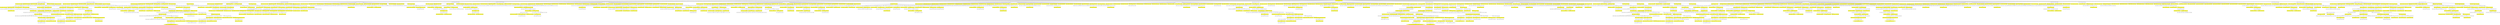 digraph {node4b05eb7d46014adba3bf9172fa34fea1 [label="[], V: -0.014, N: 1500, P: 0.00, U: 0.000", shape="box", fillcolor=yellow, style=filled];
node7e1c33984ff340c3be25f06df8c8172b [label="[35], V: 0.027, N: 77, P: 0.03, U: 0.035", shape="box"];
noded8b2323b6f4a46249639b44bf8c79b10 [label="[29], V: -0.228, N: 1, P: 0.17, U: -0.033", shape="box", fillcolor=yellow, style=filled];
node7e1c33984ff340c3be25f06df8c8172b -> noded8b2323b6f4a46249639b44bf8c79b10;
node2f51a88fc18143aeb9e8eef0387beff7 [label="[37], V: -0.109, N: 13, P: 0.14, U: 0.050", shape="box", fillcolor=yellow, style=filled];
node95eb5abbf8c34c65995f1f1d546f8299 [label="[29], V: 0.111, N: 12, P: 0.23, U: 0.636", shape="box"];
node2728c41c7b8f4b4f9434bc4bc0c25500 [label="[52], V: -0.062, N: 1, P: 0.00, U: -0.061", shape="box", fillcolor=yellow, style=filled];
node95eb5abbf8c34c65995f1f1d546f8299 -> node2728c41c7b8f4b4f9434bc4bc0c25500;
noded28cd81c581b45eba6bb6e18e6fedf96 [label="[48], V: -0.176, N: 4, P: 0.24, U: 0.624", shape="box", fillcolor=yellow, style=filled];
nodeffbd9c02134d4f2086e2ce8db3f56653 [label="[52], V: 0.141, N: 1, P: 0.00, U: 0.149", shape="box"];
noded28cd81c581b45eba6bb6e18e6fedf96 -> nodeffbd9c02134d4f2086e2ce8db3f56653;
nodea577ede99a02423a8d32a1d4bc5d7593 [label="[58], V: 0.236, N: 2, P: 0.96, U: 3.189", shape="box"];
node65186464ac6a4e48bf459e044f9beed5 [label="[8], V: -0.691, N: 1, P: 0.13, U: 0.000", shape="box", fillcolor=yellow, style=filled];
nodea577ede99a02423a8d32a1d4bc5d7593 -> node65186464ac6a4e48bf459e044f9beed5;
noded28cd81c581b45eba6bb6e18e6fedf96 -> nodea577ede99a02423a8d32a1d4bc5d7593;
node95eb5abbf8c34c65995f1f1d546f8299 -> noded28cd81c581b45eba6bb6e18e6fedf96;
node201112804bd4430ebabef8d25a2bcfb9 [label="[53], V: -0.061, N: 2, P: 0.25, U: 0.594", shape="box", fillcolor=yellow, style=filled];
node4977037a0e0d40dbb70fba043c3ad089 [label="[8], V: -0.336, N: 1, P: 0.00, U: 0.000", shape="box"];
node201112804bd4430ebabef8d25a2bcfb9 -> node4977037a0e0d40dbb70fba043c3ad089;
node95eb5abbf8c34c65995f1f1d546f8299 -> node201112804bd4430ebabef8d25a2bcfb9;
node9415d4b86c914deea8704a9fb516efb3 [label="[43], V: -0.117, N: 4, P: 0.26, U: 0.579", shape="box", fillcolor=yellow, style=filled];
node0f60a25bfa654fb29a55630d87ed0689 [label="[52], V: -0.028, N: 1, P: 0.00, U: -0.027", shape="box"];
node9415d4b86c914deea8704a9fb516efb3 -> node0f60a25bfa654fb29a55630d87ed0689;
noded1b4998154644a128b412f99d7c02304 [label="[53], V: 0.289, N: 2, P: 0.51, U: 1.858", shape="box"];
node2e66c42fc3e544799ff9a267985759e7 [label="[8], V: -0.528, N: 1, P: 0.12, U: 0.000", shape="box", fillcolor=yellow, style=filled];
noded1b4998154644a128b412f99d7c02304 -> node2e66c42fc3e544799ff9a267985759e7;
node9415d4b86c914deea8704a9fb516efb3 -> noded1b4998154644a128b412f99d7c02304;
node95eb5abbf8c34c65995f1f1d546f8299 -> node9415d4b86c914deea8704a9fb516efb3;
node2f51a88fc18143aeb9e8eef0387beff7 -> node95eb5abbf8c34c65995f1f1d546f8299;
node7e1c33984ff340c3be25f06df8c8172b -> node2f51a88fc18143aeb9e8eef0387beff7;
node41c4a29bbdc24794be9d1b17c6a344d2 [label="[53], V: -0.147, N: 2, P: 0.17, U: 0.047", shape="box", fillcolor=yellow, style=filled];
nodef507e9896dd74dbb9e40cce3d85332b5 [label="[29], V: -0.274, N: 1, P: 0.41, U: 0.000", shape="box"];
node41c4a29bbdc24794be9d1b17c6a344d2 -> nodef507e9896dd74dbb9e40cce3d85332b5;
node7e1c33984ff340c3be25f06df8c8172b -> node41c4a29bbdc24794be9d1b17c6a344d2;
nodea54b5b0e05fc4e289cd96ebe13537f56 [label="[48], V: 0.035, N: 48, P: 0.16, U: 0.217", shape="box", fillcolor=yellow, style=filled];
noded43bd3f3e13d4b66977589fa6c82ff19 [label="[29], V: -0.244, N: 1, P: 0.35, U: 0.245", shape="box"];
nodea54b5b0e05fc4e289cd96ebe13537f56 -> noded43bd3f3e13d4b66977589fa6c82ff19;
nodeae94175c1b584104b544e80bf98cccd4 [label="[37], V: -0.069, N: 1, P: 0.26, U: 0.298", shape="box"];
nodea54b5b0e05fc4e289cd96ebe13537f56 -> nodeae94175c1b584104b544e80bf98cccd4;
nodee304b0d3d0f34971ac7ec0a328c85ba1 [label="[43], V: -0.045, N: 45, P: 0.30, U: 0.385", shape="box"];
node2d24807fe24a464c9399178d88632e56 [label="[30], V: -0.031, N: 1, P: 0.00, U: -0.029", shape="box", fillcolor=yellow, style=filled];
nodee304b0d3d0f34971ac7ec0a328c85ba1 -> node2d24807fe24a464c9399178d88632e56;
nodecfd9c5a1b4ec41bb9ee4766b366d1998 [label="[29], V: 0.048, N: 43, P: 0.79, U: 1.196", shape="box", fillcolor=yellow, style=filled];
node605198cb0c3a4a44868ddff7950bfbfe [label="[52], V: 0.092, N: 1, P: 0.00, U: 0.095", shape="box"];
nodecfd9c5a1b4ec41bb9ee4766b366d1998 -> node605198cb0c3a4a44868ddff7950bfbfe;
noded16ff3dcdefe45e9aad97590b93f9cc8 [label="[58], V: -0.054, N: 41, P: 0.98, U: 1.400", shape="box"];
node9da32b6c093d40ceb73477ac1a249526 [label="[8], V: -0.265, N: 1, P: 0.10, U: -0.117", shape="box", fillcolor=yellow, style=filled];
noded16ff3dcdefe45e9aad97590b93f9cc8 -> node9da32b6c093d40ceb73477ac1a249526;
node5918dbfe24cb4ccbb11327680158f6e3 [label="[2], V: 0.062, N: 39, P: 0.42, U: 0.699", shape="box", fillcolor=yellow, style=filled];
node2cd7fff2879546749736c36fe5f2c63b [label="[8,6], V: -0.208, N: 1, P: 0.17, U: 0.052", shape="box"];
node5918dbfe24cb4ccbb11327680158f6e3 -> node2cd7fff2879546749736c36fe5f2c63b;
node421514ae87474c59a6ef9b956f90ff11 [label="[8,1], V: -0.266, N: 1, P: 0.17, U: -0.006", shape="box"];
node5918dbfe24cb4ccbb11327680158f6e3 -> node421514ae87474c59a6ef9b956f90ff11;
node87a7f1c989894674826b07446e0cb9df [label="[8,59], V: 0.032, N: 14, P: 0.17, U: 0.305", shape="box"];
node0aa058db589e4678a21ae508a74a0e3f [label="[53,57], V: -0.043, N: 13, P: 0.28, U: 0.646", shape="box", fillcolor=yellow, style=filled];
node321e4c54f64242b381cbfa9512cf31cb [label="[52,6], V: -0.206, N: 1, P: 0.20, U: 0.305", shape="box"];
node0aa058db589e4678a21ae508a74a0e3f -> node321e4c54f64242b381cbfa9512cf31cb;
node90fff1cf25e6481e9a2465a30b08a512 [label="[52,1], V: -0.263, N: 1, P: 0.20, U: 0.247", shape="box"];
node0aa058db589e4678a21ae508a74a0e3f -> node90fff1cf25e6481e9a2465a30b08a512;
node704883bcbe51419b8339dfa9b406aa4e [label="[52,55], V: -0.183, N: 1, P: 0.20, U: 0.327", shape="box"];
node0aa058db589e4678a21ae508a74a0e3f -> node704883bcbe51419b8339dfa9b406aa4e;
node2d61d0d835fb448fbe1a132c050c988e [label="[52,37], V: -0.188, N: 1, P: 0.20, U: 0.322", shape="box"];
node0aa058db589e4678a21ae508a74a0e3f -> node2d61d0d835fb448fbe1a132c050c988e;
node8b7ea8a703d248aca1ed660c275e60cc [label="[52,26], V: -0.000, N: 8, P: 0.20, U: 0.529", shape="box"];
node286156f5534c45c78041d179d974cd25 [label="[20,14,10], V: -0.598, N: 1, P: 0.24, U: 0.147", shape="box", fillcolor=yellow, style=filled];
node8b7ea8a703d248aca1ed660c275e60cc -> node286156f5534c45c78041d179d974cd25;
node5c92cbaa085d4a58bc7b495af0b42d79 [label="[20,14,9,10,6], V: 0.141, N: 6, P: 0.32, U: 1.107", shape="box", fillcolor=yellow, style=filled];
nodece80e77933b941cfb661e8352c37e83a [label="[1,0,55], V: -0.102, N: 3, P: 0.50, U: 1.565", shape="box"];
node8c2ad75520854c9d996fe186872e7256 [label="[44,33,16], V: 0.156, N: 2, P: 0.62, U: 1.858", shape="box", fillcolor=yellow, style=filled];
node7a72ab7867084a1785fd607b8224e495 [label="[22,18], V: 0.538, N: 1, P: 1.00, U: 0.000", shape="box"];
node8c2ad75520854c9d996fe186872e7256 -> node7a72ab7867084a1785fd607b8224e495;
nodece80e77933b941cfb661e8352c37e83a -> node8c2ad75520854c9d996fe186872e7256;
node5c92cbaa085d4a58bc7b495af0b42d79 -> nodece80e77933b941cfb661e8352c37e83a;
nodeff03bfcafd734da1a6974fb783e8de36 [label="[1,0,18], V: 0.169, N: 2, P: 0.50, U: 2.142", shape="box"];
nodef1cc839e72714266918ff4701be644ce [label="[23,34,40,41,42,37,30], V: 0.137, N: 1, P: 0.46, U: 0.000", shape="box", fillcolor=yellow, style=filled];
nodeff03bfcafd734da1a6974fb783e8de36 -> nodef1cc839e72714266918ff4701be644ce;
node5c92cbaa085d4a58bc7b495af0b42d79 -> nodeff03bfcafd734da1a6974fb783e8de36;
node8b7ea8a703d248aca1ed660c275e60cc -> node5c92cbaa085d4a58bc7b495af0b42d79;
node0aa058db589e4678a21ae508a74a0e3f -> node8b7ea8a703d248aca1ed660c275e60cc;
node87a7f1c989894674826b07446e0cb9df -> node0aa058db589e4678a21ae508a74a0e3f;
node5918dbfe24cb4ccbb11327680158f6e3 -> node87a7f1c989894674826b07446e0cb9df;
node42b3734e2192485ca3fc252a5dd6564f [label="[8,55], V: -0.143, N: 1, P: 0.17, U: 0.117", shape="box"];
node5918dbfe24cb4ccbb11327680158f6e3 -> node42b3734e2192485ca3fc252a5dd6564f;
node52af4a57f662410d942b09dddc1a9e60 [label="[8,37], V: -0.162, N: 3, P: 0.17, U: 0.098", shape="box"];
node87e9c0f1df134eb0905ad4ab78bdf920 [label="[42,41,40,34,23,18,24,30,31,26,20,14,10], V: 0.275, N: 2, P: 0.22, U: 0.995", shape="box", fillcolor=yellow, style=filled];
node7c3de1790ead4db590142480bb7d112b [label="[9,6], V: 0.290, N: 1, P: 0.25, U: 0.000", shape="box"];
node87e9c0f1df134eb0905ad4ab78bdf920 -> node7c3de1790ead4db590142480bb7d112b;
node52af4a57f662410d942b09dddc1a9e60 -> node87e9c0f1df134eb0905ad4ab78bdf920;
node5918dbfe24cb4ccbb11327680158f6e3 -> node52af4a57f662410d942b09dddc1a9e60;
node268582db548f41e4a950ecc790cb5c95 [label="[8,26], V: -0.125, N: 18, P: 0.17, U: 0.135", shape="box"];
nodee125a8cbfb5044e69fc13ceb6dd625ac [label="[20,14,10], V: -0.530, N: 1, P: 0.21, U: -0.058", shape="box", fillcolor=yellow, style=filled];
node268582db548f41e4a950ecc790cb5c95 -> nodee125a8cbfb5044e69fc13ceb6dd625ac;
nodee9aff6d90abb427482229581487c6443 [label="[20,14,9,10,6], V: 0.196, N: 16, P: 0.27, U: 0.789", shape="box", fillcolor=yellow, style=filled];
node13d451e9a95d4b55a643efda428b6baa [label="[1,0,59], V: -0.048, N: 7, P: 0.33, U: 0.732", shape="box"];
node84f84358a5f1456aab23afa527762735 [label="[53,57], V: 0.122, N: 6, P: 0.50, U: 1.712", shape="box", fillcolor=yellow, style=filled];
node1d0b7b3e91354da5ba2e069f54f45df0 [label="[52,55], V: -0.102, N: 3, P: 0.50, U: 1.565", shape="box"];
node9133a7e5f590418ab2b02cb3bc2fa34f [label="[44,33,16], V: 0.156, N: 2, P: 0.62, U: 1.858", shape="box", fillcolor=yellow, style=filled];
node4e1fb5538f344441ba924a3b681397f8 [label="[22,18], V: 0.538, N: 1, P: 1.00, U: 0.000", shape="box"];
node9133a7e5f590418ab2b02cb3bc2fa34f -> node4e1fb5538f344441ba924a3b681397f8;
node1d0b7b3e91354da5ba2e069f54f45df0 -> node9133a7e5f590418ab2b02cb3bc2fa34f;
node84f84358a5f1456aab23afa527762735 -> node1d0b7b3e91354da5ba2e069f54f45df0;
node910c7e356271450295ce79a546cf26cd [label="[52,18], V: 0.169, N: 2, P: 0.50, U: 2.142", shape="box"];
node75b12be9a8f44a6b86f5fce813dd9328 [label="[23,34,40,41,42,37,30], V: 0.137, N: 1, P: 0.46, U: 0.000", shape="box", fillcolor=yellow, style=filled];
node910c7e356271450295ce79a546cf26cd -> node75b12be9a8f44a6b86f5fce813dd9328;
node84f84358a5f1456aab23afa527762735 -> node910c7e356271450295ce79a546cf26cd;
node13d451e9a95d4b55a643efda428b6baa -> node84f84358a5f1456aab23afa527762735;
nodee9aff6d90abb427482229581487c6443 -> node13d451e9a95d4b55a643efda428b6baa;
nodea97e918824a6442d98f9d6b44a5de067 [label="[1,0,55], V: -0.071, N: 3, P: 0.33, U: 0.708", shape="box"];
node70982b21a7ac4381879b50defd9c739e [label="[44,33,16], V: 0.147, N: 2, P: 0.45, U: 1.369", shape="box", fillcolor=yellow, style=filled];
node46658566cb134d098bf1354cdb603533 [label="[22,59], V: 0.440, N: 1, P: 0.50, U: 0.000", shape="box"];
node70982b21a7ac4381879b50defd9c739e -> node46658566cb134d098bf1354cdb603533;
nodea97e918824a6442d98f9d6b44a5de067 -> node70982b21a7ac4381879b50defd9c739e;
nodee9aff6d90abb427482229581487c6443 -> nodea97e918824a6442d98f9d6b44a5de067;
node4cb4f5a595884c638d8796ffecff557c [label="[1,0,18], V: -0.119, N: 5, P: 0.33, U: 0.742", shape="box"];
node7b92b5849b3e4372bb49c1edcfa8a8a2 [label="[23,34,40,41,42,37,30], V: 0.046, N: 1, P: 0.32, U: 1.152", shape="box", fillcolor=yellow, style=filled];
node4cb4f5a595884c638d8796ffecff557c -> node7b92b5849b3e4372bb49c1edcfa8a8a2;
node45e58d7ee9594c86842a3092c49fb1a9 [label="[23,34,40,41,42,37,31,30,24,59], V: 0.354, N: 3, P: 0.34, U: 1.486", shape="box", fillcolor=yellow, style=filled];
nodea380fa923dae49609cd4b86b5f0fe3b8 [label="[53,57], V: -0.098, N: 2, P: 0.67, U: 2.473", shape="box"];
nodec79ff0be99f349939a13f0e7b835479e [label="[52,55], V: 0.447, N: 1, P: 1.00, U: 0.000", shape="box", fillcolor=yellow, style=filled];
nodea380fa923dae49609cd4b86b5f0fe3b8 -> nodec79ff0be99f349939a13f0e7b835479e;
node45e58d7ee9594c86842a3092c49fb1a9 -> nodea380fa923dae49609cd4b86b5f0fe3b8;
node4cb4f5a595884c638d8796ffecff557c -> node45e58d7ee9594c86842a3092c49fb1a9;
nodee9aff6d90abb427482229581487c6443 -> node4cb4f5a595884c638d8796ffecff557c;
node268582db548f41e4a950ecc790cb5c95 -> nodee9aff6d90abb427482229581487c6443;
node5918dbfe24cb4ccbb11327680158f6e3 -> node268582db548f41e4a950ecc790cb5c95;
noded16ff3dcdefe45e9aad97590b93f9cc8 -> node5918dbfe24cb4ccbb11327680158f6e3;
nodecfd9c5a1b4ec41bb9ee4766b366d1998 -> noded16ff3dcdefe45e9aad97590b93f9cc8;
nodee304b0d3d0f34971ac7ec0a328c85ba1 -> nodecfd9c5a1b4ec41bb9ee4766b366d1998;
nodea54b5b0e05fc4e289cd96ebe13537f56 -> nodee304b0d3d0f34971ac7ec0a328c85ba1;
node7e1c33984ff340c3be25f06df8c8172b -> nodea54b5b0e05fc4e289cd96ebe13537f56;
nodeed10e2e0a8cd41d390afd33ac955a1d9 [label="[43], V: -0.163, N: 11, P: 0.17, U: 0.032", shape="box", fillcolor=yellow, style=filled];
node9aaac18785084bd0baaf05552e68d641 [label="[29], V: -0.247, N: 1, P: 0.19, U: 0.264", shape="box"];
nodeed10e2e0a8cd41d390afd33ac955a1d9 -> node9aaac18785084bd0baaf05552e68d641;
node0cef6612a5b04b75bcb0efe7675bec11 [label="[37], V: 0.154, N: 9, P: 0.24, U: 0.766", shape="box"];
node29b6c581cdac4b6d86a2a6c434b9c069 [label="[29], V: -0.179, N: 5, P: 0.34, U: 0.883", shape="box", fillcolor=yellow, style=filled];
nodea3a0821e3df746f6a46da066e76ab020 [label="[52], V: -0.028, N: 1, P: 0.00, U: -0.027", shape="box"];
node29b6c581cdac4b6d86a2a6c434b9c069 -> nodea3a0821e3df746f6a46da066e76ab020;
node6d65223a6f8441d7a1cb5669e1ece160 [label="[53], V: 0.336, N: 3, P: 0.51, U: 2.061", shape="box"];
nodeb2c7297251574a6c9d5510510b66f386 [label="[8], V: -0.528, N: 1, P: 0.12, U: -0.121", shape="box", fillcolor=yellow, style=filled];
node6d65223a6f8441d7a1cb5669e1ece160 -> nodeb2c7297251574a6c9d5510510b66f386;
node06de311749944813bc38c9fb11c62ab7 [label="[2], V: -0.429, N: 1, P: 0.57, U: 1.889", shape="box", fillcolor=yellow, style=filled];
node6d65223a6f8441d7a1cb5669e1ece160 -> node06de311749944813bc38c9fb11c62ab7;
node29b6c581cdac4b6d86a2a6c434b9c069 -> node6d65223a6f8441d7a1cb5669e1ece160;
node0cef6612a5b04b75bcb0efe7675bec11 -> node29b6c581cdac4b6d86a2a6c434b9c069;
node7c85004837714584be67fc87b58fcbee [label="[53], V: -0.187, N: 3, P: 0.34, U: 0.806", shape="box", fillcolor=yellow, style=filled];
node26975e34be164088a82cbd862871446d [label="[29], V: 0.289, N: 2, P: 1.00, U: 3.374", shape="box"];
node04c6da84b221484c9a9674068d388df4 [label="[8], V: -0.528, N: 1, P: 0.12, U: 0.000", shape="box", fillcolor=yellow, style=filled];
node26975e34be164088a82cbd862871446d -> node04c6da84b221484c9a9674068d388df4;
node7c85004837714584be67fc87b58fcbee -> node26975e34be164088a82cbd862871446d;
node0cef6612a5b04b75bcb0efe7675bec11 -> node7c85004837714584be67fc87b58fcbee;
nodeed10e2e0a8cd41d390afd33ac955a1d9 -> node0cef6612a5b04b75bcb0efe7675bec11;
node7e1c33984ff340c3be25f06df8c8172b -> nodeed10e2e0a8cd41d390afd33ac955a1d9;
node9966835ac6014c57868f53426b07ae5f [label="[59], V: -0.020, N: 1, P: 0.09, U: 0.082", shape="box", fillcolor=yellow, style=filled];
node7e1c33984ff340c3be25f06df8c8172b -> node9966835ac6014c57868f53426b07ae5f;
node4b05eb7d46014adba3bf9172fa34fea1 -> node7e1c33984ff340c3be25f06df8c8172b;
node7615c18c612f4c2fa0ee26d4a3c20ad2 [label="[30], V: -0.055, N: 27, P: 0.00, U: -0.055", shape="box"];
node5601e734737447f08048233ad6ab8023 [label="[31,35], V: -0.005, N: 1, P: 0.05, U: 0.080", shape="box", fillcolor=yellow, style=filled];
node7615c18c612f4c2fa0ee26d4a3c20ad2 -> node5601e734737447f08048233ad6ab8023;
node5d2f4d194ea54946bcced010f98a7229 [label="[31,29], V: -0.019, N: 11, P: 0.05, U: 0.075", shape="box", fillcolor=yellow, style=filled];
node9dc2814e8f3141fd980ad12ae77d6ced [label="[52], V: 0.030, N: 1, P: 0.00, U: 0.031", shape="box"];
node5d2f4d194ea54946bcced010f98a7229 -> node9dc2814e8f3141fd980ad12ae77d6ced;
nodee8e472464cd040f6a7c52627b658fcd5 [label="[53], V: 0.034, N: 9, P: 0.27, U: 0.723", shape="box"];
nodec0b9d7f3701948409fcc3e22c8f79b7d [label="[8], V: -0.066, N: 1, P: 0.00, U: -0.064", shape="box", fillcolor=yellow, style=filled];
nodee8e472464cd040f6a7c52627b658fcd5 -> nodec0b9d7f3701948409fcc3e22c8f79b7d;
node16bbf83f0f2d48a4952740369ae25ecf [label="[43], V: -0.034, N: 7, P: 0.99, U: 2.922", shape="box", fillcolor=yellow, style=filled];
nodec468f643a9884128a9801ebc8e2f164d [label="[8], V: -0.005, N: 1, P: 0.07, U: 0.213", shape="box"];
node16bbf83f0f2d48a4952740369ae25ecf -> nodec468f643a9884128a9801ebc8e2f164d;
node44a43e004a044bdaa71e88ba2f4a47f7 [label="[2], V: 0.053, N: 5, P: 0.36, U: 1.149", shape="box"];
node36849f1b3857491fad33351427616dea [label="[8,48], V: -0.066, N: 4, P: 0.11, U: 0.406", shape="box", fillcolor=yellow, style=filled];
nodefe33ddefbe9f4a06b5be9b62b9787bf9 [label="[59,6], V: 0.136, N: 3, P: 0.14, U: 0.545", shape="box"];
node5d892f890d6849539b4dfb3ed0220735 [label="[1,0,52], V: -0.055, N: 1, P: 0.20, U: 0.612", shape="box", fillcolor=yellow, style=filled];
nodefe33ddefbe9f4a06b5be9b62b9787bf9 -> node5d892f890d6849539b4dfb3ed0220735;
node8a97f587873b46bcb9a3902237c6f7a7 [label="[1,0,58], V: -0.328, N: 1, P: 0.20, U: 0.667", shape="box", fillcolor=yellow, style=filled];
nodefe33ddefbe9f4a06b5be9b62b9787bf9 -> node8a97f587873b46bcb9a3902237c6f7a7;
node36849f1b3857491fad33351427616dea -> nodefe33ddefbe9f4a06b5be9b62b9787bf9;
node44a43e004a044bdaa71e88ba2f4a47f7 -> node36849f1b3857491fad33351427616dea;
node16bbf83f0f2d48a4952740369ae25ecf -> node44a43e004a044bdaa71e88ba2f4a47f7;
nodee8e472464cd040f6a7c52627b658fcd5 -> node16bbf83f0f2d48a4952740369ae25ecf;
node5d2f4d194ea54946bcced010f98a7229 -> nodee8e472464cd040f6a7c52627b658fcd5;
node7615c18c612f4c2fa0ee26d4a3c20ad2 -> node5d2f4d194ea54946bcced010f98a7229;
node5c4b40cc3e414c68b8ff49a182a06902 [label="[31,48], V: -0.009, N: 1, P: 0.05, U: 0.085", shape="box", fillcolor=yellow, style=filled];
node7615c18c612f4c2fa0ee26d4a3c20ad2 -> node5c4b40cc3e414c68b8ff49a182a06902;
node570c01d0f4dd451f8b813d66b2bb6713 [label="[31,53], V: -0.007, N: 2, P: 0.05, U: 0.087", shape="box", fillcolor=yellow, style=filled];
node770b35c0354842e0b429f408aa1dcad9 [label="[35], V: -0.015, N: 1, P: 0.15, U: 0.000", shape="box"];
node570c01d0f4dd451f8b813d66b2bb6713 -> node770b35c0354842e0b429f408aa1dcad9;
node7615c18c612f4c2fa0ee26d4a3c20ad2 -> node570c01d0f4dd451f8b813d66b2bb6713;
nodea710495473804ed3bcaba78639f79b14 [label="[31,43], V: -0.017, N: 1, P: 0.05, U: 0.077", shape="box", fillcolor=yellow, style=filled];
node7615c18c612f4c2fa0ee26d4a3c20ad2 -> nodea710495473804ed3bcaba78639f79b14;
node744937b979c543d9a736bf48644f1764 [label="[31,37], V: 0.173, N: 10, P: 0.05, U: 0.238", shape="box", fillcolor=yellow, style=filled];
node3a376da465504eaaa12d43ec252f8d63 [label="[26,14], V: -0.013, N: 1, P: 0.00, U: -0.011", shape="box"];
node744937b979c543d9a736bf48644f1764 -> node3a376da465504eaaa12d43ec252f8d63;
nodeb94a20c7085f4871960cd769c1ddf00e [label="[26,20,14,48], V: -0.150, N: 2, P: 0.18, U: 0.360", shape="box"];
node3059413c813544409977c9dfdb99e363 [label="[29], V: 0.377, N: 1, P: 0.61, U: 0.000", shape="box", fillcolor=yellow, style=filled];
nodeb94a20c7085f4871960cd769c1ddf00e -> node3059413c813544409977c9dfdb99e363;
node744937b979c543d9a736bf48644f1764 -> nodeb94a20c7085f4871960cd769c1ddf00e;
node1b7dff29934f4dc79e9e29a6a8b8d9bf [label="[26,20,14,53], V: -0.128, N: 4, P: 0.21, U: 0.472", shape="box"];
node430b0e5a316e4e70a4a3d2c30607d941 [label="[35], V: 0.069, N: 1, P: 0.21, U: 0.803", shape="box", fillcolor=yellow, style=filled];
node1b7dff29934f4dc79e9e29a6a8b8d9bf -> node430b0e5a316e4e70a4a3d2c30607d941;
noded0efdf46096c44be96fc1a5ce8461808 [label="[29], V: 0.268, N: 2, P: 0.51, U: 2.041", shape="box", fillcolor=yellow, style=filled];
node7155e0ba6726471185f7e1ab6d74d398 [label="[48], V: 0.297, N: 1, P: 0.00, U: 0.000", shape="box"];
noded0efdf46096c44be96fc1a5ce8461808 -> node7155e0ba6726471185f7e1ab6d74d398;
node1b7dff29934f4dc79e9e29a6a8b8d9bf -> noded0efdf46096c44be96fc1a5ce8461808;
node744937b979c543d9a736bf48644f1764 -> node1b7dff29934f4dc79e9e29a6a8b8d9bf;
nodecb6278b35f434fc08d1625adfa611e10 [label="[26,20,14,43], V: -0.178, N: 2, P: 0.18, U: 0.576", shape="box"];
node7dd5396e9d3b45cab2b8d52b2480544e [label="[29], V: 0.427, N: 1, P: 0.29, U: 0.000", shape="box", fillcolor=yellow, style=filled];
nodecb6278b35f434fc08d1625adfa611e10 -> node7dd5396e9d3b45cab2b8d52b2480544e;
node744937b979c543d9a736bf48644f1764 -> nodecb6278b35f434fc08d1625adfa611e10;
node7615c18c612f4c2fa0ee26d4a3c20ad2 -> node744937b979c543d9a736bf48644f1764;
node4b05eb7d46014adba3bf9172fa34fea1 -> node7615c18c612f4c2fa0ee26d4a3c20ad2;
node69362c65727542ddae479d8d55179d9a [label="[29], V: 0.023, N: 100, P: 0.08, U: 0.043", shape="box"];
node5637560feccb4af681241001f65d32c9 [label="[35], V: -0.228, N: 1, P: 0.19, U: -0.038", shape="box", fillcolor=yellow, style=filled];
node69362c65727542ddae479d8d55179d9a -> node5637560feccb4af681241001f65d32c9;
node1220d24795da46d8ba0ed30b9d128313 [label="[37], V: -0.193, N: 12, P: 0.14, U: -0.054", shape="box", fillcolor=yellow, style=filled];
nodefa47579bb4ea457eb98eadeb0b729527 [label="[35], V: -0.030, N: 1, P: 0.19, U: 0.478", shape="box"];
node1220d24795da46d8ba0ed30b9d128313 -> nodefa47579bb4ea457eb98eadeb0b729527;
node47e4fcd2ff4e4b5284863268e6d9d1b3 [label="[53], V: 0.239, N: 9, P: 0.22, U: 0.761", shape="box"];
nodee37ff3e2c49f48f8becc1bc4f5ae1c7e [label="[35], V: -0.299, N: 7, P: 0.53, U: 1.343", shape="box", fillcolor=yellow, style=filled];
nodef4e25436dedd435197d8a7f8fb279692 [label="[8], V: -0.336, N: 1, P: 0.00, U: -0.334", shape="box"];
nodee37ff3e2c49f48f8becc1bc4f5ae1c7e -> nodef4e25436dedd435197d8a7f8fb279692;
node66e9f8d5de9d4653a9ac3e2571a64159 [label="[43], V: 0.414, N: 5, P: 0.99, U: 3.494", shape="box"];
nodeaabf0a5e43294b0e9e1f1472f50a6b17 [label="[8], V: -0.528, N: 1, P: 0.12, U: -0.105", shape="box", fillcolor=yellow, style=filled];
node66e9f8d5de9d4653a9ac3e2571a64159 -> nodeaabf0a5e43294b0e9e1f1472f50a6b17;
nodecd9004fc716640f3bc4aaf0813793786 [label="[2], V: -0.498, N: 3, P: 0.57, U: 1.605", shape="box", fillcolor=yellow, style=filled];
node8233aeb8617d4f678b489208f2bad655 [label="[8,6], V: -0.288, N: 1, P: 0.17, U: 0.268", shape="box"];
nodecd9004fc716640f3bc4aaf0813793786 -> node8233aeb8617d4f678b489208f2bad655;
nodebf65b04e95d74d10a860edcc38e49a84 [label="[8,52], V: -0.777, N: 1, P: 0.17, U: 0.556", shape="box"];
nodecd9004fc716640f3bc4aaf0813793786 -> nodebf65b04e95d74d10a860edcc38e49a84;
node66e9f8d5de9d4653a9ac3e2571a64159 -> nodecd9004fc716640f3bc4aaf0813793786;
nodee37ff3e2c49f48f8becc1bc4f5ae1c7e -> node66e9f8d5de9d4653a9ac3e2571a64159;
node47e4fcd2ff4e4b5284863268e6d9d1b3 -> nodee37ff3e2c49f48f8becc1bc4f5ae1c7e;
node86c7b497a9e44c919f09e62ecae18876 [label="[43], V: -0.080, N: 1, P: 0.46, U: 1.279", shape="box", fillcolor=yellow, style=filled];
node47e4fcd2ff4e4b5284863268e6d9d1b3 -> node86c7b497a9e44c919f09e62ecae18876;
node1220d24795da46d8ba0ed30b9d128313 -> node47e4fcd2ff4e4b5284863268e6d9d1b3;
nodef17c317330584004902dbc5b1a3ba7e8 [label="[43], V: -0.066, N: 1, P: 0.19, U: 0.441", shape="box"];
node1220d24795da46d8ba0ed30b9d128313 -> nodef17c317330584004902dbc5b1a3ba7e8;
node69362c65727542ddae479d8d55179d9a -> node1220d24795da46d8ba0ed30b9d128313;
node1a42b3c791a3483092eba9bf20b5f2f3 [label="[53], V: -0.208, N: 10, P: 0.18, U: -0.035", shape="box", fillcolor=yellow, style=filled];
nodef34f84b84b794cf9ba032c27cded79e3 [label="[35], V: 0.170, N: 9, P: 0.41, U: 1.277", shape="box"];
node6c8d110586cb42a48d07032ab6b3db48 [label="[37], V: -0.150, N: 4, P: 0.46, U: 1.336", shape="box", fillcolor=yellow, style=filled];
node536807d9c0774a09b46a30b0f2fb0d1c [label="[8], V: -0.336, N: 1, P: 0.00, U: -0.334", shape="box"];
node6c8d110586cb42a48d07032ab6b3db48 -> node536807d9c0774a09b46a30b0f2fb0d1c;
node2dd0483cd3cc4e17a6531b32f467018c [label="[43], V: 0.289, N: 2, P: 0.99, U: 3.558", shape="box"];
noded66ca7dcd8354bef9dc20cdc35ac2dc7 [label="[8], V: -0.528, N: 1, P: 0.12, U: 0.000", shape="box", fillcolor=yellow, style=filled];
node2dd0483cd3cc4e17a6531b32f467018c -> noded66ca7dcd8354bef9dc20cdc35ac2dc7;
node6c8d110586cb42a48d07032ab6b3db48 -> node2dd0483cd3cc4e17a6531b32f467018c;
nodef34f84b84b794cf9ba032c27cded79e3 -> node6c8d110586cb42a48d07032ab6b3db48;
node34985d5b72ae4cb3b87fe12ace812d0e [label="[43], V: -0.300, N: 4, P: 0.53, U: 1.266", shape="box", fillcolor=yellow, style=filled];
node7e5c6080c15948a4ad5b26999658fdc4 [label="[37], V: 0.336, N: 3, P: 1.00, U: 3.809", shape="box"];
node801da185bcab4efd9e7ab41c8edb045a [label="[8], V: -0.528, N: 1, P: 0.12, U: -0.121", shape="box", fillcolor=yellow, style=filled];
node7e5c6080c15948a4ad5b26999658fdc4 -> node801da185bcab4efd9e7ab41c8edb045a;
node303cd9bd1da4435194c1e07d8cd59af3 [label="[2], V: -0.429, N: 1, P: 0.57, U: 1.889", shape="box", fillcolor=yellow, style=filled];
node7e5c6080c15948a4ad5b26999658fdc4 -> node303cd9bd1da4435194c1e07d8cd59af3;
node34985d5b72ae4cb3b87fe12ace812d0e -> node7e5c6080c15948a4ad5b26999658fdc4;
nodef34f84b84b794cf9ba032c27cded79e3 -> node34985d5b72ae4cb3b87fe12ace812d0e;
node1a42b3c791a3483092eba9bf20b5f2f3 -> nodef34f84b84b794cf9ba032c27cded79e3;
node69362c65727542ddae479d8d55179d9a -> node1a42b3c791a3483092eba9bf20b5f2f3;
nodedd4a8fa6f9c741dcab9c0c5dcd0e11be [label="[48], V: 0.075, N: 61, P: 0.16, U: 0.233", shape="box", fillcolor=yellow, style=filled];
node32160dcd6b584b6b8711c4349fe82772 [label="[35], V: -0.085, N: 60, P: 0.36, U: 0.375", shape="box"];
node3aeb0edd48174b4cb6bb3f35d1490142 [label="[52], V: -0.280, N: 1, P: 0.00, U: -0.280", shape="box", fillcolor=yellow, style=filled];
node32160dcd6b584b6b8711c4349fe82772 -> node3aeb0edd48174b4cb6bb3f35d1490142;
node962677aacdf5483a8a4935f19de647fe [label="[43], V: 0.088, N: 58, P: 0.47, U: 0.682", shape="box", fillcolor=yellow, style=filled];
node82a3cc08d32b4e4e8df9b6b12a0f7591 [label="[52], V: 0.092, N: 1, P: 0.00, U: 0.094", shape="box"];
node962677aacdf5483a8a4935f19de647fe -> node82a3cc08d32b4e4e8df9b6b12a0f7591;
node7812e027707f48f89b314308181c34a1 [label="[58], V: -0.094, N: 56, P: 0.98, U: 1.165", shape="box"];
nodeb280c295d84e44d38c87e294ecf2cf1d [label="[8], V: -0.265, N: 1, P: 0.10, U: -0.137", shape="box", fillcolor=yellow, style=filled];
node7812e027707f48f89b314308181c34a1 -> nodeb280c295d84e44d38c87e294ecf2cf1d;
node79768d9d2f48413098b556dec5b0ad15 [label="[2], V: 0.101, N: 54, P: 0.42, U: 0.651", shape="box", fillcolor=yellow, style=filled];
nodeae75003824ba48c691753a61171b4f58 [label="[8,6], V: -0.208, N: 1, P: 0.17, U: 0.015", shape="box"];
node79768d9d2f48413098b556dec5b0ad15 -> nodeae75003824ba48c691753a61171b4f58;
node09152bb991e349639eb2265ca8a87d2b [label="[8,1], V: -0.266, N: 1, P: 0.17, U: -0.043", shape="box"];
node79768d9d2f48413098b556dec5b0ad15 -> node09152bb991e349639eb2265ca8a87d2b;
node68b978f4682f4810b23534476dd601ab [label="[8,59], V: -0.090, N: 29, P: 0.17, U: 0.136", shape="box"];
node3b49b29abc72464a841830ea3f7a413b [label="[53,57], V: 0.089, N: 28, P: 0.28, U: 0.596", shape="box", fillcolor=yellow, style=filled];
node1c6ca3711190479bb5e8eece2cf7742b [label="[52,6], V: -0.206, N: 1, P: 0.20, U: 0.159", shape="box"];
node3b49b29abc72464a841830ea3f7a413b -> node1c6ca3711190479bb5e8eece2cf7742b;
nodefda5580ae7ec4de686f34ef141964248 [label="[52,1], V: -0.263, N: 1, P: 0.20, U: 0.101", shape="box"];
node3b49b29abc72464a841830ea3f7a413b -> nodefda5580ae7ec4de686f34ef141964248;
nodedfe64299b0ac4c07acd5f4814ba922c3 [label="[52,55], V: 0.064, N: 5, P: 0.20, U: 0.486", shape="box"];
nodefef1ce1150de4643bad8e798dc998fd0 [label="[44,33,16], V: -0.125, N: 4, P: 0.29, U: 0.781", shape="box", fillcolor=yellow, style=filled];
node9260d67a1d6e4567bbc75ab44c20ded2 [label="[22,6], V: -0.358, N: 1, P: 0.25, U: 0.526", shape="box"];
nodefef1ce1150de4643bad8e798dc998fd0 -> node9260d67a1d6e4567bbc75ab44c20ded2;
nodeb9472f2be433403db9436480f9e85eab [label="[22,1], V: -0.217, N: 1, P: 0.25, U: 0.667", shape="box"];
nodefef1ce1150de4643bad8e798dc998fd0 -> nodeb9472f2be433403db9436480f9e85eab;
node7d83c79de3204564b527a69d560ecc12 [label="[22,37], V: 0.167, N: 1, P: 0.25, U: 0.884", shape="box"];
nodefef1ce1150de4643bad8e798dc998fd0 -> node7d83c79de3204564b527a69d560ecc12;
nodedfe64299b0ac4c07acd5f4814ba922c3 -> nodefef1ce1150de4643bad8e798dc998fd0;
node3b49b29abc72464a841830ea3f7a413b -> nodedfe64299b0ac4c07acd5f4814ba922c3;
node7ab26ba4706543c1b19ba27afba7803c [label="[52,37], V: -0.188, N: 1, P: 0.20, U: 0.176", shape="box"];
node3b49b29abc72464a841830ea3f7a413b -> node7ab26ba4706543c1b19ba27afba7803c;
node56c6ac0602084d8bb4f600042f0ac621 [label="[52,26], V: -0.187, N: 19, P: 0.20, U: 0.177", shape="box"];
nodef78551c450b64c1cbdbd5116d65e1cba [label="[20,14,10], V: -0.598, N: 1, P: 0.24, U: -0.070", shape="box", fillcolor=yellow, style=filled];
node56c6ac0602084d8bb4f600042f0ac621 -> nodef78551c450b64c1cbdbd5116d65e1cba;
node6ede596e85694ba0b456077873b67f85 [label="[20,14,9,10,6], V: 0.259, N: 17, P: 0.32, U: 0.941", shape="box", fillcolor=yellow, style=filled];
nodeb2b8effb88c54f059aa7550ec12ce594 [label="[1,0,55], V: -0.237, N: 5, P: 0.50, U: 0.902", shape="box"];
nodeaa1c5dd24159467f99c7e3c898db4425 [label="[44,33,16], V: 0.298, N: 4, P: 0.62, U: 2.416", shape="box", fillcolor=yellow, style=filled];
nodef51b3d1f624c41949fb2f5bb5285788b [label="[22,18], V: -0.114, N: 3, P: 1.00, U: 3.584", shape="box"];
node213657ce602b4a3ea856392996bdc9b7 [label="[23,34,40,41,42,37,31,30,24], V: 0.440, N: 2, P: 1.00, U: 3.773", shape="ellipse", fillcolor=yellow, style=filled];
nodef51b3d1f624c41949fb2f5bb5285788b -> node213657ce602b4a3ea856392996bdc9b7;
nodeaa1c5dd24159467f99c7e3c898db4425 -> nodef51b3d1f624c41949fb2f5bb5285788b;
nodeb2b8effb88c54f059aa7550ec12ce594 -> nodeaa1c5dd24159467f99c7e3c898db4425;
node6ede596e85694ba0b456077873b67f85 -> nodeb2b8effb88c54f059aa7550ec12ce594;
nodee44060620a4f49c5a8472a7fe2a22c3a [label="[1,0,18], V: -0.213, N: 11, P: 0.50, U: 0.933", shape="box"];
node2306bac1163643bda37384fcf92a0f31 [label="[23,34,40,41,42,37,30], V: 0.137, N: 1, P: 0.46, U: 1.386", shape="box", fillcolor=yellow, style=filled];
nodee44060620a4f49c5a8472a7fe2a22c3a -> node2306bac1163643bda37384fcf92a0f31;
nodec71d2bde75a44ae4a2ddac5dc30672cb [label="[23,34,40,41,42,37,31,30,24,55], V: 0.297, N: 9, P: 0.54, U: 1.778", shape="box", fillcolor=yellow, style=filled];
node175873dc5ce944dd9a08056e81922a5f [label="[44,33,22,16], V: 0.280, N: 8, P: 1.00, U: 3.220", shape="ellipse"];
nodec71d2bde75a44ae4a2ddac5dc30672cb -> node175873dc5ce944dd9a08056e81922a5f;
nodee44060620a4f49c5a8472a7fe2a22c3a -> nodec71d2bde75a44ae4a2ddac5dc30672cb;
node6ede596e85694ba0b456077873b67f85 -> nodee44060620a4f49c5a8472a7fe2a22c3a;
node56c6ac0602084d8bb4f600042f0ac621 -> node6ede596e85694ba0b456077873b67f85;
node3b49b29abc72464a841830ea3f7a413b -> node56c6ac0602084d8bb4f600042f0ac621;
node68b978f4682f4810b23534476dd601ab -> node3b49b29abc72464a841830ea3f7a413b;
node79768d9d2f48413098b556dec5b0ad15 -> node68b978f4682f4810b23534476dd601ab;
node143ac27448f94a88830d709c6debb760 [label="[8,55], V: -0.143, N: 1, P: 0.17, U: 0.079", shape="box"];
node79768d9d2f48413098b556dec5b0ad15 -> node143ac27448f94a88830d709c6debb760;
node176f01d65bd54cf5913b2a4cb3290961 [label="[8,37], V: -0.162, N: 3, P: 0.17, U: 0.060", shape="box"];
nodef6da3d65996c4aed8fe0735bdaa00745 [label="[42,41,40,34,23,18,24,30,31,26,20,14,10], V: 0.275, N: 2, P: 0.22, U: 0.995", shape="box", fillcolor=yellow, style=filled];
nodebc092f3a910c4508a5108fc6c03717d5 [label="[9,6], V: 0.290, N: 1, P: 0.25, U: 0.000", shape="box"];
nodef6da3d65996c4aed8fe0735bdaa00745 -> nodebc092f3a910c4508a5108fc6c03717d5;
node176f01d65bd54cf5913b2a4cb3290961 -> nodef6da3d65996c4aed8fe0735bdaa00745;
node79768d9d2f48413098b556dec5b0ad15 -> node176f01d65bd54cf5913b2a4cb3290961;
node5d90c13124ab446483e056d38ca84bb1 [label="[8,26], V: -0.125, N: 18, P: 0.17, U: 0.097", shape="box"];
nodef5f99965829747eca4841a05f076ddf5 [label="[20,14,10], V: -0.530, N: 1, P: 0.21, U: -0.058", shape="box", fillcolor=yellow, style=filled];
node5d90c13124ab446483e056d38ca84bb1 -> nodef5f99965829747eca4841a05f076ddf5;
node520ef98fd52a4ded867ed31f746859d7 [label="[20,14,9,10,6], V: 0.196, N: 16, P: 0.27, U: 0.789", shape="box", fillcolor=yellow, style=filled];
node9120c5ea9c374db89bd45c92a2be8bfd [label="[1,0,59], V: -0.048, N: 7, P: 0.33, U: 0.732", shape="box"];
node050248fd6105450f9f310b1d1e4438ec [label="[53,57], V: 0.122, N: 6, P: 0.50, U: 1.712", shape="box", fillcolor=yellow, style=filled];
node630d3862fd0841c9bc1c590f7056c792 [label="[52,55], V: -0.102, N: 3, P: 0.50, U: 1.565", shape="box"];
nodee0470aebed744ca1968f379730d7c4d5 [label="[44,33,16], V: 0.156, N: 2, P: 0.62, U: 1.858", shape="box", fillcolor=yellow, style=filled];
node5dce5d12b1d64c0d872509f7e306dc96 [label="[22,18], V: 0.538, N: 1, P: 1.00, U: 0.000", shape="box"];
nodee0470aebed744ca1968f379730d7c4d5 -> node5dce5d12b1d64c0d872509f7e306dc96;
node630d3862fd0841c9bc1c590f7056c792 -> nodee0470aebed744ca1968f379730d7c4d5;
node050248fd6105450f9f310b1d1e4438ec -> node630d3862fd0841c9bc1c590f7056c792;
node18f1d869eea3441cb62128051c5c2291 [label="[52,18], V: 0.169, N: 2, P: 0.50, U: 2.142", shape="box"];
node18489ae5cecc42c7b70fb86c5d852bb6 [label="[23,34,40,41,42,37,30], V: 0.137, N: 1, P: 0.46, U: 0.000", shape="box", fillcolor=yellow, style=filled];
node18f1d869eea3441cb62128051c5c2291 -> node18489ae5cecc42c7b70fb86c5d852bb6;
node050248fd6105450f9f310b1d1e4438ec -> node18f1d869eea3441cb62128051c5c2291;
node9120c5ea9c374db89bd45c92a2be8bfd -> node050248fd6105450f9f310b1d1e4438ec;
node520ef98fd52a4ded867ed31f746859d7 -> node9120c5ea9c374db89bd45c92a2be8bfd;
node0d088e0e50554e028621521cf58ed393 [label="[1,0,55], V: -0.071, N: 3, P: 0.33, U: 0.708", shape="box"];
nodefecc7499936c440881156fa4b7d5e7d0 [label="[44,33,16], V: 0.147, N: 2, P: 0.45, U: 1.369", shape="box", fillcolor=yellow, style=filled];
nodebd68f222a063435e8c197767fd412119 [label="[22,59], V: 0.440, N: 1, P: 0.50, U: 0.000", shape="box"];
nodefecc7499936c440881156fa4b7d5e7d0 -> nodebd68f222a063435e8c197767fd412119;
node0d088e0e50554e028621521cf58ed393 -> nodefecc7499936c440881156fa4b7d5e7d0;
node520ef98fd52a4ded867ed31f746859d7 -> node0d088e0e50554e028621521cf58ed393;
node2f8c27f4174a4d10a85180428fb8be49 [label="[1,0,18], V: -0.119, N: 5, P: 0.33, U: 0.742", shape="box"];
node7c5c767311a94aaa99c46fa3cc8ea326 [label="[23,34,40,41,42,37,30], V: 0.046, N: 1, P: 0.32, U: 1.152", shape="box", fillcolor=yellow, style=filled];
node2f8c27f4174a4d10a85180428fb8be49 -> node7c5c767311a94aaa99c46fa3cc8ea326;
node4b4b6a8b365e48ec83bcf1287e6d2d35 [label="[23,34,40,41,42,37,31,30,24,59], V: 0.354, N: 3, P: 0.34, U: 1.486", shape="box", fillcolor=yellow, style=filled];
nodebaf871bdd3164300bcb00325c6153bcc [label="[53,57], V: -0.098, N: 2, P: 0.67, U: 2.473", shape="box"];
node78ef2c7c16fa4c1c959364018bb5850f [label="[52,55], V: 0.447, N: 1, P: 1.00, U: 0.000", shape="box", fillcolor=yellow, style=filled];
nodebaf871bdd3164300bcb00325c6153bcc -> node78ef2c7c16fa4c1c959364018bb5850f;
node4b4b6a8b365e48ec83bcf1287e6d2d35 -> nodebaf871bdd3164300bcb00325c6153bcc;
node2f8c27f4174a4d10a85180428fb8be49 -> node4b4b6a8b365e48ec83bcf1287e6d2d35;
node520ef98fd52a4ded867ed31f746859d7 -> node2f8c27f4174a4d10a85180428fb8be49;
node5d90c13124ab446483e056d38ca84bb1 -> node520ef98fd52a4ded867ed31f746859d7;
node79768d9d2f48413098b556dec5b0ad15 -> node5d90c13124ab446483e056d38ca84bb1;
node7812e027707f48f89b314308181c34a1 -> node79768d9d2f48413098b556dec5b0ad15;
node962677aacdf5483a8a4935f19de647fe -> node7812e027707f48f89b314308181c34a1;
node32160dcd6b584b6b8711c4349fe82772 -> node962677aacdf5483a8a4935f19de647fe;
nodedd4a8fa6f9c741dcab9c0c5dcd0e11be -> node32160dcd6b584b6b8711c4349fe82772;
node69362c65727542ddae479d8d55179d9a -> nodedd4a8fa6f9c741dcab9c0c5dcd0e11be;
node9cd40af5183245f197b0212bd55c2f74 [label="[58], V: -0.148, N: 2, P: 0.08, U: -0.067", shape="box", fillcolor=yellow, style=filled];
node6adb9960cebc4b0583813d963d9d2192 [label="[35], V: -0.280, N: 1, P: 0.25, U: 0.000", shape="box"];
node9cd40af5183245f197b0212bd55c2f74 -> node6adb9960cebc4b0583813d963d9d2192;
node69362c65727542ddae479d8d55179d9a -> node9cd40af5183245f197b0212bd55c2f74;
node9ff8be9d57194115acfc411b0f33371d [label="[43], V: -0.194, N: 8, P: 0.16, U: -0.038", shape="box", fillcolor=yellow, style=filled];
nodec8a6cb239d7c46b1aaa5e769662bd655 [label="[35], V: -0.247, N: 1, P: 0.21, U: 0.393", shape="box"];
node9ff8be9d57194115acfc411b0f33371d -> nodec8a6cb239d7c46b1aaa5e769662bd655;
node2e6672b55eb0429eb89f66d8b22aead9 [label="[53], V: 0.211, N: 6, P: 0.21, U: 0.797", shape="box"];
nodea293c12dd2ee409e999afbc8501c6815 [label="[35], V: -0.292, N: 1, P: 0.51, U: 1.393", shape="box", fillcolor=yellow, style=filled];
node2e6672b55eb0429eb89f66d8b22aead9 -> nodea293c12dd2ee409e999afbc8501c6815;
node60fb548a6e0c4f628f4b243d4c0e3273 [label="[37], V: -0.247, N: 4, P: 0.49, U: 1.447", shape="box", fillcolor=yellow, style=filled];
node1d8be65ae1814f368b6d68e1745fd93e [label="[35], V: 0.336, N: 3, P: 1.00, U: 3.815", shape="box"];
node4dcd79a427664e8f919d33305ecfc05a [label="[8], V: -0.528, N: 1, P: 0.12, U: -0.121", shape="box", fillcolor=yellow, style=filled];
node1d8be65ae1814f368b6d68e1745fd93e -> node4dcd79a427664e8f919d33305ecfc05a;
nodecac14a4963e74bb7b192d0888722e237 [label="[2], V: -0.429, N: 1, P: 0.57, U: 1.889", shape="box", fillcolor=yellow, style=filled];
node1d8be65ae1814f368b6d68e1745fd93e -> nodecac14a4963e74bb7b192d0888722e237;
node60fb548a6e0c4f628f4b243d4c0e3273 -> node1d8be65ae1814f368b6d68e1745fd93e;
node2e6672b55eb0429eb89f66d8b22aead9 -> node60fb548a6e0c4f628f4b243d4c0e3273;
node9ff8be9d57194115acfc411b0f33371d -> node2e6672b55eb0429eb89f66d8b22aead9;
node69362c65727542ddae479d8d55179d9a -> node9ff8be9d57194115acfc411b0f33371d;
node96e330d68376449da1d7452515472fcc [label="[59], V: -0.074, N: 5, P: 0.09, U: 0.015", shape="box", fillcolor=yellow, style=filled];
node5618f8c35e5144e3a2deb2dd728f1e9a [label="[30], V: 0.142, N: 1, P: 0.00, U: 0.142", shape="box"];
node96e330d68376449da1d7452515472fcc -> node5618f8c35e5144e3a2deb2dd728f1e9a;
node5bd0eb2fc97f48f281ecbdf6bd9de0c6 [label="[35], V: -0.228, N: 1, P: 0.33, U: 0.929", shape="box"];
node96e330d68376449da1d7452515472fcc -> node5bd0eb2fc97f48f281ecbdf6bd9de0c6;
nodef2c4cd405c274ba3a5a1fc5307aadd3c [label="[43], V: 0.114, N: 2, P: 0.30, U: 1.009", shape="box"];
nodeb65ff5c759854c098b8bf53200ec7704 [label="[35], V: -0.246, N: 1, P: 0.43, U: 0.000", shape="box", fillcolor=yellow, style=filled];
nodef2c4cd405c274ba3a5a1fc5307aadd3c -> nodeb65ff5c759854c098b8bf53200ec7704;
node96e330d68376449da1d7452515472fcc -> nodef2c4cd405c274ba3a5a1fc5307aadd3c;
node69362c65727542ddae479d8d55179d9a -> node96e330d68376449da1d7452515472fcc;
node4b05eb7d46014adba3bf9172fa34fea1 -> node69362c65727542ddae479d8d55179d9a;
node117a668a1df54d9683fbb92546115364 [label="[34], V: 0.054, N: 53, P: 0.00, U: 0.054", shape="box"];
node9a2047fd274d4c67ae901ff7f21b9569 [label="[40,30], V: 0.010, N: 1, P: 0.01, U: 0.017", shape="box", fillcolor=yellow, style=filled];
node117a668a1df54d9683fbb92546115364 -> node9a2047fd274d4c67ae901ff7f21b9569;
nodebc7b59f611204ebd80080fa1fa7bc6c8 [label="[40,37], V: -0.034, N: 6, P: 0.16, U: 0.184", shape="box", fillcolor=yellow, style=filled];
nodebd4c754621f143fea1645bd4a477029e [label="[52], V: 0.023, N: 1, P: 0.00, U: 0.024", shape="box"];
nodebc7b59f611204ebd80080fa1fa7bc6c8 -> nodebd4c754621f143fea1645bd4a477029e;
node836be785ffd642138d177abb1a74752b [label="[53], V: 0.067, N: 4, P: 0.26, U: 0.911", shape="box"];
node02b6a044afc740b4b8ad602327d2333c [label="[8], V: -0.001, N: 1, P: 0.00, U: 0.001", shape="box", fillcolor=yellow, style=filled];
node836be785ffd642138d177abb1a74752b -> node02b6a044afc740b4b8ad602327d2333c;
node0be1447cd6d24b9eb45fa7bef30e34c6 [label="[43], V: -0.126, N: 2, P: 0.99, U: 3.416", shape="box", fillcolor=yellow, style=filled];
node416ea036d27c4e728c62de76aeab7c2b [label="[8], V: -0.154, N: 1, P: 0.10, U: 0.000", shape="box"];
node0be1447cd6d24b9eb45fa7bef30e34c6 -> node416ea036d27c4e728c62de76aeab7c2b;
node836be785ffd642138d177abb1a74752b -> node0be1447cd6d24b9eb45fa7bef30e34c6;
nodebc7b59f611204ebd80080fa1fa7bc6c8 -> node836be785ffd642138d177abb1a74752b;
node117a668a1df54d9683fbb92546115364 -> nodebc7b59f611204ebd80080fa1fa7bc6c8;
nodeb908941f15de4f2aa6137013d7cf75a7 [label="[40,53], V: -0.093, N: 9, P: 0.20, U: 0.177", shape="box", fillcolor=yellow, style=filled];
node6e94cdf5f2594cccaeed8cd5174eacef [label="[30], V: 0.004, N: 1, P: 0.00, U: 0.005", shape="box"];
nodeb908941f15de4f2aa6137013d7cf75a7 -> node6e94cdf5f2594cccaeed8cd5174eacef;
node12123ae332614e728263df335dbc9cd1 [label="[43], V: 0.130, N: 7, P: 0.56, U: 1.745", shape="box"];
node50be6b2eebfd45629c436d2ee88706b2 [label="[30], V: 0.001, N: 1, P: 0.00, U: 0.003", shape="box", fillcolor=yellow, style=filled];
node12123ae332614e728263df335dbc9cd1 -> node50be6b2eebfd45629c436d2ee88706b2;
node2e0027114f4f4307b856ac62a6edaf4d [label="[37], V: -0.178, N: 5, P: 0.99, U: 3.023", shape="box", fillcolor=yellow, style=filled];
node0b08dc95b3c34358a816f2547c464a38 [label="[8], V: -0.154, N: 1, P: 0.10, U: 0.185", shape="box"];
node2e0027114f4f4307b856ac62a6edaf4d -> node0b08dc95b3c34358a816f2547c464a38;
noded837c18633ff4462bd796042113103d5 [label="[2], V: 0.151, N: 3, P: 0.43, U: 1.581", shape="box"];
node0beae46f7183451f9bb1ec7621ede79b [label="[8,6], V: -0.253, N: 1, P: 0.13, U: 0.164", shape="box", fillcolor=yellow, style=filled];
noded837c18633ff4462bd796042113103d5 -> node0beae46f7183451f9bb1ec7621ede79b;
nodef21ee835cbef4e24acb70223be2fae0c [label="[8,52], V: -0.293, N: 1, P: 0.13, U: 0.417", shape="box", fillcolor=yellow, style=filled];
noded837c18633ff4462bd796042113103d5 -> nodef21ee835cbef4e24acb70223be2fae0c;
node2e0027114f4f4307b856ac62a6edaf4d -> noded837c18633ff4462bd796042113103d5;
node12123ae332614e728263df335dbc9cd1 -> node2e0027114f4f4307b856ac62a6edaf4d;
nodeb908941f15de4f2aa6137013d7cf75a7 -> node12123ae332614e728263df335dbc9cd1;
node117a668a1df54d9683fbb92546115364 -> nodeb908941f15de4f2aa6137013d7cf75a7;
node5551277a15cc4e519ca06d846e5565f7 [label="[40,48], V: -0.045, N: 28, P: 0.18, U: 0.193", shape="box", fillcolor=yellow, style=filled];
node1bd1c512ab4543bfb7d81a988d3ca17f [label="[30], V: 0.009, N: 1, P: 0.00, U: 0.009", shape="box"];
node5551277a15cc4e519ca06d846e5565f7 -> node1bd1c512ab4543bfb7d81a988d3ca17f;
node2da099714b6343558d96836e2a327e99 [label="[43], V: 0.052, N: 26, P: 0.49, U: 0.944", shape="box"];
nodeb755d66dfdde4c509aa3ec580bb4096f [label="[30], V: -0.006, N: 1, P: 0.00, U: -0.001", shape="box", fillcolor=yellow, style=filled];
node2da099714b6343558d96836e2a327e99 -> nodeb755d66dfdde4c509aa3ec580bb4096f;
node524b9907af4141c8ada86f16450051d7 [label="[58], V: -0.054, N: 24, P: 0.98, U: 1.776", shape="box", fillcolor=yellow, style=filled];
node5428d445bab645ac8e20e1ca10386723 [label="[30], V: -0.073, N: 1, P: 0.18, U: 0.288", shape="box"];
node524b9907af4141c8ada86f16450051d7 -> node5428d445bab645ac8e20e1ca10386723;
node3b07bd84c6394167855129944828d0a2 [label="[2], V: 0.061, N: 22, P: 0.25, U: 0.567", shape="box"];
node6859931c0736463e9d472d62720646ff [label="[8,30], V: -0.152, N: 1, P: 0.11, U: 0.074", shape="box", fillcolor=yellow, style=filled];
node3b07bd84c6394167855129944828d0a2 -> node6859931c0736463e9d472d62720646ff;
noded6115514b0de43918dd802bfadea419b [label="[8,31], V: -0.295, N: 1, P: 0.11, U: -0.069", shape="box", fillcolor=yellow, style=filled];
node3b07bd84c6394167855129944828d0a2 -> noded6115514b0de43918dd802bfadea419b;
nodef286dffbbce2428093aea980f62812d8 [label="[8,6], V: -0.034, N: 2, P: 0.11, U: 0.192", shape="box", fillcolor=yellow, style=filled];
noded1dd55479bd54e6a8fc49bb559d663ed [label="[1,0,30], V: -0.111, N: 1, P: 0.14, U: 0.000", shape="box"];
nodef286dffbbce2428093aea980f62812d8 -> noded1dd55479bd54e6a8fc49bb559d663ed;
node3b07bd84c6394167855129944828d0a2 -> nodef286dffbbce2428093aea980f62812d8;
nodeed808a2f1a244f139620dae0d309d7dd [label="[8,1], V: -0.087, N: 4, P: 0.11, U: 0.138", shape="box", fillcolor=yellow, style=filled];
node18c7a7b2d7a94dd0b2ff0d71522fb321 [label="[0], V: 0.180, N: 3, P: 0.29, U: 1.111", shape="box"];
noded9e1bde113c64bf6b184ac09d158006b [label="[6,30], V: -0.147, N: 1, P: 0.14, U: 0.330", shape="box", fillcolor=yellow, style=filled];
node18c7a7b2d7a94dd0b2ff0d71522fb321 -> noded9e1bde113c64bf6b184ac09d158006b;
node5f588fa4ce6b45f3a0ac6feebbc60fde [label="[6,31], V: -0.387, N: 1, P: 0.14, U: 0.476", shape="box", fillcolor=yellow, style=filled];
node18c7a7b2d7a94dd0b2ff0d71522fb321 -> node5f588fa4ce6b45f3a0ac6feebbc60fde;
nodeed808a2f1a244f139620dae0d309d7dd -> node18c7a7b2d7a94dd0b2ff0d71522fb321;
node3b07bd84c6394167855129944828d0a2 -> nodeed808a2f1a244f139620dae0d309d7dd;
node298874fc2d4d4e388225cf49bbeb6010 [label="[8,59], V: -0.024, N: 3, P: 0.11, U: 0.202", shape="box", fillcolor=yellow, style=filled];
node13ad0cc7f66f4570aea05fce4d31ae39 [label="[53,57], V: 0.118, N: 2, P: 0.20, U: 0.690", shape="box"];
node793df302f311479680c4827bfef34ece [label="[52,30], V: -0.199, N: 1, P: 0.13, U: 0.000", shape="box", fillcolor=yellow, style=filled];
node13ad0cc7f66f4570aea05fce4d31ae39 -> node793df302f311479680c4827bfef34ece;
node298874fc2d4d4e388225cf49bbeb6010 -> node13ad0cc7f66f4570aea05fce4d31ae39;
node3b07bd84c6394167855129944828d0a2 -> node298874fc2d4d4e388225cf49bbeb6010;
node2f870b83ba014006afd3167f7edba416 [label="[8,55], V: -0.058, N: 4, P: 0.11, U: 0.167", shape="box", fillcolor=yellow, style=filled];
node0ac78c713626439ab4b02aec28bdd309 [label="[44,33,16], V: 0.131, N: 3, P: 0.15, U: 0.606", shape="box"];
node802c14bdad5345b094f76c314dd1e7f7 [label="[22,30], V: -0.111, N: 1, P: 0.13, U: 0.306", shape="box", fillcolor=yellow, style=filled];
node0ac78c713626439ab4b02aec28bdd309 -> node802c14bdad5345b094f76c314dd1e7f7;
node243d7a06c2944de8bf8b41dc347e6e76 [label="[22,31], V: -0.251, N: 1, P: 0.13, U: 0.417", shape="box", fillcolor=yellow, style=filled];
node0ac78c713626439ab4b02aec28bdd309 -> node243d7a06c2944de8bf8b41dc347e6e76;
node2f870b83ba014006afd3167f7edba416 -> node0ac78c713626439ab4b02aec28bdd309;
node3b07bd84c6394167855129944828d0a2 -> node2f870b83ba014006afd3167f7edba416;
node08a19beeea8d4509a8c45b3d3d5a7948 [label="[8,37], V: -0.077, N: 2, P: 0.11, U: 0.148", shape="box", fillcolor=yellow, style=filled];
nodee5767fe176614bc4b763a53479e147e0 [label="[42,35], V: -0.190, N: 1, P: 0.24, U: 0.000", shape="box"];
node08a19beeea8d4509a8c45b3d3d5a7948 -> nodee5767fe176614bc4b763a53479e147e0;
node3b07bd84c6394167855129944828d0a2 -> node08a19beeea8d4509a8c45b3d3d5a7948;
node8b91bb13bf0a44d2a487aaff1d38e201 [label="[8,26], V: -0.041, N: 3, P: 0.11, U: 0.185", shape="box", fillcolor=yellow, style=filled];
node031510391be747e7b91d56796c73c965 [label="[20,14,10], V: -0.028, N: 2, P: 0.22, U: 0.542", shape="box"];
node4b73223d473840778c6d8e2aff0a81d8 [label="[9,6], V: -0.122, N: 1, P: 0.17, U: 0.000", shape="box", fillcolor=yellow, style=filled];
node031510391be747e7b91d56796c73c965 -> node4b73223d473840778c6d8e2aff0a81d8;
node8b91bb13bf0a44d2a487aaff1d38e201 -> node031510391be747e7b91d56796c73c965;
node3b07bd84c6394167855129944828d0a2 -> node8b91bb13bf0a44d2a487aaff1d38e201;
node31a310ad0d084d9cb41a7b4be41ac1a5 [label="[8,29], V: 0.148, N: 1, P: 0.11, U: 0.226", shape="box", fillcolor=yellow, style=filled];
node3b07bd84c6394167855129944828d0a2 -> node31a310ad0d084d9cb41a7b4be41ac1a5;
node524b9907af4141c8ada86f16450051d7 -> node3b07bd84c6394167855129944828d0a2;
node2da099714b6343558d96836e2a327e99 -> node524b9907af4141c8ada86f16450051d7;
node5551277a15cc4e519ca06d846e5565f7 -> node2da099714b6343558d96836e2a327e99;
node117a668a1df54d9683fbb92546115364 -> node5551277a15cc4e519ca06d846e5565f7;
nodeac622112683f4e139dc3afd4a654f242 [label="[40,43], V: -0.068, N: 8, P: 0.18, U: 0.169", shape="box", fillcolor=yellow, style=filled];
node77437210720b445d9ee26141db131c29 [label="[30], V: 0.008, N: 1, P: 0.00, U: 0.008", shape="box"];
nodeac622112683f4e139dc3afd4a654f242 -> node77437210720b445d9ee26141db131c29;
node0ba83b8a7ef944dba0487b0ed4ecc444 [label="[53], V: 0.103, N: 6, P: 0.26, U: 0.856", shape="box"];
node84dedcdcc00e4a56a60968e43d7b86a7 [label="[30], V: 0.001, N: 1, P: 0.00, U: 0.003", shape="box", fillcolor=yellow, style=filled];
node0ba83b8a7ef944dba0487b0ed4ecc444 -> node84dedcdcc00e4a56a60968e43d7b86a7;
node07b6419687014778bd1877cdf4a2239b [label="[37], V: -0.149, N: 4, P: 0.99, U: 3.196", shape="box", fillcolor=yellow, style=filled];
node7aac773ee2174ca588959a814bd71f34 [label="[8], V: -0.154, N: 1, P: 0.10, U: 0.192", shape="box"];
node07b6419687014778bd1877cdf4a2239b -> node7aac773ee2174ca588959a814bd71f34;
nodefb19ec16a80d471a8cd50be73b13c627 [label="[2], V: 0.081, N: 2, P: 0.43, U: 1.440", shape="box"];
nodecff67daf9394496ab8aba19270162462 [label="[8,6], V: -0.253, N: 1, P: 0.13, U: 0.000", shape="box", fillcolor=yellow, style=filled];
nodefb19ec16a80d471a8cd50be73b13c627 -> nodecff67daf9394496ab8aba19270162462;
node07b6419687014778bd1877cdf4a2239b -> nodefb19ec16a80d471a8cd50be73b13c627;
node0ba83b8a7ef944dba0487b0ed4ecc444 -> node07b6419687014778bd1877cdf4a2239b;
nodeac622112683f4e139dc3afd4a654f242 -> node0ba83b8a7ef944dba0487b0ed4ecc444;
node117a668a1df54d9683fbb92546115364 -> nodeac622112683f4e139dc3afd4a654f242;
node4b05eb7d46014adba3bf9172fa34fea1 -> node117a668a1df54d9683fbb92546115364;
nodeea3b9c8224784e4ca9edafe3e7b56285 [label="[40], V: 0.028, N: 25, P: 0.00, U: 0.028", shape="box"];
node7fc64bf0248c4bd7a27db4c702a0133f [label="[34,30], V: 0.010, N: 1, P: 0.01, U: 0.026", shape="box", fillcolor=yellow, style=filled];
nodeea3b9c8224784e4ca9edafe3e7b56285 -> node7fc64bf0248c4bd7a27db4c702a0133f;
nodeed7684ca11d64a4794c6c506859a4117 [label="[34,53], V: -0.042, N: 7, P: 0.16, U: 0.256", shape="box", fillcolor=yellow, style=filled];
nodef3980f2b77c047b69c1e387dc361e8ee [label="[30], V: 0.004, N: 1, P: 0.00, U: 0.005", shape="box"];
nodeed7684ca11d64a4794c6c506859a4117 -> nodef3980f2b77c047b69c1e387dc361e8ee;
nodefea6bf57eea24ed6b0a8bcc242ce2f52 [label="[43], V: 0.073, N: 5, P: 0.56, U: 1.853", shape="box"];
nodec708b691adb04a6fbf30c841a9da50f8 [label="[30], V: 0.001, N: 1, P: 0.00, U: 0.003", shape="box", fillcolor=yellow, style=filled];
nodefea6bf57eea24ed6b0a8bcc242ce2f52 -> nodec708b691adb04a6fbf30c841a9da50f8;
node8dfe5142a3f044e29e8bfa4efda7cb94 [label="[37], V: -0.114, N: 3, P: 0.99, U: 3.314", shape="box", fillcolor=yellow, style=filled];
node56cd826329dd498aadfcf94ae9046613 [label="[8], V: -0.154, N: 1, P: 0.10, U: 0.172", shape="box"];
node8dfe5142a3f044e29e8bfa4efda7cb94 -> node56cd826329dd498aadfcf94ae9046613;
node7b1e0a2506ce4c97b5793848956a45bf [label="[2], V: -0.091, N: 1, P: 0.43, U: 1.443", shape="box"];
node8dfe5142a3f044e29e8bfa4efda7cb94 -> node7b1e0a2506ce4c97b5793848956a45bf;
nodefea6bf57eea24ed6b0a8bcc242ce2f52 -> node8dfe5142a3f044e29e8bfa4efda7cb94;
nodeed7684ca11d64a4794c6c506859a4117 -> nodefea6bf57eea24ed6b0a8bcc242ce2f52;
nodeea3b9c8224784e4ca9edafe3e7b56285 -> nodeed7684ca11d64a4794c6c506859a4117;
nodecacb0e173071449a8802bf5f13bc06d1 [label="[34,48], V: -0.013, N: 8, P: 0.14, U: 0.273", shape="box", fillcolor=yellow, style=filled];
node77d71e16a4c9400583ca685f23ad56ef [label="[30], V: 0.009, N: 1, P: 0.00, U: 0.009", shape="box"];
nodecacb0e173071449a8802bf5f13bc06d1 -> node77d71e16a4c9400583ca685f23ad56ef;
node87e3e4b17a8a486b87a6029575846718 [label="[43], V: 0.033, N: 6, P: 0.49, U: 1.495", shape="box"];
nodef465166111334a16b921c90dad60a6b0 [label="[30], V: -0.006, N: 1, P: 0.00, U: 0.004", shape="box", fillcolor=yellow, style=filled];
node87e3e4b17a8a486b87a6029575846718 -> nodef465166111334a16b921c90dad60a6b0;
node8b9e90d1ef714bd49238aec634c2c70a [label="[58], V: -0.040, N: 4, P: 0.98, U: 3.252", shape="box", fillcolor=yellow, style=filled];
nodef10d120770ae4a8cbed21c95df6360d8 [label="[30], V: -0.073, N: 1, P: 0.18, U: 0.581", shape="box"];
node8b9e90d1ef714bd49238aec634c2c70a -> nodef10d120770ae4a8cbed21c95df6360d8;
node4b84fa98b96547e4981fae5bcc6c1e4e [label="[2], V: 0.100, N: 2, P: 0.25, U: 0.944", shape="box"];
node9604f76738404ad2a95047c0c8d15ee9 [label="[8,30], V: -0.152, N: 1, P: 0.11, U: 0.000", shape="box", fillcolor=yellow, style=filled];
node4b84fa98b96547e4981fae5bcc6c1e4e -> node9604f76738404ad2a95047c0c8d15ee9;
node8b9e90d1ef714bd49238aec634c2c70a -> node4b84fa98b96547e4981fae5bcc6c1e4e;
node87e3e4b17a8a486b87a6029575846718 -> node8b9e90d1ef714bd49238aec634c2c70a;
nodecacb0e173071449a8802bf5f13bc06d1 -> node87e3e4b17a8a486b87a6029575846718;
nodeea3b9c8224784e4ca9edafe3e7b56285 -> nodecacb0e173071449a8802bf5f13bc06d1;
node1f2b14dd11824a3d803420f9d831e815 [label="[34,43], V: -0.041, N: 7, P: 0.15, U: 0.256", shape="box", fillcolor=yellow, style=filled];
nodedf70cac1470441209ff73fa29a9e7a3d [label="[30], V: 0.008, N: 1, P: 0.00, U: 0.008", shape="box"];
node1f2b14dd11824a3d803420f9d831e815 -> nodedf70cac1470441209ff73fa29a9e7a3d;
node2e9477a558c5407580e9721d6c63df4d [label="[53], V: 0.073, N: 5, P: 0.26, U: 0.885", shape="box"];
nodec67eb656b40c40bfbc428c20e51d4e7b [label="[30], V: 0.001, N: 1, P: 0.00, U: 0.003", shape="box", fillcolor=yellow, style=filled];
node2e9477a558c5407580e9721d6c63df4d -> nodec67eb656b40c40bfbc428c20e51d4e7b;
node6b191dbd8cc84d6e8af59927b37099bb [label="[37], V: -0.114, N: 3, P: 0.99, U: 3.314", shape="box", fillcolor=yellow, style=filled];
node916519f8ab19469382870a98fd0f6341 [label="[8], V: -0.154, N: 1, P: 0.10, U: 0.172", shape="box"];
node6b191dbd8cc84d6e8af59927b37099bb -> node916519f8ab19469382870a98fd0f6341;
node5a37805695f740ec81b2517772aa064f [label="[2], V: -0.091, N: 1, P: 0.43, U: 1.443", shape="box"];
node6b191dbd8cc84d6e8af59927b37099bb -> node5a37805695f740ec81b2517772aa064f;
node2e9477a558c5407580e9721d6c63df4d -> node6b191dbd8cc84d6e8af59927b37099bb;
node1f2b14dd11824a3d803420f9d831e815 -> node2e9477a558c5407580e9721d6c63df4d;
nodeea3b9c8224784e4ca9edafe3e7b56285 -> node1f2b14dd11824a3d803420f9d831e815;
node281805fda9d048e48083c904e823461f [label="[34,29], V: -0.015, N: 1, P: 0.14, U: 0.254", shape="box", fillcolor=yellow, style=filled];
nodeea3b9c8224784e4ca9edafe3e7b56285 -> node281805fda9d048e48083c904e823461f;
node4b05eb7d46014adba3bf9172fa34fea1 -> nodeea3b9c8224784e4ca9edafe3e7b56285;
nodec290b69c83f14a00947d9b88a569b0c6 [label="[41], V: 0.018, N: 36, P: 0.00, U: 0.018", shape="box"];
node865fdb7ab71f4aceb5740f842312d342 [label="[42,29], V: -0.054, N: 1, P: 0.05, U: 0.033", shape="box", fillcolor=yellow, style=filled];
nodec290b69c83f14a00947d9b88a569b0c6 -> node865fdb7ab71f4aceb5740f842312d342;
nodeb4ff241929654545ae39b2ae1f8eccc7 [label="[42,30], V: -0.009, N: 1, P: 0.04, U: 0.053", shape="box", fillcolor=yellow, style=filled];
nodec290b69c83f14a00947d9b88a569b0c6 -> nodeb4ff241929654545ae39b2ae1f8eccc7;
node7c9984c34b254af681cb2cd157288767 [label="[42,31], V: -0.025, N: 1, P: 0.04, U: 0.037", shape="box", fillcolor=yellow, style=filled];
nodec290b69c83f14a00947d9b88a569b0c6 -> node7c9984c34b254af681cb2cd157288767;
nodec73edc5efec6402b9df07d254068dcf3 [label="[42,52], V: -0.001, N: 2, P: 0.04, U: 0.061", shape="box", fillcolor=yellow, style=filled];
noded807db4dbfdd45798b31ccf0e56b543c [label="[57,30], V: -0.005, N: 1, P: 0.03, U: 0.000", shape="box"];
nodec73edc5efec6402b9df07d254068dcf3 -> noded807db4dbfdd45798b31ccf0e56b543c;
nodec290b69c83f14a00947d9b88a569b0c6 -> nodec73edc5efec6402b9df07d254068dcf3;
node394afa4527684ab1b192a1c18657ead2 [label="[42,37], V: -0.075, N: 2, P: 0.05, U: 0.007", shape="box", fillcolor=yellow, style=filled];
node64f0ec4f8a2b470d9f1b5cc0ad44e60c [label="[29], V: -0.130, N: 1, P: 0.37, U: 0.000", shape="box"];
node394afa4527684ab1b192a1c18657ead2 -> node64f0ec4f8a2b470d9f1b5cc0ad44e60c;
nodec290b69c83f14a00947d9b88a569b0c6 -> node394afa4527684ab1b192a1c18657ead2;
nodefd04355939194b388e5d8f0e30b642ca [label="[42,53], V: -0.032, N: 3, P: 0.05, U: 0.053", shape="box", fillcolor=yellow, style=filled];
nodec22613ea13e143839e7b541839e7a141 [label="[30], V: -0.004, N: 1, P: 0.00, U: -0.001", shape="box"];
nodefd04355939194b388e5d8f0e30b642ca -> nodec22613ea13e143839e7b541839e7a141;
nodeec86f241046c46968775b218639f502c [label="[29], V: -0.090, N: 1, P: 0.50, U: 1.672", shape="box"];
nodefd04355939194b388e5d8f0e30b642ca -> nodeec86f241046c46968775b218639f502c;
nodec290b69c83f14a00947d9b88a569b0c6 -> nodefd04355939194b388e5d8f0e30b642ca;
nodec3b4b05a28cc4f4a894a886c7b32331e [label="[42,2], V: -0.026, N: 1, P: 0.04, U: 0.035", shape="box", fillcolor=yellow, style=filled];
nodec290b69c83f14a00947d9b88a569b0c6 -> nodec3b4b05a28cc4f4a894a886c7b32331e;
node6771dbd95d654a03881bd86dc6036ac4 [label="[42,48], V: -0.042, N: 4, P: 0.05, U: 0.042", shape="box", fillcolor=yellow, style=filled];
node74ecc646b2aa4ba496aa5a5cb910658d [label="[30], V: -0.001, N: 1, P: 0.00, U: 0.014", shape="box"];
node6771dbd95d654a03881bd86dc6036ac4 -> node74ecc646b2aa4ba496aa5a5cb910658d;
node7050b5e99e8743cb943f02025f057bfa [label="[29], V: 0.019, N: 2, P: 0.83, U: 2.877", shape="box"];
node27b655d5e2424e31a22ed81749ac8478 [label="[52], V: -0.097, N: 1, P: 0.00, U: 0.000", shape="box", fillcolor=yellow, style=filled];
node7050b5e99e8743cb943f02025f057bfa -> node27b655d5e2424e31a22ed81749ac8478;
node6771dbd95d654a03881bd86dc6036ac4 -> node7050b5e99e8743cb943f02025f057bfa;
nodec290b69c83f14a00947d9b88a569b0c6 -> node6771dbd95d654a03881bd86dc6036ac4;
nodeb0359cc97ec64186b5a2937858396fc8 [label="[42,9], V: -0.016, N: 2, P: 0.04, U: 0.046", shape="box", fillcolor=yellow, style=filled];
noded36c6e682d7f45e88b50638ad7517197 [label="[10,30], V: -0.034, N: 1, P: 0.05, U: 0.000", shape="box"];
nodeb0359cc97ec64186b5a2937858396fc8 -> noded36c6e682d7f45e88b50638ad7517197;
nodec290b69c83f14a00947d9b88a569b0c6 -> nodeb0359cc97ec64186b5a2937858396fc8;
node11197bb7b59747789c413d3e250671fb [label="[42,58], V: -0.016, N: 5, P: 0.05, U: 0.058", shape="box", fillcolor=yellow, style=filled];
node79076a2c18d344eeba16235d713e6a75 [label="[30], V: -0.005, N: 1, P: 0.00, U: -0.003", shape="box"];
node11197bb7b59747789c413d3e250671fb -> node79076a2c18d344eeba16235d713e6a75;
node69a78c9a8bd24502a4d62ef6ed7677af [label="[48], V: 0.025, N: 3, P: 0.29, U: 1.007", shape="box"];
node3905bb1a4d1d47bcb0882deb9ac17cd6 [label="[30], V: 0.000, N: 1, P: 0.00, U: 0.011", shape="box", fillcolor=yellow, style=filled];
node69a78c9a8bd24502a4d62ef6ed7677af -> node3905bb1a4d1d47bcb0882deb9ac17cd6;
nodeaba450ae6fa7434880930014bb18a960 [label="[29], V: -0.074, N: 1, P: 0.99, U: 3.310", shape="box", fillcolor=yellow, style=filled];
node69a78c9a8bd24502a4d62ef6ed7677af -> nodeaba450ae6fa7434880930014bb18a960;
node11197bb7b59747789c413d3e250671fb -> node69a78c9a8bd24502a4d62ef6ed7677af;
nodec290b69c83f14a00947d9b88a569b0c6 -> node11197bb7b59747789c413d3e250671fb;
nodeee7f7e78f1f44a30a9fba2039ed2eeba [label="[42,43], V: -0.028, N: 3, P: 0.05, U: 0.056", shape="box", fillcolor=yellow, style=filled];
node4b46eef462b64e7ca640ab8f0e2d0e26 [label="[30], V: -0.007, N: 1, P: 0.00, U: -0.001", shape="box"];
nodeee7f7e78f1f44a30a9fba2039ed2eeba -> node4b46eef462b64e7ca640ab8f0e2d0e26;
node7d23135cd59745fea4ce3eb303e4ed00 [label="[29], V: -0.061, N: 1, P: 0.35, U: 1.179", shape="box"];
nodeee7f7e78f1f44a30a9fba2039ed2eeba -> node7d23135cd59745fea4ce3eb303e4ed00;
nodec290b69c83f14a00947d9b88a569b0c6 -> nodeee7f7e78f1f44a30a9fba2039ed2eeba;
node628cf36779a94d1abf677be190c679e6 [label="[42,59], V: -0.027, N: 3, P: 0.05, U: 0.047", shape="box", fillcolor=yellow, style=filled];
node1a50cb334da04ea392a767ad6dda9e88 [label="[30], V: -0.010, N: 1, P: 0.00, U: -0.006", shape="box"];
node628cf36779a94d1abf677be190c679e6 -> node1a50cb334da04ea392a767ad6dda9e88;
nodeb51f81bdfb5f43089b47f1859f3efe95 [label="[29], V: -0.057, N: 1, P: 0.39, U: 1.310", shape="box"];
node628cf36779a94d1abf677be190c679e6 -> nodeb51f81bdfb5f43089b47f1859f3efe95;
nodec290b69c83f14a00947d9b88a569b0c6 -> node628cf36779a94d1abf677be190c679e6;
nodebb7ad355db144016b09ccc76aa05b0bd [label="[42,10], V: -0.004, N: 1, P: 0.04, U: 0.057", shape="box", fillcolor=yellow, style=filled];
nodec290b69c83f14a00947d9b88a569b0c6 -> nodebb7ad355db144016b09ccc76aa05b0bd;
nodee244e334d4bd4361aeef20acbb24aa04 [label="[42,35], V: 0.027, N: 6, P: 0.04, U: 0.094", shape="box", fillcolor=yellow, style=filled];
node16a8a5a6e75844d1a2debceb45f83033 [label="[34], V: 0.008, N: 1, P: 0.01, U: 0.054", shape="box"];
nodee244e334d4bd4361aeef20acbb24aa04 -> node16a8a5a6e75844d1a2debceb45f83033;
nodefe9f6a3acf154be08eeba73778fe1eb5 [label="[40,34,29], V: 0.006, N: 4, P: 0.19, U: 0.653", shape="box"];
node23302e226c0c41f7969964d61daf87db [label="[23,18,24,31], V: -0.040, N: 1, P: 0.00, U: -0.040", shape="box", fillcolor=yellow, style=filled];
nodefe9f6a3acf154be08eeba73778fe1eb5 -> node23302e226c0c41f7969964d61daf87db;
node7ff0ee5fb09d45edac17486bd39686d4 [label="[23,18,24,30,31,43], V: 0.032, N: 2, P: 0.23, U: 0.874", shape="box", fillcolor=yellow, style=filled];
nodec9d07170654f4dc39ccbc8fb2d8bdad7 [label="[52], V: 0.003, N: 1, P: 0.00, U: 0.000", shape="box"];
node7ff0ee5fb09d45edac17486bd39686d4 -> nodec9d07170654f4dc39ccbc8fb2d8bdad7;
nodefe9f6a3acf154be08eeba73778fe1eb5 -> node7ff0ee5fb09d45edac17486bd39686d4;
nodee244e334d4bd4361aeef20acbb24aa04 -> nodefe9f6a3acf154be08eeba73778fe1eb5;
nodec290b69c83f14a00947d9b88a569b0c6 -> nodee244e334d4bd4361aeef20acbb24aa04;
node4b05eb7d46014adba3bf9172fa34fea1 -> nodec290b69c83f14a00947d9b88a569b0c6;
nodeecd63387a1b244c5afe608356cb96035 [label="[31], V: -0.015, N: 34, P: 0.00, U: -0.015", shape="box"];
node467e46fe2cda467dadb84247e4c7541f [label="[30,35], V: -0.005, N: 1, P: 0.05, U: 0.079", shape="box", fillcolor=yellow, style=filled];
nodeecd63387a1b244c5afe608356cb96035 -> node467e46fe2cda467dadb84247e4c7541f;
node0472e0d848dc426290be3138bc11379d [label="[30,29], V: -0.019, N: 11, P: 0.07, U: 0.093", shape="box", fillcolor=yellow, style=filled];
nodee059402601ba4e0d8a7c6624dd4667d0 [label="[52], V: 0.030, N: 1, P: 0.00, U: 0.031", shape="box"];
node0472e0d848dc426290be3138bc11379d -> nodee059402601ba4e0d8a7c6624dd4667d0;
node0b32ca50fd294eb3a3482e9644613ca0 [label="[53], V: 0.034, N: 9, P: 0.27, U: 0.723", shape="box"];
nodeb03bd056cd7c44ccb6ee3a6c0d5418c9 [label="[8], V: -0.066, N: 1, P: 0.00, U: -0.064", shape="box", fillcolor=yellow, style=filled];
node0b32ca50fd294eb3a3482e9644613ca0 -> nodeb03bd056cd7c44ccb6ee3a6c0d5418c9;
nodeb29c8a120c2e462fa4f45ed2562d99f8 [label="[43], V: -0.034, N: 7, P: 0.99, U: 2.922", shape="box", fillcolor=yellow, style=filled];
node045d93f6c4c849199f13a6f64004c8cf [label="[8], V: -0.005, N: 1, P: 0.07, U: 0.213", shape="box"];
nodeb29c8a120c2e462fa4f45ed2562d99f8 -> node045d93f6c4c849199f13a6f64004c8cf;
node2c5efb8320034959b136e1e7e28e0acf [label="[2], V: 0.053, N: 5, P: 0.36, U: 1.149", shape="box"];
nodeb8a6df2ad1734e1abe542e80f02b3578 [label="[8,48], V: -0.066, N: 4, P: 0.11, U: 0.406", shape="box", fillcolor=yellow, style=filled];
node70a4e213eff24099a0cce8a28bc4dc27 [label="[59,6], V: 0.136, N: 3, P: 0.14, U: 0.545", shape="box"];
nodeb7080f65721841fba1aae50a44f2f8d6 [label="[1,0,52], V: -0.055, N: 1, P: 0.20, U: 0.612", shape="box", fillcolor=yellow, style=filled];
node70a4e213eff24099a0cce8a28bc4dc27 -> nodeb7080f65721841fba1aae50a44f2f8d6;
nodeb50dbee322bd416fa14afba5bf404f21 [label="[1,0,58], V: -0.328, N: 1, P: 0.20, U: 0.667", shape="box", fillcolor=yellow, style=filled];
node70a4e213eff24099a0cce8a28bc4dc27 -> nodeb50dbee322bd416fa14afba5bf404f21;
nodeb8a6df2ad1734e1abe542e80f02b3578 -> node70a4e213eff24099a0cce8a28bc4dc27;
node2c5efb8320034959b136e1e7e28e0acf -> nodeb8a6df2ad1734e1abe542e80f02b3578;
nodeb29c8a120c2e462fa4f45ed2562d99f8 -> node2c5efb8320034959b136e1e7e28e0acf;
node0b32ca50fd294eb3a3482e9644613ca0 -> nodeb29c8a120c2e462fa4f45ed2562d99f8;
node0472e0d848dc426290be3138bc11379d -> node0b32ca50fd294eb3a3482e9644613ca0;
nodeecd63387a1b244c5afe608356cb96035 -> node0472e0d848dc426290be3138bc11379d;
node4b1ccce91817484887b73326a8b733f9 [label="[30,48], V: 0.129, N: 8, P: 0.07, U: 0.216", shape="box", fillcolor=yellow, style=filled];
nodec647636b54d74c0da239a7c863e64542 [label="[35], V: -0.019, N: 1, P: 0.13, U: 0.384", shape="box"];
node4b1ccce91817484887b73326a8b733f9 -> nodec647636b54d74c0da239a7c863e64542;
node722d1dcefed54ea2a999fd24adcf56fc [label="[29], V: -0.195, N: 5, P: 0.39, U: 1.017", shape="box"];
node3f95b3203dc144bcacf3ce0457e7162d [label="[52], V: 0.069, N: 1, P: 0.00, U: 0.073", shape="box", fillcolor=yellow, style=filled];
node722d1dcefed54ea2a999fd24adcf56fc -> node3f95b3203dc144bcacf3ce0457e7162d;
node424fc020e3d94212b6955652f7415c0f [label="[43], V: 0.330, N: 3, P: 0.73, U: 2.870", shape="box", fillcolor=yellow, style=filled];
node21c3c8edf320470faf6cdc329e50094d [label="[52], V: 0.437, N: 1, P: 0.00, U: 0.451", shape="box"];
node424fc020e3d94212b6955652f7415c0f -> node21c3c8edf320470faf6cdc329e50094d;
node36dfd56afd7e4c9d9a23c9b4948319e3 [label="[58], V: 0.279, N: 1, P: 0.97, U: 3.226", shape="box"];
node424fc020e3d94212b6955652f7415c0f -> node36dfd56afd7e4c9d9a23c9b4948319e3;
node722d1dcefed54ea2a999fd24adcf56fc -> node424fc020e3d94212b6955652f7415c0f;
node4b1ccce91817484887b73326a8b733f9 -> node722d1dcefed54ea2a999fd24adcf56fc;
node2279cfd34fde4b86bddd572e5bb706c8 [label="[43], V: -0.081, N: 1, P: 0.35, U: 0.986", shape="box"];
node4b1ccce91817484887b73326a8b733f9 -> node2279cfd34fde4b86bddd572e5bb706c8;
nodeecd63387a1b244c5afe608356cb96035 -> node4b1ccce91817484887b73326a8b733f9;
node8e8fac63368448f0adbab463ed3e7ba3 [label="[30,53], V: -0.028, N: 11, P: 0.07, U: 0.086", shape="box", fillcolor=yellow, style=filled];
nodea78627b5fe1e45b89a6d65aee95b4281 [label="[35], V: -0.015, N: 1, P: 0.15, U: 0.387", shape="box"];
node8e8fac63368448f0adbab463ed3e7ba3 -> nodea78627b5fe1e45b89a6d65aee95b4281;
node77d5b9efab1c407283beb8a9cadecf5c [label="[29], V: 0.034, N: 9, P: 0.44, U: 1.204", shape="box"];
nodecc16e695b36f4363af9e58f01d7c8675 [label="[8], V: -0.066, N: 1, P: 0.00, U: -0.064", shape="box", fillcolor=yellow, style=filled];
node77d5b9efab1c407283beb8a9cadecf5c -> nodecc16e695b36f4363af9e58f01d7c8675;
node47edfaf33c5e401d9ea70ca12f6b8d05 [label="[43], V: -0.034, N: 7, P: 0.99, U: 2.922", shape="box", fillcolor=yellow, style=filled];
node5ded2e5c5c9e4796a006dba151f59a43 [label="[8], V: -0.005, N: 1, P: 0.07, U: 0.213", shape="box"];
node47edfaf33c5e401d9ea70ca12f6b8d05 -> node5ded2e5c5c9e4796a006dba151f59a43;
node6c8e7792481140108cae658d907eff90 [label="[2], V: 0.053, N: 5, P: 0.36, U: 1.149", shape="box"];
nodeebd3afa4e03a4ff3a3a356babc976081 [label="[8,48], V: -0.066, N: 4, P: 0.11, U: 0.406", shape="box", fillcolor=yellow, style=filled];
node10f4b65bf8c94f5ca3385b459eb2c500 [label="[59,6], V: 0.136, N: 3, P: 0.14, U: 0.545", shape="box"];
node84e14a66bcbd46eda73fc3b06a3281dd [label="[1,0,52], V: -0.055, N: 1, P: 0.20, U: 0.612", shape="box", fillcolor=yellow, style=filled];
node10f4b65bf8c94f5ca3385b459eb2c500 -> node84e14a66bcbd46eda73fc3b06a3281dd;
nodeca701454cf1049c1a730310636a4c82c [label="[1,0,58], V: -0.328, N: 1, P: 0.20, U: 0.667", shape="box", fillcolor=yellow, style=filled];
node10f4b65bf8c94f5ca3385b459eb2c500 -> nodeca701454cf1049c1a730310636a4c82c;
nodeebd3afa4e03a4ff3a3a356babc976081 -> node10f4b65bf8c94f5ca3385b459eb2c500;
node6c8e7792481140108cae658d907eff90 -> nodeebd3afa4e03a4ff3a3a356babc976081;
node47edfaf33c5e401d9ea70ca12f6b8d05 -> node6c8e7792481140108cae658d907eff90;
node77d5b9efab1c407283beb8a9cadecf5c -> node47edfaf33c5e401d9ea70ca12f6b8d05;
node8e8fac63368448f0adbab463ed3e7ba3 -> node77d5b9efab1c407283beb8a9cadecf5c;
nodeecd63387a1b244c5afe608356cb96035 -> node8e8fac63368448f0adbab463ed3e7ba3;
node7623bea3e5844e02b4546efe25fd503c [label="[30,43], V: -0.022, N: 2, P: 0.07, U: 0.090", shape="box", fillcolor=yellow, style=filled];
nodeb76f5cdc1a1d4d15ae403d79beb565e4 [label="[35], V: -0.027, N: 1, P: 0.07, U: 0.000", shape="box"];
node7623bea3e5844e02b4546efe25fd503c -> nodeb76f5cdc1a1d4d15ae403d79beb565e4;
nodeecd63387a1b244c5afe608356cb96035 -> node7623bea3e5844e02b4546efe25fd503c;
node4b05eb7d46014adba3bf9172fa34fea1 -> nodeecd63387a1b244c5afe608356cb96035;
node9889870f0a13453b9c34da5113a54853 [label="[42], V: -0.017, N: 28, P: 0.00, U: -0.016", shape="box"];
nodeb0df7e031a73466096c85c6ad9283eba [label="[41,29], V: -0.054, N: 1, P: 0.05, U: 0.042", shape="box", fillcolor=yellow, style=filled];
node9889870f0a13453b9c34da5113a54853 -> nodeb0df7e031a73466096c85c6ad9283eba;
node56e925838e8e4767ae65e73cd527e30f [label="[41,37], V: -0.021, N: 1, P: 0.05, U: 0.067", shape="box", fillcolor=yellow, style=filled];
node9889870f0a13453b9c34da5113a54853 -> node56e925838e8e4767ae65e73cd527e30f;
nodef2e6543f4d2f42489db5ddca2b54d578 [label="[41,53], V: -0.032, N: 3, P: 0.05, U: 0.062", shape="box", fillcolor=yellow, style=filled];
node17f7974be69f47b3b411c6233a2433b2 [label="[30], V: -0.004, N: 1, P: 0.00, U: -0.001", shape="box"];
nodef2e6543f4d2f42489db5ddca2b54d578 -> node17f7974be69f47b3b411c6233a2433b2;
nodeee854fef6f914c339f239c9c42baaa23 [label="[29], V: -0.090, N: 1, P: 0.50, U: 1.672", shape="box"];
nodef2e6543f4d2f42489db5ddca2b54d578 -> nodeee854fef6f914c339f239c9c42baaa23;
node9889870f0a13453b9c34da5113a54853 -> nodef2e6543f4d2f42489db5ddca2b54d578;
nodee18632d456824492bfa1e30331d68dc3 [label="[41,48], V: -0.024, N: 3, P: 0.05, U: 0.074", shape="box", fillcolor=yellow, style=filled];
node92938956a123413a9274fa1e038e20a9 [label="[30], V: -0.001, N: 1, P: 0.00, U: 0.014", shape="box"];
nodee18632d456824492bfa1e30331d68dc3 -> node92938956a123413a9274fa1e038e20a9;
nodee545a6fa35cd4bdcabebfda118d37816 [label="[29], V: -0.058, N: 1, P: 0.83, U: 2.768", shape="box"];
nodee18632d456824492bfa1e30331d68dc3 -> nodee545a6fa35cd4bdcabebfda118d37816;
node9889870f0a13453b9c34da5113a54853 -> nodee18632d456824492bfa1e30331d68dc3;
nodec80f8252f8ef4c8d9a36299e7c164c1e [label="[41,43], V: -0.017, N: 1, P: 0.05, U: 0.076", shape="box", fillcolor=yellow, style=filled];
node9889870f0a13453b9c34da5113a54853 -> nodec80f8252f8ef4c8d9a36299e7c164c1e;
node4d8bad721c5f49f998d1533a6727f2e0 [label="[41,35], V: 0.039, N: 18, P: 0.05, U: 0.128", shape="box", fillcolor=yellow, style=filled];
node51b2691e2d07453284400a84572f0972 [label="[34], V: 0.008, N: 1, P: 0.01, U: 0.039", shape="box"];
node4d8bad721c5f49f998d1533a6727f2e0 -> node51b2691e2d07453284400a84572f0972;
node690cfa22c9db4fde96f00caaec977a52 [label="[40,34,29], V: -0.032, N: 16, P: 0.19, U: 0.392", shape="box"];
node252e7c7c846641098e0892e9d2cffd6e [label="[23,18,24,31], V: -0.040, N: 1, P: 0.00, U: -0.040", shape="box", fillcolor=yellow, style=filled];
node690cfa22c9db4fde96f00caaec977a52 -> node252e7c7c846641098e0892e9d2cffd6e;
node2a6b6e686f4c4ad2be51a4b3ea6e4f16 [label="[23,18,24,30,31,43], V: 0.043, N: 14, P: 0.23, U: 0.588", shape="box", fillcolor=yellow, style=filled];
node637b96044c874d929cf8bdaad27f50ff [label="[52], V: 0.003, N: 1, P: 0.00, U: 0.003", shape="box"];
node2a6b6e686f4c4ad2be51a4b3ea6e4f16 -> node637b96044c874d929cf8bdaad27f50ff;
node312a4245ca6f48989ecbd6d0f9ad3c68 [label="[53], V: -0.029, N: 12, P: 0.49, U: 1.165", shape="box"];
nodedf541626fd754e58ada9e00ed369b084 [label="[8], V: 0.048, N: 1, P: 0.06, U: 0.193", shape="box", fillcolor=yellow, style=filled];
node312a4245ca6f48989ecbd6d0f9ad3c68 -> nodedf541626fd754e58ada9e00ed369b084;
node28b935e8a6a844bf8d1f537c732ff57b [label="[9], V: 0.040, N: 10, P: 0.45, U: 1.248", shape="box", fillcolor=yellow, style=filled];
node1f207a574f284f009f845533a60ea274 [label="[10,6], V: -0.017, N: 5, P: 0.17, U: 0.454", shape="box"];
nodeac782f658650463cba0cbdf619c3c514 [label="[1,0,52], V: -0.070, N: 1, P: 0.25, U: 0.796", shape="box", fillcolor=yellow, style=filled];
node1f207a574f284f009f845533a60ea274 -> nodeac782f658650463cba0cbdf619c3c514;
node773f4a1cb44f49a7a263f25ad7876d93 [label="[1,0,58], V: -0.001, N: 2, P: 0.25, U: 0.865", shape="box", fillcolor=yellow, style=filled];
nodea66a157ced8048e7a93364a9a530e8f7 [label="[57], V: -0.085, N: 1, P: 0.08, U: 0.000", shape="box"];
node773f4a1cb44f49a7a263f25ad7876d93 -> nodea66a157ced8048e7a93364a9a530e8f7;
node1f207a574f284f009f845533a60ea274 -> node773f4a1cb44f49a7a263f25ad7876d93;
node9c4cb27792e843aea1f8d1d1be5721ae [label="[1,0,55], V: 0.214, N: 1, P: 0.25, U: 0.866", shape="box", fillcolor=yellow, style=filled];
node1f207a574f284f009f845533a60ea274 -> node9c4cb27792e843aea1f8d1d1be5721ae;
node28b935e8a6a844bf8d1f537c732ff57b -> node1f207a574f284f009f845533a60ea274;
node296b26655dfe4ba6911d8a1c1dcef46d [label="[10,1], V: 0.081, N: 3, P: 0.17, U: 0.566", shape="box"];
node0325ef3c37bf4cffac92b550b110507d [label="[0], V: -0.010, N: 2, P: 0.42, U: 1.420", shape="box", fillcolor=yellow, style=filled];
node9d0d02cebf9141b89a2565e13bd16502 [label="[6,52], V: -0.055, N: 1, P: 0.25, U: 0.000", shape="box"];
node0325ef3c37bf4cffac92b550b110507d -> node9d0d02cebf9141b89a2565e13bd16502;
node296b26655dfe4ba6911d8a1c1dcef46d -> node0325ef3c37bf4cffac92b550b110507d;
node28b935e8a6a844bf8d1f537c732ff57b -> node296b26655dfe4ba6911d8a1c1dcef46d;
node83b1231ee09b477ea6b2a7c249e0a372 [label="[10,52], V: -0.065, N: 1, P: 0.17, U: 0.406", shape="box"];
node28b935e8a6a844bf8d1f537c732ff57b -> node83b1231ee09b477ea6b2a7c249e0a372;
node312a4245ca6f48989ecbd6d0f9ad3c68 -> node28b935e8a6a844bf8d1f537c732ff57b;
node2a6b6e686f4c4ad2be51a4b3ea6e4f16 -> node312a4245ca6f48989ecbd6d0f9ad3c68;
node690cfa22c9db4fde96f00caaec977a52 -> node2a6b6e686f4c4ad2be51a4b3ea6e4f16;
node4d8bad721c5f49f998d1533a6727f2e0 -> node690cfa22c9db4fde96f00caaec977a52;
node9889870f0a13453b9c34da5113a54853 -> node4d8bad721c5f49f998d1533a6727f2e0;
node4b05eb7d46014adba3bf9172fa34fea1 -> node9889870f0a13453b9c34da5113a54853;
nodea9c351d0dee54ce2b8b84bd7a11ac87a [label="[8], V: 0.028, N: 72, P: 0.00, U: 0.028", shape="box"];
node43652eef76ea494fa0c049a7074ae5d4 [label="[2,35], V: -0.129, N: 3, P: 0.06, U: -0.061", shape="box", fillcolor=yellow, style=filled];
nodefca28f4b21a9426dae1a9792ee3b1055 [label="[30], V: -0.060, N: 1, P: 0.00, U: -0.060", shape="box"];
node43652eef76ea494fa0c049a7074ae5d4 -> nodefca28f4b21a9426dae1a9792ee3b1055;
node16e40d84f5c742bd8a9b810e28ec9bf5 [label="[29], V: -0.286, N: 1, P: 0.20, U: 0.663", shape="box"];
node43652eef76ea494fa0c049a7074ae5d4 -> node16e40d84f5c742bd8a9b810e28ec9bf5;
nodea9c351d0dee54ce2b8b84bd7a11ac87a -> node43652eef76ea494fa0c049a7074ae5d4;
noded1b5113410554b458010e36ee0103806 [label="[2,29], V: -0.167, N: 2, P: 0.11, U: -0.045", shape="box", fillcolor=yellow, style=filled];
node915d1ebaeace461e9b774896fe61f4e6 [label="[35], V: -0.286, N: 1, P: 0.21, U: 0.000", shape="box"];
noded1b5113410554b458010e36ee0103806 -> node915d1ebaeace461e9b774896fe61f4e6;
nodea9c351d0dee54ce2b8b84bd7a11ac87a -> noded1b5113410554b458010e36ee0103806;
node33cebc5fcabe4a81846bb893832d69be [label="[2,30], V: -0.024, N: 1, P: 0.03, U: 0.005", shape="box", fillcolor=yellow, style=filled];
nodea9c351d0dee54ce2b8b84bd7a11ac87a -> node33cebc5fcabe4a81846bb893832d69be;
node321f82bfad394589a19e3cbee2f25a1e [label="[2,34], V: -0.004, N: 2, P: 0.03, U: 0.025", shape="box", fillcolor=yellow, style=filled];
nodeb8d893f9d4804749b5005cd058d9e93d [label="[40,30], V: -0.021, N: 1, P: 0.01, U: 0.000", shape="box"];
node321f82bfad394589a19e3cbee2f25a1e -> nodeb8d893f9d4804749b5005cd058d9e93d;
nodea9c351d0dee54ce2b8b84bd7a11ac87a -> node321f82bfad394589a19e3cbee2f25a1e;
node8cc0307579b94119bb1fa84264525431 [label="[2,41], V: -0.019, N: 1, P: 0.03, U: 0.011", shape="box", fillcolor=yellow, style=filled];
nodea9c351d0dee54ce2b8b84bd7a11ac87a -> node8cc0307579b94119bb1fa84264525431;
node921ad01be2554ed4a8ffc88d2bb13f36 [label="[2,40], V: -0.007, N: 1, P: 0.03, U: 0.022", shape="box", fillcolor=yellow, style=filled];
nodea9c351d0dee54ce2b8b84bd7a11ac87a -> node921ad01be2554ed4a8ffc88d2bb13f36;
node25c4970f89cb449993843d6efaf1d19e [label="[2,31], V: -0.111, N: 1, P: 0.03, U: -0.082", shape="box", fillcolor=yellow, style=filled];
nodea9c351d0dee54ce2b8b84bd7a11ac87a -> node25c4970f89cb449993843d6efaf1d19e;
node42ef89f8d11f4b409196ee089f139a2d [label="[2,42], V: -0.037, N: 1, P: 0.03, U: -0.007", shape="box", fillcolor=yellow, style=filled];
nodea9c351d0dee54ce2b8b84bd7a11ac87a -> node42ef89f8d11f4b409196ee089f139a2d;
nodebd18c260cd4d4fba9f05ca720015c977 [label="[2,52], V: -0.019, N: 1, P: 0.03, U: 0.011", shape="box", fillcolor=yellow, style=filled];
nodea9c351d0dee54ce2b8b84bd7a11ac87a -> nodebd18c260cd4d4fba9f05ca720015c977;
node90a12f5a6bcd41ef8cf3d8e0c4d94efc [label="[2,37], V: -0.105, N: 1, P: 0.08, U: -0.010", shape="box", fillcolor=yellow, style=filled];
nodea9c351d0dee54ce2b8b84bd7a11ac87a -> node90a12f5a6bcd41ef8cf3d8e0c4d94efc;
node38843a7ab48747f28368647b4a82526d [label="[2,48], V: -0.166, N: 5, P: 0.09, U: -0.060", shape="box", fillcolor=yellow, style=filled];
node1ee78ab801fe4faaad08880b42ad54e4 [label="[35], V: -0.041, N: 1, P: 0.14, U: 0.438", shape="box"];
node38843a7ab48747f28368647b4a82526d -> node1ee78ab801fe4faaad08880b42ad54e4;
node272ee882efae464f9b5fae737ce7fa02 [label="[29], V: 0.227, N: 3, P: 0.33, U: 1.243", shape="box"];
nodee6b728e613e64a4ba815f25f7db3a3fb [label="[35], V: -0.359, N: 2, P: 0.38, U: 1.063", shape="box", fillcolor=yellow, style=filled];
nodeecb58a34888e4cc4b27a7b4794a223bb [label="[37], V: -0.504, N: 1, P: 0.39, U: 0.000", shape="box"];
nodee6b728e613e64a4ba815f25f7db3a3fb -> nodeecb58a34888e4cc4b27a7b4794a223bb;
node272ee882efae464f9b5fae737ce7fa02 -> nodee6b728e613e64a4ba815f25f7db3a3fb;
node38843a7ab48747f28368647b4a82526d -> node272ee882efae464f9b5fae737ce7fa02;
nodea9c351d0dee54ce2b8b84bd7a11ac87a -> node38843a7ab48747f28368647b4a82526d;
node38c28430e5df4e89aab0d62854bec16f [label="[2,53], V: -0.111, N: 4, P: 0.10, U: 0.002", shape="box", fillcolor=yellow, style=filled];
nodeefdb52ea9beb4cfbb93366ae26fc0b6f [label="[35], V: -0.041, N: 1, P: 0.15, U: 0.501", shape="box"];
node38c28430e5df4e89aab0d62854bec16f -> nodeefdb52ea9beb4cfbb93366ae26fc0b6f;
node0121b69063994885af5d0f75cb7307cf [label="[29], V: 0.144, N: 2, P: 0.36, U: 1.237", shape="box"];
node32cdbc21d60440eb8a01cf9782b3e5a7 [label="[35], V: -0.331, N: 1, P: 0.44, U: 0.000", shape="box", fillcolor=yellow, style=filled];
node0121b69063994885af5d0f75cb7307cf -> node32cdbc21d60440eb8a01cf9782b3e5a7;
node38c28430e5df4e89aab0d62854bec16f -> node0121b69063994885af5d0f75cb7307cf;
nodea9c351d0dee54ce2b8b84bd7a11ac87a -> node38c28430e5df4e89aab0d62854bec16f;
nodeb8a62cd1ef0c476c9fca21ff2c38e92b [label="[2,57], V: -0.025, N: 1, P: 0.03, U: 0.004", shape="box", fillcolor=yellow, style=filled];
nodea9c351d0dee54ce2b8b84bd7a11ac87a -> nodeb8a62cd1ef0c476c9fca21ff2c38e92b;
node16f3b88210c0498b953ec7f974e94bac [label="[2,58], V: -0.113, N: 4, P: 0.06, U: -0.045", shape="box", fillcolor=yellow, style=filled];
node599ac78672dd4e32a8a1702cc6c4c23a [label="[35], V: -0.044, N: 1, P: 0.10, U: 0.305", shape="box"];
node16f3b88210c0498b953ec7f974e94bac -> node599ac78672dd4e32a8a1702cc6c4c23a;
nodebffc74d8d17f461cbea0b1dfac877daa [label="[29], V: 0.151, N: 2, P: 0.23, U: 0.790", shape="box"];
nodefb6b0e7f84fe45a089697c5e505c1ac8 [label="[35], V: -0.338, N: 1, P: 0.27, U: 0.000", shape="box", fillcolor=yellow, style=filled];
nodebffc74d8d17f461cbea0b1dfac877daa -> nodefb6b0e7f84fe45a089697c5e505c1ac8;
node16f3b88210c0498b953ec7f974e94bac -> nodebffc74d8d17f461cbea0b1dfac877daa;
nodea9c351d0dee54ce2b8b84bd7a11ac87a -> node16f3b88210c0498b953ec7f974e94bac;
nodef0b7d6cfc2724762b69f430f9ef88055 [label="[2,43], V: -0.122, N: 14, P: 0.09, U: -0.018", shape="box", fillcolor=yellow, style=filled];
node8ab4da207a374e588373223a626f9309 [label="[35], V: -0.041, N: 1, P: 0.08, U: 0.162", shape="box"];
nodef0b7d6cfc2724762b69f430f9ef88055 -> node8ab4da207a374e588373223a626f9309;
node34b8c21e6eee48ce825f32c2e8ce9ba6 [label="[29], V: 0.129, N: 12, P: 0.20, U: 0.578", shape="box"];
node4757e0a834594ca4a9d30a849876806c [label="[35], V: -0.136, N: 1, P: 0.22, U: 0.450", shape="box", fillcolor=yellow, style=filled];
node34b8c21e6eee48ce825f32c2e8ce9ba6 -> node4757e0a834594ca4a9d30a849876806c;
node057f5779ebee4cc480a5390ff1b7dd82 [label="[37], V: -0.192, N: 2, P: 0.20, U: 0.324", shape="box", fillcolor=yellow, style=filled];
node80e9843d3c85420a9577479ba75cbe29 [label="[35], V: -0.523, N: 1, P: 0.45, U: 0.000", shape="box"];
node057f5779ebee4cc480a5390ff1b7dd82 -> node80e9843d3c85420a9577479ba75cbe29;
node34b8c21e6eee48ce825f32c2e8ce9ba6 -> node057f5779ebee4cc480a5390ff1b7dd82;
node104d11e3330240aeac51183eed78350e [label="[48], V: -0.080, N: 5, P: 0.20, U: 0.437", shape="box", fillcolor=yellow, style=filled];
node68d5b5e846c04634b5138837a6d4aac6 [label="[30], V: 0.023, N: 1, P: 0.00, U: 0.028", shape="box"];
node104d11e3330240aeac51183eed78350e -> node68d5b5e846c04634b5138837a6d4aac6;
nodedd6eb4a8a95042f7b721a4d9cebccf9d [label="[35], V: 0.057, N: 3, P: 0.82, U: 2.781", shape="box"];
nodeadf586b740594c0a8857ad4caf8f2424 [label="[52], V: -0.031, N: 1, P: 0.00, U: -0.026", shape="box", fillcolor=yellow, style=filled];
nodedd6eb4a8a95042f7b721a4d9cebccf9d -> nodeadf586b740594c0a8857ad4caf8f2424;
nodec387341a520046609a91a75af8603ce0 [label="[58], V: -0.267, N: 1, P: 0.99, U: 3.302", shape="box", fillcolor=yellow, style=filled];
nodedd6eb4a8a95042f7b721a4d9cebccf9d -> nodec387341a520046609a91a75af8603ce0;
node104d11e3330240aeac51183eed78350e -> nodedd6eb4a8a95042f7b721a4d9cebccf9d;
node34b8c21e6eee48ce825f32c2e8ce9ba6 -> node104d11e3330240aeac51183eed78350e;
nodea42bb06d2be7490988fd28e033b2744c [label="[53], V: -0.222, N: 3, P: 0.20, U: 0.453", shape="box", fillcolor=yellow, style=filled];
nodeaa2d9341a75d4bf0ac4ceddde349c29c [label="[35], V: 0.205, N: 2, P: 0.52, U: 1.614", shape="box"];
node151d107b77ad47068519aea74b61e84d [label="[37], V: -0.523, N: 1, P: 1.00, U: 0.000", shape="box", fillcolor=yellow, style=filled];
nodeaa2d9341a75d4bf0ac4ceddde349c29c -> node151d107b77ad47068519aea74b61e84d;
nodea42bb06d2be7490988fd28e033b2744c -> nodeaa2d9341a75d4bf0ac4ceddde349c29c;
node34b8c21e6eee48ce825f32c2e8ce9ba6 -> nodea42bb06d2be7490988fd28e033b2744c;
nodef0b7d6cfc2724762b69f430f9ef88055 -> node34b8c21e6eee48ce825f32c2e8ce9ba6;
nodea9c351d0dee54ce2b8b84bd7a11ac87a -> nodef0b7d6cfc2724762b69f430f9ef88055;
node2238bae3bf22439c9c4a8cfef7dc7405 [label="[2,59], V: -0.071, N: 5, P: 0.06, U: 0.002", shape="box", fillcolor=yellow, style=filled];
node8550cefb12e94af3b1926d3d159eb154 [label="[35], V: -0.041, N: 1, P: 0.13, U: 0.394", shape="box"];
node2238bae3bf22439c9c4a8cfef7dc7405 -> node8550cefb12e94af3b1926d3d159eb154;
nodead16d6be311a4065a55f905fbb33d236 [label="[29], V: 0.060, N: 3, P: 0.30, U: 1.004", shape="box"];
node8146dea7e9224fb7ab868285af6741b7 [label="[30], V: 0.056, N: 1, P: 0.00, U: 0.057", shape="box", fillcolor=yellow, style=filled];
nodead16d6be311a4065a55f905fbb33d236 -> node8146dea7e9224fb7ab868285af6741b7;
nodeee54ec230a8f46d48c504a99df90881d [label="[35], V: -0.285, N: 1, P: 0.36, U: 1.217", shape="box", fillcolor=yellow, style=filled];
nodead16d6be311a4065a55f905fbb33d236 -> nodeee54ec230a8f46d48c504a99df90881d;
node2238bae3bf22439c9c4a8cfef7dc7405 -> nodead16d6be311a4065a55f905fbb33d236;
nodea9c351d0dee54ce2b8b84bd7a11ac87a -> node2238bae3bf22439c9c4a8cfef7dc7405;
node6a4c9b215fd641fcb9422cf9d530b165 [label="[2,6], V: -0.045, N: 1, P: 0.03, U: -0.015", shape="box", fillcolor=yellow, style=filled];
nodea9c351d0dee54ce2b8b84bd7a11ac87a -> node6a4c9b215fd641fcb9422cf9d530b165;
node75bc22012fb74b59abcc1156119e5965 [label="[2,1], V: -0.005, N: 7, P: 0.03, U: 0.025", shape="box", fillcolor=yellow, style=filled];
node04240078828e484a8dfade8b7ccd30df [label="[0], V: -0.063, N: 1, P: 0.00, U: -0.054", shape="box"];
node75bc22012fb74b59abcc1156119e5965 -> node04240078828e484a8dfade8b7ccd30df;
node92e2cf40f6664270a4b6679d84fa6dfe [label="[6,0,29], V: 0.125, N: 5, P: 0.18, U: 0.640", shape="box"];
noded0cdfc43d43b4b829f873d9b84f5445a [label="[30], V: 0.103, N: 1, P: 0.00, U: 0.103", shape="box", fillcolor=yellow, style=filled];
node92e2cf40f6664270a4b6679d84fa6dfe -> noded0cdfc43d43b4b829f873d9b84f5445a;
nodeb327d27a26c84fc7af2a40c33e572deb [label="[35], V: -0.343, N: 1, P: 0.19, U: 0.327", shape="box", fillcolor=yellow, style=filled];
node92e2cf40f6664270a4b6679d84fa6dfe -> nodeb327d27a26c84fc7af2a40c33e572deb;
node3713669e29e4430580028a9381fd7f9c [label="[53], V: -0.059, N: 2, P: 0.17, U: 0.874", shape="box", fillcolor=yellow, style=filled];
nodef633e5ba233142f79f3a28575496cf7b [label="[35], V: -0.387, N: 1, P: 0.40, U: 0.000", shape="box"];
node3713669e29e4430580028a9381fd7f9c -> nodef633e5ba233142f79f3a28575496cf7b;
node92e2cf40f6664270a4b6679d84fa6dfe -> node3713669e29e4430580028a9381fd7f9c;
node75bc22012fb74b59abcc1156119e5965 -> node92e2cf40f6664270a4b6679d84fa6dfe;
nodea9c351d0dee54ce2b8b84bd7a11ac87a -> node75bc22012fb74b59abcc1156119e5965;
nodef20bd4bc0aca4835a1e7e2b4950ff047 [label="[2,18], V: -0.067, N: 1, P: 0.03, U: -0.037", shape="box", fillcolor=yellow, style=filled];
nodea9c351d0dee54ce2b8b84bd7a11ac87a -> nodef20bd4bc0aca4835a1e7e2b4950ff047;
node9b872d89d2884a5a8a8720ed15f18c42 [label="[2,24], V: -0.028, N: 1, P: 0.03, U: 0.002", shape="box", fillcolor=yellow, style=filled];
nodea9c351d0dee54ce2b8b84bd7a11ac87a -> node9b872d89d2884a5a8a8720ed15f18c42;
node5a8f0b9ad2d9408b95382d8bc9e42e51 [label="[2,26], V: 0.216, N: 14, P: 0.03, U: 0.248", shape="box", fillcolor=yellow, style=filled];
nodeaf22847bd4c5401baf9a96f95d09fe07 [label="[20,14,10], V: -0.025, N: 1, P: 0.00, U: -0.025", shape="box"];
node5a8f0b9ad2d9408b95382d8bc9e42e51 -> nodeaf22847bd4c5401baf9a96f95d09fe07;
nodebd689090f9274bcbb52506d2c4eb2818 [label="[20,14,9,10,29], V: -0.124, N: 9, P: 0.21, U: 0.393", shape="box"];
node6213e815ff84457d83f65f9b62e58d70 [label="[35], V: 0.193, N: 8, P: 0.21, U: 0.759", shape="box", fillcolor=yellow, style=filled];
nodea2c05540650d41e0843002df47517c00 [label="[52], V: 0.047, N: 1, P: 0.00, U: 0.047", shape="box"];
node6213e815ff84457d83f65f9b62e58d70 -> nodea2c05540650d41e0843002df47517c00;
noded99ecb5d68f24c538eeb36265d003d56 [label="[53], V: -0.055, N: 2, P: 0.25, U: 0.711", shape="box"];
node910a247080624897aab8b45245bba988 [label="[48], V: 0.166, N: 1, P: 0.00, U: 0.000", shape="box", fillcolor=yellow, style=filled];
noded99ecb5d68f24c538eeb36265d003d56 -> node910a247080624897aab8b45245bba988;
node6213e815ff84457d83f65f9b62e58d70 -> noded99ecb5d68f24c538eeb36265d003d56;
node09bec2aca40741e88efa513e57faf236 [label="[43], V: -0.208, N: 4, P: 0.27, U: 0.721", shape="box"];
nodef0d7dbad8c9847f48bee5a258ff4979e [label="[52], V: 0.139, N: 1, P: 0.00, U: 0.140", shape="box", fillcolor=yellow, style=filled];
node09bec2aca40741e88efa513e57faf236 -> nodef0d7dbad8c9847f48bee5a258ff4979e;
node50dc07c28cc8434bacac53105ad99d0e [label="[53], V: 0.430, N: 2, P: 0.49, U: 2.106", shape="box", fillcolor=yellow, style=filled];
node7abbd30b61e74c16acca063cd77a0ffc [label="[6], V: 0.493, N: 1, P: 0.54, U: 0.000", shape="box"];
node50dc07c28cc8434bacac53105ad99d0e -> node7abbd30b61e74c16acca063cd77a0ffc;
node09bec2aca40741e88efa513e57faf236 -> node50dc07c28cc8434bacac53105ad99d0e;
node6213e815ff84457d83f65f9b62e58d70 -> node09bec2aca40741e88efa513e57faf236;
nodebd689090f9274bcbb52506d2c4eb2818 -> node6213e815ff84457d83f65f9b62e58d70;
node5a8f0b9ad2d9408b95382d8bc9e42e51 -> nodebd689090f9274bcbb52506d2c4eb2818;
node1f7cd88682234dd88b6ca87cd6c266f4 [label="[20,14,9,10,48], V: 0.188, N: 1, P: 0.18, U: 0.436", shape="box"];
node5a8f0b9ad2d9408b95382d8bc9e42e51 -> node1f7cd88682234dd88b6ca87cd6c266f4;
nodeea37cab30174497594ddf99396eefb8e [label="[20,14,9,10,53], V: -0.105, N: 2, P: 0.18, U: 0.351", shape="box"];
node9d2126647970439193af3ac93a2fdb3b [label="[29], V: 0.408, N: 1, P: 0.48, U: 0.000", shape="box", fillcolor=yellow, style=filled];
nodeea37cab30174497594ddf99396eefb8e -> node9d2126647970439193af3ac93a2fdb3b;
node5a8f0b9ad2d9408b95382d8bc9e42e51 -> nodeea37cab30174497594ddf99396eefb8e;
nodea9c351d0dee54ce2b8b84bd7a11ac87a -> node5a8f0b9ad2d9408b95382d8bc9e42e51;
node4b05eb7d46014adba3bf9172fa34fea1 -> nodea9c351d0dee54ce2b8b84bd7a11ac87a;
node739ad3e98b1e4703a0a89b89c43d15e6 [label="[37], V: 0.021, N: 136, P: 0.07, U: 0.039", shape="box"];
node3d893b3c231640d0bf5d6581cc1bbe8f [label="[35], V: -0.084, N: 7, P: 0.06, U: -0.030", shape="box", fillcolor=yellow, style=filled];
node9b932325e0e84e00aef355cf3fe7431f [label="[29], V: 0.083, N: 6, P: 0.23, U: 0.718", shape="box"];
node99fb0dd6c0b04b88b5a72e4787bb2481 [label="[52], V: -0.062, N: 1, P: 0.00, U: -0.061", shape="box", fillcolor=yellow, style=filled];
node9b932325e0e84e00aef355cf3fe7431f -> node99fb0dd6c0b04b88b5a72e4787bb2481;
node44057be8a34a4cabac3e1f05a1fe3225 [label="[43], V: -0.117, N: 4, P: 0.26, U: 0.900", shape="box", fillcolor=yellow, style=filled];
node9564602f06ef4bac908b7d63eed0c999 [label="[52], V: -0.028, N: 1, P: 0.00, U: -0.027", shape="box"];
node44057be8a34a4cabac3e1f05a1fe3225 -> node9564602f06ef4bac908b7d63eed0c999;
node6042d551ed18422390e00fe124f3ecd4 [label="[53], V: 0.289, N: 2, P: 0.51, U: 1.858", shape="box"];
node8ecb26febc164beb8c16f3e87515887c [label="[8], V: -0.528, N: 1, P: 0.12, U: 0.000", shape="box", fillcolor=yellow, style=filled];
node6042d551ed18422390e00fe124f3ecd4 -> node8ecb26febc164beb8c16f3e87515887c;
node44057be8a34a4cabac3e1f05a1fe3225 -> node6042d551ed18422390e00fe124f3ecd4;
node9b932325e0e84e00aef355cf3fe7431f -> node44057be8a34a4cabac3e1f05a1fe3225;
node3d893b3c231640d0bf5d6581cc1bbe8f -> node9b932325e0e84e00aef355cf3fe7431f;
node739ad3e98b1e4703a0a89b89c43d15e6 -> node3d893b3c231640d0bf5d6581cc1bbe8f;
nodec2c788c572fc42059eac33da15b8f474 [label="[29], V: -0.211, N: 15, P: 0.18, U: -0.057", shape="box", fillcolor=yellow, style=filled];
nodecc4968e473a04421b4d9914a4735570e [label="[35], V: -0.030, N: 1, P: 0.19, U: 0.433", shape="box"];
nodec2c788c572fc42059eac33da15b8f474 -> nodecc4968e473a04421b4d9914a4735570e;
nodeae3f72761a2c4c81bf773cb4c292e2a8 [label="[53], V: 0.249, N: 12, P: 0.22, U: 0.777", shape="box"];
nodebef56b18c4e341fb812b40a9fc8cb4ce [label="[35], V: -0.307, N: 8, P: 0.53, U: 1.101", shape="box", fillcolor=yellow, style=filled];
node9a949cb24c8c4c1489e9ffe0e5c24a01 [label="[8], V: -0.336, N: 1, P: 0.00, U: -0.334", shape="box"];
nodebef56b18c4e341fb812b40a9fc8cb4ce -> node9a949cb24c8c4c1489e9ffe0e5c24a01;
noded9355eafbeaa4938af61eea4a85f139f [label="[43], V: 0.406, N: 6, P: 0.99, U: 3.453", shape="box"];
nodecd11f0b5f4a84654a37a6b5e6601339f [label="[8], V: -0.528, N: 1, P: 0.12, U: -0.121", shape="box", fillcolor=yellow, style=filled];
noded9355eafbeaa4938af61eea4a85f139f -> nodecd11f0b5f4a84654a37a6b5e6601339f;
node75aa09780e3d4f35b302807ba088be94 [label="[2], V: -0.464, N: 4, P: 0.57, U: 1.391", shape="box", fillcolor=yellow, style=filled];
nodebe5771f9fd11483ab7ba1c2956d2a584 [label="[8,6], V: -0.288, N: 1, P: 0.17, U: 0.302", shape="box"];
node75aa09780e3d4f35b302807ba088be94 -> nodebe5771f9fd11483ab7ba1c2956d2a584;
nodec0f5533f68594441a7a3c3bd3b7a793b [label="[8,1], V: -0.363, N: 1, P: 0.17, U: 0.589", shape="box"];
node75aa09780e3d4f35b302807ba088be94 -> nodec0f5533f68594441a7a3c3bd3b7a793b;
node94e50276b1b14a9f97b9241ed78c3029 [label="[8,52], V: -0.777, N: 1, P: 0.17, U: -0.188", shape="box"];
node75aa09780e3d4f35b302807ba088be94 -> node94e50276b1b14a9f97b9241ed78c3029;
noded9355eafbeaa4938af61eea4a85f139f -> node75aa09780e3d4f35b302807ba088be94;
nodebef56b18c4e341fb812b40a9fc8cb4ce -> noded9355eafbeaa4938af61eea4a85f139f;
nodeae3f72761a2c4c81bf773cb4c292e2a8 -> nodebef56b18c4e341fb812b40a9fc8cb4ce;
node721b6aed229a4a9aa2a16b7b5d1e8728 [label="[43], V: -0.186, N: 3, P: 0.46, U: 1.032", shape="box", fillcolor=yellow, style=filled];
node9b982c30201f42acbb801c78f572b795 [label="[35], V: 0.289, N: 2, P: 1.00, U: 3.374", shape="box"];
node4d9ffe7a16754f0b925977ba016bea3a [label="[8], V: -0.528, N: 1, P: 0.12, U: 0.000", shape="box", fillcolor=yellow, style=filled];
node9b982c30201f42acbb801c78f572b795 -> node4d9ffe7a16754f0b925977ba016bea3a;
node721b6aed229a4a9aa2a16b7b5d1e8728 -> node9b982c30201f42acbb801c78f572b795;
nodeae3f72761a2c4c81bf773cb4c292e2a8 -> node721b6aed229a4a9aa2a16b7b5d1e8728;
nodec2c788c572fc42059eac33da15b8f474 -> nodeae3f72761a2c4c81bf773cb4c292e2a8;
nodecffbc1d2874745028de5caa25c5bafe5 [label="[43], V: -0.066, N: 1, P: 0.19, U: 0.397", shape="box"];
nodec2c788c572fc42059eac33da15b8f474 -> nodecffbc1d2874745028de5caa25c5bafe5;
node739ad3e98b1e4703a0a89b89c43d15e6 -> nodec2c788c572fc42059eac33da15b8f474;
nodecc2d6a64184749f1b1134bf1e55429af [label="[34], V: -0.013, N: 5, P: 0.00, U: -0.013", shape="box", fillcolor=yellow, style=filled];
node8a0f70825a3b47cb8275b225eeb8baec [label="[40,52], V: 0.007, N: 1, P: 0.01, U: 0.028", shape="box"];
nodecc2d6a64184749f1b1134bf1e55429af -> node8a0f70825a3b47cb8275b225eeb8baec;
nodefbbf941dbd9e4f72ad7c8895440ac8e9 [label="[40,53], V: 0.036, N: 3, P: 0.26, U: 0.897", shape="box"];
node2ad5373a798740c5a9c95999fa4547e1 [label="[8], V: -0.012, N: 1, P: 0.00, U: -0.011", shape="box", fillcolor=yellow, style=filled];
nodefbbf941dbd9e4f72ad7c8895440ac8e9 -> node2ad5373a798740c5a9c95999fa4547e1;
node16f1c43251fd48c1a6d2ab8ef00ffc46 [label="[43], V: -0.095, N: 1, P: 0.99, U: 3.313", shape="box", fillcolor=yellow, style=filled];
nodefbbf941dbd9e4f72ad7c8895440ac8e9 -> node16f1c43251fd48c1a6d2ab8ef00ffc46;
nodecc2d6a64184749f1b1134bf1e55429af -> nodefbbf941dbd9e4f72ad7c8895440ac8e9;
node739ad3e98b1e4703a0a89b89c43d15e6 -> nodecc2d6a64184749f1b1134bf1e55429af;
nodee5c51ab003684c3786b9859e941a61e8 [label="[40], V: -0.000, N: 1, P: 0.00, U: -0.000", shape="box", fillcolor=yellow, style=filled];
node739ad3e98b1e4703a0a89b89c43d15e6 -> nodee5c51ab003684c3786b9859e941a61e8;
nodeff2b5a491360439f949569ea060e9a13 [label="[41], V: -0.021, N: 1, P: 0.00, U: -0.021", shape="box", fillcolor=yellow, style=filled];
node739ad3e98b1e4703a0a89b89c43d15e6 -> nodeff2b5a491360439f949569ea060e9a13;
node19387debf79a4bf4aba07ded92a89eeb [label="[42], V: -0.038, N: 1, P: 0.00, U: -0.037", shape="box", fillcolor=yellow, style=filled];
node739ad3e98b1e4703a0a89b89c43d15e6 -> node19387debf79a4bf4aba07ded92a89eeb;
node21ae2c5aed354dbfaeb6193582a22eb0 [label="[52], V: -0.019, N: 2, P: 0.00, U: -0.018", shape="box", fillcolor=yellow, style=filled];
node700bf16dd0cb4e64ab1e8ff3942bf6f1 [label="[57,35], V: -0.039, N: 1, P: 0.06, U: 0.000", shape="box"];
node21ae2c5aed354dbfaeb6193582a22eb0 -> node700bf16dd0cb4e64ab1e8ff3942bf6f1;
node739ad3e98b1e4703a0a89b89c43d15e6 -> node21ae2c5aed354dbfaeb6193582a22eb0;
nodef004b4ce50ff42bbb32fe962cbe2b3f0 [label="[8], V: -0.095, N: 1, P: 0.00, U: -0.095", shape="box", fillcolor=yellow, style=filled];
node739ad3e98b1e4703a0a89b89c43d15e6 -> nodef004b4ce50ff42bbb32fe962cbe2b3f0;
node41d0bbcc54854da79071d5b3e7745007 [label="[53], V: -0.246, N: 14, P: 0.21, U: -0.067", shape="box", fillcolor=yellow, style=filled];
node9715935f323140e6a1a867be3e83cbd9 [label="[29], V: 0.261, N: 13, P: 0.46, U: 1.397", shape="box"];
node826e5f041a8e45a59c3c4b1c0dc7b94a [label="[35], V: -0.317, N: 9, P: 0.53, U: 1.049", shape="box", fillcolor=yellow, style=filled];
node25ea994d1b3849acb4b53142299e3b9f [label="[8], V: -0.336, N: 1, P: 0.00, U: -0.335", shape="box"];
node826e5f041a8e45a59c3c4b1c0dc7b94a -> node25ea994d1b3849acb4b53142299e3b9f;
nodeac7635cf83f2443fbcfa4b6518fe2306 [label="[43], V: 0.405, N: 7, P: 0.99, U: 3.323", shape="box"];
node9e65c6c34faa4bb097c14f2b2a88d28c [label="[8], V: -0.528, N: 1, P: 0.12, U: -0.138", shape="box", fillcolor=yellow, style=filled];
nodeac7635cf83f2443fbcfa4b6518fe2306 -> node9e65c6c34faa4bb097c14f2b2a88d28c;
node53c42f5c0f374005987c0ae0ac48cc31 [label="[2], V: -0.451, N: 5, P: 0.57, U: 1.346", shape="box", fillcolor=yellow, style=filled];
noded9dc2f8a4f754679a7afbc7d7c64a779 [label="[8,6], V: -0.288, N: 1, P: 0.17, U: 0.290", shape="box"];
node53c42f5c0f374005987c0ae0ac48cc31 -> noded9dc2f8a4f754679a7afbc7d7c64a779;
node6dc9f448bf3b41af9f6cdc8a56573568 [label="[8,1], V: -0.363, N: 1, P: 0.17, U: 0.215", shape="box"];
node53c42f5c0f374005987c0ae0ac48cc31 -> node6dc9f448bf3b41af9f6cdc8a56573568;
nodee2addcf2f9564144b3fab362ff9516d6 [label="[8,52], V: -0.777, N: 1, P: 0.17, U: -0.200", shape="box"];
node53c42f5c0f374005987c0ae0ac48cc31 -> nodee2addcf2f9564144b3fab362ff9516d6;
node8c008bf542974c919a116ec301c3bbc2 [label="[8,58], V: -0.399, N: 1, P: 0.17, U: 0.577", shape="box"];
node53c42f5c0f374005987c0ae0ac48cc31 -> node8c008bf542974c919a116ec301c3bbc2;
nodeac7635cf83f2443fbcfa4b6518fe2306 -> node53c42f5c0f374005987c0ae0ac48cc31;
node826e5f041a8e45a59c3c4b1c0dc7b94a -> nodeac7635cf83f2443fbcfa4b6518fe2306;
node9715935f323140e6a1a867be3e83cbd9 -> node826e5f041a8e45a59c3c4b1c0dc7b94a;
nodedb5eff6e5dbe435e972020cbb4a5f11f [label="[43], V: -0.186, N: 3, P: 0.46, U: 0.993", shape="box", fillcolor=yellow, style=filled];
nodea2ed09b6c88e47dda380fc15625df230 [label="[35], V: 0.289, N: 2, P: 1.00, U: 3.374", shape="box"];
nodedcc89ee5b4944994915fe13f488b32ee [label="[8], V: -0.528, N: 1, P: 0.12, U: 0.000", shape="box", fillcolor=yellow, style=filled];
nodea2ed09b6c88e47dda380fc15625df230 -> nodedcc89ee5b4944994915fe13f488b32ee;
nodedb5eff6e5dbe435e972020cbb4a5f11f -> nodea2ed09b6c88e47dda380fc15625df230;
node9715935f323140e6a1a867be3e83cbd9 -> nodedb5eff6e5dbe435e972020cbb4a5f11f;
node41d0bbcc54854da79071d5b3e7745007 -> node9715935f323140e6a1a867be3e83cbd9;
node739ad3e98b1e4703a0a89b89c43d15e6 -> node41d0bbcc54854da79071d5b3e7745007;
node9d4c22124e714dbaabb821ac48fb04de [label="[2], V: -0.034, N: 1, P: 0.00, U: -0.034", shape="box", fillcolor=yellow, style=filled];
node739ad3e98b1e4703a0a89b89c43d15e6 -> node9d4c22124e714dbaabb821ac48fb04de;
nodecc765144139447a3ba1ae65add2d889c [label="[48], V: -0.224, N: 9, P: 0.17, U: -0.079", shape="box", fillcolor=yellow, style=filled];
node1fa481bd909f435abe824cc5de6e55f9 [label="[35], V: -0.069, N: 1, P: 0.25, U: 0.657", shape="box"];
nodecc765144139447a3ba1ae65add2d889c -> node1fa481bd909f435abe824cc5de6e55f9;
node9cc224b4721d49ecb06fc86890933941 [label="[29], V: 0.258, N: 7, P: 0.60, U: 1.969", shape="box"];
node1f54755f07a24508b647d85aab7f9ad4 [label="[35], V: -0.310, N: 6, P: 0.83, U: 2.370", shape="box", fillcolor=yellow, style=filled];
nodedccf8c982e694da1a64daae19eb3de0f [label="[52], V: 0.141, N: 1, P: 0.00, U: 0.148", shape="box"];
node1f54755f07a24508b647d85aab7f9ad4 -> nodedccf8c982e694da1a64daae19eb3de0f;
nodeda962db2038e4fdcb4fafa082ad1fd97 [label="[58], V: 0.407, N: 4, P: 0.96, U: 3.578", shape="box"];
node41833c70e8174dfaa58de3f1b806b7a0 [label="[8], V: -0.691, N: 1, P: 0.13, U: -0.242", shape="box", fillcolor=yellow, style=filled];
nodeda962db2038e4fdcb4fafa082ad1fd97 -> node41833c70e8174dfaa58de3f1b806b7a0;
node24d830e2b60b4c1f884cfec23e732a7c [label="[2], V: -0.577, N: 2, P: 0.59, U: 1.472", shape="box", fillcolor=yellow, style=filled];
node945afdf5cbab46ea9bdbb5c9e630e91d [label="[8,6], V: -0.533, N: 1, P: 0.20, U: 0.000", shape="box"];
node24d830e2b60b4c1f884cfec23e732a7c -> node945afdf5cbab46ea9bdbb5c9e630e91d;
nodeda962db2038e4fdcb4fafa082ad1fd97 -> node24d830e2b60b4c1f884cfec23e732a7c;
node1f54755f07a24508b647d85aab7f9ad4 -> nodeda962db2038e4fdcb4fafa082ad1fd97;
node9cc224b4721d49ecb06fc86890933941 -> node1f54755f07a24508b647d85aab7f9ad4;
nodecc765144139447a3ba1ae65add2d889c -> node9cc224b4721d49ecb06fc86890933941;
node739ad3e98b1e4703a0a89b89c43d15e6 -> nodecc765144139447a3ba1ae65add2d889c;
node12b5b785694d4b0aa834a275e8e03172 [label="[57], V: -0.009, N: 1, P: 0.00, U: -0.009", shape="box", fillcolor=yellow, style=filled];
node739ad3e98b1e4703a0a89b89c43d15e6 -> node12b5b785694d4b0aa834a275e8e03172;
node8ced29c27ecd4fc1a6da43f253b9ec85 [label="[9], V: -0.071, N: 1, P: 0.00, U: -0.070", shape="box", fillcolor=yellow, style=filled];
node739ad3e98b1e4703a0a89b89c43d15e6 -> node8ced29c27ecd4fc1a6da43f253b9ec85;
nodedb6b0180c1bd4353a5335fdf3a2d761e [label="[58], V: -0.139, N: 8, P: 0.09, U: -0.059", shape="box", fillcolor=yellow, style=filled];
nodea4f6293f0da64bea8907424ee3b283a8 [label="[35], V: -0.032, N: 1, P: 0.09, U: 0.250", shape="box"];
nodedb6b0180c1bd4353a5335fdf3a2d761e -> nodea4f6293f0da64bea8907424ee3b283a8;
node42bb707319d54a3abea947ae325934ee [label="[29], V: -0.029, N: 1, P: 0.26, U: 0.753", shape="box"];
nodedb6b0180c1bd4353a5335fdf3a2d761e -> node42bb707319d54a3abea947ae325934ee;
node3fb3b3353bb545a3bb8b98f1016374f8 [label="[48], V: 0.193, N: 5, P: 0.27, U: 0.880", shape="box"];
nodefbacb6c6055346abb36ef2fb529a6964 [label="[35], V: -0.065, N: 1, P: 0.31, U: 0.994", shape="box", fillcolor=yellow, style=filled];
node3fb3b3353bb545a3bb8b98f1016374f8 -> nodefbacb6c6055346abb36ef2fb529a6964;
node2bf83557eb5b441299c946c48581d4ce [label="[29], V: -0.312, N: 3, P: 0.69, U: 2.276", shape="box", fillcolor=yellow, style=filled];
nodecf34b9e80f534ad0a94fe852344fd18e [label="[35], V: 0.236, N: 2, P: 1.00, U: 3.104", shape="box"];
node17228fba196e47938a523e6389ccfe4c [label="[8], V: -0.691, N: 1, P: 0.13, U: 0.000", shape="box", fillcolor=yellow, style=filled];
nodecf34b9e80f534ad0a94fe852344fd18e -> node17228fba196e47938a523e6389ccfe4c;
node2bf83557eb5b441299c946c48581d4ce -> nodecf34b9e80f534ad0a94fe852344fd18e;
node3fb3b3353bb545a3bb8b98f1016374f8 -> node2bf83557eb5b441299c946c48581d4ce;
nodedb6b0180c1bd4353a5335fdf3a2d761e -> node3fb3b3353bb545a3bb8b98f1016374f8;
node739ad3e98b1e4703a0a89b89c43d15e6 -> nodedb6b0180c1bd4353a5335fdf3a2d761e;
node465e10aa56c34a1d80c22364d8a26876 [label="[43], V: -0.228, N: 10, P: 0.18, U: -0.076", shape="box", fillcolor=yellow, style=filled];
nodeec418b3b8c8648d4b35342cdbb2d8417 [label="[35], V: -0.069, N: 1, P: 0.12, U: 0.257", shape="box"];
node465e10aa56c34a1d80c22364d8a26876 -> nodeec418b3b8c8648d4b35342cdbb2d8417;
node822e30d326244bd28b3bfffd21d36ec9 [label="[53], V: 0.262, N: 8, P: 0.31, U: 1.072", shape="box"];
node92fef3ad912544929203387e0471633a [label="[35], V: -0.081, N: 1, P: 0.33, U: 0.918", shape="box", fillcolor=yellow, style=filled];
node822e30d326244bd28b3bfffd21d36ec9 -> node92fef3ad912544929203387e0471633a;
nodef914c90c556d47af8dda2a21e8135658 [label="[29], V: -0.342, N: 6, P: 0.67, U: 1.802", shape="box", fillcolor=yellow, style=filled];
node5dbc2670904f41178763a989347494f6 [label="[35], V: 0.414, N: 5, P: 1.00, U: 3.648", shape="box"];
node5d5912a0173f4b749544b5e8f6f1f731 [label="[8], V: -0.528, N: 1, P: 0.12, U: -0.105", shape="box", fillcolor=yellow, style=filled];
node5dbc2670904f41178763a989347494f6 -> node5d5912a0173f4b749544b5e8f6f1f731;
node8b78dd839592443e8bf9eeb641bb4611 [label="[2], V: -0.498, N: 3, P: 0.57, U: 1.605", shape="box", fillcolor=yellow, style=filled];
node253e99fb17cf40dbbe4c4e7212dbcaaa [label="[8,6], V: -0.288, N: 1, P: 0.17, U: 0.268", shape="box"];
node8b78dd839592443e8bf9eeb641bb4611 -> node253e99fb17cf40dbbe4c4e7212dbcaaa;
node963bc7bd306d474cb51c76f146a206f2 [label="[8,52], V: -0.777, N: 1, P: 0.17, U: 0.556", shape="box"];
node8b78dd839592443e8bf9eeb641bb4611 -> node963bc7bd306d474cb51c76f146a206f2;
node5dbc2670904f41178763a989347494f6 -> node8b78dd839592443e8bf9eeb641bb4611;
nodef914c90c556d47af8dda2a21e8135658 -> node5dbc2670904f41178763a989347494f6;
node822e30d326244bd28b3bfffd21d36ec9 -> nodef914c90c556d47af8dda2a21e8135658;
node465e10aa56c34a1d80c22364d8a26876 -> node822e30d326244bd28b3bfffd21d36ec9;
node739ad3e98b1e4703a0a89b89c43d15e6 -> node465e10aa56c34a1d80c22364d8a26876;
node330dee88884543a1a4d7a73bb4563dc4 [label="[59], V: -0.182, N: 9, P: 0.10, U: -0.095", shape="box", fillcolor=yellow, style=filled];
nodef8fe0cbd96484bd0b79db01d2924ac30 [label="[35], V: -0.028, N: 1, P: 0.12, U: 0.332", shape="box"];
node330dee88884543a1a4d7a73bb4563dc4 -> nodef8fe0cbd96484bd0b79db01d2924ac30;
node8a49aef9937d40f08f119715ebfcff04 [label="[43], V: 0.215, N: 7, P: 0.38, U: 1.231", shape="box"];
node9fbf8b8366f04c6cabd006baa58837a3 [label="[35], V: -0.103, N: 1, P: 0.24, U: 0.663", shape="box", fillcolor=yellow, style=filled];
node8a49aef9937d40f08f119715ebfcff04 -> node9fbf8b8366f04c6cabd006baa58837a3;
node9102efdd181a4f56a5809932305fb0e8 [label="[29], V: -0.289, N: 5, P: 0.54, U: 1.552", shape="box", fillcolor=yellow, style=filled];
node94aaa38d9bd14b5cbacd073a018a83df [label="[35], V: 0.456, N: 4, P: 0.75, U: 2.960", shape="box"];
node1541f530308f470d92364c1107e66c7b [label="[8], V: -0.392, N: 1, P: 0.00, U: -0.387", shape="box", fillcolor=yellow, style=filled];
node94aaa38d9bd14b5cbacd073a018a83df -> node1541f530308f470d92364c1107e66c7b;
nodedf43cfaabe2c477391c195b247e56fb0 [label="[58], V: -0.605, N: 2, P: 0.99, U: 3.062", shape="box", fillcolor=yellow, style=filled];
nodef1ee2afb478c46ceab55e5538712c741 [label="[8], V: -0.780, N: 1, P: 0.13, U: 0.000", shape="box"];
nodedf43cfaabe2c477391c195b247e56fb0 -> nodef1ee2afb478c46ceab55e5538712c741;
node94aaa38d9bd14b5cbacd073a018a83df -> nodedf43cfaabe2c477391c195b247e56fb0;
node9102efdd181a4f56a5809932305fb0e8 -> node94aaa38d9bd14b5cbacd073a018a83df;
node8a49aef9937d40f08f119715ebfcff04 -> node9102efdd181a4f56a5809932305fb0e8;
node330dee88884543a1a4d7a73bb4563dc4 -> node8a49aef9937d40f08f119715ebfcff04;
node739ad3e98b1e4703a0a89b89c43d15e6 -> node330dee88884543a1a4d7a73bb4563dc4;
nodea421af752e114815b06aac0d701a0e98 [label="[10], V: -0.028, N: 1, P: 0.00, U: -0.027", shape="box", fillcolor=yellow, style=filled];
node739ad3e98b1e4703a0a89b89c43d15e6 -> nodea421af752e114815b06aac0d701a0e98;
node4e5a6688cf334232bf6e8350c6575492 [label="[6], V: -0.015, N: 1, P: 0.00, U: -0.015", shape="box", fillcolor=yellow, style=filled];
node739ad3e98b1e4703a0a89b89c43d15e6 -> node4e5a6688cf334232bf6e8350c6575492;
node763e0c3c2c494663ad6f2229ffa19da8 [label="[1], V: -0.001, N: 5, P: 0.00, U: -0.001", shape="box", fillcolor=yellow, style=filled];
node2d3aa4a6070148fbab7d6d93210617a0 [label="[0], V: -0.034, N: 1, P: 0.00, U: -0.026", shape="box"];
node763e0c3c2c494663ad6f2229ffa19da8 -> node2d3aa4a6070148fbab7d6d93210617a0;
node642d486a660c4471b5637f94ed20e125 [label="[6,0,53], V: 0.016, N: 3, P: 0.20, U: 0.702", shape="box"];
nodefb494b35ff2e405f8d8be1c08e333a09 [label="[35], V: -0.023, N: 1, P: 0.17, U: 0.549", shape="box", fillcolor=yellow, style=filled];
node642d486a660c4471b5637f94ed20e125 -> nodefb494b35ff2e405f8d8be1c08e333a09;
node7d72da4f9bb54f129f63317349615c76 [label="[29], V: -0.035, N: 1, P: 0.49, U: 1.620", shape="box", fillcolor=yellow, style=filled];
node642d486a660c4471b5637f94ed20e125 -> node7d72da4f9bb54f129f63317349615c76;
node763e0c3c2c494663ad6f2229ffa19da8 -> node642d486a660c4471b5637f94ed20e125;
node739ad3e98b1e4703a0a89b89c43d15e6 -> node763e0c3c2c494663ad6f2229ffa19da8;
node2b07514c4cc3440fade64f742e44c5b2 [label="[18], V: -0.030, N: 1, P: 0.00, U: -0.030", shape="box", fillcolor=yellow, style=filled];
node739ad3e98b1e4703a0a89b89c43d15e6 -> node2b07514c4cc3440fade64f742e44c5b2;
node18a0a68e745b4e3c918de0d4953f0ba7 [label="[24], V: -0.065, N: 1, P: 0.00, U: -0.065", shape="box", fillcolor=yellow, style=filled];
node739ad3e98b1e4703a0a89b89c43d15e6 -> node18a0a68e745b4e3c918de0d4953f0ba7;
node840011a27feb441b99b8561c03454437 [label="[55], V: -0.007, N: 5, P: 0.00, U: -0.007", shape="box", fillcolor=yellow, style=filled];
node0b86cc8511ec4c83817fde4e831110e5 [label="[44,33,16], V: 0.004, N: 1, P: 0.00, U: 0.005", shape="box"];
node840011a27feb441b99b8561c03454437 -> node0b86cc8511ec4c83817fde4e831110e5;
nodeaa0a371dc7614b96ab87597774d33094 [label="[44,33,22,16,53], V: 0.023, N: 3, P: 0.21, U: 0.742", shape="box"];
node135c1d25d8fa4ab9989083541dbcbfce [label="[35], V: -0.038, N: 1, P: 0.19, U: 0.606", shape="box", fillcolor=yellow, style=filled];
nodeaa0a371dc7614b96ab87597774d33094 -> node135c1d25d8fa4ab9989083541dbcbfce;
node94f97b27e14b44a8b2fdc79878fef584 [label="[43], V: -0.051, N: 1, P: 0.46, U: 1.540", shape="box", fillcolor=yellow, style=filled];
nodeaa0a371dc7614b96ab87597774d33094 -> node94f97b27e14b44a8b2fdc79878fef584;
node840011a27feb441b99b8561c03454437 -> nodeaa0a371dc7614b96ab87597774d33094;
node739ad3e98b1e4703a0a89b89c43d15e6 -> node840011a27feb441b99b8561c03454437;
node05523162545a4e52a050e986945b9f52 [label="[30], V: 0.339, N: 35, P: 0.00, U: 0.350", shape="box", fillcolor=yellow, style=filled];
node4c7df7d4ab3c4414bc8843832316d265 [label="[31,26,14], V: -0.012, N: 1, P: 0.00, U: -0.012", shape="box"];
node05523162545a4e52a050e986945b9f52 -> node4c7df7d4ab3c4414bc8843832316d265;
node7590cbf4581644d687153e0723e04637 [label="[31,26,20,14,35], V: -0.160, N: 5, P: 0.08, U: -0.026", shape="box"];
nodef653487d37984365b4a454310f297c2a [label="[52], V: 0.227, N: 1, P: 0.00, U: 0.228", shape="box", fillcolor=yellow, style=filled];
node7590cbf4581644d687153e0723e04637 -> nodef653487d37984365b4a454310f297c2a;
node908a212a1f794de3a763685be26ba5fe [label="[53], V: 0.255, N: 3, P: 0.27, U: 1.156", shape="box", fillcolor=yellow, style=filled];
node35a211813600485baa613202735e1057 [label="[48], V: 0.261, N: 1, P: 0.00, U: 0.267", shape="box"];
node908a212a1f794de3a763685be26ba5fe -> node35a211813600485baa613202735e1057;
nodee2080d35a3c04c70a69153d03f17117d [label="[43], V: 0.293, N: 1, P: 1.00, U: 3.324", shape="box"];
node908a212a1f794de3a763685be26ba5fe -> nodee2080d35a3c04c70a69153d03f17117d;
node7590cbf4581644d687153e0723e04637 -> node908a212a1f794de3a763685be26ba5fe;
node05523162545a4e52a050e986945b9f52 -> node7590cbf4581644d687153e0723e04637;
node4161e84c05a64d838cdb426ed4f5217a [label="[31,26,20,14,29], V: -0.284, N: 6, P: 0.17, U: 0.000", shape="box"];
node29b8b7a47db94491923171bc060d8f07 [label="[52], V: 0.440, N: 1, P: 0.00, U: 0.442", shape="box", fillcolor=yellow, style=filled];
node4161e84c05a64d838cdb426ed4f5217a -> node29b8b7a47db94491923171bc060d8f07;
nodec992515b33f84f70b585ae71d0695337 [label="[53], V: 0.432, N: 4, P: 0.27, U: 1.315", shape="box", fillcolor=yellow, style=filled];
node9b62412b66374a23bf88490fba11232e [label="[48], V: 0.506, N: 1, P: 0.00, U: 0.520", shape="box"];
nodec992515b33f84f70b585ae71d0695337 -> node9b62412b66374a23bf88490fba11232e;
node3cb4905e870b45a2ab3c64df41cd2ab3 [label="[43], V: -0.007, N: 2, P: 0.99, U: 3.943", shape="box"];
node396ffb6eeccb4be4bd6d86466b4a66dc [label="[6], V: 0.441, N: 1, P: 0.09, U: 0.000", shape="box", fillcolor=yellow, style=filled];
node3cb4905e870b45a2ab3c64df41cd2ab3 -> node396ffb6eeccb4be4bd6d86466b4a66dc;
nodec992515b33f84f70b585ae71d0695337 -> node3cb4905e870b45a2ab3c64df41cd2ab3;
node4161e84c05a64d838cdb426ed4f5217a -> nodec992515b33f84f70b585ae71d0695337;
node05523162545a4e52a050e986945b9f52 -> node4161e84c05a64d838cdb426ed4f5217a;
node92c06eb3d31d4f68ac3073e96669c265 [label="[31,26,20,14,42], V: 0.138, N: 2, P: 0.00, U: 0.225", shape="box"];
nodeef677c924f504146806f1527be1b9d05 [label="[41,29], V: -0.058, N: 1, P: 0.09, U: 0.000", shape="box", fillcolor=yellow, style=filled];
node92c06eb3d31d4f68ac3073e96669c265 -> nodeef677c924f504146806f1527be1b9d05;
node05523162545a4e52a050e986945b9f52 -> node92c06eb3d31d4f68ac3073e96669c265;
nodeedb296f483a0400292cc14f155f94516 [label="[31,26,20,14,48], V: -0.315, N: 3, P: 0.18, U: -0.012", shape="box"];
noded3cbe67fab8a4ddcb56ec793acf5a29a [label="[29], V: 0.567, N: 2, P: 0.62, U: 2.625", shape="box", fillcolor=yellow, style=filled];
node08f567a6df994b1e91e917ce140a8f19 [label="[52], V: 0.579, N: 1, P: 0.00, U: 0.000", shape="box"];
noded3cbe67fab8a4ddcb56ec793acf5a29a -> node08f567a6df994b1e91e917ce140a8f19;
nodeedb296f483a0400292cc14f155f94516 -> noded3cbe67fab8a4ddcb56ec793acf5a29a;
node05523162545a4e52a050e986945b9f52 -> nodeedb296f483a0400292cc14f155f94516;
node690c67944bf64555a3548ec98092f3e3 [label="[31,26,20,14,53], V: -0.348, N: 8, P: 0.20, U: -0.027", shape="box"];
nodefc9b891b3b0c42fab359bea90acecb04 [label="[35], V: 0.211, N: 1, P: 0.20, U: 0.834", shape="box", fillcolor=yellow, style=filled];
node690c67944bf64555a3548ec98092f3e3 -> nodefc9b891b3b0c42fab359bea90acecb04;
node978eeccd9a6a439dbbe8001534643727 [label="[29], V: 0.458, N: 6, P: 0.51, U: 1.997", shape="box", fillcolor=yellow, style=filled];
node008086cfacf3494b9b301837b4c009fb [label="[48], V: 0.506, N: 1, P: 0.00, U: 0.519", shape="box"];
node978eeccd9a6a439dbbe8001534643727 -> node008086cfacf3494b9b301837b4c009fb;
node1e2991f66e674736830bb56725e4c02a [label="[43], V: -0.259, N: 4, P: 0.99, U: 3.165", shape="box"];
node1deb194572b14e69ab99a90651b38309 [label="[6], V: 0.441, N: 1, P: 0.09, U: 0.751", shape="box", fillcolor=yellow, style=filled];
node1e2991f66e674736830bb56725e4c02a -> node1deb194572b14e69ab99a90651b38309;
node488ba541d94a4cd6b5c1e180f9b8f946 [label="[52], V: 0.510, N: 2, P: 0.90, U: 3.612", shape="box", fillcolor=yellow, style=filled];
nodeccf71e304af74fd4ba85619761b63fc2 [label="[58,57,6], V: 0.585, N: 1, P: 0.17, U: 0.000", shape="box"];
node488ba541d94a4cd6b5c1e180f9b8f946 -> nodeccf71e304af74fd4ba85619761b63fc2;
node1e2991f66e674736830bb56725e4c02a -> node488ba541d94a4cd6b5c1e180f9b8f946;
node978eeccd9a6a439dbbe8001534643727 -> node1e2991f66e674736830bb56725e4c02a;
node690c67944bf64555a3548ec98092f3e3 -> node978eeccd9a6a439dbbe8001534643727;
node05523162545a4e52a050e986945b9f52 -> node690c67944bf64555a3548ec98092f3e3;
node3ee431937fc3495b80cca09dcba60280 [label="[31,26,20,14,58], V: -0.153, N: 3, P: 0.09, U: -0.007", shape="box"];
nodea9d0c918ec774123a5f46c4a86777771 [label="[35], V: 0.238, N: 1, P: 0.12, U: 0.625", shape="box", fillcolor=yellow, style=filled];
node3ee431937fc3495b80cca09dcba60280 -> nodea9d0c918ec774123a5f46c4a86777771;
noded474abee9648445b9506504d60ec58fb [label="[29], V: 0.392, N: 1, P: 0.29, U: 0.982", shape="box", fillcolor=yellow, style=filled];
node3ee431937fc3495b80cca09dcba60280 -> noded474abee9648445b9506504d60ec58fb;
node05523162545a4e52a050e986945b9f52 -> node3ee431937fc3495b80cca09dcba60280;
node5ed2f2ea30204797b97cfae1a7bc2983 [label="[31,26,20,14,43], V: -0.348, N: 3, P: 0.17, U: -0.066", shape="box"];
node39ae29106a3a403c843d7c29cd9614fa [label="[29], V: 0.618, N: 2, P: 0.30, U: 1.609", shape="box", fillcolor=yellow, style=filled];
node4049f729d3f34a4c903bf6a443a4f22c [label="[52], V: 0.613, N: 1, P: 0.00, U: 0.000", shape="box"];
node39ae29106a3a403c843d7c29cd9614fa -> node4049f729d3f34a4c903bf6a443a4f22c;
node5ed2f2ea30204797b97cfae1a7bc2983 -> node39ae29106a3a403c843d7c29cd9614fa;
node05523162545a4e52a050e986945b9f52 -> node5ed2f2ea30204797b97cfae1a7bc2983;
node5bd1487d7d51428ba4ee867e69f63c6e [label="[31,26,20,14,59], V: -0.281, N: 3, P: 0.10, U: -0.124", shape="box"];
node9a4af0559d3b46d5b8e75df942fd9d33 [label="[29], V: 0.506, N: 2, P: 0.40, U: 1.786", shape="box", fillcolor=yellow, style=filled];
node045af3ba853444e4a677251845ac0382 [label="[52], V: 0.546, N: 1, P: 0.00, U: 0.000", shape="box"];
node9a4af0559d3b46d5b8e75df942fd9d33 -> node045af3ba853444e4a677251845ac0382;
node5bd1487d7d51428ba4ee867e69f63c6e -> node9a4af0559d3b46d5b8e75df942fd9d33;
node05523162545a4e52a050e986945b9f52 -> node5bd1487d7d51428ba4ee867e69f63c6e;
node739ad3e98b1e4703a0a89b89c43d15e6 -> node05523162545a4e52a050e986945b9f52;
node4b05eb7d46014adba3bf9172fa34fea1 -> node739ad3e98b1e4703a0a89b89c43d15e6;
node0f666db9a14646bb9db6fdc23321cb58 [label="[52], V: 0.057, N: 57, P: 0.00, U: 0.057", shape="box"];
node0bdd8428f71f4a1eb1fe8aeacdea7e2a [label="[57,35], V: -0.117, N: 3, P: 0.05, U: -0.051", shape="box", fillcolor=yellow, style=filled];
nodef38ab638b0634a2a9d96b252f1154191 [label="[30], V: -0.028, N: 1, P: 0.00, U: -0.027", shape="box"];
node0bdd8428f71f4a1eb1fe8aeacdea7e2a -> nodef38ab638b0634a2a9d96b252f1154191;
node8962de4dcccf41cc95bd6a14d35aac5e [label="[29], V: -0.295, N: 1, P: 0.26, U: 0.875", shape="box"];
node0bdd8428f71f4a1eb1fe8aeacdea7e2a -> node8962de4dcccf41cc95bd6a14d35aac5e;
node0f666db9a14646bb9db6fdc23321cb58 -> node0bdd8428f71f4a1eb1fe8aeacdea7e2a;
noded0800795418d49d9a79dd8a373e0336f [label="[57,29], V: -0.156, N: 2, P: 0.08, U: -0.049", shape="box", fillcolor=yellow, style=filled];
node63d501cee4de446582694e5ecfdfa07c [label="[35], V: -0.295, N: 1, P: 0.23, U: 0.000", shape="box"];
noded0800795418d49d9a79dd8a373e0336f -> node63d501cee4de446582694e5ecfdfa07c;
node0f666db9a14646bb9db6fdc23321cb58 -> noded0800795418d49d9a79dd8a373e0336f;
node7f112a65bd6a4c499085eb1fd90b709e [label="[57,30], V: -0.018, N: 1, P: 0.03, U: 0.023", shape="box", fillcolor=yellow, style=filled];
node0f666db9a14646bb9db6fdc23321cb58 -> node7f112a65bd6a4c499085eb1fd90b709e;
node27b18be284ce4f70a68b1679d227ec5b [label="[57,41], V: -0.010, N: 1, P: 0.03, U: 0.030", shape="box", fillcolor=yellow, style=filled];
node0f666db9a14646bb9db6fdc23321cb58 -> node27b18be284ce4f70a68b1679d227ec5b;
nodeaa3901e506e54222b9150d45074340db [label="[57,34], V: -0.000, N: 6, P: 0.03, U: 0.041", shape="box", fillcolor=yellow, style=filled];
node7b1b5212a9994a0bbf722f2cc22eafa0 [label="[40,30], V: -0.005, N: 1, P: 0.01, U: 0.021", shape="box"];
nodeaa3901e506e54222b9150d45074340db -> node7b1b5212a9994a0bbf722f2cc22eafa0;
nodef599c948ac824d948786db9030cd2540 [label="[40,43], V: 0.010, N: 4, P: 0.27, U: 0.905", shape="box"];
node6e75e064ff57457e92c85c41c5b9c819 [label="[30], V: -0.008, N: 1, P: 0.00, U: -0.007", shape="box", fillcolor=yellow, style=filled];
nodef599c948ac824d948786db9030cd2540 -> node6e75e064ff57457e92c85c41c5b9c819;
nodefb9a1a81ad8d4f0fb5d5e7795dee8176 [label="[48], V: -0.013, N: 2, P: 0.47, U: 1.672", shape="box", fillcolor=yellow, style=filled];
node437abda181d24fcab072e58d0c9bdac9 [label="[30], V: -0.029, N: 1, P: 0.18, U: 0.000", shape="box"];
nodefb9a1a81ad8d4f0fb5d5e7795dee8176 -> node437abda181d24fcab072e58d0c9bdac9;
nodef599c948ac824d948786db9030cd2540 -> nodefb9a1a81ad8d4f0fb5d5e7795dee8176;
nodeaa3901e506e54222b9150d45074340db -> nodef599c948ac824d948786db9030cd2540;
node0f666db9a14646bb9db6fdc23321cb58 -> nodeaa3901e506e54222b9150d45074340db;
nodec0f4c99dcefe46b887fbe8e2fcfbff2a [label="[57,40], V: -0.001, N: 2, P: 0.03, U: 0.040", shape="box", fillcolor=yellow, style=filled];
node252479a5e39d4d70bc41f7fab501d599 [label="[34,30], V: -0.005, N: 1, P: 0.01, U: 0.000", shape="box"];
nodec0f4c99dcefe46b887fbe8e2fcfbff2a -> node252479a5e39d4d70bc41f7fab501d599;
node0f666db9a14646bb9db6fdc23321cb58 -> nodec0f4c99dcefe46b887fbe8e2fcfbff2a;
node407561753c1b4008942042b493af09c3 [label="[57,31], V: -0.034, N: 1, P: 0.03, U: 0.006", shape="box", fillcolor=yellow, style=filled];
node0f666db9a14646bb9db6fdc23321cb58 -> node407561753c1b4008942042b493af09c3;
node52d6ee3906a14753840e831a2a1118cd [label="[57,42], V: -0.010, N: 1, P: 0.03, U: 0.031", shape="box", fillcolor=yellow, style=filled];
node0f666db9a14646bb9db6fdc23321cb58 -> node52d6ee3906a14753840e831a2a1118cd;
nodee5375c0533804312abb84857d81e8e8e [label="[57,37], V: -0.095, N: 7, P: 0.07, U: 0.001", shape="box", fillcolor=yellow, style=filled];
node2b2478be00fb420ba4a20e350c3f4926 [label="[35], V: -0.038, N: 1, P: 0.09, U: 0.239", shape="box"];
nodee5375c0533804312abb84857d81e8e8e -> node2b2478be00fb420ba4a20e350c3f4926;
node4d2bc56268e44f02874c5751d38007d1 [label="[29], V: 0.118, N: 5, P: 0.30, U: 0.976", shape="box"];
node47c99641fd0f45a0b7d76e6cbf250c54 [label="[35], V: -0.039, N: 1, P: 0.25, U: 0.821", shape="box", fillcolor=yellow, style=filled];
node4d2bc56268e44f02874c5751d38007d1 -> node47c99641fd0f45a0b7d76e6cbf250c54;
node98216878e70149f39a602358749f5a59 [label="[43], V: -0.187, N: 3, P: 0.36, U: 1.257", shape="box", fillcolor=yellow, style=filled];
nodee2c8962bbae64ee6b7a9363cf11f6175 [label="[35], V: 0.272, N: 2, P: 0.74, U: 2.414", shape="box"];
nodee7d5fa6b79b048d59373a14af8051ac7 [label="[8], V: -0.583, N: 1, P: 0.00, U: 0.000", shape="box", fillcolor=yellow, style=filled];
nodee2c8962bbae64ee6b7a9363cf11f6175 -> nodee7d5fa6b79b048d59373a14af8051ac7;
node98216878e70149f39a602358749f5a59 -> nodee2c8962bbae64ee6b7a9363cf11f6175;
node4d2bc56268e44f02874c5751d38007d1 -> node98216878e70149f39a602358749f5a59;
nodee5375c0533804312abb84857d81e8e8e -> node4d2bc56268e44f02874c5751d38007d1;
node0f666db9a14646bb9db6fdc23321cb58 -> nodee5375c0533804312abb84857d81e8e8e;
node7ffd770e977b440ba810d4c745f7fd7e [label="[57,8], V: -0.022, N: 1, P: 0.03, U: 0.019", shape="box", fillcolor=yellow, style=filled];
node0f666db9a14646bb9db6fdc23321cb58 -> node7ffd770e977b440ba810d4c745f7fd7e;
node0b3d098a7c26442eaa70439b81f60c7c [label="[57,2], V: -0.039, N: 1, P: 0.03, U: 0.002", shape="box", fillcolor=yellow, style=filled];
node0f666db9a14646bb9db6fdc23321cb58 -> node0b3d098a7c26442eaa70439b81f60c7c;
nodeba279d5ff0f3481f80867dc4504c78cd [label="[57,48], V: -0.097, N: 4, P: 0.08, U: 0.001", shape="box", fillcolor=yellow, style=filled];
node009a346617574d4eb707df81892f5696 [label="[35], V: -0.026, N: 1, P: 0.13, U: 0.419", shape="box"];
nodeba279d5ff0f3481f80867dc4504c78cd -> node009a346617574d4eb707df81892f5696;
nodee71767620e244362a4ee65c2004b4cd3 [label="[29], V: 0.146, N: 2, P: 0.36, U: 1.243", shape="box"];
nodeb360b65dc79040c19ed99e9490065d90 [label="[35], V: -0.315, N: 1, P: 0.35, U: 0.000", shape="box", fillcolor=yellow, style=filled];
nodee71767620e244362a4ee65c2004b4cd3 -> nodeb360b65dc79040c19ed99e9490065d90;
nodeba279d5ff0f3481f80867dc4504c78cd -> nodee71767620e244362a4ee65c2004b4cd3;
node0f666db9a14646bb9db6fdc23321cb58 -> nodeba279d5ff0f3481f80867dc4504c78cd;
nodeea2093310439443d82072f45bcc35de5 [label="[57,9], V: -0.008, N: 1, P: 0.03, U: 0.033", shape="box", fillcolor=yellow, style=filled];
node0f666db9a14646bb9db6fdc23321cb58 -> nodeea2093310439443d82072f45bcc35de5;
node259e4df407204113b933458dd1f911e0 [label="[57,53], V: -0.008, N: 1, P: 0.03, U: 0.033", shape="box", fillcolor=yellow, style=filled];
node0f666db9a14646bb9db6fdc23321cb58 -> node259e4df407204113b933458dd1f911e0;
node199e6985cd344538a6e4e6873e14decd [label="[57,43], V: -0.084, N: 5, P: 0.08, U: 0.014", shape="box", fillcolor=yellow, style=filled];
node22122d093ca244a6a677565e12b2b371 [label="[35], V: -0.029, N: 1, P: 0.10, U: 0.317", shape="box"];
node199e6985cd344538a6e4e6873e14decd -> node22122d093ca244a6a677565e12b2b371;
node66b647cacaa144a1ad84afeca9699775 [label="[29], V: 0.152, N: 2, P: 0.28, U: 0.948", shape="box"];
noded79372b5681f47f3b246fc5e2961cac4 [label="[35], V: -0.314, N: 1, P: 0.27, U: 0.000", shape="box", fillcolor=yellow, style=filled];
node66b647cacaa144a1ad84afeca9699775 -> noded79372b5681f47f3b246fc5e2961cac4;
node199e6985cd344538a6e4e6873e14decd -> node66b647cacaa144a1ad84afeca9699775;
node5e72daaa31d347d19d977ab915a10fbf [label="[37], V: -0.045, N: 1, P: 0.28, U: 0.914", shape="box"];
node199e6985cd344538a6e4e6873e14decd -> node5e72daaa31d347d19d977ab915a10fbf;
node0f666db9a14646bb9db6fdc23321cb58 -> node199e6985cd344538a6e4e6873e14decd;
nodea4a5e71de1174bfea17bac36c4cecbca [label="[57,58], V: -0.018, N: 1, P: 0.03, U: 0.023", shape="box", fillcolor=yellow, style=filled];
node0f666db9a14646bb9db6fdc23321cb58 -> nodea4a5e71de1174bfea17bac36c4cecbca;
node2b51aca7f7f64b1eab479ee30371b5ce [label="[57,10], V: -0.014, N: 1, P: 0.03, U: 0.026", shape="box", fillcolor=yellow, style=filled];
node0f666db9a14646bb9db6fdc23321cb58 -> node2b51aca7f7f64b1eab479ee30371b5ce;
node40e587e1463b4aceab0480f63b7f67df [label="[57,59], V: -0.091, N: 4, P: 0.05, U: -0.027", shape="box", fillcolor=yellow, style=filled];
nodeb3133bb297e5480d84fc78b3fe2a982e [label="[35], V: -0.029, N: 1, P: 0.11, U: 0.374", shape="box"];
node40e587e1463b4aceab0480f63b7f67df -> nodeb3133bb297e5480d84fc78b3fe2a982e;
node613c07cbc1194b909825ad8b456885a0 [label="[29], V: 0.152, N: 2, P: 0.32, U: 1.127", shape="box"];
node7298ba6edde6467da3c5a2638280bce9 [label="[35], V: -0.305, N: 1, P: 0.30, U: 0.000", shape="box", fillcolor=yellow, style=filled];
node613c07cbc1194b909825ad8b456885a0 -> node7298ba6edde6467da3c5a2638280bce9;
node40e587e1463b4aceab0480f63b7f67df -> node613c07cbc1194b909825ad8b456885a0;
node0f666db9a14646bb9db6fdc23321cb58 -> node40e587e1463b4aceab0480f63b7f67df;
nodec6d11d4dc8644e85b85a61e75abd6bb4 [label="[57,6], V: -0.028, N: 1, P: 0.03, U: 0.012", shape="box", fillcolor=yellow, style=filled];
node0f666db9a14646bb9db6fdc23321cb58 -> nodec6d11d4dc8644e85b85a61e75abd6bb4;
nodea7420cf9c95648ba848c12b9ff5ef461 [label="[57,18], V: -0.020, N: 1, P: 0.03, U: 0.021", shape="box", fillcolor=yellow, style=filled];
node0f666db9a14646bb9db6fdc23321cb58 -> nodea7420cf9c95648ba848c12b9ff5ef461;
node96f3c20c0ef64d86bb756269bff957d9 [label="[57,24], V: -0.032, N: 1, P: 0.03, U: 0.009", shape="box", fillcolor=yellow, style=filled];
node0f666db9a14646bb9db6fdc23321cb58 -> node96f3c20c0ef64d86bb756269bff957d9;
nodeeb1a04e2a3c548e1ab2508ca3addb782 [label="[57,20], V: -0.021, N: 2, P: 0.03, U: 0.020", shape="box", fillcolor=yellow, style=filled];
node69964794f1cf42e98cccda0aae223640 [label="[26,14,35], V: -0.047, N: 1, P: 0.06, U: 0.000", shape="box"];
nodeeb1a04e2a3c548e1ab2508ca3addb782 -> node69964794f1cf42e98cccda0aae223640;
node0f666db9a14646bb9db6fdc23321cb58 -> nodeeb1a04e2a3c548e1ab2508ca3addb782;
node6d95441a42fe4fc882de24097f0ef07d [label="[57,26], V: -0.043, N: 4, P: 0.03, U: -0.003", shape="box", fillcolor=yellow, style=filled];
node24e7e47165e548b08e50dde67f15e0a0 [label="[14], V: -0.027, N: 1, P: 0.01, U: -0.006", shape="box"];
node6d95441a42fe4fc882de24097f0ef07d -> node24e7e47165e548b08e50dde67f15e0a0;
node6b54f0a1c6114758a6a2bd73bd339e85 [label="[20,14,29], V: 0.377, N: 2, P: 0.31, U: 1.335", shape="box"];
node13f60e368c2443c89ae53928bb1255b3 [label="[35], V: -0.513, N: 1, P: 0.28, U: 0.000", shape="box", fillcolor=yellow, style=filled];
node6b54f0a1c6114758a6a2bd73bd339e85 -> node13f60e368c2443c89ae53928bb1255b3;
node6d95441a42fe4fc882de24097f0ef07d -> node6b54f0a1c6114758a6a2bd73bd339e85;
node0f666db9a14646bb9db6fdc23321cb58 -> node6d95441a42fe4fc882de24097f0ef07d;
nodebc4fda24852d46a288424bd25c3671c2 [label="[57,55], V: -0.075, N: 4, P: 0.03, U: 0.051", shape="box", fillcolor=yellow, style=filled];
nodea56d976848154e5c908868a6b92b40b4 [label="[44,33,16], V: -0.006, N: 1, P: 0.00, U: -0.004", shape="box"];
nodebc4fda24852d46a288424bd25c3671c2 -> nodea56d976848154e5c908868a6b92b40b4;
nodeafbcd67f36da46dd816573346242cb89 [label="[44,33,22,16,29], V: 0.152, N: 2, P: 0.22, U: 0.759", shape="box"];
nodefac225a1c1f043619bce0016185ea68c [label="[35], V: -0.332, N: 1, P: 0.24, U: 0.000", shape="box", fillcolor=yellow, style=filled];
nodeafbcd67f36da46dd816573346242cb89 -> nodefac225a1c1f043619bce0016185ea68c;
nodebc4fda24852d46a288424bd25c3671c2 -> nodeafbcd67f36da46dd816573346242cb89;
node0f666db9a14646bb9db6fdc23321cb58 -> nodebc4fda24852d46a288424bd25c3671c2;
node4b05eb7d46014adba3bf9172fa34fea1 -> node0f666db9a14646bb9db6fdc23321cb58;
nodeadbcb130972245bab44a369a3363cfa5 [label="[2], V: -0.015, N: 37, P: 0.00, U: -0.015", shape="box"];
node54a289c8896a43b3a034d354204074df [label="[8,35], V: -0.040, N: 1, P: 0.05, U: 0.039", shape="box", fillcolor=yellow, style=filled];
nodeadbcb130972245bab44a369a3363cfa5 -> node54a289c8896a43b3a034d354204074df;
node2f935664a91c4ffe89f8df96502b8b34 [label="[8,29], V: -0.048, N: 1, P: 0.06, U: 0.050", shape="box", fillcolor=yellow, style=filled];
nodeadbcb130972245bab44a369a3363cfa5 -> node2f935664a91c4ffe89f8df96502b8b34;
node290ad8fa51eb4b66b7f377c9e11c3087 [label="[8,30], V: -0.024, N: 1, P: 0.04, U: 0.040", shape="box", fillcolor=yellow, style=filled];
nodeadbcb130972245bab44a369a3363cfa5 -> node290ad8fa51eb4b66b7f377c9e11c3087;
nodecc63afcd2c7f496881786fe4dfa42979 [label="[8,34], V: -0.004, N: 2, P: 0.04, U: 0.060", shape="box", fillcolor=yellow, style=filled];
nodef5c9fb37184e4ea2a9631c9be5ed4524 [label="[40,30], V: -0.021, N: 1, P: 0.01, U: 0.000", shape="box"];
nodecc63afcd2c7f496881786fe4dfa42979 -> nodef5c9fb37184e4ea2a9631c9be5ed4524;
nodeadbcb130972245bab44a369a3363cfa5 -> nodecc63afcd2c7f496881786fe4dfa42979;
noded40227ba91dc45e7aa28adce3f2a77c0 [label="[8,41], V: -0.019, N: 1, P: 0.04, U: 0.046", shape="box", fillcolor=yellow, style=filled];
nodeadbcb130972245bab44a369a3363cfa5 -> noded40227ba91dc45e7aa28adce3f2a77c0;
node9b0e64ca2029413a9511984d8736d9a0 [label="[8,40], V: -0.007, N: 1, P: 0.04, U: 0.057", shape="box", fillcolor=yellow, style=filled];
nodeadbcb130972245bab44a369a3363cfa5 -> node9b0e64ca2029413a9511984d8736d9a0;
node632118f1381c499ca15808f3a5a1ee98 [label="[8,31], V: -0.111, N: 1, P: 0.04, U: -0.047", shape="box", fillcolor=yellow, style=filled];
nodeadbcb130972245bab44a369a3363cfa5 -> node632118f1381c499ca15808f3a5a1ee98;
node0d188bc095604f85b3cf00ff241bfc74 [label="[8,42], V: -0.037, N: 1, P: 0.04, U: 0.027", shape="box", fillcolor=yellow, style=filled];
nodeadbcb130972245bab44a369a3363cfa5 -> node0d188bc095604f85b3cf00ff241bfc74;
node418a15734e9c4b1fb28623a60593a8ee [label="[8,52], V: -0.019, N: 1, P: 0.04, U: 0.045", shape="box", fillcolor=yellow, style=filled];
nodeadbcb130972245bab44a369a3363cfa5 -> node418a15734e9c4b1fb28623a60593a8ee;
nodec1a04b984937473089b4f2e1d8df4abe [label="[8,37], V: -0.105, N: 1, P: 0.06, U: -0.016", shape="box", fillcolor=yellow, style=filled];
nodeadbcb130972245bab44a369a3363cfa5 -> nodec1a04b984937473089b4f2e1d8df4abe;
noded781a35684b84c9cb805b4e776a893dd [label="[8,48], V: -0.081, N: 4, P: 0.06, U: 0.010", shape="box", fillcolor=yellow, style=filled];
nodeda1d916464cc435caf3d6bfe053cbc09 [label="[35], V: -0.041, N: 1, P: 0.14, U: 0.447", shape="box"];
noded781a35684b84c9cb805b4e776a893dd -> nodeda1d916464cc435caf3d6bfe053cbc09;
nodedb3268bf0a2f47e095bb8fcf36eb26ac [label="[29], V: 0.089, N: 2, P: 0.33, U: 1.142", shape="box"];
node22ee2808d9054ae79d4d4b3e8d8274e3 [label="[35], V: -0.214, N: 1, P: 0.38, U: 0.000", shape="box", fillcolor=yellow, style=filled];
nodedb3268bf0a2f47e095bb8fcf36eb26ac -> node22ee2808d9054ae79d4d4b3e8d8274e3;
noded781a35684b84c9cb805b4e776a893dd -> nodedb3268bf0a2f47e095bb8fcf36eb26ac;
nodeadbcb130972245bab44a369a3363cfa5 -> noded781a35684b84c9cb805b4e776a893dd;
node3cd25ab9df624bea86e5c92d3ad34f60 [label="[8,53], V: -0.111, N: 4, P: 0.06, U: -0.017", shape="box", fillcolor=yellow, style=filled];
node0ee3f04e53134b729d9569c4f591ca97 [label="[35], V: -0.041, N: 1, P: 0.15, U: 0.501", shape="box"];
node3cd25ab9df624bea86e5c92d3ad34f60 -> node0ee3f04e53134b729d9569c4f591ca97;
node1e3f85e5fbc14ae298ef08a0b38f8aff [label="[29], V: 0.144, N: 2, P: 0.36, U: 1.237", shape="box"];
node8cdf8553a0004459a5926ace4af56a56 [label="[35], V: -0.331, N: 1, P: 0.44, U: 0.000", shape="box", fillcolor=yellow, style=filled];
node1e3f85e5fbc14ae298ef08a0b38f8aff -> node8cdf8553a0004459a5926ace4af56a56;
node3cd25ab9df624bea86e5c92d3ad34f60 -> node1e3f85e5fbc14ae298ef08a0b38f8aff;
nodeadbcb130972245bab44a369a3363cfa5 -> node3cd25ab9df624bea86e5c92d3ad34f60;
node806986c0d3e24a14abeb4a4aacf9fcaf [label="[8,57], V: -0.025, N: 1, P: 0.04, U: 0.039", shape="box", fillcolor=yellow, style=filled];
nodeadbcb130972245bab44a369a3363cfa5 -> node806986c0d3e24a14abeb4a4aacf9fcaf;
noded922e05338ca43908026cc43408c94f4 [label="[8,58], V: -0.035, N: 1, P: 0.05, U: 0.043", shape="box", fillcolor=yellow, style=filled];
nodeadbcb130972245bab44a369a3363cfa5 -> noded922e05338ca43908026cc43408c94f4;
node3d2469eb5e3b42e28aa1b241764d06df [label="[8,43], V: -0.039, N: 2, P: 0.06, U: 0.052", shape="box", fillcolor=yellow, style=filled];
node0d71523e526141679dd184ba2d1d839b [label="[35], V: -0.041, N: 1, P: 0.08, U: 0.000", shape="box"];
node3d2469eb5e3b42e28aa1b241764d06df -> node0d71523e526141679dd184ba2d1d839b;
nodeadbcb130972245bab44a369a3363cfa5 -> node3d2469eb5e3b42e28aa1b241764d06df;
node44c24a5c387d4a4f874c95119cebd425 [label="[8,59], V: -0.035, N: 1, P: 0.05, U: 0.044", shape="box", fillcolor=yellow, style=filled];
nodeadbcb130972245bab44a369a3363cfa5 -> node44c24a5c387d4a4f874c95119cebd425;
nodec39d13a97c524cc389abce86511d7af1 [label="[8,6], V: -0.045, N: 1, P: 0.04, U: 0.019", shape="box", fillcolor=yellow, style=filled];
nodeadbcb130972245bab44a369a3363cfa5 -> nodec39d13a97c524cc389abce86511d7af1;
nodea3a43592fc124a579ef3d0a2220acbb9 [label="[8,26], V: 0.176, N: 11, P: 0.04, U: 0.238", shape="box", fillcolor=yellow, style=filled];
node0c52bc2b76714fe7b14917def2e7fde8 [label="[20,14,10], V: -0.025, N: 1, P: 0.00, U: -0.025", shape="box"];
nodea3a43592fc124a579ef3d0a2220acbb9 -> node0c52bc2b76714fe7b14917def2e7fde8;
node51a8500c863445ebb2753bfa0d736839 [label="[20,14,9,10,29], V: -0.078, N: 8, P: 0.21, U: 0.492", shape="box"];
node32dded348553421b9d4134ce82c2207f [label="[35], V: 0.150, N: 7, P: 0.21, U: 0.781", shape="box", fillcolor=yellow, style=filled];
node25785ba444e142f0859b81c7355318ee [label="[52], V: 0.047, N: 1, P: 0.00, U: 0.047", shape="box"];
node32dded348553421b9d4134ce82c2207f -> node25785ba444e142f0859b81c7355318ee;
node5676cc0214b04e319c849ccbb7215aff [label="[53], V: -0.055, N: 2, P: 0.25, U: 0.855", shape="box"];
node31f8ac51fe564129855cd8963a04ed71 [label="[48], V: 0.166, N: 1, P: 0.00, U: 0.000", shape="box", fillcolor=yellow, style=filled];
node5676cc0214b04e319c849ccbb7215aff -> node31f8ac51fe564129855cd8963a04ed71;
node32dded348553421b9d4134ce82c2207f -> node5676cc0214b04e319c849ccbb7215aff;
nodeac6f2afca1f04c84af27194d59da800b [label="[43], V: -0.113, N: 3, P: 0.27, U: 0.757", shape="box"];
node443580aa97294014a67be68def362ded [label="[52], V: 0.139, N: 1, P: 0.00, U: 0.140", shape="box", fillcolor=yellow, style=filled];
nodeac6f2afca1f04c84af27194d59da800b -> node443580aa97294014a67be68def362ded;
node04cc8dba3cd64f6ca8c2ef3b5611026c [label="[53], V: 0.366, N: 1, P: 0.49, U: 1.641", shape="box", fillcolor=yellow, style=filled];
nodeac6f2afca1f04c84af27194d59da800b -> node04cc8dba3cd64f6ca8c2ef3b5611026c;
node32dded348553421b9d4134ce82c2207f -> nodeac6f2afca1f04c84af27194d59da800b;
node51a8500c863445ebb2753bfa0d736839 -> node32dded348553421b9d4134ce82c2207f;
nodea3a43592fc124a579ef3d0a2220acbb9 -> node51a8500c863445ebb2753bfa0d736839;
node9c8d23f186a54c8aafdc4571d721b522 [label="[20,14,9,10,53], V: 0.197, N: 1, P: 0.18, U: 0.503", shape="box"];
nodea3a43592fc124a579ef3d0a2220acbb9 -> node9c8d23f186a54c8aafdc4571d721b522;
nodeadbcb130972245bab44a369a3363cfa5 -> nodea3a43592fc124a579ef3d0a2220acbb9;
node4b05eb7d46014adba3bf9172fa34fea1 -> nodeadbcb130972245bab44a369a3363cfa5;
node6cec3c673c8b4ccc881f1ab679225173 [label="[48], V: -0.045, N: 37, P: 0.08, U: -0.025", shape="box"];
node2877a7bf51c9474a96d30442ab00e862 [label="[35], V: -0.020, N: 1, P: 0.13, U: 0.189", shape="box", fillcolor=yellow, style=filled];
node6cec3c673c8b4ccc881f1ab679225173 -> node2877a7bf51c9474a96d30442ab00e862;
node7ab42ec9836e4ec286c95d4c73ac22c9 [label="[29], V: 0.047, N: 35, P: 0.31, U: 0.544", shape="box", fillcolor=yellow, style=filled];
node7e4d35e6640b4dd4b15085f23a47753b [label="[35], V: -0.064, N: 34, P: 0.36, U: 0.526", shape="box"];
node253cadaba02d423eb90f63ce0c36d2f5 [label="[52], V: -0.280, N: 1, P: 0.00, U: -0.280", shape="box", fillcolor=yellow, style=filled];
node7e4d35e6640b4dd4b15085f23a47753b -> node253cadaba02d423eb90f63ce0c36d2f5;
node3b9dde10c3db4097b974e063b99fce82 [label="[43], V: 0.069, N: 32, P: 0.47, U: 0.857", shape="box", fillcolor=yellow, style=filled];
nodec93e8e4b8ac74dbab02b1b56d94c8b09 [label="[52], V: 0.092, N: 1, P: 0.00, U: 0.095", shape="box"];
node3b9dde10c3db4097b974e063b99fce82 -> nodec93e8e4b8ac74dbab02b1b56d94c8b09;
nodeffbdc843000c46e78590bd1c9f74e238 [label="[58], V: -0.079, N: 30, P: 0.98, U: 1.580", shape="box"];
node24d070349d224dc49ff41462ac78950d [label="[8], V: -0.265, N: 1, P: 0.10, U: -0.094", shape="box", fillcolor=yellow, style=filled];
nodeffbdc843000c46e78590bd1c9f74e238 -> node24d070349d224dc49ff41462ac78950d;
nodeeac1a367848a4fb8beeb26f7b42f0e2d [label="[2], V: 0.091, N: 28, P: 0.42, U: 0.842", shape="box", fillcolor=yellow, style=filled];
nodee283c49ff4724aee830b648f7ab88eb1 [label="[8,6], V: -0.208, N: 1, P: 0.17, U: 0.096", shape="box"];
nodeeac1a367848a4fb8beeb26f7b42f0e2d -> nodee283c49ff4724aee830b648f7ab88eb1;
node838c781362fe4d0d8dd037acd91701c4 [label="[8,1], V: -0.266, N: 1, P: 0.17, U: 0.038", shape="box"];
nodeeac1a367848a4fb8beeb26f7b42f0e2d -> node838c781362fe4d0d8dd037acd91701c4;
node30aced5c444542e5b70a10feee11ade6 [label="[8,59], V: 0.104, N: 3, P: 0.17, U: 0.356", shape="box"];
node7b22b7cc970b471a9187ed958f0fd136 [label="[53,57], V: -0.212, N: 2, P: 0.28, U: 0.730", shape="box", fillcolor=yellow, style=filled];
node987018f6e3b1459281c6c44a209d2506 [label="[52,6], V: -0.206, N: 1, P: 0.20, U: 0.000", shape="box"];
node7b22b7cc970b471a9187ed958f0fd136 -> node987018f6e3b1459281c6c44a209d2506;
node30aced5c444542e5b70a10feee11ade6 -> node7b22b7cc970b471a9187ed958f0fd136;
nodeeac1a367848a4fb8beeb26f7b42f0e2d -> node30aced5c444542e5b70a10feee11ade6;
node6817bd99cc0f46bd8614b127b50657f4 [label="[8,55], V: -0.143, N: 1, P: 0.17, U: 0.160", shape="box"];
nodeeac1a367848a4fb8beeb26f7b42f0e2d -> node6817bd99cc0f46bd8614b127b50657f4;
node5b4d4b84de9a45b69498e4f10f3a00b4 [label="[8,37], V: -0.162, N: 3, P: 0.17, U: 0.141", shape="box"];
node0f175669381d4af4a2bafe7f8a2f28d8 [label="[42,41,40,34,23,18,24,30,31,26,20,14,10], V: 0.275, N: 2, P: 0.22, U: 0.995", shape="box", fillcolor=yellow, style=filled];
nodeea28d9a243e14d87b05f43919405600b [label="[9,6], V: 0.290, N: 1, P: 0.25, U: 0.000", shape="box"];
node0f175669381d4af4a2bafe7f8a2f28d8 -> nodeea28d9a243e14d87b05f43919405600b;
node5b4d4b84de9a45b69498e4f10f3a00b4 -> node0f175669381d4af4a2bafe7f8a2f28d8;
nodeeac1a367848a4fb8beeb26f7b42f0e2d -> node5b4d4b84de9a45b69498e4f10f3a00b4;
nodec4d03752e8864513a7205e38320f2e25 [label="[8,26], V: -0.125, N: 18, P: 0.17, U: 0.178", shape="box"];
nodefe5ae20d1e9847bab45bfa29aba15d85 [label="[20,14,10], V: -0.530, N: 1, P: 0.21, U: -0.058", shape="box", fillcolor=yellow, style=filled];
nodec4d03752e8864513a7205e38320f2e25 -> nodefe5ae20d1e9847bab45bfa29aba15d85;
node0a969e98d689429f8ecc7f1fddb6ef4f [label="[20,14,9,10,6], V: 0.196, N: 16, P: 0.27, U: 0.789", shape="box", fillcolor=yellow, style=filled];
node851bc66a5fc04a7583fa441fc2fd63e7 [label="[1,0,59], V: -0.048, N: 7, P: 0.33, U: 0.732", shape="box"];
node47186324926c4fb1ae89480f6ebf5fc7 [label="[53,57], V: 0.122, N: 6, P: 0.50, U: 1.712", shape="box", fillcolor=yellow, style=filled];
node78ce63a1303248698bf2507a5d423abc [label="[52,55], V: -0.102, N: 3, P: 0.50, U: 1.565", shape="box"];
node2a6efa6c77fd480480d7d9f89f73b3b8 [label="[44,33,16], V: 0.156, N: 2, P: 0.62, U: 1.858", shape="box", fillcolor=yellow, style=filled];
node2f636618165c4093b7ce9049532c4adc [label="[22,18], V: 0.538, N: 1, P: 1.00, U: 0.000", shape="box"];
node2a6efa6c77fd480480d7d9f89f73b3b8 -> node2f636618165c4093b7ce9049532c4adc;
node78ce63a1303248698bf2507a5d423abc -> node2a6efa6c77fd480480d7d9f89f73b3b8;
node47186324926c4fb1ae89480f6ebf5fc7 -> node78ce63a1303248698bf2507a5d423abc;
node751aa48486d5425290f642e0ef5e2317 [label="[52,18], V: 0.169, N: 2, P: 0.50, U: 2.142", shape="box"];
nodec3040df46c1147e9b76a71961b58aeec [label="[23,34,40,41,42,37,30], V: 0.137, N: 1, P: 0.46, U: 0.000", shape="box", fillcolor=yellow, style=filled];
node751aa48486d5425290f642e0ef5e2317 -> nodec3040df46c1147e9b76a71961b58aeec;
node47186324926c4fb1ae89480f6ebf5fc7 -> node751aa48486d5425290f642e0ef5e2317;
node851bc66a5fc04a7583fa441fc2fd63e7 -> node47186324926c4fb1ae89480f6ebf5fc7;
node0a969e98d689429f8ecc7f1fddb6ef4f -> node851bc66a5fc04a7583fa441fc2fd63e7;
noded9bf88f372c04d03918b8d646fe23fb3 [label="[1,0,55], V: -0.071, N: 3, P: 0.33, U: 0.708", shape="box"];
node3eba7993efd6456cbdef0c682af8e8e2 [label="[44,33,16], V: 0.147, N: 2, P: 0.45, U: 1.369", shape="box", fillcolor=yellow, style=filled];
node5c32d9c688e24a85a46d1f2cdac4f511 [label="[22,59], V: 0.440, N: 1, P: 0.50, U: 0.000", shape="box"];
node3eba7993efd6456cbdef0c682af8e8e2 -> node5c32d9c688e24a85a46d1f2cdac4f511;
noded9bf88f372c04d03918b8d646fe23fb3 -> node3eba7993efd6456cbdef0c682af8e8e2;
node0a969e98d689429f8ecc7f1fddb6ef4f -> noded9bf88f372c04d03918b8d646fe23fb3;
node144ef13235ba44e7a8ffe4d274c57580 [label="[1,0,18], V: -0.119, N: 5, P: 0.33, U: 0.742", shape="box"];
noded462911d49e042c6acf2a1bf5a7c1c46 [label="[23,34,40,41,42,37,30], V: 0.046, N: 1, P: 0.32, U: 1.152", shape="box", fillcolor=yellow, style=filled];
node144ef13235ba44e7a8ffe4d274c57580 -> noded462911d49e042c6acf2a1bf5a7c1c46;
node6ca1ed1eb7e344a5b338b558f8ce6238 [label="[23,34,40,41,42,37,31,30,24,59], V: 0.354, N: 3, P: 0.34, U: 1.486", shape="box", fillcolor=yellow, style=filled];
node84f8d89155034a0f9c0701bc5391ef28 [label="[53,57], V: -0.098, N: 2, P: 0.67, U: 2.473", shape="box"];
node632b78f396e94bb2966363fdf78ae217 [label="[52,55], V: 0.447, N: 1, P: 1.00, U: 0.000", shape="box", fillcolor=yellow, style=filled];
node84f8d89155034a0f9c0701bc5391ef28 -> node632b78f396e94bb2966363fdf78ae217;
node6ca1ed1eb7e344a5b338b558f8ce6238 -> node84f8d89155034a0f9c0701bc5391ef28;
node144ef13235ba44e7a8ffe4d274c57580 -> node6ca1ed1eb7e344a5b338b558f8ce6238;
node0a969e98d689429f8ecc7f1fddb6ef4f -> node144ef13235ba44e7a8ffe4d274c57580;
nodec4d03752e8864513a7205e38320f2e25 -> node0a969e98d689429f8ecc7f1fddb6ef4f;
nodeeac1a367848a4fb8beeb26f7b42f0e2d -> nodec4d03752e8864513a7205e38320f2e25;
nodeffbdc843000c46e78590bd1c9f74e238 -> nodeeac1a367848a4fb8beeb26f7b42f0e2d;
node3b9dde10c3db4097b974e063b99fce82 -> nodeffbdc843000c46e78590bd1c9f74e238;
node7e4d35e6640b4dd4b15085f23a47753b -> node3b9dde10c3db4097b974e063b99fce82;
node7ab42ec9836e4ec286c95d4c73ac22c9 -> node7e4d35e6640b4dd4b15085f23a47753b;
node6cec3c673c8b4ccc881f1ab679225173 -> node7ab42ec9836e4ec286c95d4c73ac22c9;
node4b05eb7d46014adba3bf9172fa34fea1 -> node6cec3c673c8b4ccc881f1ab679225173;
node9ae99a28c0474a7a8246a30306d62f18 [label="[57], V: 0.048, N: 46, P: 0.00, U: 0.048", shape="box"];
nodec9f2a850bbfe42bf98e18fa7cc0bd4da [label="[52,35], V: -0.028, N: 1, P: 0.04, U: 0.035", shape="box", fillcolor=yellow, style=filled];
node9ae99a28c0474a7a8246a30306d62f18 -> nodec9f2a850bbfe42bf98e18fa7cc0bd4da;
node7eecf5c809754b8d8f5a722f3660fd44 [label="[52,29], V: -0.156, N: 2, P: 0.05, U: -0.078", shape="box", fillcolor=yellow, style=filled];
nodec35ad9d4034e4b6e998b10166ba2b6a4 [label="[35], V: -0.295, N: 1, P: 0.23, U: 0.000", shape="box"];
node7eecf5c809754b8d8f5a722f3660fd44 -> nodec35ad9d4034e4b6e998b10166ba2b6a4;
node9ae99a28c0474a7a8246a30306d62f18 -> node7eecf5c809754b8d8f5a722f3660fd44;
node18fc1639c05847058f2e0780d8cebe06 [label="[52,30], V: -0.018, N: 1, P: 0.04, U: 0.033", shape="box", fillcolor=yellow, style=filled];
node9ae99a28c0474a7a8246a30306d62f18 -> node18fc1639c05847058f2e0780d8cebe06;
node5d57b058c5024062ab49ddf79b6e534b [label="[52,41], V: -0.010, N: 1, P: 0.04, U: 0.041", shape="box", fillcolor=yellow, style=filled];
node9ae99a28c0474a7a8246a30306d62f18 -> node5d57b058c5024062ab49ddf79b6e534b;
node7f16e6a14878403c938d3d3422586389 [label="[52,34], V: -0.000, N: 6, P: 0.04, U: 0.051", shape="box", fillcolor=yellow, style=filled];
nodec02abc6004b94e7f8a1c7e075cd2723e [label="[40,30], V: -0.005, N: 1, P: 0.01, U: 0.021", shape="box"];
node7f16e6a14878403c938d3d3422586389 -> nodec02abc6004b94e7f8a1c7e075cd2723e;
node8bb47bdb587f48a1bf268b8f99f1c85f [label="[40,43], V: 0.010, N: 4, P: 0.27, U: 0.905", shape="box"];
nodecbd230c2fd164de48de10ddd781e7542 [label="[30], V: -0.008, N: 1, P: 0.00, U: -0.007", shape="box", fillcolor=yellow, style=filled];
node8bb47bdb587f48a1bf268b8f99f1c85f -> nodecbd230c2fd164de48de10ddd781e7542;
nodea8c7750794c9434082e7517849ac9aad [label="[48], V: -0.013, N: 2, P: 0.47, U: 1.672", shape="box", fillcolor=yellow, style=filled];
node1940a5f6c2b24350b9491b3bdc91ed93 [label="[30], V: -0.029, N: 1, P: 0.18, U: 0.000", shape="box"];
nodea8c7750794c9434082e7517849ac9aad -> node1940a5f6c2b24350b9491b3bdc91ed93;
node8bb47bdb587f48a1bf268b8f99f1c85f -> nodea8c7750794c9434082e7517849ac9aad;
node7f16e6a14878403c938d3d3422586389 -> node8bb47bdb587f48a1bf268b8f99f1c85f;
node9ae99a28c0474a7a8246a30306d62f18 -> node7f16e6a14878403c938d3d3422586389;
node868fc1827c0c4059abd676ce5bf6e6c9 [label="[52,40], V: -0.001, N: 2, P: 0.04, U: 0.050", shape="box", fillcolor=yellow, style=filled];
node48be05573897454a8bf633ce23ddd5c3 [label="[34,30], V: -0.005, N: 1, P: 0.01, U: 0.000", shape="box"];
node868fc1827c0c4059abd676ce5bf6e6c9 -> node48be05573897454a8bf633ce23ddd5c3;
node9ae99a28c0474a7a8246a30306d62f18 -> node868fc1827c0c4059abd676ce5bf6e6c9;
node6965160d09d64a739373c66bb828f6f5 [label="[52,31], V: -0.034, N: 1, P: 0.04, U: 0.016", shape="box", fillcolor=yellow, style=filled];
node9ae99a28c0474a7a8246a30306d62f18 -> node6965160d09d64a739373c66bb828f6f5;
node256432b2c07a432f95f360f9c63b018d [label="[52,42], V: -0.010, N: 1, P: 0.04, U: 0.041", shape="box", fillcolor=yellow, style=filled];
node9ae99a28c0474a7a8246a30306d62f18 -> node256432b2c07a432f95f360f9c63b018d;
node531fac0794e94bf197682214c31f13b4 [label="[52,37], V: -0.095, N: 7, P: 0.05, U: -0.022", shape="box", fillcolor=yellow, style=filled];
node1755fb3665854dc0a582e310c6365508 [label="[35], V: -0.038, N: 1, P: 0.09, U: 0.239", shape="box"];
node531fac0794e94bf197682214c31f13b4 -> node1755fb3665854dc0a582e310c6365508;
nodedce9e5215e5c4e0c802012007f568008 [label="[29], V: 0.118, N: 5, P: 0.30, U: 0.976", shape="box"];
node63faae1964654a1ab9d7c986f279e8fe [label="[35], V: -0.039, N: 1, P: 0.25, U: 0.821", shape="box", fillcolor=yellow, style=filled];
nodedce9e5215e5c4e0c802012007f568008 -> node63faae1964654a1ab9d7c986f279e8fe;
nodeccd1cf9dfd7a43dba81f775d6f4e83b3 [label="[43], V: -0.187, N: 3, P: 0.36, U: 1.257", shape="box", fillcolor=yellow, style=filled];
nodeaa13bc2986574a3798cd4e8378013173 [label="[35], V: 0.272, N: 2, P: 0.74, U: 2.414", shape="box"];
nodef986f07ebf6f4593879121cd308b5ad9 [label="[8], V: -0.583, N: 1, P: 0.00, U: 0.000", shape="box", fillcolor=yellow, style=filled];
nodeaa13bc2986574a3798cd4e8378013173 -> nodef986f07ebf6f4593879121cd308b5ad9;
nodeccd1cf9dfd7a43dba81f775d6f4e83b3 -> nodeaa13bc2986574a3798cd4e8378013173;
nodedce9e5215e5c4e0c802012007f568008 -> nodeccd1cf9dfd7a43dba81f775d6f4e83b3;
node531fac0794e94bf197682214c31f13b4 -> nodedce9e5215e5c4e0c802012007f568008;
node9ae99a28c0474a7a8246a30306d62f18 -> node531fac0794e94bf197682214c31f13b4;
node848923382b134ff097b667fd28009bb1 [label="[52,8], V: -0.022, N: 1, P: 0.04, U: 0.029", shape="box", fillcolor=yellow, style=filled];
node9ae99a28c0474a7a8246a30306d62f18 -> node848923382b134ff097b667fd28009bb1;
node72eb3d00722540caac9d596edc69c5a5 [label="[52,2], V: -0.039, N: 1, P: 0.04, U: 0.012", shape="box", fillcolor=yellow, style=filled];
node9ae99a28c0474a7a8246a30306d62f18 -> node72eb3d00722540caac9d596edc69c5a5;
node6f18581008b540f296cd654ea3fbdece [label="[52,48], V: -0.097, N: 4, P: 0.05, U: -0.023", shape="box", fillcolor=yellow, style=filled];
node88766465ec7c460fbc7fe95d19d58301 [label="[35], V: -0.026, N: 1, P: 0.13, U: 0.419", shape="box"];
node6f18581008b540f296cd654ea3fbdece -> node88766465ec7c460fbc7fe95d19d58301;
node176b7fa0bef74ea3a32f5f624d080011 [label="[29], V: 0.146, N: 2, P: 0.36, U: 1.243", shape="box"];
node65b95da9df324c9892a2b2c10d01a700 [label="[35], V: -0.315, N: 1, P: 0.35, U: 0.000", shape="box", fillcolor=yellow, style=filled];
node176b7fa0bef74ea3a32f5f624d080011 -> node65b95da9df324c9892a2b2c10d01a700;
node6f18581008b540f296cd654ea3fbdece -> node176b7fa0bef74ea3a32f5f624d080011;
node9ae99a28c0474a7a8246a30306d62f18 -> node6f18581008b540f296cd654ea3fbdece;
node9d970d9536d74a73b4450df5c3ef3d40 [label="[52,9], V: -0.008, N: 1, P: 0.04, U: 0.043", shape="box", fillcolor=yellow, style=filled];
node9ae99a28c0474a7a8246a30306d62f18 -> node9d970d9536d74a73b4450df5c3ef3d40;
node89cd3201389b40ee822f2b9284438f8d [label="[52,53], V: -0.072, N: 4, P: 0.05, U: 0.006", shape="box", fillcolor=yellow, style=filled];
nodec9b4b96761a7483884c6bbf92f1a9e8d [label="[58,35], V: -0.042, N: 1, P: 0.06, U: 0.174", shape="box"];
node89cd3201389b40ee822f2b9284438f8d -> nodec9b4b96761a7483884c6bbf92f1a9e8d;
nodef7f4083572e24cb4ab473a644325d3ad [label="[58,29], V: 0.254, N: 2, P: 0.11, U: 0.533", shape="box"];
node65a3e058fe594676bda2bbbb74574cc6 [label="[35], V: -0.373, N: 1, P: 0.32, U: 0.000", shape="box", fillcolor=yellow, style=filled];
nodef7f4083572e24cb4ab473a644325d3ad -> node65a3e058fe594676bda2bbbb74574cc6;
node89cd3201389b40ee822f2b9284438f8d -> nodef7f4083572e24cb4ab473a644325d3ad;
node9ae99a28c0474a7a8246a30306d62f18 -> node89cd3201389b40ee822f2b9284438f8d;
nodea1fdfba3b31a46f48f1de81b880a8d13 [label="[52,43], V: -0.032, N: 3, P: 0.05, U: 0.042", shape="box", fillcolor=yellow, style=filled];
node3068b6be8c4d45e6b592404097363b31 [label="[35], V: -0.029, N: 1, P: 0.10, U: 0.304", shape="box"];
nodea1fdfba3b31a46f48f1de81b880a8d13 -> node3068b6be8c4d45e6b592404097363b31;
node536c0be63ccf4b969ad8608747f0f9a9 [label="[37], V: -0.045, N: 1, P: 0.28, U: 0.924", shape="box"];
nodea1fdfba3b31a46f48f1de81b880a8d13 -> node536c0be63ccf4b969ad8608747f0f9a9;
node9ae99a28c0474a7a8246a30306d62f18 -> nodea1fdfba3b31a46f48f1de81b880a8d13;
node7033234e50944dc6bb9025967f8089b8 [label="[52,58], V: -0.030, N: 2, P: 0.05, U: 0.043", shape="box", fillcolor=yellow, style=filled];
nodee5d37a7727df402eade41428442f1cba [label="[53,35], V: -0.042, N: 1, P: 0.06, U: 0.000", shape="box"];
node7033234e50944dc6bb9025967f8089b8 -> nodee5d37a7727df402eade41428442f1cba;
node9ae99a28c0474a7a8246a30306d62f18 -> node7033234e50944dc6bb9025967f8089b8;
nodea89d34d4f1a241d79acddff42d324693 [label="[52,10], V: -0.014, N: 1, P: 0.04, U: 0.037", shape="box", fillcolor=yellow, style=filled];
node9ae99a28c0474a7a8246a30306d62f18 -> nodea89d34d4f1a241d79acddff42d324693;
node425a0768efef47048757e6c245ca35b6 [label="[52,59], V: -0.028, N: 1, P: 0.04, U: 0.037", shape="box", fillcolor=yellow, style=filled];
node9ae99a28c0474a7a8246a30306d62f18 -> node425a0768efef47048757e6c245ca35b6;
node6d0192d976c54cc2aec879a32881c51b [label="[52,6], V: -0.028, N: 1, P: 0.04, U: 0.051", shape="box", fillcolor=yellow, style=filled];
node9ae99a28c0474a7a8246a30306d62f18 -> node6d0192d976c54cc2aec879a32881c51b;
node951376e644e64d9d89e7de7842711917 [label="[52,26], V: -0.043, N: 4, P: 0.04, U: 0.008", shape="box", fillcolor=yellow, style=filled];
node9f291d14d8634dd39086ff67fde51be9 [label="[14], V: -0.027, N: 1, P: 0.01, U: -0.006", shape="box"];
node951376e644e64d9d89e7de7842711917 -> node9f291d14d8634dd39086ff67fde51be9;
node1943df67ef494330812cd916604442d2 [label="[20,14,29], V: 0.377, N: 2, P: 0.31, U: 1.335", shape="box"];
node7840c7e515a34a9db539abc66a289993 [label="[35], V: -0.513, N: 1, P: 0.28, U: 0.000", shape="box", fillcolor=yellow, style=filled];
node1943df67ef494330812cd916604442d2 -> node7840c7e515a34a9db539abc66a289993;
node951376e644e64d9d89e7de7842711917 -> node1943df67ef494330812cd916604442d2;
node9ae99a28c0474a7a8246a30306d62f18 -> node951376e644e64d9d89e7de7842711917;
node4b05eb7d46014adba3bf9172fa34fea1 -> node9ae99a28c0474a7a8246a30306d62f18;
noded5bd7577003f4a4bac229f5a4660896d [label="[53], V: 0.044, N: 140, P: 0.12, U: 0.076", shape="box"];
node22605fbea39740ed84f7e26369d17283 [label="[35], V: -0.147, N: 2, P: 0.15, U: -0.025", shape="box", fillcolor=yellow, style=filled];
node5fe3ee3ea4614569b70a53e56264f0a5 [label="[29], V: -0.274, N: 1, P: 0.41, U: 0.000", shape="box"];
node22605fbea39740ed84f7e26369d17283 -> node5fe3ee3ea4614569b70a53e56264f0a5;
noded5bd7577003f4a4bac229f5a4660896d -> node22605fbea39740ed84f7e26369d17283;
node0d28b335de2d454bb26ba4baee1badc2 [label="[29], V: -0.006, N: 114, P: 0.33, U: 0.270", shape="box", fillcolor=yellow, style=filled];
nodef523abb0c2004c35a4167cc2ef71e550 [label="[35], V: 0.001, N: 113, P: 0.41, U: 0.383", shape="box"];
node24d3423f52954acc95a556a1f13853dd [label="[37], V: -0.299, N: 7, P: 0.46, U: 0.132", shape="box", fillcolor=yellow, style=filled];
node00d1898e6be5466593e6e20df51057e2 [label="[8], V: -0.336, N: 1, P: 0.00, U: -0.334", shape="box"];
node24d3423f52954acc95a556a1f13853dd -> node00d1898e6be5466593e6e20df51057e2;
nodea0c1e8b5dc234fe2ad83256c0cb0bf81 [label="[43], V: 0.414, N: 5, P: 0.99, U: 3.494", shape="box"];
node0368285bf001477f948a08b0efdb8387 [label="[8], V: -0.528, N: 1, P: 0.12, U: -0.105", shape="box", fillcolor=yellow, style=filled];
nodea0c1e8b5dc234fe2ad83256c0cb0bf81 -> node0368285bf001477f948a08b0efdb8387;
nodee8094373ad6045279f2709d9f84491e5 [label="[2], V: -0.498, N: 3, P: 0.57, U: 1.605", shape="box", fillcolor=yellow, style=filled];
node833146c1134143e9845be6ee84a6347e [label="[8,6], V: -0.288, N: 1, P: 0.17, U: 0.268", shape="box"];
nodee8094373ad6045279f2709d9f84491e5 -> node833146c1134143e9845be6ee84a6347e;
node7a5030d30c074284b04e04fe8828696b [label="[8,52], V: -0.777, N: 1, P: 0.17, U: 0.556", shape="box"];
nodee8094373ad6045279f2709d9f84491e5 -> node7a5030d30c074284b04e04fe8828696b;
nodea0c1e8b5dc234fe2ad83256c0cb0bf81 -> nodee8094373ad6045279f2709d9f84491e5;
node24d3423f52954acc95a556a1f13853dd -> nodea0c1e8b5dc234fe2ad83256c0cb0bf81;
nodef523abb0c2004c35a4167cc2ef71e550 -> node24d3423f52954acc95a556a1f13853dd;
node5a9838ad59594a0984aef513eea0087b [label="[43], V: 0.017, N: 105, P: 0.53, U: 0.509", shape="box", fillcolor=yellow, style=filled];
node8674dc9795874760b5c8c24c35caf116 [label="[37], V: -0.019, N: 104, P: 1.00, U: 0.948", shape="box"];
node2a17df8a1120462a90783c0c8a843d8d [label="[8], V: -0.528, N: 1, P: 0.12, U: -0.409", shape="box", fillcolor=yellow, style=filled];
node8674dc9795874760b5c8c24c35caf116 -> node2a17df8a1120462a90783c0c8a843d8d;
nodeb8bd6209756f4805bb4a81f2de932bf7 [label="[2], V: 0.025, N: 102, P: 0.57, U: 0.571", shape="box", fillcolor=yellow, style=filled];
node85a28a32fe644fd49d86943e62a0de14 [label="[8,6], V: -0.375, N: 9, P: 0.17, U: -0.211", shape="box"];
node3883d45f15c045b39d6b98330473784c [label="[1,0,52], V: -0.673, N: 1, P: 0.25, U: 0.062", shape="box", fillcolor=yellow, style=filled];
node85a28a32fe644fd49d86943e62a0de14 -> node3883d45f15c045b39d6b98330473784c;
node5558c6b85aeb4a2a9673edebba16cd9d [label="[1,0,58], V: -0.193, N: 1, P: 0.25, U: 0.542", shape="box", fillcolor=yellow, style=filled];
node85a28a32fe644fd49d86943e62a0de14 -> node5558c6b85aeb4a2a9673edebba16cd9d;
node639c0e97067743eaa2ebadceb0758d07 [label="[1,0,59], V: 0.820, N: 5, P: 0.25, U: 1.516", shape="box", fillcolor=yellow, style=filled];
nodeb688723ec5f94a4d8954b4299e674e8f [label="[48,42,41,40,34,23,18,24,30,31,26,20,14,10], V: -0.307, N: 3, P: 0.27, U: 0.620", shape="box"];
node1a8f7763773d41358838806a1b34d5cf [label="[9,52], V: 0.940, N: 2, P: 0.33, U: 2.028", shape="box", fillcolor=yellow, style=filled];
node5dda105c6e314c42b07b535e8d16ba4d [label="[58,57,55], V: 0.963, N: 1, P: 1.00, U: 0.000", shape="box"];
node1a8f7763773d41358838806a1b34d5cf -> node5dda105c6e314c42b07b535e8d16ba4d;
nodeb688723ec5f94a4d8954b4299e674e8f -> node1a8f7763773d41358838806a1b34d5cf;
node639c0e97067743eaa2ebadceb0758d07 -> nodeb688723ec5f94a4d8954b4299e674e8f;
node70503016bc56477abf0654cbef059afa [label="[48,42,41,40,34,23,18,24,30,31,26,20,14,9,10,52], V: 0.974, N: 1, P: 0.26, U: 0.914", shape="box"];
node639c0e97067743eaa2ebadceb0758d07 -> node70503016bc56477abf0654cbef059afa;
node85a28a32fe644fd49d86943e62a0de14 -> node639c0e97067743eaa2ebadceb0758d07;
node364f52a404f042c1a1c2144dfbbe79cd [label="[1,0,55], V: -0.148, N: 1, P: 0.25, U: 0.587", shape="box", fillcolor=yellow, style=filled];
node85a28a32fe644fd49d86943e62a0de14 -> node364f52a404f042c1a1c2144dfbbe79cd;
nodeb8bd6209756f4805bb4a81f2de932bf7 -> node85a28a32fe644fd49d86943e62a0de14;
node7e8ab3890b67474cbeb4b73f9ce179f2 [label="[8,1], V: 0.074, N: 69, P: 0.17, U: 0.245", shape="box"];
node90a7b0ced44940e39725eb24964cdcb7 [label="[0], V: -0.080, N: 68, P: 0.42, U: 0.405", shape="box", fillcolor=yellow, style=filled];
node4a2fa2d3105247d987afdb84ea0567d7 [label="[6,52], V: -0.658, N: 1, P: 0.25, U: -0.359", shape="box"];
node90a7b0ced44940e39725eb24964cdcb7 -> node4a2fa2d3105247d987afdb84ea0567d7;
node81c615f3dfbb41e1b5ab1df3e37c6c18 [label="[6,58], V: -0.181, N: 1, P: 0.25, U: 0.118", shape="box"];
node90a7b0ced44940e39725eb24964cdcb7 -> node81c615f3dfbb41e1b5ab1df3e37c6c18;
node7cfa114c6a5247c8b867e42e7347aebb [label="[6,59], V: -0.203, N: 4, P: 0.25, U: 0.095", shape="box"];
nodeea2553d52c8743c8a99b3e4b2ba00596 [label="[48,42,41,40,34,23,18,24,30,31,26,20,14,10], V: 0.369, N: 3, P: 0.27, U: 1.253", shape="box", fillcolor=yellow, style=filled];
node0563035ba8ac440ab962740e1643ed98 [label="[9,52], V: -0.100, N: 2, P: 0.33, U: 1.401", shape="box"];
noded45580daf1534fa4bb0852592246ced6 [label="[58,57,55], V: 0.490, N: 1, P: 1.00, U: 0.000", shape="box", fillcolor=yellow, style=filled];
node0563035ba8ac440ab962740e1643ed98 -> noded45580daf1534fa4bb0852592246ced6;
nodeea2553d52c8743c8a99b3e4b2ba00596 -> node0563035ba8ac440ab962740e1643ed98;
node7cfa114c6a5247c8b867e42e7347aebb -> nodeea2553d52c8743c8a99b3e4b2ba00596;
node90a7b0ced44940e39725eb24964cdcb7 -> node7cfa114c6a5247c8b867e42e7347aebb;
node41d586414c3d427ebf1a622deb78ca24 [label="[6,55], V: 0.090, N: 61, P: 0.25, U: 0.397", shape="box"];
node2381f1e94ebf4ee09c17fe62a0bb7f07 [label="[44,33,16], V: 0.266, N: 23, P: 0.35, U: 0.693", shape="box", fillcolor=yellow, style=filled];
nodeab86c6d1ee54496fa2204cfc855624d0 [label="[22,52], V: -0.646, N: 1, P: 0.33, U: 0.018", shape="box"];
node2381f1e94ebf4ee09c17fe62a0bb7f07 -> nodeab86c6d1ee54496fa2204cfc855624d0;
node4d5836874c1b4242b99696373fa8c646 [label="[22,58], V: -0.320, N: 16, P: 0.33, U: 0.352", shape="box"];
node1fd324b6a740475d91cf5d9c402a57a1 [label="[57], V: 0.332, N: 15, P: 0.72, U: 2.007", shape="box", fillcolor=yellow, style=filled];
nodea4131c81b6b74a3b8a950286698e67f1 [label="[52,59], V: -0.415, N: 14, P: 1.00, U: 1.990", shape="box"];
node6614f844d21f477e9f94042c7c55c6a2 [label="[48,42,41,40,34,23,18,24,30,31,26,20,14,9,10], V: 0.440, N: 13, P: 1.00, U: 2.914", shape="ellipse", fillcolor=yellow, style=filled];
nodea4131c81b6b74a3b8a950286698e67f1 -> node6614f844d21f477e9f94042c7c55c6a2;
node1fd324b6a740475d91cf5d9c402a57a1 -> nodea4131c81b6b74a3b8a950286698e67f1;
node4d5836874c1b4242b99696373fa8c646 -> node1fd324b6a740475d91cf5d9c402a57a1;
node2381f1e94ebf4ee09c17fe62a0bb7f07 -> node4d5836874c1b4242b99696373fa8c646;
nodeb48372238b1d4cca945aa37c8ed1c01c [label="[22,59], V: -0.316, N: 5, P: 0.33, U: 0.348", shape="box"];
node6b9d780e190d494a80886ce84fe18f51 [label="[48,42,41,40,34,23,18,24,30,31,26,20,14,10], V: 0.486, N: 4, P: 0.35, U: 1.713", shape="box", fillcolor=yellow, style=filled];
nodecc8e2fe8452e4615971a289b5976ddce [label="[9,52], V: -0.124, N: 3, P: 0.50, U: 1.802", shape="box"];
node5d98f622cfcb42c18099f3480a2b6730 [label="[58,57], V: 0.440, N: 2, P: 1.00, U: 3.773", shape="ellipse", fillcolor=yellow, style=filled];
nodecc8e2fe8452e4615971a289b5976ddce -> node5d98f622cfcb42c18099f3480a2b6730;
node6b9d780e190d494a80886ce84fe18f51 -> nodecc8e2fe8452e4615971a289b5976ddce;
nodeb48372238b1d4cca945aa37c8ed1c01c -> node6b9d780e190d494a80886ce84fe18f51;
node2381f1e94ebf4ee09c17fe62a0bb7f07 -> nodeb48372238b1d4cca945aa37c8ed1c01c;
node41d586414c3d427ebf1a622deb78ca24 -> node2381f1e94ebf4ee09c17fe62a0bb7f07;
nodeb6d9ec9ba11b4ec2b86efeb17ddb31e8 [label="[44,33,22,16,52], V: -0.767, N: 1, P: 0.24, U: -0.464", shape="box", fillcolor=yellow, style=filled];
node41d586414c3d427ebf1a622deb78ca24 -> nodeb6d9ec9ba11b4ec2b86efeb17ddb31e8;
node7a54275fb51f4e519436416467b3ca21 [label="[44,33,22,16,58], V: -0.373, N: 1, P: 0.21, U: -0.112", shape="box", fillcolor=yellow, style=filled];
node41d586414c3d427ebf1a622deb78ca24 -> node7a54275fb51f4e519436416467b3ca21;
node89b0fd68f21a49f785bbc9cc3f49a73c [label="[44,33,22,16,59], V: -0.303, N: 35, P: 0.21, U: -0.042", shape="box", fillcolor=yellow, style=filled];
nodecd8e2c256305448485d5b58c3b3cca44 [label="[48,42,41,40,34,23,18,24,30,31,26,20,14,10], V: 0.373, N: 34, P: 0.35, U: 0.945", shape="box"];
node4a46b4d98c104606bfcd3597633b7c68 [label="[9,52], V: -0.352, N: 16, P: 0.50, U: 0.480", shape="box", fillcolor=yellow, style=filled];
node82e2a51c04344c52a1ec1154c7f574bf [label="[58,57], V: -0.440, N: 15, P: 1.00, U: 1.899", shape="ellipse"];
node4a46b4d98c104606bfcd3597633b7c68 -> node82e2a51c04344c52a1ec1154c7f574bf;
nodecd8e2c256305448485d5b58c3b3cca44 -> node4a46b4d98c104606bfcd3597633b7c68;
node59a95507e4a84bdd870c8306d4b93e7f [label="[9,58], V: -0.357, N: 17, P: 0.50, U: 0.480", shape="box", fillcolor=yellow, style=filled];
node86a5bf25a7f44ba0983baf4ff695dae7 [label="[52,57], V: -0.440, N: 16, P: 1.00, U: 1.838", shape="ellipse"];
node59a95507e4a84bdd870c8306d4b93e7f -> node86a5bf25a7f44ba0983baf4ff695dae7;
nodecd8e2c256305448485d5b58c3b3cca44 -> node59a95507e4a84bdd870c8306d4b93e7f;
node89b0fd68f21a49f785bbc9cc3f49a73c -> nodecd8e2c256305448485d5b58c3b3cca44;
node41d586414c3d427ebf1a622deb78ca24 -> node89b0fd68f21a49f785bbc9cc3f49a73c;
node90a7b0ced44940e39725eb24964cdcb7 -> node41d586414c3d427ebf1a622deb78ca24;
node7e8ab3890b67474cbeb4b73f9ce179f2 -> node90a7b0ced44940e39725eb24964cdcb7;
nodeb8bd6209756f4805bb4a81f2de932bf7 -> node7e8ab3890b67474cbeb4b73f9ce179f2;
node0b695c8b54d44f2a96aec8007ef1cbf3 [label="[8,52], V: -0.777, N: 1, P: 0.17, U: -0.614", shape="box"];
nodeb8bd6209756f4805bb4a81f2de932bf7 -> node0b695c8b54d44f2a96aec8007ef1cbf3;
noded77913ff169e47f48d0ec82967345d37 [label="[8,58], V: -0.399, N: 1, P: 0.17, U: -0.236", shape="box"];
nodeb8bd6209756f4805bb4a81f2de932bf7 -> noded77913ff169e47f48d0ec82967345d37;
node1f554b20abf84326bd2558cd26c69c14 [label="[8,59], V: -0.369, N: 20, P: 0.17, U: -0.206", shape="box"];
nodee59a494f0448417ab7d02bea0ece0f60 [label="[48,42,41,40,34,23,18,24,30,31,26,20,14,10], V: 0.392, N: 19, P: 0.18, U: 0.758", shape="box", fillcolor=yellow, style=filled];
node00b4127f8bc743de95d2e536ce7c0a11 [label="[9,6], V: -0.242, N: 4, P: 0.20, U: 0.312", shape="box"];
nodeb86c801051a94bf2ac193ef396a26e43 [label="[1,0,52], V: 0.427, N: 3, P: 0.33, U: 1.519", shape="box", fillcolor=yellow, style=filled];
node7b154fa980a8483b9b079814a53b68ce [label="[58,57,55], V: -0.085, N: 2, P: 1.00, U: 3.764", shape="box"];
node0d9d7f28424041a79268da61aab41c6e [label="[44,33,22,16], V: 0.600, N: 1, P: 1.00, U: 0.000", shape="ellipse", fillcolor=yellow, style=filled];
node7b154fa980a8483b9b079814a53b68ce -> node0d9d7f28424041a79268da61aab41c6e;
nodeb86c801051a94bf2ac193ef396a26e43 -> node7b154fa980a8483b9b079814a53b68ce;
node00b4127f8bc743de95d2e536ce7c0a11 -> nodeb86c801051a94bf2ac193ef396a26e43;
nodee59a494f0448417ab7d02bea0ece0f60 -> node00b4127f8bc743de95d2e536ce7c0a11;
nodee8dd26aa8df3449ab10c076196135f8d [label="[9,1], V: -0.173, N: 4, P: 0.20, U: 0.261", shape="box"];
node4e0531d13be4411e9a8d428461cdd75a [label="[0], V: 0.367, N: 3, P: 0.21, U: 1.039", shape="box", fillcolor=yellow, style=filled];
node5c87159d126e489eb6b07b538c3d950b [label="[6,52], V: -0.100, N: 2, P: 0.33, U: 1.401", shape="box"];
node426900b5d0e34c30aa3fb20253f75b7e [label="[58,57,55], V: 0.490, N: 1, P: 1.00, U: 0.000", shape="box", fillcolor=yellow, style=filled];
node5c87159d126e489eb6b07b538c3d950b -> node426900b5d0e34c30aa3fb20253f75b7e;
node4e0531d13be4411e9a8d428461cdd75a -> node5c87159d126e489eb6b07b538c3d950b;
nodee8dd26aa8df3449ab10c076196135f8d -> node4e0531d13be4411e9a8d428461cdd75a;
nodee59a494f0448417ab7d02bea0ece0f60 -> nodee8dd26aa8df3449ab10c076196135f8d;
node26ebfa5e39f54e62953c7f68b6c1ba85 [label="[9,52], V: -0.211, N: 3, P: 0.20, U: 0.223", shape="box"];
node7724ab0e23ce42a590e35334b2b6efe9 [label="[58,57,6], V: 0.451, N: 2, P: 0.33, U: 1.523", shape="box", fillcolor=yellow, style=filled];
nodea242699e223c47ab8a43c9e7e2a55078 [label="[1,0,55], V: 0.490, N: 1, P: 1.00, U: 0.000", shape="box"];
node7724ab0e23ce42a590e35334b2b6efe9 -> nodea242699e223c47ab8a43c9e7e2a55078;
node26ebfa5e39f54e62953c7f68b6c1ba85 -> node7724ab0e23ce42a590e35334b2b6efe9;
nodee59a494f0448417ab7d02bea0ece0f60 -> node26ebfa5e39f54e62953c7f68b6c1ba85;
nodeaa697a27b2d846b38eed860537ca5d9a [label="[9,58], V: -0.185, N: 4, P: 0.20, U: 0.250", shape="box"];
node9eae342a03224dbb9c209d749cf2ddf3 [label="[57], V: 0.271, N: 1, P: 0.02, U: 0.354", shape="box", fillcolor=yellow, style=filled];
nodeaa697a27b2d846b38eed860537ca5d9a -> node9eae342a03224dbb9c209d749cf2ddf3;
node3e4705e496884b309d685ad1ba06cd7e [label="[52,57,6], V: 0.451, N: 2, P: 0.33, U: 1.564", shape="box", fillcolor=yellow, style=filled];
nodeba435e65224a4c2798ee019f52fee7d1 [label="[1,0,55], V: 0.490, N: 1, P: 1.00, U: 0.000", shape="box"];
node3e4705e496884b309d685ad1ba06cd7e -> nodeba435e65224a4c2798ee019f52fee7d1;
nodeaa697a27b2d846b38eed860537ca5d9a -> node3e4705e496884b309d685ad1ba06cd7e;
nodee59a494f0448417ab7d02bea0ece0f60 -> nodeaa697a27b2d846b38eed860537ca5d9a;
node15959db80c0c4a34b088f8a4d9cd86e8 [label="[9,55], V: -0.166, N: 3, P: 0.20, U: 0.268", shape="box"];
node374b8317349a490f883fcee4c594be13 [label="[44,33,16], V: 0.446, N: 2, P: 0.29, U: 1.391", shape="box", fillcolor=yellow, style=filled];
node102e0b7f35cc46a0924be082d476b2d5 [label="[22,6], V: 0.474, N: 1, P: 0.25, U: 0.000", shape="box"];
node374b8317349a490f883fcee4c594be13 -> node102e0b7f35cc46a0924be082d476b2d5;
node15959db80c0c4a34b088f8a4d9cd86e8 -> node374b8317349a490f883fcee4c594be13;
nodee59a494f0448417ab7d02bea0ece0f60 -> node15959db80c0c4a34b088f8a4d9cd86e8;
node1f554b20abf84326bd2558cd26c69c14 -> nodee59a494f0448417ab7d02bea0ece0f60;
nodeb8bd6209756f4805bb4a81f2de932bf7 -> node1f554b20abf84326bd2558cd26c69c14;
node4326bad508e84433ad516a5d66f7791e [label="[8,55], V: -0.380, N: 1, P: 0.17, U: -0.217", shape="box"];
nodeb8bd6209756f4805bb4a81f2de932bf7 -> node4326bad508e84433ad516a5d66f7791e;
node8674dc9795874760b5c8c24c35caf116 -> nodeb8bd6209756f4805bb4a81f2de932bf7;
node5a9838ad59594a0984aef513eea0087b -> node8674dc9795874760b5c8c24c35caf116;
nodef523abb0c2004c35a4167cc2ef71e550 -> node5a9838ad59594a0984aef513eea0087b;
node0d28b335de2d454bb26ba4baee1badc2 -> nodef523abb0c2004c35a4167cc2ef71e550;
noded5bd7577003f4a4bac229f5a4660896d -> node0d28b335de2d454bb26ba4baee1badc2;
node090f4f19899f424dbd8dee953241f59b [label="[37], V: -0.234, N: 13, P: 0.27, U: -0.009", shape="box", fillcolor=yellow, style=filled];
node48a1bbe8883c40ee912a5d57850ff8db [label="[29], V: 0.249, N: 12, P: 0.46, U: 1.422", shape="box"];
node69e63de763854fdcb23aae8066cacaef [label="[35], V: -0.307, N: 8, P: 0.53, U: 1.101", shape="box", fillcolor=yellow, style=filled];
nodeb50fe50c341a4cba92eae49510f22fcb [label="[8], V: -0.336, N: 1, P: 0.00, U: -0.334", shape="box"];
node69e63de763854fdcb23aae8066cacaef -> nodeb50fe50c341a4cba92eae49510f22fcb;
node35b8f07138834241a11133e837194634 [label="[43], V: 0.406, N: 6, P: 0.99, U: 3.453", shape="box"];
node985eafbc017c4351a9265541784b249b [label="[8], V: -0.528, N: 1, P: 0.12, U: -0.121", shape="box", fillcolor=yellow, style=filled];
node35b8f07138834241a11133e837194634 -> node985eafbc017c4351a9265541784b249b;
nodec805e276a3c44c4daeb1c529498df3b4 [label="[2], V: -0.464, N: 4, P: 0.57, U: 1.391", shape="box", fillcolor=yellow, style=filled];
node9a0441f17fc4486d8aca0a63f9df5523 [label="[8,6], V: -0.288, N: 1, P: 0.17, U: 0.302", shape="box"];
nodec805e276a3c44c4daeb1c529498df3b4 -> node9a0441f17fc4486d8aca0a63f9df5523;
node7c921fc50b1a450abdea4f171a085b17 [label="[8,1], V: -0.363, N: 1, P: 0.17, U: 0.589", shape="box"];
nodec805e276a3c44c4daeb1c529498df3b4 -> node7c921fc50b1a450abdea4f171a085b17;
node16c9b7912042460880a8eddbfb666cb5 [label="[8,52], V: -0.777, N: 1, P: 0.17, U: -0.188", shape="box"];
nodec805e276a3c44c4daeb1c529498df3b4 -> node16c9b7912042460880a8eddbfb666cb5;
node35b8f07138834241a11133e837194634 -> nodec805e276a3c44c4daeb1c529498df3b4;
node69e63de763854fdcb23aae8066cacaef -> node35b8f07138834241a11133e837194634;
node48a1bbe8883c40ee912a5d57850ff8db -> node69e63de763854fdcb23aae8066cacaef;
node8771b018302c4a43bbd2133a56ce8ba1 [label="[43], V: -0.186, N: 3, P: 0.46, U: 1.032", shape="box", fillcolor=yellow, style=filled];
node3ed15d3181a3418a87477033864f3047 [label="[35], V: 0.289, N: 2, P: 1.00, U: 3.374", shape="box"];
node597481b7b21b4ad3a029eb92853be148 [label="[8], V: -0.528, N: 1, P: 0.12, U: 0.000", shape="box", fillcolor=yellow, style=filled];
node3ed15d3181a3418a87477033864f3047 -> node597481b7b21b4ad3a029eb92853be148;
node8771b018302c4a43bbd2133a56ce8ba1 -> node3ed15d3181a3418a87477033864f3047;
node48a1bbe8883c40ee912a5d57850ff8db -> node8771b018302c4a43bbd2133a56ce8ba1;
node090f4f19899f424dbd8dee953241f59b -> node48a1bbe8883c40ee912a5d57850ff8db;
noded5bd7577003f4a4bac229f5a4660896d -> node090f4f19899f424dbd8dee953241f59b;
nodebf5928d12b8247c5aede5d428ecb5d43 [label="[43], V: -0.221, N: 10, P: 0.25, U: -0.012", shape="box", fillcolor=yellow, style=filled];
node180a333a362041f589c1e1221e60c0c6 [label="[35], V: -0.024, N: 1, P: 0.18, U: 0.480", shape="box"];
nodebf5928d12b8247c5aede5d428ecb5d43 -> node180a333a362041f589c1e1221e60c0c6;
noded56638103e2f4c0f8c7793d720415e01 [label="[37], V: 0.262, N: 8, P: 0.42, U: 1.382", shape="box"];
node8d14b5cbf84e4ab3b0c78b9cea4fb9a9 [label="[35], V: -0.081, N: 1, P: 0.33, U: 0.918", shape="box", fillcolor=yellow, style=filled];
noded56638103e2f4c0f8c7793d720415e01 -> node8d14b5cbf84e4ab3b0c78b9cea4fb9a9;
node97be70679f044ecb8168718fdf12afd6 [label="[29], V: -0.342, N: 6, P: 0.67, U: 1.802", shape="box", fillcolor=yellow, style=filled];
node75434dee8da7495ca7a4f2fd892e4b6d [label="[35], V: 0.414, N: 5, P: 1.00, U: 3.648", shape="box"];
node5d8832a81dda483296d4057a35ba2b8d [label="[8], V: -0.528, N: 1, P: 0.12, U: -0.105", shape="box", fillcolor=yellow, style=filled];
node75434dee8da7495ca7a4f2fd892e4b6d -> node5d8832a81dda483296d4057a35ba2b8d;
nodea5533caaf8ba4a5a9b998e01e057e211 [label="[2], V: -0.498, N: 3, P: 0.57, U: 1.605", shape="box", fillcolor=yellow, style=filled];
nodea247e9ac0762433db3c74580fb48d2bd [label="[8,6], V: -0.288, N: 1, P: 0.17, U: 0.268", shape="box"];
nodea5533caaf8ba4a5a9b998e01e057e211 -> nodea247e9ac0762433db3c74580fb48d2bd;
node867d8af9d40a47e5b5196bede4d84370 [label="[8,52], V: -0.777, N: 1, P: 0.17, U: 0.556", shape="box"];
nodea5533caaf8ba4a5a9b998e01e057e211 -> node867d8af9d40a47e5b5196bede4d84370;
node75434dee8da7495ca7a4f2fd892e4b6d -> nodea5533caaf8ba4a5a9b998e01e057e211;
node97be70679f044ecb8168718fdf12afd6 -> node75434dee8da7495ca7a4f2fd892e4b6d;
noded56638103e2f4c0f8c7793d720415e01 -> node97be70679f044ecb8168718fdf12afd6;
nodebf5928d12b8247c5aede5d428ecb5d43 -> noded56638103e2f4c0f8c7793d720415e01;
noded5bd7577003f4a4bac229f5a4660896d -> nodebf5928d12b8247c5aede5d428ecb5d43;
node4b05eb7d46014adba3bf9172fa34fea1 -> noded5bd7577003f4a4bac229f5a4660896d;
node7748a3d7a63f4ce3a5f74b91a3f3ad61 [label="[9], V: -0.017, N: 45, P: 0.00, U: -0.017", shape="box"];
node3867a15b6ff744279be3ef92ae59139f [label="[10,35], V: -0.038, N: 1, P: 0.05, U: 0.033", shape="box", fillcolor=yellow, style=filled];
node7748a3d7a63f4ce3a5f74b91a3f3ad61 -> node3867a15b6ff744279be3ef92ae59139f;
node60f00dcd9ea84b218c79cd685cc558b1 [label="[10,29], V: -0.201, N: 2, P: 0.06, U: -0.113", shape="box", fillcolor=yellow, style=filled];
nodeea20d4b615b74ed7b7b13016f1e66bea [label="[35], V: -0.362, N: 1, P: 0.21, U: 0.000", shape="box"];
node60f00dcd9ea84b218c79cd685cc558b1 -> nodeea20d4b615b74ed7b7b13016f1e66bea;
node7748a3d7a63f4ce3a5f74b91a3f3ad61 -> node60f00dcd9ea84b218c79cd685cc558b1;
nodeffe1fa207e254b42a6e058bdcd2fac54 [label="[10,30], V: -0.038, N: 1, P: 0.04, U: 0.020", shape="box", fillcolor=yellow, style=filled];
node7748a3d7a63f4ce3a5f74b91a3f3ad61 -> nodeffe1fa207e254b42a6e058bdcd2fac54;
nodeb880855df9bc4cf9aa69d2eb7aa8da19 [label="[10,34], V: -0.006, N: 4, P: 0.04, U: 0.052", shape="box", fillcolor=yellow, style=filled];
nodebe34fcd670f44f768c9bbee5ded1d0ad [label="[40,30], V: -0.026, N: 1, P: 0.01, U: -0.008", shape="box"];
nodeb880855df9bc4cf9aa69d2eb7aa8da19 -> nodebe34fcd670f44f768c9bbee5ded1d0ad;
noded71b71a864db490391c6bb23fac1f26e [label="[40,53], V: 0.020, N: 2, P: 0.21, U: 0.735", shape="box"];
node4310b4e5a313440ea965cac0dc20bfa8 [label="[30], V: -0.035, N: 1, P: 0.00, U: 0.000", shape="box", fillcolor=yellow, style=filled];
noded71b71a864db490391c6bb23fac1f26e -> node4310b4e5a313440ea965cac0dc20bfa8;
nodeb880855df9bc4cf9aa69d2eb7aa8da19 -> noded71b71a864db490391c6bb23fac1f26e;
node7748a3d7a63f4ce3a5f74b91a3f3ad61 -> nodeb880855df9bc4cf9aa69d2eb7aa8da19;
nodedb0065ee9be1481fb16f575a57be03d9 [label="[10,41], V: -0.017, N: 1, P: 0.04, U: 0.042", shape="box", fillcolor=yellow, style=filled];
node7748a3d7a63f4ce3a5f74b91a3f3ad61 -> nodedb0065ee9be1481fb16f575a57be03d9;
node4c98e8af712744c5bb17d578a08ea053 [label="[10,40], V: -0.007, N: 1, P: 0.04, U: 0.052", shape="box", fillcolor=yellow, style=filled];
node7748a3d7a63f4ce3a5f74b91a3f3ad61 -> node4c98e8af712744c5bb17d578a08ea053;
node9f2b53e448fa4d4da11592f9cad5182b [label="[10,31], V: -0.106, N: 1, P: 0.04, U: -0.047", shape="box", fillcolor=yellow, style=filled];
node7748a3d7a63f4ce3a5f74b91a3f3ad61 -> node9f2b53e448fa4d4da11592f9cad5182b;
nodee0b802cfee6e491aa933df3ce3c79e68 [label="[10,42], V: -0.035, N: 1, P: 0.04, U: 0.023", shape="box", fillcolor=yellow, style=filled];
node7748a3d7a63f4ce3a5f74b91a3f3ad61 -> nodee0b802cfee6e491aa933df3ce3c79e68;
nodeec3967ee96ae48fcbb0cb0eeef054832 [label="[10,52], V: -0.016, N: 1, P: 0.04, U: 0.042", shape="box", fillcolor=yellow, style=filled];
node7748a3d7a63f4ce3a5f74b91a3f3ad61 -> nodeec3967ee96ae48fcbb0cb0eeef054832;
node7a111cc9e2ae45ada0ff84ad4fdb4a00 [label="[10,37], V: -0.095, N: 1, P: 0.06, U: -0.013", shape="box", fillcolor=yellow, style=filled];
node7748a3d7a63f4ce3a5f74b91a3f3ad61 -> node7a111cc9e2ae45ada0ff84ad4fdb4a00;
node0ba4e13fef204548b134db3f651be5ed [label="[10,48], V: -0.096, N: 4, P: 0.06, U: -0.012", shape="box", fillcolor=yellow, style=filled];
nodebc68cbab1b0442569ea78dd54211f187 [label="[35], V: -0.039, N: 1, P: 0.14, U: 0.439", shape="box"];
node0ba4e13fef204548b134db3f651be5ed -> nodebc68cbab1b0442569ea78dd54211f187;
nodeff49fe2b05b74b8aad05607c346fa517 [label="[29], V: 0.114, N: 2, P: 0.33, U: 1.113", shape="box"];
node49ed6ea465d54fbcb253d8ff5675eb9a [label="[35], V: -0.270, N: 1, P: 0.39, U: 0.000", shape="box", fillcolor=yellow, style=filled];
nodeff49fe2b05b74b8aad05607c346fa517 -> node49ed6ea465d54fbcb253d8ff5675eb9a;
node0ba4e13fef204548b134db3f651be5ed -> nodeff49fe2b05b74b8aad05607c346fa517;
node7748a3d7a63f4ce3a5f74b91a3f3ad61 -> node0ba4e13fef204548b134db3f651be5ed;
nodea29b17b2937f41bdb1adc284a6309440 [label="[10,53], V: -0.123, N: 4, P: 0.06, U: -0.036", shape="box", fillcolor=yellow, style=filled];
node174e7d68a1194d079e64a9e7ef84f3b9 [label="[35], V: -0.039, N: 1, P: 0.15, U: 0.492", shape="box"];
nodea29b17b2937f41bdb1adc284a6309440 -> node174e7d68a1194d079e64a9e7ef84f3b9;
nodefd67549972854972a9297a4f624b4d7a [label="[29], V: 0.180, N: 2, P: 0.36, U: 1.221", shape="box"];
node7cc20527ada640f19064aa1d9ed7c244 [label="[35], V: -0.395, N: 1, P: 0.44, U: 0.000", shape="box", fillcolor=yellow, style=filled];
nodefd67549972854972a9297a4f624b4d7a -> node7cc20527ada640f19064aa1d9ed7c244;
nodea29b17b2937f41bdb1adc284a6309440 -> nodefd67549972854972a9297a4f624b4d7a;
node7748a3d7a63f4ce3a5f74b91a3f3ad61 -> nodea29b17b2937f41bdb1adc284a6309440;
nodea8f2735b6e8948d98d7c480415cfab3d [label="[10,57], V: -0.023, N: 1, P: 0.04, U: 0.035", shape="box", fillcolor=yellow, style=filled];
node7748a3d7a63f4ce3a5f74b91a3f3ad61 -> nodea8f2735b6e8948d98d7c480415cfab3d;
node78550be7a1164c6e81b2f9e735a255fe [label="[10,58], V: -0.032, N: 1, P: 0.05, U: 0.039", shape="box", fillcolor=yellow, style=filled];
node7748a3d7a63f4ce3a5f74b91a3f3ad61 -> node78550be7a1164c6e81b2f9e735a255fe;
node7dc78f31fa154f618fd986bb103a554f [label="[10,43], V: -0.040, N: 3, P: 0.06, U: 0.044", shape="box", fillcolor=yellow, style=filled];
nodec7b09fc6d1dd4d2393e02f612ab6bff4 [label="[35], V: -0.041, N: 1, P: 0.08, U: 0.226", shape="box"];
node7dc78f31fa154f618fd986bb103a554f -> nodec7b09fc6d1dd4d2393e02f612ab6bff4;
nodeca69b9c5b1bd474583d1c1f047f43559 [label="[29], V: -0.043, N: 1, P: 0.19, U: 0.635", shape="box"];
node7dc78f31fa154f618fd986bb103a554f -> nodeca69b9c5b1bd474583d1c1f047f43559;
node7748a3d7a63f4ce3a5f74b91a3f3ad61 -> node7dc78f31fa154f618fd986bb103a554f;
node77c72d9eb9984ab2ad1930daa40ee2f1 [label="[10,59], V: -0.033, N: 1, P: 0.05, U: 0.040", shape="box", fillcolor=yellow, style=filled];
node7748a3d7a63f4ce3a5f74b91a3f3ad61 -> node77c72d9eb9984ab2ad1930daa40ee2f1;
node6dbd3b5f5412419e96bfa172601989c9 [label="[10,18], V: -0.081, N: 1, P: 0.04, U: -0.023", shape="box", fillcolor=yellow, style=filled];
node7748a3d7a63f4ce3a5f74b91a3f3ad61 -> node6dbd3b5f5412419e96bfa172601989c9;
nodea6c455100bce46c9b41fd8e03c3697db [label="[10,26], V: 0.180, N: 15, P: 0.04, U: 0.249", shape="box", fillcolor=yellow, style=filled];
nodefb24a4c0867d47c69ebb14dd904ba6fd [label="[20,14,2], V: -0.014, N: 1, P: 0.00, U: -0.013", shape="box"];
nodea6c455100bce46c9b41fd8e03c3697db -> nodefb24a4c0867d47c69ebb14dd904ba6fd;
nodef301aa38ab5243dc96ed615e6a50805f [label="[20,14,8,2,29], V: -0.088, N: 7, P: 0.20, U: 0.391", shape="box"];
nodee815ec35298043a5a3a60af928b56a0f [label="[35], V: 0.156, N: 6, P: 0.20, U: 0.815", shape="box", fillcolor=yellow, style=filled];
nodeae0fc893d66a438f89f55e3cf0cd8048 [label="[52], V: 0.036, N: 1, P: 0.00, U: 0.037", shape="box"];
nodee815ec35298043a5a3a60af928b56a0f -> nodeae0fc893d66a438f89f55e3cf0cd8048;
nodec302e89abe7b4b9ea8425d18b943c15d [label="[53], V: 0.044, N: 1, P: 0.25, U: 0.834", shape="box"];
nodee815ec35298043a5a3a60af928b56a0f -> nodec302e89abe7b4b9ea8425d18b943c15d;
node65b9173cb7794aa0937e78c1476b73d6 [label="[43], V: -0.123, N: 3, P: 0.27, U: 0.784", shape="box"];
node39b1d7ce0a6444d59d5de514880c5172 [label="[52], V: 0.171, N: 1, P: 0.00, U: 0.172", shape="box", fillcolor=yellow, style=filled];
node65b9173cb7794aa0937e78c1476b73d6 -> node39b1d7ce0a6444d59d5de514880c5172;
node03a50dc4d86645cb8bd9620624a2a983 [label="[53], V: 0.393, N: 1, P: 0.49, U: 1.640", shape="box", fillcolor=yellow, style=filled];
node65b9173cb7794aa0937e78c1476b73d6 -> node03a50dc4d86645cb8bd9620624a2a983;
nodee815ec35298043a5a3a60af928b56a0f -> node65b9173cb7794aa0937e78c1476b73d6;
nodef301aa38ab5243dc96ed615e6a50805f -> nodee815ec35298043a5a3a60af928b56a0f;
nodea6c455100bce46c9b41fd8e03c3697db -> nodef301aa38ab5243dc96ed615e6a50805f;
nodea3d425a6a8c44dadad24dd34822756e2 [label="[20,14,8,2,48], V: -0.100, N: 2, P: 0.18, U: 0.336", shape="box"];
node5fa1880df67f4c2198809032d4f039b4 [label="[29], V: 0.318, N: 1, P: 0.45, U: 0.000", shape="box", fillcolor=yellow, style=filled];
nodea3d425a6a8c44dadad24dd34822756e2 -> node5fa1880df67f4c2198809032d4f039b4;
nodea6c455100bce46c9b41fd8e03c3697db -> nodea3d425a6a8c44dadad24dd34822756e2;
nodecd28443cf0084d65a78ecd20bdadf964 [label="[20,14,8,2,53], V: -0.085, N: 2, P: 0.19, U: 0.361", shape="box"];
nodeb8166745d4f34082acf46772c2d08c3d [label="[29], V: 0.296, N: 1, P: 0.50, U: 0.000", shape="box", fillcolor=yellow, style=filled];
nodecd28443cf0084d65a78ecd20bdadf964 -> nodeb8166745d4f34082acf46772c2d08c3d;
nodea6c455100bce46c9b41fd8e03c3697db -> nodecd28443cf0084d65a78ecd20bdadf964;
nodede02a06054f043a5adcda08843244555 [label="[20,14,8,2,43], V: -0.093, N: 2, P: 0.17, U: 0.319", shape="box"];
nodef5d599292a704208b1427439922b0da4 [label="[29], V: 0.305, N: 1, P: 0.26, U: 0.000", shape="box", fillcolor=yellow, style=filled];
nodede02a06054f043a5adcda08843244555 -> nodef5d599292a704208b1427439922b0da4;
nodea6c455100bce46c9b41fd8e03c3697db -> nodede02a06054f043a5adcda08843244555;
node7748a3d7a63f4ce3a5f74b91a3f3ad61 -> nodea6c455100bce46c9b41fd8e03c3697db;
node4b05eb7d46014adba3bf9172fa34fea1 -> node7748a3d7a63f4ce3a5f74b91a3f3ad61;
node19d01f07036d4da88b79b4a26c5d3203 [label="[58], V: -0.001, N: 66, P: 0.04, U: 0.009", shape="box"];
node66ee74819cd047e2a8d0c644d3bacec1 [label="[35], V: -0.024, N: 1, P: 0.09, U: 0.088", shape="box", fillcolor=yellow, style=filled];
node19d01f07036d4da88b79b4a26c5d3203 -> node66ee74819cd047e2a8d0c644d3bacec1;
node3e293672154848db95301fe4381123a9 [label="[29], V: -0.148, N: 2, P: 0.21, U: 0.108", shape="box", fillcolor=yellow, style=filled];
nodef43a5fcb97714636b45292b388dae8fb [label="[35], V: -0.280, N: 1, P: 0.25, U: 0.000", shape="box"];
node3e293672154848db95301fe4381123a9 -> nodef43a5fcb97714636b45292b388dae8fb;
node19d01f07036d4da88b79b4a26c5d3203 -> node3e293672154848db95301fe4381123a9;
nodee200cdcfd9184f0892ff43e3cd12909d [label="[37], V: -0.139, N: 8, P: 0.18, U: 0.082", shape="box", fillcolor=yellow, style=filled];
node806b47cc94254b41ba08919879022a5a [label="[35], V: -0.032, N: 1, P: 0.09, U: 0.250", shape="box"];
nodee200cdcfd9184f0892ff43e3cd12909d -> node806b47cc94254b41ba08919879022a5a;
node6c98f92495eb48fa92658b6a8fe44335 [label="[29], V: -0.029, N: 1, P: 0.26, U: 0.753", shape="box"];
nodee200cdcfd9184f0892ff43e3cd12909d -> node6c98f92495eb48fa92658b6a8fe44335;
nodedde2b62bd1d34401acbe97599ee0bb8f [label="[48], V: 0.193, N: 5, P: 0.27, U: 0.880", shape="box"];
node6ffecb5bc52c4838b4c0f20cb5b05448 [label="[35], V: -0.065, N: 1, P: 0.31, U: 0.994", shape="box", fillcolor=yellow, style=filled];
nodedde2b62bd1d34401acbe97599ee0bb8f -> node6ffecb5bc52c4838b4c0f20cb5b05448;
nodee3b614541edf4817a2fa24bbaebc2e13 [label="[29], V: -0.312, N: 3, P: 0.69, U: 2.276", shape="box", fillcolor=yellow, style=filled];
node3a7cf907805744d386234a0e27f59fbe [label="[35], V: 0.236, N: 2, P: 1.00, U: 3.104", shape="box"];
node66f23e994d694570b874414f4a6689f5 [label="[8], V: -0.691, N: 1, P: 0.13, U: 0.000", shape="box", fillcolor=yellow, style=filled];
node3a7cf907805744d386234a0e27f59fbe -> node66f23e994d694570b874414f4a6689f5;
nodee3b614541edf4817a2fa24bbaebc2e13 -> node3a7cf907805744d386234a0e27f59fbe;
nodedde2b62bd1d34401acbe97599ee0bb8f -> nodee3b614541edf4817a2fa24bbaebc2e13;
nodee200cdcfd9184f0892ff43e3cd12909d -> nodedde2b62bd1d34401acbe97599ee0bb8f;
node19d01f07036d4da88b79b4a26c5d3203 -> nodee200cdcfd9184f0892ff43e3cd12909d;
nodeb994508aaaa6447ebbba7d99ece43fa7 [label="[48], V: -0.132, N: 7, P: 0.22, U: 0.131", shape="box", fillcolor=yellow, style=filled];
node922f80d4a5b34cf3bc3e01254bf69919 [label="[35], V: -0.015, N: 1, P: 0.15, U: 0.456", shape="box"];
nodeb994508aaaa6447ebbba7d99ece43fa7 -> node922f80d4a5b34cf3bc3e01254bf69919;
nodef807e63334894d988796286b75d05f46 [label="[29], V: 0.171, N: 5, P: 0.34, U: 1.225", shape="box"];
nodecc1cc550365f4f21a38cc2b01686cacf [label="[35], V: -0.218, N: 4, P: 0.40, U: 1.195", shape="box", fillcolor=yellow, style=filled];
nodeb8ccc50060ee42a78de530c4a3061355 [label="[37], V: -0.219, N: 1, P: 0.48, U: 1.492", shape="box"];
nodecc1cc550365f4f21a38cc2b01686cacf -> nodeb8ccc50060ee42a78de530c4a3061355;
node2e8d06e1e0ae431d899612b4c70fc287 [label="[43], V: 0.087, N: 2, P: 0.51, U: 1.727", shape="box"];
nodee2bdc6c23b1b474e8e11bd1cd7a57680 [label="[8], V: -0.265, N: 1, P: 0.10, U: 0.000", shape="box", fillcolor=yellow, style=filled];
node2e8d06e1e0ae431d899612b4c70fc287 -> nodee2bdc6c23b1b474e8e11bd1cd7a57680;
nodecc1cc550365f4f21a38cc2b01686cacf -> node2e8d06e1e0ae431d899612b4c70fc287;
nodef807e63334894d988796286b75d05f46 -> nodecc1cc550365f4f21a38cc2b01686cacf;
nodeb994508aaaa6447ebbba7d99ece43fa7 -> nodef807e63334894d988796286b75d05f46;
node19d01f07036d4da88b79b4a26c5d3203 -> nodeb994508aaaa6447ebbba7d99ece43fa7;
nodee9f69b74940a4fcbb52f88a344a26262 [label="[43], V: 0.050, N: 47, P: 0.19, U: 0.277", shape="box", fillcolor=yellow, style=filled];
node8b1ce55355bc40fcb97ea9a14c80803b [label="[35], V: -0.025, N: 1, P: 0.10, U: 0.118", shape="box"];
nodee9f69b74940a4fcbb52f88a344a26262 -> node8b1ce55355bc40fcb97ea9a14c80803b;
nodee9d15302d1174dc797eb19cefe30bd4b [label="[48], V: -0.055, N: 45, P: 0.33, U: 0.419", shape="box"];
node0f968d90ff944ed99e7748ad60f98bcf [label="[35], V: -0.024, N: 1, P: 0.34, U: 0.467", shape="box", fillcolor=yellow, style=filled];
nodee9d15302d1174dc797eb19cefe30bd4b -> node0f968d90ff944ed99e7748ad60f98bcf;
node978b1eec8a2449c68eadc5da7fbc4899 [label="[29], V: 0.057, N: 43, P: 0.66, U: 1.009", shape="box", fillcolor=yellow, style=filled];
node74b7c51bbf324c38921bf6c7fb70817d [label="[35], V: -0.064, N: 42, P: 1.00, U: 1.429", shape="box"];
nodeb95c067ec22642e9b662544153b991ca [label="[8], V: -0.265, N: 1, P: 0.10, U: -0.119", shape="box", fillcolor=yellow, style=filled];
node74b7c51bbf324c38921bf6c7fb70817d -> nodeb95c067ec22642e9b662544153b991ca;
nodef7152631bb9d4cc1ac118968e2e6626a [label="[2], V: 0.071, N: 40, P: 0.42, U: 0.694", shape="box", fillcolor=yellow, style=filled];
node6ed6dbaeeb0246dc948debb0c53cb885 [label="[8,6], V: -0.208, N: 1, P: 0.17, U: 0.049", shape="box"];
nodef7152631bb9d4cc1ac118968e2e6626a -> node6ed6dbaeeb0246dc948debb0c53cb885;
node018f6b2b5e074c82845f510fdca6b633 [label="[8,1], V: -0.266, N: 1, P: 0.17, U: -0.009", shape="box"];
nodef7152631bb9d4cc1ac118968e2e6626a -> node018f6b2b5e074c82845f510fdca6b633;
node368794a67c2a4726b22bfd8ebfafe7c0 [label="[8,59], V: 0.001, N: 15, P: 0.17, U: 0.289", shape="box"];
node46f70dea85c946509e21c770df88745a [label="[53,57], V: -0.009, N: 14, P: 0.28, U: 0.641", shape="box", fillcolor=yellow, style=filled];
nodeba54c3a15930432b9a4c3aed3362004e [label="[52,6], V: -0.206, N: 1, P: 0.20, U: 0.289", shape="box"];
node46f70dea85c946509e21c770df88745a -> nodeba54c3a15930432b9a4c3aed3362004e;
node39ef0250c49743ca92d12b2f131c4607 [label="[52,1], V: -0.263, N: 1, P: 0.20, U: 0.232", shape="box"];
node46f70dea85c946509e21c770df88745a -> node39ef0250c49743ca92d12b2f131c4607;
nodeb62101c9cfd54e2797f45af63a5d230d [label="[52,55], V: -0.183, N: 1, P: 0.20, U: 0.312", shape="box"];
node46f70dea85c946509e21c770df88745a -> nodeb62101c9cfd54e2797f45af63a5d230d;
node7769c0f3e1374b5fb293a7e6e7f13f21 [label="[52,37], V: -0.188, N: 1, P: 0.20, U: 0.307", shape="box"];
node46f70dea85c946509e21c770df88745a -> node7769c0f3e1374b5fb293a7e6e7f13f21;
node124a8e2ad1aa4eed9ccdf423b2fac8cf [label="[52,26], V: -0.049, N: 9, P: 0.20, U: 0.494", shape="box"];
node12008abdb42e4bbf88da30c068ba3bce [label="[20,14,10], V: -0.598, N: 1, P: 0.24, U: 0.118", shape="box", fillcolor=yellow, style=filled];
node124a8e2ad1aa4eed9ccdf423b2fac8cf -> node12008abdb42e4bbf88da30c068ba3bce;
node6501dfdb7a27409cb03129c49f25777d [label="[20,14,9,10,6], V: 0.183, N: 7, P: 0.32, U: 1.067", shape="box", fillcolor=yellow, style=filled];
node5ed1e6be34ae4dd8a9e3b6c43b2076b6 [label="[1,0,55], V: -0.102, N: 3, P: 0.50, U: 1.496", shape="box"];
noded78ac2dfe51f4cd0a91d1eb3ca7192a8 [label="[44,33,16], V: 0.156, N: 2, P: 0.62, U: 1.858", shape="box", fillcolor=yellow, style=filled];
nodee140ee172316404fa67ecbdc805736aa [label="[22,18], V: 0.538, N: 1, P: 1.00, U: 0.000", shape="box"];
noded78ac2dfe51f4cd0a91d1eb3ca7192a8 -> nodee140ee172316404fa67ecbdc805736aa;
node5ed1e6be34ae4dd8a9e3b6c43b2076b6 -> noded78ac2dfe51f4cd0a91d1eb3ca7192a8;
node6501dfdb7a27409cb03129c49f25777d -> node5ed1e6be34ae4dd8a9e3b6c43b2076b6;
nodea510a646fa3b43058cc1883b9768a4ea [label="[1,0,18], V: -0.033, N: 3, P: 0.50, U: 1.766", shape="box"];
nodec36437a27635472f941255daf2e90aaa [label="[23,34,40,41,42,37,30], V: 0.137, N: 1, P: 0.46, U: 1.663", shape="box", fillcolor=yellow, style=filled];
nodea510a646fa3b43058cc1883b9768a4ea -> nodec36437a27635472f941255daf2e90aaa;
node00fd29ecd3e04d7e8c955f73ecee8cd1 [label="[23,34,40,41,42,37,31,30,24,55], V: 0.437, N: 1, P: 0.54, U: 1.807", shape="box", fillcolor=yellow, style=filled];
nodea510a646fa3b43058cc1883b9768a4ea -> node00fd29ecd3e04d7e8c955f73ecee8cd1;
node6501dfdb7a27409cb03129c49f25777d -> nodea510a646fa3b43058cc1883b9768a4ea;
node124a8e2ad1aa4eed9ccdf423b2fac8cf -> node6501dfdb7a27409cb03129c49f25777d;
node46f70dea85c946509e21c770df88745a -> node124a8e2ad1aa4eed9ccdf423b2fac8cf;
node368794a67c2a4726b22bfd8ebfafe7c0 -> node46f70dea85c946509e21c770df88745a;
nodef7152631bb9d4cc1ac118968e2e6626a -> node368794a67c2a4726b22bfd8ebfafe7c0;
nodef42a682183484b3f8a9c02500236de00 [label="[8,55], V: -0.143, N: 1, P: 0.17, U: 0.114", shape="box"];
nodef7152631bb9d4cc1ac118968e2e6626a -> nodef42a682183484b3f8a9c02500236de00;
noded6f1d9380c9a4ea4aadfed4e1584040f [label="[8,37], V: -0.162, N: 3, P: 0.17, U: 0.095", shape="box"];
node5cbeae8517184228836ff4fc56baed9d [label="[42,41,40,34,23,18,24,30,31,26,20,14,10], V: 0.275, N: 2, P: 0.22, U: 0.995", shape="box", fillcolor=yellow, style=filled];
nodeca7e9fcbf4a64c4b97badc6604b18c9f [label="[9,6], V: 0.290, N: 1, P: 0.25, U: 0.000", shape="box"];
node5cbeae8517184228836ff4fc56baed9d -> nodeca7e9fcbf4a64c4b97badc6604b18c9f;
noded6f1d9380c9a4ea4aadfed4e1584040f -> node5cbeae8517184228836ff4fc56baed9d;
nodef7152631bb9d4cc1ac118968e2e6626a -> noded6f1d9380c9a4ea4aadfed4e1584040f;
node09dfdbc9e928436d8c3881543b5556a6 [label="[8,26], V: -0.125, N: 18, P: 0.17, U: 0.131", shape="box"];
node2a9d2d22986a497ebe61d50000b09886 [label="[20,14,10], V: -0.530, N: 1, P: 0.21, U: -0.058", shape="box", fillcolor=yellow, style=filled];
node09dfdbc9e928436d8c3881543b5556a6 -> node2a9d2d22986a497ebe61d50000b09886;
node1b24721d96e84000b3e2b4d7580e2138 [label="[20,14,9,10,6], V: 0.196, N: 16, P: 0.27, U: 0.789", shape="box", fillcolor=yellow, style=filled];
nodebc759709227b49cf8d2704bfe4ef3263 [label="[1,0,59], V: -0.048, N: 7, P: 0.33, U: 0.732", shape="box"];
node35b9f7b740f14bd5b5a0a75faeba71cc [label="[53,57], V: 0.122, N: 6, P: 0.50, U: 1.712", shape="box", fillcolor=yellow, style=filled];
node02c7d608d8a247d998c9249b466825f5 [label="[52,55], V: -0.102, N: 3, P: 0.50, U: 1.565", shape="box"];
node4a517d779e2d4a8da352e70a0595292e [label="[44,33,16], V: 0.156, N: 2, P: 0.62, U: 1.858", shape="box", fillcolor=yellow, style=filled];
nodecbc02517a4194a158c15202fd06421bc [label="[22,18], V: 0.538, N: 1, P: 1.00, U: 0.000", shape="box"];
node4a517d779e2d4a8da352e70a0595292e -> nodecbc02517a4194a158c15202fd06421bc;
node02c7d608d8a247d998c9249b466825f5 -> node4a517d779e2d4a8da352e70a0595292e;
node35b9f7b740f14bd5b5a0a75faeba71cc -> node02c7d608d8a247d998c9249b466825f5;
node93978c4edf72454e884be080d7ceaca1 [label="[52,18], V: 0.169, N: 2, P: 0.50, U: 2.142", shape="box"];
nodee5951dc16438401ba92a90482719ede9 [label="[23,34,40,41,42,37,30], V: 0.137, N: 1, P: 0.46, U: 0.000", shape="box", fillcolor=yellow, style=filled];
node93978c4edf72454e884be080d7ceaca1 -> nodee5951dc16438401ba92a90482719ede9;
node35b9f7b740f14bd5b5a0a75faeba71cc -> node93978c4edf72454e884be080d7ceaca1;
nodebc759709227b49cf8d2704bfe4ef3263 -> node35b9f7b740f14bd5b5a0a75faeba71cc;
node1b24721d96e84000b3e2b4d7580e2138 -> nodebc759709227b49cf8d2704bfe4ef3263;
node5a9f2456b5424b24818064c61bf7ad4f [label="[1,0,55], V: -0.071, N: 3, P: 0.33, U: 0.708", shape="box"];
node0810e1680c3643028f6c2e7262bf8bad [label="[44,33,16], V: 0.147, N: 2, P: 0.45, U: 1.369", shape="box", fillcolor=yellow, style=filled];
nodef316ce4a881944e7854176ab68d459c2 [label="[22,59], V: 0.440, N: 1, P: 0.50, U: 0.000", shape="box"];
node0810e1680c3643028f6c2e7262bf8bad -> nodef316ce4a881944e7854176ab68d459c2;
node5a9f2456b5424b24818064c61bf7ad4f -> node0810e1680c3643028f6c2e7262bf8bad;
node1b24721d96e84000b3e2b4d7580e2138 -> node5a9f2456b5424b24818064c61bf7ad4f;
nodedafb938630fc4cde8111b4547d337db2 [label="[1,0,18], V: -0.119, N: 5, P: 0.33, U: 0.742", shape="box"];
nodef5db09d73f2d49dc94f5a62925db11b6 [label="[23,34,40,41,42,37,30], V: 0.046, N: 1, P: 0.32, U: 1.152", shape="box", fillcolor=yellow, style=filled];
nodedafb938630fc4cde8111b4547d337db2 -> nodef5db09d73f2d49dc94f5a62925db11b6;
node901469af982e458f8b5193da6f95569d [label="[23,34,40,41,42,37,31,30,24,59], V: 0.354, N: 3, P: 0.34, U: 1.486", shape="box", fillcolor=yellow, style=filled];
node21498d58138340d0a819d33243bc5aa0 [label="[53,57], V: -0.098, N: 2, P: 0.67, U: 2.473", shape="box"];
nodee1ab5b0e91914715a812a5a52e27fa5a [label="[52,55], V: 0.447, N: 1, P: 1.00, U: 0.000", shape="box", fillcolor=yellow, style=filled];
node21498d58138340d0a819d33243bc5aa0 -> nodee1ab5b0e91914715a812a5a52e27fa5a;
node901469af982e458f8b5193da6f95569d -> node21498d58138340d0a819d33243bc5aa0;
nodedafb938630fc4cde8111b4547d337db2 -> node901469af982e458f8b5193da6f95569d;
node1b24721d96e84000b3e2b4d7580e2138 -> nodedafb938630fc4cde8111b4547d337db2;
node09dfdbc9e928436d8c3881543b5556a6 -> node1b24721d96e84000b3e2b4d7580e2138;
nodef7152631bb9d4cc1ac118968e2e6626a -> node09dfdbc9e928436d8c3881543b5556a6;
node74b7c51bbf324c38921bf6c7fb70817d -> nodef7152631bb9d4cc1ac118968e2e6626a;
node978b1eec8a2449c68eadc5da7fbc4899 -> node74b7c51bbf324c38921bf6c7fb70817d;
nodee9d15302d1174dc797eb19cefe30bd4b -> node978b1eec8a2449c68eadc5da7fbc4899;
nodee9f69b74940a4fcbb52f88a344a26262 -> nodee9d15302d1174dc797eb19cefe30bd4b;
node19d01f07036d4da88b79b4a26c5d3203 -> nodee9f69b74940a4fcbb52f88a344a26262;
node4b05eb7d46014adba3bf9172fa34fea1 -> node19d01f07036d4da88b79b4a26c5d3203;
nodee3058db3946b4c559478d37f78e7ca05 [label="[43], V: -0.007, N: 50, P: 0.07, U: 0.012", shape="box"];
nodebdeb838d569b4c20ae691331a3fc59e1 [label="[35], V: -0.020, N: 1, P: 0.08, U: 0.087", shape="box", fillcolor=yellow, style=filled];
nodee3058db3946b4c559478d37f78e7ca05 -> nodebdeb838d569b4c20ae691331a3fc59e1;
node020f2c1553a64259be59369f927531ea [label="[29], V: -0.132, N: 2, P: 0.18, U: 0.113", shape="box", fillcolor=yellow, style=filled];
node15f5976bb1a140dd8d0dacd5be8022f5 [label="[35], V: -0.247, N: 1, P: 0.21, U: 0.000", shape="box"];
node020f2c1553a64259be59369f927531ea -> node15f5976bb1a140dd8d0dacd5be8022f5;
nodee3058db3946b4c559478d37f78e7ca05 -> node020f2c1553a64259be59369f927531ea;
node37e666693f9a4a5a980555439fe3b1d0 [label="[37], V: -0.112, N: 7, P: 0.19, U: 0.145", shape="box", fillcolor=yellow, style=filled];
node520f68b1531a43029883243b3919ce17 [label="[35], V: -0.069, N: 1, P: 0.12, U: 0.299", shape="box"];
node37e666693f9a4a5a980555439fe3b1d0 -> node520f68b1531a43029883243b3919ce17;
node1d32bfa90afe40259f29893de6b9ea69 [label="[53], V: 0.120, N: 5, P: 0.31, U: 1.017", shape="box"];
node3a5788ffcf74464f96dfd6449e93e9ac [label="[35], V: -0.081, N: 1, P: 0.33, U: 1.050", shape="box", fillcolor=yellow, style=filled];
node1d32bfa90afe40259f29893de6b9ea69 -> node3a5788ffcf74464f96dfd6449e93e9ac;
node6e31b1798d584b1282e7023ead5bfffc [label="[29], V: -0.186, N: 3, P: 0.67, U: 2.312", shape="box", fillcolor=yellow, style=filled];
nodef2be4ef726a0420e974c52790d555960 [label="[35], V: 0.289, N: 2, P: 1.00, U: 3.374", shape="box"];
node05238cd31b9e4a9697f8c598a008eaab [label="[8], V: -0.528, N: 1, P: 0.12, U: 0.000", shape="box", fillcolor=yellow, style=filled];
nodef2be4ef726a0420e974c52790d555960 -> node05238cd31b9e4a9697f8c598a008eaab;
node6e31b1798d584b1282e7023ead5bfffc -> nodef2be4ef726a0420e974c52790d555960;
node1d32bfa90afe40259f29893de6b9ea69 -> node6e31b1798d584b1282e7023ead5bfffc;
node37e666693f9a4a5a980555439fe3b1d0 -> node1d32bfa90afe40259f29893de6b9ea69;
nodee3058db3946b4c559478d37f78e7ca05 -> node37e666693f9a4a5a980555439fe3b1d0;
node29fff257991d4dc0846a0ea24819bd21 [label="[48], V: 0.066, N: 32, P: 0.19, U: 0.324", shape="box", fillcolor=yellow, style=filled];
node47615488eb0645508f7d1391065eebcb [label="[35], V: -0.018, N: 1, P: 0.28, U: 0.465", shape="box"];
node29fff257991d4dc0846a0ea24819bd21 -> node47615488eb0645508f7d1391065eebcb;
node067807d49ba24eeb801747a64d470d8b [label="[29], V: -0.073, N: 30, P: 0.57, U: 0.899", shape="box"];
node78857c4ae1f743478dba77fef5fd9c7d [label="[35], V: 0.075, N: 29, P: 0.82, U: 1.519", shape="box", fillcolor=yellow, style=filled];
node51e77db7bbcb4fd0a4731f1c34ca5795 [label="[52], V: 0.092, N: 1, P: 0.00, U: 0.095", shape="box"];
node78857c4ae1f743478dba77fef5fd9c7d -> node51e77db7bbcb4fd0a4731f1c34ca5795;
node43f0b7b507154ee0a55593168ae01b6e [label="[58], V: -0.087, N: 27, P: 0.98, U: 1.662", shape="box"];
node500cb92790fa43df868dedd54734850c [label="[8], V: -0.265, N: 1, P: 0.10, U: -0.085", shape="box", fillcolor=yellow, style=filled];
node43f0b7b507154ee0a55593168ae01b6e -> node500cb92790fa43df868dedd54734850c;
node0f89fb11ea5649ebabbcc5397c9a4be2 [label="[2], V: 0.101, N: 25, P: 0.42, U: 0.877", shape="box", fillcolor=yellow, style=filled];
nodef380a11d9e85454593053c3e149695b3 [label="[8,6], V: -0.208, N: 1, P: 0.17, U: 0.112", shape="box"];
node0f89fb11ea5649ebabbcc5397c9a4be2 -> nodef380a11d9e85454593053c3e149695b3;
nodee7325f8c65f44a3fa0283ec044a067a7 [label="[8,1], V: -0.266, N: 1, P: 0.17, U: 0.054", shape="box"];
node0f89fb11ea5649ebabbcc5397c9a4be2 -> nodee7325f8c65f44a3fa0283ec044a067a7;
node52eef0447a6740aebc324b9bd643b330 [label="[8,59], V: -0.113, N: 1, P: 0.17, U: 0.206", shape="box"];
node0f89fb11ea5649ebabbcc5397c9a4be2 -> node52eef0447a6740aebc324b9bd643b330;
nodea8ec6f5164dd48a683e38d11e2021ba0 [label="[8,55], V: -0.143, N: 1, P: 0.17, U: 0.177", shape="box"];
node0f89fb11ea5649ebabbcc5397c9a4be2 -> nodea8ec6f5164dd48a683e38d11e2021ba0;
nodef1535c795aac4200862fc29acc77b35d [label="[8,37], V: -0.162, N: 3, P: 0.17, U: 0.158", shape="box"];
nodedecc0cf40a564039ac3e74bee629f355 [label="[42,41,40,34,23,18,24,30,31,26,20,14,10], V: 0.275, N: 2, P: 0.22, U: 0.995", shape="box", fillcolor=yellow, style=filled];
node7044274b1d1b480eb0717a386928bd90 [label="[9,6], V: 0.290, N: 1, P: 0.25, U: 0.000", shape="box"];
nodedecc0cf40a564039ac3e74bee629f355 -> node7044274b1d1b480eb0717a386928bd90;
nodef1535c795aac4200862fc29acc77b35d -> nodedecc0cf40a564039ac3e74bee629f355;
node0f89fb11ea5649ebabbcc5397c9a4be2 -> nodef1535c795aac4200862fc29acc77b35d;
node63e4d60688564188b40a20561321b5c0 [label="[8,26], V: -0.106, N: 17, P: 0.17, U: 0.215", shape="box"];
nodeef3f1422269a4a5b939d18e1db6507a6 [label="[20,14,10], V: -0.530, N: 1, P: 0.21, U: -0.046", shape="box", fillcolor=yellow, style=filled];
node63e4d60688564188b40a20561321b5c0 -> nodeef3f1422269a4a5b939d18e1db6507a6;
node9ad9e4aee58545678c804ff53af2fb6c [label="[20,14,9,10,6], V: 0.180, N: 15, P: 0.27, U: 0.808", shape="box", fillcolor=yellow, style=filled];
nodec58724c6252747448d324f7c60cf835d [label="[1,0,59], V: -0.048, N: 7, P: 0.33, U: 0.768", shape="box"];
node68960823edfd4298b3d10c7a271b2b91 [label="[53,57], V: 0.122, N: 6, P: 0.50, U: 1.712", shape="box", fillcolor=yellow, style=filled];
nodec782bbe363154b49bc469d39e43bac99 [label="[52,55], V: -0.102, N: 3, P: 0.50, U: 1.565", shape="box"];
node7b9cae3216f548a1b9201413f4a618d4 [label="[44,33,16], V: 0.156, N: 2, P: 0.62, U: 1.858", shape="box", fillcolor=yellow, style=filled];
node1fff36562dd2494fad74b5bc20a05f68 [label="[22,18], V: 0.538, N: 1, P: 1.00, U: 0.000", shape="box"];
node7b9cae3216f548a1b9201413f4a618d4 -> node1fff36562dd2494fad74b5bc20a05f68;
nodec782bbe363154b49bc469d39e43bac99 -> node7b9cae3216f548a1b9201413f4a618d4;
node68960823edfd4298b3d10c7a271b2b91 -> nodec782bbe363154b49bc469d39e43bac99;
nodee3bc6a6bd0874a4a8df55a297ef37bcc [label="[52,18], V: 0.169, N: 2, P: 0.50, U: 2.142", shape="box"];
node5cc1b917866f486898214cc3423ec527 [label="[23,34,40,41,42,37,30], V: 0.137, N: 1, P: 0.46, U: 0.000", shape="box", fillcolor=yellow, style=filled];
nodee3bc6a6bd0874a4a8df55a297ef37bcc -> node5cc1b917866f486898214cc3423ec527;
node68960823edfd4298b3d10c7a271b2b91 -> nodee3bc6a6bd0874a4a8df55a297ef37bcc;
nodec58724c6252747448d324f7c60cf835d -> node68960823edfd4298b3d10c7a271b2b91;
node9ad9e4aee58545678c804ff53af2fb6c -> nodec58724c6252747448d324f7c60cf835d;
node572a00977b674ded86a4921d7e9d437d [label="[1,0,55], V: -0.071, N: 3, P: 0.33, U: 0.730", shape="box"];
noded8faec44dde144abb5617f779844298e [label="[44,33,16], V: 0.147, N: 2, P: 0.45, U: 1.369", shape="box", fillcolor=yellow, style=filled];
node23b1ebea12ea422d94132df44be2ca82 [label="[22,59], V: 0.440, N: 1, P: 0.50, U: 0.000", shape="box"];
noded8faec44dde144abb5617f779844298e -> node23b1ebea12ea422d94132df44be2ca82;
node572a00977b674ded86a4921d7e9d437d -> noded8faec44dde144abb5617f779844298e;
node9ad9e4aee58545678c804ff53af2fb6c -> node572a00977b674ded86a4921d7e9d437d;
node94f8ee26e959436ea8259273c7c99b17 [label="[1,0,18], V: -0.037, N: 4, P: 0.33, U: 0.764", shape="box"];
node59b2e35fb3604692a33e2f6523518326 [label="[23,34,40,41,42,37,30], V: 0.046, N: 1, P: 0.32, U: 1.175", shape="box", fillcolor=yellow, style=filled];
node94f8ee26e959436ea8259273c7c99b17 -> node59b2e35fb3604692a33e2f6523518326;
node1ec36e8c76bc43b0ad59d3dfeeaf1ae5 [label="[23,34,40,41,42,37,31,30,24,59], V: 0.307, N: 2, P: 0.34, U: 1.567", shape="box", fillcolor=yellow, style=filled];
nodeb24f943cbb1241c38de7fa264beaaec9 [label="[53,57], V: 0.251, N: 1, P: 0.67, U: 0.000", shape="box"];
node1ec36e8c76bc43b0ad59d3dfeeaf1ae5 -> nodeb24f943cbb1241c38de7fa264beaaec9;
node94f8ee26e959436ea8259273c7c99b17 -> node1ec36e8c76bc43b0ad59d3dfeeaf1ae5;
node9ad9e4aee58545678c804ff53af2fb6c -> node94f8ee26e959436ea8259273c7c99b17;
node63e4d60688564188b40a20561321b5c0 -> node9ad9e4aee58545678c804ff53af2fb6c;
node0f89fb11ea5649ebabbcc5397c9a4be2 -> node63e4d60688564188b40a20561321b5c0;
node43f0b7b507154ee0a55593168ae01b6e -> node0f89fb11ea5649ebabbcc5397c9a4be2;
node78857c4ae1f743478dba77fef5fd9c7d -> node43f0b7b507154ee0a55593168ae01b6e;
node067807d49ba24eeb801747a64d470d8b -> node78857c4ae1f743478dba77fef5fd9c7d;
node29fff257991d4dc0846a0ea24819bd21 -> node067807d49ba24eeb801747a64d470d8b;
nodee3058db3946b4c559478d37f78e7ca05 -> node29fff257991d4dc0846a0ea24819bd21;
node79f45d43e6f34ad0af00aff9181168f7 [label="[53], V: -0.102, N: 7, P: 0.19, U: 0.163", shape="box", fillcolor=yellow, style=filled];
node5c35c4cdebaf4c93b5c3aa60c4785451 [label="[35], V: -0.024, N: 1, P: 0.18, U: 0.546", shape="box"];
node79f45d43e6f34ad0af00aff9181168f7 -> node5c35c4cdebaf4c93b5c3aa60c4785451;
node9880404c6c8746049f46da89648ce623 [label="[37], V: 0.120, N: 5, P: 0.42, U: 1.367", shape="box"];
node4456c2df3a1c41d9a4d7634ba7074a06 [label="[35], V: -0.081, N: 1, P: 0.33, U: 1.050", shape="box", fillcolor=yellow, style=filled];
node9880404c6c8746049f46da89648ce623 -> node4456c2df3a1c41d9a4d7634ba7074a06;
nodeafb075e01a7a4a52aed1a9eadbac4d5b [label="[29], V: -0.186, N: 3, P: 0.67, U: 2.312", shape="box", fillcolor=yellow, style=filled];
node75405edbaefe40edb7b803f870d19b23 [label="[35], V: 0.289, N: 2, P: 1.00, U: 3.374", shape="box"];
nodea7c8d02c4bee4407be20692257d1322d [label="[8], V: -0.528, N: 1, P: 0.12, U: 0.000", shape="box", fillcolor=yellow, style=filled];
node75405edbaefe40edb7b803f870d19b23 -> nodea7c8d02c4bee4407be20692257d1322d;
nodeafb075e01a7a4a52aed1a9eadbac4d5b -> node75405edbaefe40edb7b803f870d19b23;
node9880404c6c8746049f46da89648ce623 -> nodeafb075e01a7a4a52aed1a9eadbac4d5b;
node79f45d43e6f34ad0af00aff9181168f7 -> node9880404c6c8746049f46da89648ce623;
nodee3058db3946b4c559478d37f78e7ca05 -> node79f45d43e6f34ad0af00aff9181168f7;
node4b05eb7d46014adba3bf9172fa34fea1 -> nodee3058db3946b4c559478d37f78e7ca05;
node48aa04cba8654ece85d2731b45b8eb5d [label="[59], V: 0.009, N: 172, P: 0.04, U: 0.020", shape="box"];
node2de0d76384f04d04b06ebd16c310ed03 [label="[35], V: -0.197, N: 9, P: 0.12, U: -0.110", shape="box", fillcolor=yellow, style=filled];
nodefbd146aee0d14d88beb4520cb2311b34 [label="[30], V: -0.005, N: 1, P: 0.00, U: -0.005", shape="box"];
node2de0d76384f04d04b06ebd16c310ed03 -> nodefbd146aee0d14d88beb4520cb2311b34;
node64c1215ed6a4448ab195d9bc928ada32 [label="[43], V: 0.244, N: 7, P: 0.32, U: 1.096", shape="box"];
node20986e049505489dbcebb6b636304d24 [label="[29], V: -0.246, N: 1, P: 0.36, U: 0.908", shape="box", fillcolor=yellow, style=filled];
node64c1215ed6a4448ab195d9bc928ada32 -> node20986e049505489dbcebb6b636304d24;
node71f5cb97d94c4796804f25074b3b6eb8 [label="[37], V: -0.297, N: 5, P: 0.51, U: 1.467", shape="box", fillcolor=yellow, style=filled];
nodefc37b7aab63f4ba686015b43fda72598 [label="[29], V: 0.456, N: 4, P: 0.72, U: 2.836", shape="box"];
nodee0833a1904854a80a9352d4bf522c56d [label="[8], V: -0.392, N: 1, P: 0.00, U: -0.387", shape="box", fillcolor=yellow, style=filled];
nodefc37b7aab63f4ba686015b43fda72598 -> nodee0833a1904854a80a9352d4bf522c56d;
node7a049a6051034135a94689c6ff057317 [label="[58], V: -0.605, N: 2, P: 0.99, U: 3.062", shape="box", fillcolor=yellow, style=filled];
nodec5cca0b2413f4d2e9893bf5f3425468a [label="[8], V: -0.780, N: 1, P: 0.13, U: 0.000", shape="box"];
node7a049a6051034135a94689c6ff057317 -> nodec5cca0b2413f4d2e9893bf5f3425468a;
nodefc37b7aab63f4ba686015b43fda72598 -> node7a049a6051034135a94689c6ff057317;
node71f5cb97d94c4796804f25074b3b6eb8 -> nodefc37b7aab63f4ba686015b43fda72598;
node64c1215ed6a4448ab195d9bc928ada32 -> node71f5cb97d94c4796804f25074b3b6eb8;
node2de0d76384f04d04b06ebd16c310ed03 -> node64c1215ed6a4448ab195d9bc928ada32;
node48aa04cba8654ece85d2731b45b8eb5d -> node2de0d76384f04d04b06ebd16c310ed03;
node2a79f35e59b549b7828790b2d29eb958 [label="[29], V: -0.353, N: 21, P: 0.28, U: -0.142", shape="box", fillcolor=yellow, style=filled];
nodee8653e86c5fe43ba8387ad63d7b2dcf6 [label="[30], V: 0.142, N: 1, P: 0.00, U: 0.142", shape="box"];
node2a79f35e59b549b7828790b2d29eb958 -> nodee8653e86c5fe43ba8387ad63d7b2dcf6;
node639efd006e5a49238bbd56c83069ab6a [label="[35], V: -0.228, N: 1, P: 0.33, U: 0.466", shape="box"];
node2a79f35e59b549b7828790b2d29eb958 -> node639efd006e5a49238bbd56c83069ab6a;
node472753520c744522a0b5894012d1c676 [label="[43], V: 0.404, N: 18, P: 0.30, U: 1.004", shape="box"];
node9d1632d7505a4e6b91774b08b246905a [label="[35], V: -0.419, N: 9, P: 0.43, U: 0.528", shape="box", fillcolor=yellow, style=filled];
node88f30de3bfeb4867986090c5eda8612c [label="[8], V: -0.084, N: 1, P: 0.00, U: -0.084", shape="box"];
node9d1632d7505a4e6b91774b08b246905a -> node88f30de3bfeb4867986090c5eda8612c;
node9d8454fb33de4d22a343221df9e04c6b [label="[37], V: 0.555, N: 7, P: 0.82, U: 2.943", shape="box"];
node3f08df3293224ae3b6d3fe5a3a2880f1 [label="[8], V: -0.392, N: 1, P: 0.00, U: -0.388", shape="box", fillcolor=yellow, style=filled];
node9d8454fb33de4d22a343221df9e04c6b -> node3f08df3293224ae3b6d3fe5a3a2880f1;
nodedf67dd403729462d85ae3c3da1fba7a3 [label="[58], V: -0.655, N: 5, P: 0.99, U: 2.501", shape="box", fillcolor=yellow, style=filled];
nodea681fb881a32456cb8471c3280049466 [label="[8], V: -0.780, N: 1, P: 0.13, U: -0.339", shape="box"];
nodedf67dd403729462d85ae3c3da1fba7a3 -> nodea681fb881a32456cb8471c3280049466;
node8222cc444f38450eb91d572bcecb6715 [label="[2], V: 0.194, N: 3, P: 0.59, U: 2.005", shape="box"];
node096fedbd1cdc48a0a863766717823e3c [label="[8,6], V: -0.666, N: 1, P: 0.25, U: 0.167", shape="box", fillcolor=yellow, style=filled];
node8222cc444f38450eb91d572bcecb6715 -> node096fedbd1cdc48a0a863766717823e3c;
node5cd3e1934da745b7a6f8bcaad53a9e02 [label="[8,1], V: -0.657, N: 1, P: 0.25, U: 0.833", shape="box", fillcolor=yellow, style=filled];
node8222cc444f38450eb91d572bcecb6715 -> node5cd3e1934da745b7a6f8bcaad53a9e02;
nodedf67dd403729462d85ae3c3da1fba7a3 -> node8222cc444f38450eb91d572bcecb6715;
node9d8454fb33de4d22a343221df9e04c6b -> nodedf67dd403729462d85ae3c3da1fba7a3;
node9d1632d7505a4e6b91774b08b246905a -> node9d8454fb33de4d22a343221df9e04c6b;
node472753520c744522a0b5894012d1c676 -> node9d1632d7505a4e6b91774b08b246905a;
node3faf598a660d488190a1afd06dd0df39 [label="[37], V: -0.438, N: 8, P: 0.43, U: 0.549", shape="box", fillcolor=yellow, style=filled];
node622c1ae9eeef4967b47ade5332e9f947 [label="[35], V: 0.555, N: 7, P: 0.75, U: 2.847", shape="box"];
nodedbd85af43e5049fabf0c2d65f862555d [label="[8], V: -0.392, N: 1, P: 0.00, U: -0.388", shape="box", fillcolor=yellow, style=filled];
node622c1ae9eeef4967b47ade5332e9f947 -> nodedbd85af43e5049fabf0c2d65f862555d;
node722ad91276864d32988da49cc019446f [label="[58], V: -0.655, N: 5, P: 0.99, U: 2.501", shape="box", fillcolor=yellow, style=filled];
nodee6b40480a67543f1b9be2a2e6eadb7e9 [label="[8], V: -0.780, N: 1, P: 0.13, U: -0.339", shape="box"];
node722ad91276864d32988da49cc019446f -> nodee6b40480a67543f1b9be2a2e6eadb7e9;
node3b697cb76c5b472d902c0b8728b4ad84 [label="[2], V: 0.194, N: 3, P: 0.59, U: 2.005", shape="box"];
node46c5cfeee8b94e0ea28c886a0624b994 [label="[8,6], V: -0.666, N: 1, P: 0.25, U: 0.167", shape="box", fillcolor=yellow, style=filled];
node3b697cb76c5b472d902c0b8728b4ad84 -> node46c5cfeee8b94e0ea28c886a0624b994;
nodea7af3c7f688846f699f2b81fe28973df [label="[8,1], V: -0.657, N: 1, P: 0.25, U: 0.833", shape="box", fillcolor=yellow, style=filled];
node3b697cb76c5b472d902c0b8728b4ad84 -> nodea7af3c7f688846f699f2b81fe28973df;
node722ad91276864d32988da49cc019446f -> node3b697cb76c5b472d902c0b8728b4ad84;
node622c1ae9eeef4967b47ade5332e9f947 -> node722ad91276864d32988da49cc019446f;
node3faf598a660d488190a1afd06dd0df39 -> node622c1ae9eeef4967b47ade5332e9f947;
node472753520c744522a0b5894012d1c676 -> node3faf598a660d488190a1afd06dd0df39;
node2a79f35e59b549b7828790b2d29eb958 -> node472753520c744522a0b5894012d1c676;
node48aa04cba8654ece85d2731b45b8eb5d -> node2a79f35e59b549b7828790b2d29eb958;
node8dd7dad8bc5f46f08e20f06df8460628 [label="[30], V: -0.017, N: 1, P: 0.00, U: -0.017", shape="box", fillcolor=yellow, style=filled];
node48aa04cba8654ece85d2731b45b8eb5d -> node8dd7dad8bc5f46f08e20f06df8460628;
node8d685299f6674db3b53c141342e52987 [label="[40], V: -0.009, N: 5, P: 0.00, U: -0.009", shape="box", fillcolor=yellow, style=filled];
node918a411016344968af800126df91e837 [label="[34,30], V: -0.000, N: 1, P: 0.01, U: 0.046", shape="box"];
node8d685299f6674db3b53c141342e52987 -> node918a411016344968af800126df91e837;
node0cc3dcf3a14e4b399957eda7533e85f3 [label="[34,43], V: 0.023, N: 3, P: 0.26, U: 0.900", shape="box"];
nodefd17d4ad72b04d8d8b73b3c0f9373fd0 [label="[30], V: -0.003, N: 1, P: 0.00, U: -0.002", shape="box", fillcolor=yellow, style=filled];
node0cc3dcf3a14e4b399957eda7533e85f3 -> nodefd17d4ad72b04d8d8b73b3c0f9373fd0;
node767e8525383c41c8ae0c083f9e57e2d8 [label="[37], V: -0.054, N: 1, P: 0.77, U: 2.555", shape="box", fillcolor=yellow, style=filled];
node0cc3dcf3a14e4b399957eda7533e85f3 -> node767e8525383c41c8ae0c083f9e57e2d8;
node8d685299f6674db3b53c141342e52987 -> node0cc3dcf3a14e4b399957eda7533e85f3;
node48aa04cba8654ece85d2731b45b8eb5d -> node8d685299f6674db3b53c141342e52987;
nodeed2fd4ef1c274f45963227e65e3cffde [label="[41], V: -0.002, N: 1, P: 0.00, U: -0.002", shape="box", fillcolor=yellow, style=filled];
node48aa04cba8654ece85d2731b45b8eb5d -> nodeed2fd4ef1c274f45963227e65e3cffde;
node292841d0fd594f8d9bc38214a2cca785 [label="[34], V: -0.004, N: 5, P: 0.00, U: -0.004", shape="box", fillcolor=yellow, style=filled];
node852f9f51cb4f49de88ec0373487ccabf [label="[40,30], V: -0.000, N: 1, P: 0.01, U: 0.034", shape="box"];
node292841d0fd594f8d9bc38214a2cca785 -> node852f9f51cb4f49de88ec0373487ccabf;
node248760d18b154cc6b67d40c02f793900 [label="[40,43], V: 0.023, N: 3, P: 0.36, U: 1.252", shape="box"];
node6e78f51908bc47d59b5eef255533e3f5 [label="[30], V: -0.003, N: 1, P: 0.00, U: -0.002", shape="box", fillcolor=yellow, style=filled];
node248760d18b154cc6b67d40c02f793900 -> node6e78f51908bc47d59b5eef255533e3f5;
node74c69340c94f42369796cd26f967e2e9 [label="[37], V: -0.054, N: 1, P: 0.77, U: 2.555", shape="box", fillcolor=yellow, style=filled];
node248760d18b154cc6b67d40c02f793900 -> node74c69340c94f42369796cd26f967e2e9;
node292841d0fd594f8d9bc38214a2cca785 -> node248760d18b154cc6b67d40c02f793900;
node48aa04cba8654ece85d2731b45b8eb5d -> node292841d0fd594f8d9bc38214a2cca785;
node2ff6e4cab021419f83a412574b089410 [label="[31], V: -0.034, N: 1, P: 0.00, U: -0.034", shape="box", fillcolor=yellow, style=filled];
node48aa04cba8654ece85d2731b45b8eb5d -> node2ff6e4cab021419f83a412574b089410;
node380f74758f5847b79e219492e6800938 [label="[42], V: -0.023, N: 1, P: 0.00, U: -0.022", shape="box", fillcolor=yellow, style=filled];
node48aa04cba8654ece85d2731b45b8eb5d -> node380f74758f5847b79e219492e6800938;
nodebf3ab37004c24bc9b3c640a3f191fc73 [label="[37], V: -0.308, N: 12, P: 0.23, U: -0.135", shape="box", fillcolor=yellow, style=filled];
node3ef3c0c86d424123b7ec1bd0591f84d7 [label="[35], V: -0.028, N: 1, P: 0.12, U: 0.295", shape="box"];
nodebf3ab37004c24bc9b3c640a3f191fc73 -> node3ef3c0c86d424123b7ec1bd0591f84d7;
node6d10c00440b743aa91d8d66b1d919efa [label="[43], V: 0.356, N: 10, P: 0.38, U: 1.319", shape="box"];
nodeb4deb49a6cb1412f90490b24148cc6f1 [label="[35], V: -0.103, N: 1, P: 0.24, U: 0.575", shape="box", fillcolor=yellow, style=filled];
node6d10c00440b743aa91d8d66b1d919efa -> nodeb4deb49a6cb1412f90490b24148cc6f1;
nodec64b52a196a84dfe84bfcbe441abbebc [label="[29], V: -0.438, N: 8, P: 0.54, U: 1.115", shape="box", fillcolor=yellow, style=filled];
node96f11a076cdf4213b8b169ec4f1c58b1 [label="[35], V: 0.555, N: 7, P: 0.75, U: 2.847", shape="box"];
node90a346ffbcec4d7c9db05b67d6de5530 [label="[8], V: -0.392, N: 1, P: 0.00, U: -0.388", shape="box", fillcolor=yellow, style=filled];
node96f11a076cdf4213b8b169ec4f1c58b1 -> node90a346ffbcec4d7c9db05b67d6de5530;
node5c11c46a8b4c472492fd3315277a13cf [label="[58], V: -0.655, N: 5, P: 0.99, U: 2.501", shape="box", fillcolor=yellow, style=filled];
node54d6f1ce732748fa9216a1cb0e883fc5 [label="[8], V: -0.780, N: 1, P: 0.13, U: -0.339", shape="box"];
node5c11c46a8b4c472492fd3315277a13cf -> node54d6f1ce732748fa9216a1cb0e883fc5;
node18d12bc2268045edba5ec3422c4775c0 [label="[2], V: 0.194, N: 3, P: 0.59, U: 2.005", shape="box"];
node23b893d3b7db4d94bf3576878a28d88d [label="[8,6], V: -0.666, N: 1, P: 0.25, U: 0.167", shape="box", fillcolor=yellow, style=filled];
node18d12bc2268045edba5ec3422c4775c0 -> node23b893d3b7db4d94bf3576878a28d88d;
node9b0e2f26700f45f4a8d380de3d977102 [label="[8,1], V: -0.657, N: 1, P: 0.25, U: 0.833", shape="box", fillcolor=yellow, style=filled];
node18d12bc2268045edba5ec3422c4775c0 -> node9b0e2f26700f45f4a8d380de3d977102;
node5c11c46a8b4c472492fd3315277a13cf -> node18d12bc2268045edba5ec3422c4775c0;
node96f11a076cdf4213b8b169ec4f1c58b1 -> node5c11c46a8b4c472492fd3315277a13cf;
nodec64b52a196a84dfe84bfcbe441abbebc -> node96f11a076cdf4213b8b169ec4f1c58b1;
node6d10c00440b743aa91d8d66b1d919efa -> nodec64b52a196a84dfe84bfcbe441abbebc;
nodebf3ab37004c24bc9b3c640a3f191fc73 -> node6d10c00440b743aa91d8d66b1d919efa;
node48aa04cba8654ece85d2731b45b8eb5d -> nodebf3ab37004c24bc9b3c640a3f191fc73;
node64a4dcfa307e4dc8875a08ff8f7dade9 [label="[52], V: -0.009, N: 1, P: 0.00, U: -0.009", shape="box", fillcolor=yellow, style=filled];
node48aa04cba8654ece85d2731b45b8eb5d -> node64a4dcfa307e4dc8875a08ff8f7dade9;
node67a002b3560046c3813013d0ddb74456 [label="[8], V: -0.021, N: 1, P: 0.00, U: -0.021", shape="box", fillcolor=yellow, style=filled];
node48aa04cba8654ece85d2731b45b8eb5d -> node67a002b3560046c3813013d0ddb74456;
node05f616c430d947a8aefd0498688f2724 [label="[9], V: -0.007, N: 1, P: 0.00, U: -0.007", shape="box", fillcolor=yellow, style=filled];
node48aa04cba8654ece85d2731b45b8eb5d -> node05f616c430d947a8aefd0498688f2724;
node6ff5b2ec265d4a7d93c0686f741f947c [label="[48], V: -0.021, N: 1, P: 0.00, U: -0.021", shape="box", fillcolor=yellow, style=filled];
node48aa04cba8654ece85d2731b45b8eb5d -> node6ff5b2ec265d4a7d93c0686f741f947c;
node22a333a09f9f44a3a38c76f275bd26a3 [label="[53], V: -0.011, N: 1, P: 0.00, U: -0.011", shape="box", fillcolor=yellow, style=filled];
node48aa04cba8654ece85d2731b45b8eb5d -> node22a333a09f9f44a3a38c76f275bd26a3;
node8dc8d8343d634220b6590cc52edf996d [label="[2], V: -0.038, N: 1, P: 0.00, U: -0.038", shape="box", fillcolor=yellow, style=filled];
node48aa04cba8654ece85d2731b45b8eb5d -> node8dc8d8343d634220b6590cc52edf996d;
node7c5f0d4fe2a149819848beb7b99da8ee [label="[57], V: -0.012, N: 1, P: 0.00, U: -0.012", shape="box", fillcolor=yellow, style=filled];
node48aa04cba8654ece85d2731b45b8eb5d -> node7c5f0d4fe2a149819848beb7b99da8ee;
nodef65b45f74ae743f898f22c0607727a9c [label="[58], V: -0.157, N: 9, P: 0.11, U: -0.077", shape="box", fillcolor=yellow, style=filled];
node9715d7b44e5348b79b02b3087e19a7e9 [label="[29], V: -0.018, N: 1, P: 0.30, U: 0.860", shape="box"];
nodef65b45f74ae743f898f22c0607727a9c -> node9715d7b44e5348b79b02b3087e19a7e9;
noded78362a62bb74b0c8f23cf2d61d203d9 [label="[43], V: 0.187, N: 7, P: 0.31, U: 1.008", shape="box"];
node7a9ce8d157514796a615c85e88cc68b5 [label="[30], V: -0.028, N: 1, P: 0.00, U: -0.027", shape="box", fillcolor=yellow, style=filled];
noded78362a62bb74b0c8f23cf2d61d203d9 -> node7a9ce8d157514796a615c85e88cc68b5;
node0f7a13dfd8bf4883a6262c448cc79809 [label="[37], V: -0.262, N: 5, P: 0.49, U: 1.419", shape="box", fillcolor=yellow, style=filled];
nodeb008a790f5084de188f582942790e18e [label="[35], V: -0.041, N: 1, P: 0.33, U: 1.107", shape="box"];
node0f7a13dfd8bf4883a6262c448cc79809 -> nodeb008a790f5084de188f582942790e18e;
node65899ebf623d4476a45a880ba7d24021 [label="[29], V: 0.417, N: 3, P: 0.67, U: 2.546", shape="box"];
node26fad3a6b5994688930b56364e996ab5 [label="[35], V: -0.605, N: 2, P: 1.00, U: 2.893", shape="box", fillcolor=yellow, style=filled];
nodeedb777409c3f45c4bf2777f831578890 [label="[8], V: -0.780, N: 1, P: 0.13, U: 0.000", shape="box"];
node26fad3a6b5994688930b56364e996ab5 -> nodeedb777409c3f45c4bf2777f831578890;
node65899ebf623d4476a45a880ba7d24021 -> node26fad3a6b5994688930b56364e996ab5;
node0f7a13dfd8bf4883a6262c448cc79809 -> node65899ebf623d4476a45a880ba7d24021;
noded78362a62bb74b0c8f23cf2d61d203d9 -> node0f7a13dfd8bf4883a6262c448cc79809;
nodef65b45f74ae743f898f22c0607727a9c -> noded78362a62bb74b0c8f23cf2d61d203d9;
node48aa04cba8654ece85d2731b45b8eb5d -> nodef65b45f74ae743f898f22c0607727a9c;
node27334e0ad40f43beac20350b8c17ce84 [label="[43], V: -0.341, N: 13, P: 0.27, U: -0.138", shape="box", fillcolor=yellow, style=filled];
nodeef1cc896aa4549b684b96cb754944f59 [label="[35], V: -0.022, N: 1, P: 0.15, U: 0.362", shape="box"];
node27334e0ad40f43beac20350b8c17ce84 -> nodeef1cc896aa4549b684b96cb754944f59;
nodeab241b78ce0646998d04e7d31b20aebe [label="[37], V: 0.390, N: 11, P: 0.38, U: 1.333", shape="box"];
node0a81a32314014513a5491e7a0ccea4f6 [label="[35], V: -0.103, N: 1, P: 0.24, U: 0.551", shape="box", fillcolor=yellow, style=filled];
nodeab241b78ce0646998d04e7d31b20aebe -> node0a81a32314014513a5491e7a0ccea4f6;
node42570ddf4c3f4a0286c8f698180f3d75 [label="[29], V: -0.471, N: 9, P: 0.54, U: 1.029", shape="box", fillcolor=yellow, style=filled];
node7e6bb5cbf4f94f96b62209a0bc82240a [label="[35], V: 0.577, N: 8, P: 0.75, U: 2.772", shape="box"];
nodeb5a5035927144fdba9c32ac182621ac6 [label="[8], V: -0.392, N: 1, P: 0.00, U: -0.388", shape="box", fillcolor=yellow, style=filled];
node7e6bb5cbf4f94f96b62209a0bc82240a -> nodeb5a5035927144fdba9c32ac182621ac6;
nodee30249e95cd046269a09910827cd98d2 [label="[58], V: -0.667, N: 6, P: 0.99, U: 2.370", shape="box", fillcolor=yellow, style=filled];
node2eec4baad6054302ac7178a6237b14c4 [label="[8], V: -0.780, N: 1, P: 0.13, U: -0.356", shape="box"];
nodee30249e95cd046269a09910827cd98d2 -> node2eec4baad6054302ac7178a6237b14c4;
node6fe110f627124a279bbabc5a79e81a8e [label="[2], V: 0.328, N: 4, P: 0.59, U: 2.160", shape="box"];
node61fb520178c345acb6d31b61b089e72e [label="[8,6], V: -0.666, N: 1, P: 0.25, U: 0.217", shape="box", fillcolor=yellow, style=filled];
node6fe110f627124a279bbabc5a79e81a8e -> node61fb520178c345acb6d31b61b089e72e;
nodea6b2bb0b445748409af32f1bb1277b64 [label="[8,1], V: -0.657, N: 1, P: 0.25, U: 0.227", shape="box", fillcolor=yellow, style=filled];
node6fe110f627124a279bbabc5a79e81a8e -> nodea6b2bb0b445748409af32f1bb1277b64;
nodee8e8ec4d9ecd4f7189c0e1a9d69fa065 [label="[8,55], V: -0.730, N: 1, P: 0.25, U: 0.884", shape="box", fillcolor=yellow, style=filled];
node6fe110f627124a279bbabc5a79e81a8e -> nodee8e8ec4d9ecd4f7189c0e1a9d69fa065;
nodee30249e95cd046269a09910827cd98d2 -> node6fe110f627124a279bbabc5a79e81a8e;
node7e6bb5cbf4f94f96b62209a0bc82240a -> nodee30249e95cd046269a09910827cd98d2;
node42570ddf4c3f4a0286c8f698180f3d75 -> node7e6bb5cbf4f94f96b62209a0bc82240a;
nodeab241b78ce0646998d04e7d31b20aebe -> node42570ddf4c3f4a0286c8f698180f3d75;
node27334e0ad40f43beac20350b8c17ce84 -> nodeab241b78ce0646998d04e7d31b20aebe;
node48aa04cba8654ece85d2731b45b8eb5d -> node27334e0ad40f43beac20350b8c17ce84;
noded2065360f4cb40a7b1c6c948e035b134 [label="[10], V: -0.014, N: 1, P: 0.00, U: -0.013", shape="box", fillcolor=yellow, style=filled];
node48aa04cba8654ece85d2731b45b8eb5d -> noded2065360f4cb40a7b1c6c948e035b134;
node2a8ce27ea1874976919836ea11b75ec8 [label="[6], V: -0.028, N: 1, P: 0.00, U: -0.028", shape="box", fillcolor=yellow, style=filled];
node48aa04cba8654ece85d2731b45b8eb5d -> node2a8ce27ea1874976919836ea11b75ec8;
node01eda7da85c5418a9f3967cd0c202479 [label="[1], V: 0.246, N: 72, P: 0.00, U: 0.250", shape="box", fillcolor=yellow, style=filled];
nodebf9071ce0df44708975bbbc4a983601f [label="[0], V: -0.045, N: 1, P: 0.00, U: -0.041", shape="box"];
node01eda7da85c5418a9f3967cd0c202479 -> nodebf9071ce0df44708975bbbc4a983601f;
node4df4a12eb6664c7dbf9e434c3a9ab011 [label="[6,0,29], V: -0.461, N: 3, P: 0.29, U: -0.123", shape="box"];
node7398a74032c648f08e20e37bddfe46c0 [label="[35], V: 0.685, N: 2, P: 0.38, U: 1.825", shape="box", fillcolor=yellow, style=filled];
node3708f0a6f2dd4720a19d53facb4e1a85 [label="[37], V: 0.808, N: 1, P: 0.35, U: 0.000", shape="box"];
node7398a74032c648f08e20e37bddfe46c0 -> node3708f0a6f2dd4720a19d53facb4e1a85;
node4df4a12eb6664c7dbf9e434c3a9ab011 -> node7398a74032c648f08e20e37bddfe46c0;
node01eda7da85c5418a9f3967cd0c202479 -> node4df4a12eb6664c7dbf9e434c3a9ab011;
node513a204300cf41b6a2501e0f5fae33b7 [label="[6,0,35], V: -0.290, N: 2, P: 0.12, U: -0.149", shape="box"];
noded91922fb8a0a4fc1b10482f9aeaf05ab [label="[29], V: 0.562, N: 1, P: 0.34, U: 0.000", shape="box", fillcolor=yellow, style=filled];
node513a204300cf41b6a2501e0f5fae33b7 -> noded91922fb8a0a4fc1b10482f9aeaf05ab;
node01eda7da85c5418a9f3967cd0c202479 -> node513a204300cf41b6a2501e0f5fae33b7;
node4374d6509e2045879d15f640ff08d1e8 [label="[6,0,41], V: -0.001, N: 1, P: 0.00, U: 0.001", shape="box"];
node01eda7da85c5418a9f3967cd0c202479 -> node4374d6509e2045879d15f640ff08d1e8;
nodeb9a1184882cf44f289fd81d0f4fd86b1 [label="[6,0,42], V: -0.021, N: 1, P: 0.00, U: -0.019", shape="box"];
node01eda7da85c5418a9f3967cd0c202479 -> nodeb9a1184882cf44f289fd81d0f4fd86b1;
nodee954970de8a448e596245c6b6071b9ce [label="[6,0,37], V: -0.255, N: 25, P: 0.21, U: -0.006", shape="box"];
node506c974018c941f984a60b4a9b909ff0 [label="[35], V: -0.033, N: 1, P: 0.13, U: 0.215", shape="box", fillcolor=yellow, style=filled];
nodee954970de8a448e596245c6b6071b9ce -> node506c974018c941f984a60b4a9b909ff0;
nodebfbec3507cdc4872880ee0a39aef1475 [label="[29], V: 0.277, N: 23, P: 0.38, U: 0.996", shape="box", fillcolor=yellow, style=filled];
node52fdb6d418284a578c644680c91c8f6e [label="[35], V: -0.201, N: 20, P: 0.44, U: 0.706", shape="box"];
node878d0ab6b0264553b1616a04b60b49ed [label="[8], V: -0.313, N: 1, P: 0.00, U: -0.312", shape="box", fillcolor=yellow, style=filled];
node52fdb6d418284a578c644680c91c8f6e -> node878d0ab6b0264553b1616a04b60b49ed;
node9653cc43ca354420b8315b9831ac9465 [label="[43], V: 0.285, N: 18, P: 0.77, U: 1.905", shape="box", fillcolor=yellow, style=filled];
nodefcb086b6b0354f44ae3d9b95314d0a44 [label="[8], V: -0.238, N: 1, P: 0.00, U: -0.234", shape="box"];
node9653cc43ca354420b8315b9831ac9465 -> nodefcb086b6b0354f44ae3d9b95314d0a44;
node09bde28eebf947c48a297947dd7b51c3 [label="[58], V: -0.234, N: 16, P: 0.99, U: 1.988", shape="box"];
node9c402a810d6f406382f75d9b06a462c4 [label="[8], V: -0.700, N: 1, P: 0.20, U: -0.231", shape="box", fillcolor=yellow, style=filled];
node09bde28eebf947c48a297947dd7b51c3 -> node9c402a810d6f406382f75d9b06a462c4;
nodef8c1b28c01504d8db7338388b8235e29 [label="[2], V: 0.347, N: 14, P: 0.46, U: 1.403", shape="box", fillcolor=yellow, style=filled];
node297a0ed2d4c744e6a45ad21f1bc56d1b [label="[8,57], V: -0.544, N: 12, P: 0.50, U: 0.698", shape="box"];
node55c7fe81fc264121af33559fdf30c19d [label="[52,53,48,42,41,40,34,23,18,24,30,31,26,20,14,10], V: 0.572, N: 11, P: 0.53, U: 1.960", shape="box", fillcolor=yellow, style=filled];
nodec892c31b062043cb8ff07a1e09dbc551 [label="[9,55], V: -0.491, N: 10, P: 1.00, U: 2.248", shape="box"];
node37202e29efd449ff9885dae010eb22f6 [label="[44,33,22,16], V: 0.600, N: 9, P: 1.00, U: 3.428", shape="ellipse", fillcolor=yellow, style=filled];
nodec892c31b062043cb8ff07a1e09dbc551 -> node37202e29efd449ff9885dae010eb22f6;
node55c7fe81fc264121af33559fdf30c19d -> nodec892c31b062043cb8ff07a1e09dbc551;
node297a0ed2d4c744e6a45ad21f1bc56d1b -> node55c7fe81fc264121af33559fdf30c19d;
nodef8c1b28c01504d8db7338388b8235e29 -> node297a0ed2d4c744e6a45ad21f1bc56d1b;
nodeb414ba83b06f4b3ba9c5e4853b318c6e [label="[8,55], V: -0.590, N: 1, P: 0.50, U: 0.647", shape="box"];
nodef8c1b28c01504d8db7338388b8235e29 -> nodeb414ba83b06f4b3ba9c5e4853b318c6e;
node09bde28eebf947c48a297947dd7b51c3 -> nodef8c1b28c01504d8db7338388b8235e29;
node9653cc43ca354420b8315b9831ac9465 -> node09bde28eebf947c48a297947dd7b51c3;
node52fdb6d418284a578c644680c91c8f6e -> node9653cc43ca354420b8315b9831ac9465;
nodebfbec3507cdc4872880ee0a39aef1475 -> node52fdb6d418284a578c644680c91c8f6e;
node676178cd92b74e368c16874c2a5492ea [label="[43], V: -0.411, N: 2, P: 0.40, U: 0.393", shape="box"];
node2c8e11fd424d43aca619aee58037e217 [label="[35], V: 0.807, N: 1, P: 0.82, U: 0.000", shape="box", fillcolor=yellow, style=filled];
node676178cd92b74e368c16874c2a5492ea -> node2c8e11fd424d43aca619aee58037e217;
nodebfbec3507cdc4872880ee0a39aef1475 -> node676178cd92b74e368c16874c2a5492ea;
nodee954970de8a448e596245c6b6071b9ce -> nodebfbec3507cdc4872880ee0a39aef1475;
node01eda7da85c5418a9f3967cd0c202479 -> nodee954970de8a448e596245c6b6071b9ce;
nodeb6e2411f3d724978bb44c179700e9ba9 [label="[6,0,52], V: -0.010, N: 1, P: 0.00, U: 0.002", shape="box"];
node01eda7da85c5418a9f3967cd0c202479 -> nodeb6e2411f3d724978bb44c179700e9ba9;
node585d5608529146f084f8a37506b02f87 [label="[6,0,48], V: -0.022, N: 1, P: 0.00, U: -0.020", shape="box"];
node01eda7da85c5418a9f3967cd0c202479 -> node585d5608529146f084f8a37506b02f87;
node4dd81db01c5042a78f0a45545dea02dd [label="[6,0,2], V: -0.018, N: 1, P: 0.00, U: -0.017", shape="box"];
node01eda7da85c5418a9f3967cd0c202479 -> node4dd81db01c5042a78f0a45545dea02dd;
nodecfaa32bff1b34ddb8290b013f7573f2a [label="[6,0,43], V: -0.299, N: 30, P: 0.25, U: -0.011", shape="box"];
node6b10f273ae93427c9fc6bb0399e82014 [label="[35], V: -0.020, N: 1, P: 0.16, U: 0.259", shape="box", fillcolor=yellow, style=filled];
nodecfaa32bff1b34ddb8290b013f7573f2a -> node6b10f273ae93427c9fc6bb0399e82014;
nodefe0b8aed6c114aed94856b6e99c62bf2 [label="[29], V: 0.334, N: 27, P: 0.37, U: 0.972", shape="box", fillcolor=yellow, style=filled];
node204b77589d4840829bf0c709bf8d478e [label="[30], V: 0.145, N: 1, P: 0.00, U: 0.146", shape="box"];
nodefe0b8aed6c114aed94856b6e99c62bf2 -> node204b77589d4840829bf0c709bf8d478e;
nodead024248937543928feb18ca007fee07 [label="[35], V: -0.303, N: 23, P: 0.47, U: 0.586", shape="box"];
node330a64a17c0643d08d1ac1b3e8f0d70e [label="[37], V: 0.343, N: 22, P: 0.82, U: 1.960", shape="box", fillcolor=yellow, style=filled];
noded57706373f954036b061a1416bd43413 [label="[8], V: -0.238, N: 1, P: 0.00, U: -0.234", shape="box"];
node330a64a17c0643d08d1ac1b3e8f0d70e -> noded57706373f954036b061a1416bd43413;
nodec955115012ce46ddaee73a7a5f26318c [label="[58], V: -0.307, N: 20, P: 0.99, U: 1.719", shape="box"];
node99ca064d108c479c9106534d084934ae [label="[8], V: -0.700, N: 1, P: 0.20, U: -0.274", shape="box", fillcolor=yellow, style=filled];
nodec955115012ce46ddaee73a7a5f26318c -> node99ca064d108c479c9106534d084934ae;
nodeab3b93223bfa457b85f89f68708f37a3 [label="[2], V: 0.403, N: 18, P: 0.46, U: 1.368", shape="box", fillcolor=yellow, style=filled];
nodecf410a9ce5b94b48a18d56f8f0b2f2a0 [label="[8,57], V: -0.558, N: 16, P: 0.50, U: 0.556", shape="box"];
node7dcba19cf6224933a7de3b08ac8d2d3d [label="[52,53,48,42,41,40,34,23,18,24,30,31,26,20,14,10], V: 0.580, N: 15, P: 0.53, U: 1.812", shape="box", fillcolor=yellow, style=filled];
node1f559b8219a842269fe04891e64e3fb9 [label="[9,55], V: -0.522, N: 14, P: 1.00, U: 1.888", shape="box"];
nodeb5a243d0fd0a4b1a969fd664470b1ade [label="[44,33,22,16], V: 0.600, N: 13, P: 1.00, U: 3.074", shape="ellipse", fillcolor=yellow, style=filled];
node1f559b8219a842269fe04891e64e3fb9 -> nodeb5a243d0fd0a4b1a969fd664470b1ade;
node7dcba19cf6224933a7de3b08ac8d2d3d -> node1f559b8219a842269fe04891e64e3fb9;
nodecf410a9ce5b94b48a18d56f8f0b2f2a0 -> node7dcba19cf6224933a7de3b08ac8d2d3d;
nodeab3b93223bfa457b85f89f68708f37a3 -> nodecf410a9ce5b94b48a18d56f8f0b2f2a0;
nodebac1a3a71e8f488ca597a4344d0facd9 [label="[8,55], V: -0.590, N: 1, P: 0.50, U: 0.521", shape="box"];
nodeab3b93223bfa457b85f89f68708f37a3 -> nodebac1a3a71e8f488ca597a4344d0facd9;
nodec955115012ce46ddaee73a7a5f26318c -> nodeab3b93223bfa457b85f89f68708f37a3;
node330a64a17c0643d08d1ac1b3e8f0d70e -> nodec955115012ce46ddaee73a7a5f26318c;
nodead024248937543928feb18ca007fee07 -> node330a64a17c0643d08d1ac1b3e8f0d70e;
nodefe0b8aed6c114aed94856b6e99c62bf2 -> nodead024248937543928feb18ca007fee07;
node0cbbe007a9964ad692c49c07a9b22794 [label="[37], V: -0.411, N: 2, P: 0.39, U: 0.320", shape="box"];
nodeb3e7c9bba38d44a8b902f2f2f74aa9de [label="[35], V: 0.807, N: 1, P: 0.82, U: 0.000", shape="box", fillcolor=yellow, style=filled];
node0cbbe007a9964ad692c49c07a9b22794 -> nodeb3e7c9bba38d44a8b902f2f2f74aa9de;
nodefe0b8aed6c114aed94856b6e99c62bf2 -> node0cbbe007a9964ad692c49c07a9b22794;
nodecfaa32bff1b34ddb8290b013f7573f2a -> nodefe0b8aed6c114aed94856b6e99c62bf2;
node5299c4cab4a64f80a751a81bafb1ab69 [label="[37], V: -0.051, N: 1, P: 0.36, U: 0.586", shape="box", fillcolor=yellow, style=filled];
nodecfaa32bff1b34ddb8290b013f7573f2a -> node5299c4cab4a64f80a751a81bafb1ab69;
node01eda7da85c5418a9f3967cd0c202479 -> nodecfaa32bff1b34ddb8290b013f7573f2a;
node808c95fd163040c291b2e31f033c2699 [label="[6,0,58], V: -0.129, N: 5, P: 0.10, U: -0.015", shape="box"];
nodea1dedc9f22764233bf00ea516f6e869a [label="[35], V: -0.017, N: 1, P: 0.14, U: 0.460", shape="box", fillcolor=yellow, style=filled];
node808c95fd163040c291b2e31f033c2699 -> nodea1dedc9f22764233bf00ea516f6e869a;
nodecd0e58026dc84f138875980c0313a276 [label="[29], V: 0.212, N: 3, P: 0.32, U: 1.164", shape="box", fillcolor=yellow, style=filled];
nodebbb6f66f97674948b2c8a34cd000f983 [label="[30], V: 0.131, N: 1, P: 0.00, U: 0.132", shape="box"];
nodecd0e58026dc84f138875980c0313a276 -> nodebbb6f66f97674948b2c8a34cd000f983;
noded0841b243ac64cf4a426d4ddce014239 [label="[35], V: 0.518, N: 1, P: 0.40, U: 1.337", shape="box"];
nodecd0e58026dc84f138875980c0313a276 -> noded0841b243ac64cf4a426d4ddce014239;
node808c95fd163040c291b2e31f033c2699 -> nodecd0e58026dc84f138875980c0313a276;
node01eda7da85c5418a9f3967cd0c202479 -> node808c95fd163040c291b2e31f033c2699;
node48aa04cba8654ece85d2731b45b8eb5d -> node01eda7da85c5418a9f3967cd0c202479;
node403ad0c736c442dc9ac4e5bda5149bf7 [label="[18], V: -0.018, N: 1, P: 0.00, U: -0.018", shape="box", fillcolor=yellow, style=filled];
node48aa04cba8654ece85d2731b45b8eb5d -> node403ad0c736c442dc9ac4e5bda5149bf7;
node9f09b72fe549497c8318b31b2350d92f [label="[24], V: -0.032, N: 1, P: 0.00, U: -0.032", shape="box", fillcolor=yellow, style=filled];
node48aa04cba8654ece85d2731b45b8eb5d -> node9f09b72fe549497c8318b31b2350d92f;
node1e50307462924c25bd88dbb8aaebb0d6 [label="[20], V: -0.015, N: 2, P: 0.00, U: -0.015", shape="box", fillcolor=yellow, style=filled];
node890a151737ad425191b8c6e552a4d877 [label="[26,14,35], V: -0.034, N: 1, P: 0.05, U: 0.000", shape="box"];
node1e50307462924c25bd88dbb8aaebb0d6 -> node890a151737ad425191b8c6e552a4d877;
node48aa04cba8654ece85d2731b45b8eb5d -> node1e50307462924c25bd88dbb8aaebb0d6;
node0a717f22530044f8a0fcfb36faffaffd [label="[26], V: -0.052, N: 4, P: 0.00, U: -0.052", shape="box", fillcolor=yellow, style=filled];
node10a35afaebe6465381a8272b31426aa7 [label="[14], V: -0.027, N: 1, P: 0.01, U: -0.001", shape="box"];
node0a717f22530044f8a0fcfb36faffaffd -> node10a35afaebe6465381a8272b31426aa7;
node75b06872ccab49a0a0f2f7ae5576f8f2 [label="[20,14,29], V: 0.274, N: 2, P: 0.35, U: 1.353", shape="box"];
nodefc8ff89aa60848fdba460bc593fd9506 [label="[35], V: -0.430, N: 1, P: 0.46, U: 0.000", shape="box", fillcolor=yellow, style=filled];
node75b06872ccab49a0a0f2f7ae5576f8f2 -> nodefc8ff89aa60848fdba460bc593fd9506;
node0a717f22530044f8a0fcfb36faffaffd -> node75b06872ccab49a0a0f2f7ae5576f8f2;
node48aa04cba8654ece85d2731b45b8eb5d -> node0a717f22530044f8a0fcfb36faffaffd;
node678ba317ce264d07ace7a7a7aed621c1 [label="[55], V: -0.004, N: 4, P: 0.00, U: -0.004", shape="box", fillcolor=yellow, style=filled];
node663fd2362d564af386489db92604b4bf [label="[44,33,16], V: -0.006, N: 1, P: 0.00, U: -0.004", shape="box"];
node678ba317ce264d07ace7a7a7aed621c1 -> node663fd2362d564af386489db92604b4bf;
nodec15611f8c84947488e776751fdf3ccce [label="[44,33,22,16,43], V: 0.002, N: 2, P: 0.27, U: 0.923", shape="box"];
node73f7cbc3f35e4f4d99ddd2b848ca14c8 [label="[35], V: -0.036, N: 1, P: 0.17, U: 0.000", shape="box", fillcolor=yellow, style=filled];
nodec15611f8c84947488e776751fdf3ccce -> node73f7cbc3f35e4f4d99ddd2b848ca14c8;
node678ba317ce264d07ace7a7a7aed621c1 -> nodec15611f8c84947488e776751fdf3ccce;
node48aa04cba8654ece85d2731b45b8eb5d -> node678ba317ce264d07ace7a7a7aed621c1;
node4b05eb7d46014adba3bf9172fa34fea1 -> node48aa04cba8654ece85d2731b45b8eb5d;
nodee158d78310e949939edeed54a12e6d2a [label="[10], V: 0.016, N: 40, P: 0.00, U: 0.016", shape="box"];
nodeb67841a6e7ed4b80a59f77688898a8ec [label="[9,35], V: -0.038, N: 1, P: 0.05, U: 0.038", shape="box", fillcolor=yellow, style=filled];
nodee158d78310e949939edeed54a12e6d2a -> nodeb67841a6e7ed4b80a59f77688898a8ec;
node85cb9a8438bb4c3c8c401906f82768a1 [label="[9,29], V: -0.201, N: 2, P: 0.06, U: -0.108", shape="box", fillcolor=yellow, style=filled];
node60ba9cf183e54d6da2c698653de17749 [label="[35], V: -0.362, N: 1, P: 0.21, U: 0.000", shape="box"];
node85cb9a8438bb4c3c8c401906f82768a1 -> node60ba9cf183e54d6da2c698653de17749;
nodee158d78310e949939edeed54a12e6d2a -> node85cb9a8438bb4c3c8c401906f82768a1;
nodedc45af2c42d54874a4958f9bbf00e511 [label="[9,30], V: -0.038, N: 1, P: 0.04, U: 0.023", shape="box", fillcolor=yellow, style=filled];
nodee158d78310e949939edeed54a12e6d2a -> nodedc45af2c42d54874a4958f9bbf00e511;
node1e900fa78c714dcfa942d3ee6ef74e09 [label="[9,34], V: -0.006, N: 4, P: 0.04, U: 0.055", shape="box", fillcolor=yellow, style=filled];
nodece7f84ec9a0c417fa6a5454443de522f [label="[40,30], V: -0.026, N: 1, P: 0.01, U: -0.008", shape="box"];
node1e900fa78c714dcfa942d3ee6ef74e09 -> nodece7f84ec9a0c417fa6a5454443de522f;
nodee84749805eac44af9ac09f08f897338e [label="[40,53], V: 0.020, N: 2, P: 0.21, U: 0.735", shape="box"];
node20014d7aa6ee443a8dc8ce6eab5bf16e [label="[30], V: -0.035, N: 1, P: 0.00, U: 0.000", shape="box", fillcolor=yellow, style=filled];
nodee84749805eac44af9ac09f08f897338e -> node20014d7aa6ee443a8dc8ce6eab5bf16e;
node1e900fa78c714dcfa942d3ee6ef74e09 -> nodee84749805eac44af9ac09f08f897338e;
nodee158d78310e949939edeed54a12e6d2a -> node1e900fa78c714dcfa942d3ee6ef74e09;
node0202f3959c3640b7853118b60bc0358d [label="[9,41], V: -0.017, N: 1, P: 0.04, U: 0.044", shape="box", fillcolor=yellow, style=filled];
nodee158d78310e949939edeed54a12e6d2a -> node0202f3959c3640b7853118b60bc0358d;
nodea90fc2a0cba94b3d92d821011171bab2 [label="[9,40], V: -0.007, N: 1, P: 0.04, U: 0.054", shape="box", fillcolor=yellow, style=filled];
nodee158d78310e949939edeed54a12e6d2a -> nodea90fc2a0cba94b3d92d821011171bab2;
nodeb3a5992278bb4568b41837d6bb84e095 [label="[9,31], V: -0.106, N: 1, P: 0.04, U: -0.045", shape="box", fillcolor=yellow, style=filled];
nodee158d78310e949939edeed54a12e6d2a -> nodeb3a5992278bb4568b41837d6bb84e095;
noded336dc23c5594f3d8390f856c2572f7e [label="[9,42], V: -0.035, N: 1, P: 0.04, U: 0.026", shape="box", fillcolor=yellow, style=filled];
nodee158d78310e949939edeed54a12e6d2a -> noded336dc23c5594f3d8390f856c2572f7e;
nodef02a93f023a340028d8795bb7f2ad3db [label="[9,52], V: -0.016, N: 1, P: 0.04, U: 0.045", shape="box", fillcolor=yellow, style=filled];
nodee158d78310e949939edeed54a12e6d2a -> nodef02a93f023a340028d8795bb7f2ad3db;
node2986c9876bfd441eb6cf3270ba4a306f [label="[9,37], V: -0.095, N: 1, P: 0.06, U: -0.005", shape="box", fillcolor=yellow, style=filled];
nodee158d78310e949939edeed54a12e6d2a -> node2986c9876bfd441eb6cf3270ba4a306f;
nodeaa844547bb954754a8611834db5d754b [label="[9,48], V: -0.096, N: 4, P: 0.06, U: -0.005", shape="box", fillcolor=yellow, style=filled];
node313054a0c49a4ca0b2ba4a309c7343c6 [label="[35], V: -0.039, N: 1, P: 0.14, U: 0.439", shape="box"];
nodeaa844547bb954754a8611834db5d754b -> node313054a0c49a4ca0b2ba4a309c7343c6;
node14c98edbca014279a618ff42d23e8d88 [label="[29], V: 0.114, N: 2, P: 0.33, U: 1.113", shape="box"];
nodec833277de9504a8689b1bd1d7a03d8e7 [label="[35], V: -0.270, N: 1, P: 0.39, U: 0.000", shape="box", fillcolor=yellow, style=filled];
node14c98edbca014279a618ff42d23e8d88 -> nodec833277de9504a8689b1bd1d7a03d8e7;
nodeaa844547bb954754a8611834db5d754b -> node14c98edbca014279a618ff42d23e8d88;
nodee158d78310e949939edeed54a12e6d2a -> nodeaa844547bb954754a8611834db5d754b;
node8b7a23f7eda1415387401839e6f52c9d [label="[9,53], V: -0.123, N: 4, P: 0.06, U: -0.030", shape="box", fillcolor=yellow, style=filled];
node5bdbb8f59d314ef09db35be5e4dcac6e [label="[35], V: -0.039, N: 1, P: 0.15, U: 0.492", shape="box"];
node8b7a23f7eda1415387401839e6f52c9d -> node5bdbb8f59d314ef09db35be5e4dcac6e;
node9c24e1aab8f8419aa10d228b4ef5a7b5 [label="[29], V: 0.180, N: 2, P: 0.36, U: 1.221", shape="box"];
node8137eb1958ae428198696f839c79e473 [label="[35], V: -0.395, N: 1, P: 0.44, U: 0.000", shape="box", fillcolor=yellow, style=filled];
node9c24e1aab8f8419aa10d228b4ef5a7b5 -> node8137eb1958ae428198696f839c79e473;
node8b7a23f7eda1415387401839e6f52c9d -> node9c24e1aab8f8419aa10d228b4ef5a7b5;
nodee158d78310e949939edeed54a12e6d2a -> node8b7a23f7eda1415387401839e6f52c9d;
nodeb7bb8f7e8de5499d9e780105d20742f2 [label="[9,57], V: -0.023, N: 1, P: 0.04, U: 0.038", shape="box", fillcolor=yellow, style=filled];
nodee158d78310e949939edeed54a12e6d2a -> nodeb7bb8f7e8de5499d9e780105d20742f2;
nodee94ad59943c44d12af516b0a074cf5c3 [label="[9,58], V: -0.032, N: 1, P: 0.05, U: 0.044", shape="box", fillcolor=yellow, style=filled];
nodee158d78310e949939edeed54a12e6d2a -> nodee94ad59943c44d12af516b0a074cf5c3;
nodeb299211a2a854df5b57268885c2d5256 [label="[9,43], V: -0.047, N: 6, P: 0.06, U: 0.043", shape="box", fillcolor=yellow, style=filled];
node5dccd8a98f9e4af499476ae44f91cb50 [label="[35], V: -0.041, N: 1, P: 0.08, U: 0.226", shape="box"];
nodeb299211a2a854df5b57268885c2d5256 -> node5dccd8a98f9e4af499476ae44f91cb50;
nodee0d1d1daff0a4d2db4fcd629a971584a [label="[29], V: -0.043, N: 1, P: 0.19, U: 0.592", shape="box"];
nodeb299211a2a854df5b57268885c2d5256 -> nodee0d1d1daff0a4d2db4fcd629a971584a;
noded38fa9b6010043f6a17578617878251a [label="[37], V: -0.102, N: 1, P: 0.18, U: 0.613", shape="box"];
nodeb299211a2a854df5b57268885c2d5256 -> noded38fa9b6010043f6a17578617878251a;
node7f4efc19bdee493687ce5cebd678508a [label="[48], V: -0.036, N: 1, P: 0.18, U: 0.578", shape="box"];
nodeb299211a2a854df5b57268885c2d5256 -> node7f4efc19bdee493687ce5cebd678508a;
node1bd27166db484931ae832dff65272e2b [label="[53], V: -0.028, N: 1, P: 0.19, U: 0.593", shape="box"];
nodeb299211a2a854df5b57268885c2d5256 -> node1bd27166db484931ae832dff65272e2b;
nodee158d78310e949939edeed54a12e6d2a -> nodeb299211a2a854df5b57268885c2d5256;
nodeefba7de301464a68baa44377ef499c57 [label="[9,59], V: -0.033, N: 1, P: 0.05, U: 0.045", shape="box", fillcolor=yellow, style=filled];
nodee158d78310e949939edeed54a12e6d2a -> nodeefba7de301464a68baa44377ef499c57;
node06eb83a158e941da85a27a1c6d48781b [label="[9,26], V: 0.172, N: 8, P: 0.04, U: 0.202", shape="box", fillcolor=yellow, style=filled];
node5bc6700096b543bca6651a42664d44eb [label="[20,14,2], V: -0.014, N: 1, P: 0.00, U: -0.013", shape="box"];
node06eb83a158e941da85a27a1c6d48781b -> node5bc6700096b543bca6651a42664d44eb;
nodeacf6a307e47947319cdc98a6c3cfd9a0 [label="[20,14,8,2,29], V: -0.095, N: 6, P: 0.20, U: 0.584", shape="box"];
node992bdaa62ef0459d81c42c55d647e13b [label="[35], V: 0.178, N: 5, P: 0.20, U: 0.789", shape="box", fillcolor=yellow, style=filled];
nodedc0cca372b71417d957d5da3f955d2de [label="[52], V: 0.036, N: 1, P: 0.00, U: 0.037", shape="box"];
node992bdaa62ef0459d81c42c55d647e13b -> nodedc0cca372b71417d957d5da3f955d2de;
nodefcb73537431f45d2a8dd69ed49685ec3 [label="[43], V: -0.123, N: 3, P: 0.27, U: 0.955", shape="box"];
node73d719c836724c56bf813e8f46a60f34 [label="[52], V: 0.171, N: 1, P: 0.00, U: 0.172", shape="box", fillcolor=yellow, style=filled];
nodefcb73537431f45d2a8dd69ed49685ec3 -> node73d719c836724c56bf813e8f46a60f34;
node4c641c69265e4adc9db8e068fca240ee [label="[53], V: 0.393, N: 1, P: 0.49, U: 1.640", shape="box", fillcolor=yellow, style=filled];
nodefcb73537431f45d2a8dd69ed49685ec3 -> node4c641c69265e4adc9db8e068fca240ee;
node992bdaa62ef0459d81c42c55d647e13b -> nodefcb73537431f45d2a8dd69ed49685ec3;
nodeacf6a307e47947319cdc98a6c3cfd9a0 -> node992bdaa62ef0459d81c42c55d647e13b;
node06eb83a158e941da85a27a1c6d48781b -> nodeacf6a307e47947319cdc98a6c3cfd9a0;
nodee158d78310e949939edeed54a12e6d2a -> node06eb83a158e941da85a27a1c6d48781b;
node4b05eb7d46014adba3bf9172fa34fea1 -> nodee158d78310e949939edeed54a12e6d2a;
node9b0cf61e6d6140a986ce06c2d81716c3 [label="[6], V: -0.167, N: 10, P: 0.01, U: -0.166", shape="box"];
node8e850a2a68b948ffb5a9d91c0b79fc32 [label="[1,0,29], V: 0.362, N: 5, P: 0.06, U: 0.479", shape="box", fillcolor=yellow, style=filled];
nodea760ef38809544568ec072b553da6a63 [label="[30], V: 0.143, N: 1, P: 0.00, U: 0.144", shape="box"];
node8e850a2a68b948ffb5a9d91c0b79fc32 -> nodea760ef38809544568ec072b553da6a63;
node0a2ff01ed2304ac7b34133d0e2e35dd4 [label="[35], V: -0.274, N: 3, P: 0.22, U: 0.672", shape="box"];
node95038bf80714476983bd7053ddbdd5f5 [label="[37], V: 0.631, N: 2, P: 0.17, U: 1.202", shape="box", fillcolor=yellow, style=filled];
node15e3ba2b5b3a4232bc9225479f0056b9 [label="[52], V: 0.623, N: 1, P: 0.00, U: 0.000", shape="box"];
node95038bf80714476983bd7053ddbdd5f5 -> node15e3ba2b5b3a4232bc9225479f0056b9;
node0a2ff01ed2304ac7b34133d0e2e35dd4 -> node95038bf80714476983bd7053ddbdd5f5;
node8e850a2a68b948ffb5a9d91c0b79fc32 -> node0a2ff01ed2304ac7b34133d0e2e35dd4;
node9b0cf61e6d6140a986ce06c2d81716c3 -> node8e850a2a68b948ffb5a9d91c0b79fc32;
nodeacfd8170e9574644bffb133c496c0c9d [label="[1,0,37], V: -0.037, N: 1, P: 0.06, U: 0.125", shape="box", fillcolor=yellow, style=filled];
node9b0cf61e6d6140a986ce06c2d81716c3 -> nodeacfd8170e9574644bffb133c496c0c9d;
nodea996593da9ad44d3a037951ce5fdd94f [label="[1,0,53], V: -0.036, N: 1, P: 0.06, U: 0.142", shape="box", fillcolor=yellow, style=filled];
node9b0cf61e6d6140a986ce06c2d81716c3 -> nodea996593da9ad44d3a037951ce5fdd94f;
nodeb4f4a5ecea8748699e735dca440d4da7 [label="[1,0,48], V: -0.045, N: 1, P: 0.06, U: 0.126", shape="box", fillcolor=yellow, style=filled];
node9b0cf61e6d6140a986ce06c2d81716c3 -> nodeb4f4a5ecea8748699e735dca440d4da7;
node5cb582cbba024381a72d0d34f871f9c0 [label="[1,0,43], V: -0.045, N: 1, P: 0.06, U: 0.123", shape="box", fillcolor=yellow, style=filled];
node9b0cf61e6d6140a986ce06c2d81716c3 -> node5cb582cbba024381a72d0d34f871f9c0;
node4b05eb7d46014adba3bf9172fa34fea1 -> node9b0cf61e6d6140a986ce06c2d81716c3;
node7b8338b7988d4ae281bb4796ae7dd657 [label="[1], V: -0.176, N: 6, P: 0.00, U: -0.176", shape="box"];
nodeac2121044c574141a1d24b6948a606e3 [label="[0], V: -0.044, N: 1, P: 0.00, U: -0.037", shape="box", fillcolor=yellow, style=filled];
node7b8338b7988d4ae281bb4796ae7dd657 -> nodeac2121044c574141a1d24b6948a606e3;
node86f6fb1cd53240428a6ee6169fe9d523 [label="[6,0,29], V: 0.296, N: 4, P: 0.17, U: 0.759", shape="box", fillcolor=yellow, style=filled];
node394bd6bcbf72496c9bcdbb1a16bdbac3 [label="[30], V: 0.143, N: 1, P: 0.00, U: 0.144", shape="box"];
node86f6fb1cd53240428a6ee6169fe9d523 -> node394bd6bcbf72496c9bcdbb1a16bdbac3;
node509a5cf366434165a758e5a2729f8a56 [label="[35], V: -0.100, N: 2, P: 0.22, U: 1.228", shape="box"];
node52bdef32863c47efb910ca5d22e384ff [label="[37], V: 0.640, N: 1, P: 0.17, U: 0.000", shape="box", fillcolor=yellow, style=filled];
node509a5cf366434165a758e5a2729f8a56 -> node52bdef32863c47efb910ca5d22e384ff;
node86f6fb1cd53240428a6ee6169fe9d523 -> node509a5cf366434165a758e5a2729f8a56;
node7b8338b7988d4ae281bb4796ae7dd657 -> node86f6fb1cd53240428a6ee6169fe9d523;
node4b05eb7d46014adba3bf9172fa34fea1 -> node7b8338b7988d4ae281bb4796ae7dd657;
node2040ea584dc14c5aaaecc531b7f0c9ce [label="[18], V: 0.037, N: 43, P: 0.00, U: 0.037", shape="box"];
nodec541adcd82e14670a931474775c6c4c0 [label="[24,23,35], V: -0.103, N: 1, P: 0.05, U: -0.032", shape="box", fillcolor=yellow, style=filled];
node2040ea584dc14c5aaaecc531b7f0c9ce -> nodec541adcd82e14670a931474775c6c4c0;
nodebb086188204341fa9859ac666bf2c5ed [label="[24,23,30], V: -0.004, N: 3, P: 0.04, U: 0.053", shape="box", fillcolor=yellow, style=filled];
nodeec3f0120c18e4630a7a2edeb92fb68e2 [label="[31,52], V: -0.007, N: 1, P: 0.05, U: 0.165", shape="box"];
nodebb086188204341fa9859ac666bf2c5ed -> nodeec3f0120c18e4630a7a2edeb92fb68e2;
node4bab8506d1884be0bd8ede5c768ab6a6 [label="[31,53], V: -0.017, N: 1, P: 0.09, U: 0.295", shape="box"];
nodebb086188204341fa9859ac666bf2c5ed -> node4bab8506d1884be0bd8ede5c768ab6a6;
node2040ea584dc14c5aaaecc531b7f0c9ce -> nodebb086188204341fa9859ac666bf2c5ed;
node858282269aec46aa9dc48b3c0f8260c3 [label="[24,23,41], V: -0.013, N: 1, P: 0.04, U: 0.044", shape="box", fillcolor=yellow, style=filled];
node2040ea584dc14c5aaaecc531b7f0c9ce -> node858282269aec46aa9dc48b3c0f8260c3;
node6f1d44a119de4dd2843951e1b32b46de [label="[24,23,31], V: -0.046, N: 1, P: 0.04, U: 0.011", shape="box", fillcolor=yellow, style=filled];
node2040ea584dc14c5aaaecc531b7f0c9ce -> node6f1d44a119de4dd2843951e1b32b46de;
node39c2d651bbfa4a86807ddf874322ba84 [label="[24,23,42], V: -0.032, N: 1, P: 0.04, U: 0.025", shape="box", fillcolor=yellow, style=filled];
node2040ea584dc14c5aaaecc531b7f0c9ce -> node39c2d651bbfa4a86807ddf874322ba84;
nodeab670dcc918349f6ab674ab55ba84443 [label="[24,23,37], V: -0.063, N: 1, P: 0.05, U: 0.014", shape="box", fillcolor=yellow, style=filled];
node2040ea584dc14c5aaaecc531b7f0c9ce -> nodeab670dcc918349f6ab674ab55ba84443;
nodefa8d8bd20d4549e28f99f680cc80646b [label="[24,23,52], V: -0.025, N: 1, P: 0.04, U: 0.032", shape="box", fillcolor=yellow, style=filled];
node2040ea584dc14c5aaaecc531b7f0c9ce -> nodefa8d8bd20d4549e28f99f680cc80646b;
node0cca4c7ab1f6405e9872d7eb730fcea7 [label="[24,23,8], V: -0.033, N: 1, P: 0.04, U: 0.023", shape="box", fillcolor=yellow, style=filled];
node2040ea584dc14c5aaaecc531b7f0c9ce -> node0cca4c7ab1f6405e9872d7eb730fcea7;
node2745ee0b619a4020adf55b153674f743 [label="[24,23,53], V: -0.062, N: 12, P: 0.05, U: 0.019", shape="box", fillcolor=yellow, style=filled];
node681b0279963645559c9293924ef4ad51 [label="[35], V: 0.045, N: 1, P: 0.27, U: 0.760", shape="box"];
node2745ee0b619a4020adf55b153674f743 -> node681b0279963645559c9293924ef4ad51;
node06d0358e3c494dc69c3991460cc638f5 [label="[37], V: -0.237, N: 2, P: 0.37, U: 0.745", shape="box"];
node462387db87714464856f1d9fe8eede60 [label="[35], V: 0.417, N: 1, P: 0.40, U: 0.000", shape="box", fillcolor=yellow, style=filled];
node06d0358e3c494dc69c3991460cc638f5 -> node462387db87714464856f1d9fe8eede60;
node2745ee0b619a4020adf55b153674f743 -> node06d0358e3c494dc69c3991460cc638f5;
nodeac41611aea534b75aa2e5522972b95aa [label="[43], V: 0.130, N: 8, P: 0.35, U: 0.976", shape="box"];
nodefcba060065954d4ea1476a68d39731c1 [label="[30], V: -0.000, N: 1, P: 0.00, U: 0.000", shape="box", fillcolor=yellow, style=filled];
nodeac41611aea534b75aa2e5522972b95aa -> nodefcba060065954d4ea1476a68d39731c1;
nodefe4564d294e7412986d890b7e68adedb [label="[37], V: -0.179, N: 6, P: 0.63, U: 1.852", shape="box", fillcolor=yellow, style=filled];
node488171f9f3054b47a2624a66d87e867a [label="[35], V: 0.264, N: 5, P: 1.00, U: 3.485", shape="box"];
node4bc358b7e6c34f13854065709566ea26 [label="[8], V: -0.250, N: 1, P: 0.17, U: 0.324", shape="box", fillcolor=yellow, style=filled];
node488171f9f3054b47a2624a66d87e867a -> node4bc358b7e6c34f13854065709566ea26;
nodefc609c3f0b784ae1ae62e21279ecdb21 [label="[2], V: -0.299, N: 3, P: 0.36, U: 1.143", shape="box", fillcolor=yellow, style=filled];
nodedbdfe06bd1c641f0a9cc5e3c9bd41416 [label="[8,6], V: -0.096, N: 1, P: 0.17, U: 0.459", shape="box"];
nodefc609c3f0b784ae1ae62e21279ecdb21 -> nodedbdfe06bd1c641f0a9cc5e3c9bd41416;
node0377d3231c0940fda85bb029cd58aea8 [label="[8,52], V: -0.659, N: 1, P: 0.17, U: 0.556", shape="box"];
nodefc609c3f0b784ae1ae62e21279ecdb21 -> node0377d3231c0940fda85bb029cd58aea8;
node488171f9f3054b47a2624a66d87e867a -> nodefc609c3f0b784ae1ae62e21279ecdb21;
nodefe4564d294e7412986d890b7e68adedb -> node488171f9f3054b47a2624a66d87e867a;
nodeac41611aea534b75aa2e5522972b95aa -> nodefe4564d294e7412986d890b7e68adedb;
node2745ee0b619a4020adf55b153674f743 -> nodeac41611aea534b75aa2e5522972b95aa;
node2040ea584dc14c5aaaecc531b7f0c9ce -> node2745ee0b619a4020adf55b153674f743;
noded898ab0e5c404ad09618373a24b838d0 [label="[24,23,2], V: -0.041, N: 1, P: 0.04, U: 0.015", shape="box", fillcolor=yellow, style=filled];
node2040ea584dc14c5aaaecc531b7f0c9ce -> noded898ab0e5c404ad09618373a24b838d0;
node96f227802e8e4a65a432de070424e348 [label="[24,23,48], V: -0.040, N: 1, P: 0.05, U: 0.039", shape="box", fillcolor=yellow, style=filled];
node2040ea584dc14c5aaaecc531b7f0c9ce -> node96f227802e8e4a65a432de070424e348;
node05cfb156819543b789ce9cf75aeddc2f [label="[24,23,57], V: -0.028, N: 1, P: 0.04, U: 0.029", shape="box", fillcolor=yellow, style=filled];
node2040ea584dc14c5aaaecc531b7f0c9ce -> node05cfb156819543b789ce9cf75aeddc2f;
node4610b539f6f7484ab284ce81952582a3 [label="[24,23,9], V: -0.047, N: 1, P: 0.04, U: 0.010", shape="box", fillcolor=yellow, style=filled];
node2040ea584dc14c5aaaecc531b7f0c9ce -> node4610b539f6f7484ab284ce81952582a3;
nodee831e43eca1340b282dc5b0e047b5495 [label="[24,23,58], V: -0.039, N: 1, P: 0.05, U: 0.030", shape="box", fillcolor=yellow, style=filled];
node2040ea584dc14c5aaaecc531b7f0c9ce -> nodee831e43eca1340b282dc5b0e047b5495;
node705f5ee1823544e9b64d50c03b12bb4a [label="[24,23,43], V: -0.040, N: 1, P: 0.05, U: 0.038", shape="box", fillcolor=yellow, style=filled];
node2040ea584dc14c5aaaecc531b7f0c9ce -> node705f5ee1823544e9b64d50c03b12bb4a;
node973b9190aa474333b52d7184d8788756 [label="[24,23,59], V: -0.040, N: 1, P: 0.05, U: 0.030", shape="box", fillcolor=yellow, style=filled];
node2040ea584dc14c5aaaecc531b7f0c9ce -> node973b9190aa474333b52d7184d8788756;
nodee0a12e1a62f642d99b878716755f7398 [label="[24,23,10], V: -0.032, N: 1, P: 0.04, U: 0.025", shape="box", fillcolor=yellow, style=filled];
node2040ea584dc14c5aaaecc531b7f0c9ce -> nodee0a12e1a62f642d99b878716755f7398;
node2af9d8b1d0004a978cc8e923c3266f5b [label="[24,23,6], V: -0.031, N: 1, P: 0.04, U: 0.025", shape="box", fillcolor=yellow, style=filled];
node2040ea584dc14c5aaaecc531b7f0c9ce -> node2af9d8b1d0004a978cc8e923c3266f5b;
nodef3aca36bfe0b4aa3984a5e297b64210e [label="[24,23,26], V: -0.017, N: 8, P: 0.04, U: 0.081", shape="box", fillcolor=yellow, style=filled];
node8498d5c3bb8244d9aeb9c15798673ac3 [label="[14], V: 0.035, N: 1, P: 0.00, U: 0.047", shape="box"];
nodef3aca36bfe0b4aa3984a5e297b64210e -> node8498d5c3bb8244d9aeb9c15798673ac3;
nodeb9a244a2e9774c79970fb7476168444c [label="[20,14,53], V: 0.050, N: 6, P: 0.22, U: 0.680", shape="box"];
node2dee13066b6f49958a6ef40904ba74f3 [label="[35], V: -0.121, N: 1, P: 0.36, U: 1.081", shape="box", fillcolor=yellow, style=filled];
nodeb9a244a2e9774c79970fb7476168444c -> node2dee13066b6f49958a6ef40904ba74f3;
nodebb2949ff0a5948c69bfbc71e06a6a84f [label="[43], V: -0.044, N: 4, P: 0.63, U: 2.146", shape="box", fillcolor=yellow, style=filled];
nodef9a1361d41244dedb3f1638a7c0a9b96 [label="[35], V: 0.111, N: 3, P: 0.99, U: 3.506", shape="box"];
node9c2f8d6e51e24c52b4bc4b4b83e40e09 [label="[6], V: 0.033, N: 1, P: 0.07, U: 0.259", shape="box", fillcolor=yellow, style=filled];
nodef9a1361d41244dedb3f1638a7c0a9b96 -> node9c2f8d6e51e24c52b4bc4b4b83e40e09;
node61acdb61bbbd49939714f55090181322 [label="[52], V: -0.300, N: 1, P: 0.92, U: 3.071", shape="box", fillcolor=yellow, style=filled];
nodef9a1361d41244dedb3f1638a7c0a9b96 -> node61acdb61bbbd49939714f55090181322;
nodebb2949ff0a5948c69bfbc71e06a6a84f -> nodef9a1361d41244dedb3f1638a7c0a9b96;
nodeb9a244a2e9774c79970fb7476168444c -> nodebb2949ff0a5948c69bfbc71e06a6a84f;
nodef3aca36bfe0b4aa3984a5e297b64210e -> nodeb9a244a2e9774c79970fb7476168444c;
node2040ea584dc14c5aaaecc531b7f0c9ce -> nodef3aca36bfe0b4aa3984a5e297b64210e;
nodeb5eed6cfaa6941959e4d723c5629409e [label="[24,23,34], V: -0.037, N: 1, P: 0.04, U: 0.020", shape="box", fillcolor=yellow, style=filled];
node2040ea584dc14c5aaaecc531b7f0c9ce -> nodeb5eed6cfaa6941959e4d723c5629409e;
node6f9332dbb45c40d5969ea548a7712a77 [label="[24,23,40], V: -0.018, N: 2, P: 0.04, U: 0.038", shape="box", fillcolor=yellow, style=filled];
node5595b86e9d2949bd865915147a229d8e [label="[29], V: -0.064, N: 1, P: 0.00, U: 0.000", shape="box"];
node6f9332dbb45c40d5969ea548a7712a77 -> node5595b86e9d2949bd865915147a229d8e;
node2040ea584dc14c5aaaecc531b7f0c9ce -> node6f9332dbb45c40d5969ea548a7712a77;
node4b05eb7d46014adba3bf9172fa34fea1 -> node2040ea584dc14c5aaaecc531b7f0c9ce;
node97f3cf031a9f4562a4079eeb325d3876 [label="[24], V: -0.000, N: 12, P: 0.45, U: 0.103", shape="box"];
nodece79b47fb6154b59b589d23d939bc946 [label="[23], V: -0.042, N: 1, P: 0.00, U: -0.038", shape="box", fillcolor=yellow, style=filled];
node97f3cf031a9f4562a4079eeb325d3876 -> nodece79b47fb6154b59b589d23d939bc946;
node397e8e72e2524b6e8a4a752ee35a6ad7 [label="[18,23,53], V: 0.002, N: 10, P: 0.19, U: 0.520", shape="box", fillcolor=yellow, style=filled];
nodedfbd143e3b27423da1fc806b232a959d [label="[35], V: 0.045, N: 1, P: 0.27, U: 0.813", shape="box"];
node397e8e72e2524b6e8a4a752ee35a6ad7 -> nodedfbd143e3b27423da1fc806b232a959d;
nodece7ef0b716114aa69b75a9858d6cdae8 [label="[37], V: -0.237, N: 2, P: 0.37, U: 0.817", shape="box"];
nodea4a44866bfdf40619f1160b51083b4b5 [label="[35], V: 0.417, N: 1, P: 0.40, U: 0.000", shape="box", fillcolor=yellow, style=filled];
nodece7ef0b716114aa69b75a9858d6cdae8 -> nodea4a44866bfdf40619f1160b51083b4b5;
node397e8e72e2524b6e8a4a752ee35a6ad7 -> nodece7ef0b716114aa69b75a9858d6cdae8;
node1822b49391f142d5908b0085a68e6887 [label="[43], V: 0.047, N: 6, P: 0.35, U: 1.017", shape="box"];
noded221454e17474b8da5660699e46e0f89 [label="[30], V: -0.000, N: 1, P: 0.00, U: 0.000", shape="box", fillcolor=yellow, style=filled];
node1822b49391f142d5908b0085a68e6887 -> noded221454e17474b8da5660699e46e0f89;
noded511f3c92ee340d2ad4e62a4c0db3a02 [label="[37], V: -0.080, N: 4, P: 0.63, U: 2.048", shape="box", fillcolor=yellow, style=filled];
node2983dfa37abe42fb87acc3e489ef893b [label="[35], V: 0.187, N: 3, P: 1.00, U: 3.732", shape="box"];
noded96921a22ef246708f38b4dffeb7053b [label="[8], V: -0.250, N: 1, P: 0.17, U: 0.302", shape="box", fillcolor=yellow, style=filled];
node2983dfa37abe42fb87acc3e489ef893b -> noded96921a22ef246708f38b4dffeb7053b;
nodea22acff9d0fa4340bc3637a22013d750 [label="[2], V: -0.142, N: 1, P: 0.36, U: 1.214", shape="box", fillcolor=yellow, style=filled];
node2983dfa37abe42fb87acc3e489ef893b -> nodea22acff9d0fa4340bc3637a22013d750;
noded511f3c92ee340d2ad4e62a4c0db3a02 -> node2983dfa37abe42fb87acc3e489ef893b;
node1822b49391f142d5908b0085a68e6887 -> noded511f3c92ee340d2ad4e62a4c0db3a02;
node397e8e72e2524b6e8a4a752ee35a6ad7 -> node1822b49391f142d5908b0085a68e6887;
node97f3cf031a9f4562a4079eeb325d3876 -> node397e8e72e2524b6e8a4a752ee35a6ad7;
node4b05eb7d46014adba3bf9172fa34fea1 -> node97f3cf031a9f4562a4079eeb325d3876;
node3d64293ac6ee4ce6bc1ac018c794a686 [label="[20], V: -0.042, N: 20, P: 0.00, U: -0.042", shape="box"];
node4b3a4ab970c24201963845abc25fd4cd [label="[26,14,29], V: -0.196, N: 2, P: 0.06, U: -0.076", shape="box", fillcolor=yellow, style=filled];
node2fd6c20e88b3439da002c16611857663 [label="[35], V: -0.414, N: 1, P: 0.24, U: 0.000", shape="box"];
node4b3a4ab970c24201963845abc25fd4cd -> node2fd6c20e88b3439da002c16611857663;
node3d64293ac6ee4ce6bc1ac018c794a686 -> node4b3a4ab970c24201963845abc25fd4cd;
nodef460c91b0bf343aaafd2f634437ceead [label="[26,14,53], V: -0.017, N: 1, P: 0.05, U: 0.099", shape="box", fillcolor=yellow, style=filled];
node3d64293ac6ee4ce6bc1ac018c794a686 -> nodef460c91b0bf343aaafd2f634437ceead;
noded55303877c794998a6cca4b45cdb8db3 [label="[26,14,48], V: -0.028, N: 1, P: 0.05, U: 0.086", shape="box", fillcolor=yellow, style=filled];
node3d64293ac6ee4ce6bc1ac018c794a686 -> noded55303877c794998a6cca4b45cdb8db3;
node0c4945699d6a4b2c83f818d8124e6707 [label="[26,14,37], V: 0.086, N: 15, P: 0.05, U: 0.202", shape="box", fillcolor=yellow, style=filled];
node8a7119dbc82f432eabc393c60e22ca62 [label="[30], V: -0.025, N: 1, P: 0.02, U: 0.016", shape="box"];
node0c4945699d6a4b2c83f818d8124e6707 -> node8a7119dbc82f432eabc393c60e22ca62;
nodeddd9163e00514aa7bdbc2daf3160fd16 [label="[31,30,29], V: -0.061, N: 6, P: 0.17, U: 0.348", shape="box"];
node3ed69957b1f34ce2b3a9ce1d16496ce4 [label="[52], V: 0.187, N: 1, P: 0.00, U: 0.189", shape="box", fillcolor=yellow, style=filled];
nodeddd9163e00514aa7bdbc2daf3160fd16 -> node3ed69957b1f34ce2b3a9ce1d16496ce4;
node6f1137dd45e94c40af089fc00937030e [label="[53], V: 0.101, N: 4, P: 0.27, U: 1.019", shape="box", fillcolor=yellow, style=filled];
node8663c52b98ff4774964fb79c5e713255 [label="[48], V: 0.151, N: 1, P: 0.00, U: 0.166", shape="box"];
node6f1137dd45e94c40af089fc00937030e -> node8663c52b98ff4774964fb79c5e713255;
nodefab737507283401cad3b71d7042a681a [label="[43], V: 0.014, N: 2, P: 0.99, U: 3.601", shape="box"];
node575439be6c154bf586cbc4bb198aeb46 [label="[6], V: 0.060, N: 1, P: 0.09, U: 0.000", shape="box", fillcolor=yellow, style=filled];
nodefab737507283401cad3b71d7042a681a -> node575439be6c154bf586cbc4bb198aeb46;
node6f1137dd45e94c40af089fc00937030e -> nodefab737507283401cad3b71d7042a681a;
nodeddd9163e00514aa7bdbc2daf3160fd16 -> node6f1137dd45e94c40af089fc00937030e;
node0c4945699d6a4b2c83f818d8124e6707 -> nodeddd9163e00514aa7bdbc2daf3160fd16;
node2b239333df564fde8e5c4b3b643e3c31 [label="[31,30,48], V: -0.100, N: 2, P: 0.16, U: 0.291", shape="box"];
node04bd87381ef54c258871d92d689d73eb [label="[29], V: 0.183, N: 1, P: 0.61, U: 0.000", shape="box", fillcolor=yellow, style=filled];
node2b239333df564fde8e5c4b3b643e3c31 -> node04bd87381ef54c258871d92d689d73eb;
node0c4945699d6a4b2c83f818d8124e6707 -> node2b239333df564fde8e5c4b3b643e3c31;
node5e629a667eab4d609b8a24494fa94bda [label="[31,30,53], V: -0.063, N: 5, P: 0.17, U: 0.344", shape="box"];
node82a0da5f893a451b9452ba71b0966a6c [label="[35], V: -0.036, N: 1, P: 0.22, U: 0.713", shape="box", fillcolor=yellow, style=filled];
node5e629a667eab4d609b8a24494fa94bda -> node82a0da5f893a451b9452ba71b0966a6c;
node9203011d05a842aba0e4f2e80950589a [label="[29], V: 0.114, N: 3, P: 0.51, U: 1.889", shape="box", fillcolor=yellow, style=filled];
nodeebb01ce903874b7b8fac57411479b2ad [label="[48], V: 0.151, N: 1, P: 0.00, U: 0.165", shape="box"];
node9203011d05a842aba0e4f2e80950589a -> nodeebb01ce903874b7b8fac57411479b2ad;
nodeae87b22cd85d4b97a2efd610f512d1bc [label="[43], V: 0.087, N: 1, P: 0.99, U: 3.313", shape="box"];
node9203011d05a842aba0e4f2e80950589a -> nodeae87b22cd85d4b97a2efd610f512d1bc;
node5e629a667eab4d609b8a24494fa94bda -> node9203011d05a842aba0e4f2e80950589a;
node0c4945699d6a4b2c83f818d8124e6707 -> node5e629a667eab4d609b8a24494fa94bda;
node3d64293ac6ee4ce6bc1ac018c794a686 -> node0c4945699d6a4b2c83f818d8124e6707;
node4b05eb7d46014adba3bf9172fa34fea1 -> node3d64293ac6ee4ce6bc1ac018c794a686;
node5a9e908df11e49fba6357148e87209ba [label="[26], V: -0.013, N: 75, P: 0.00, U: -0.013", shape="box"];
nodef559b139cde347d396d98ed634b90e46 [label="[14], V: -0.026, N: 1, P: 0.00, U: -0.021", shape="box", fillcolor=yellow, style=filled];
node5a9e908df11e49fba6357148e87209ba -> nodef559b139cde347d396d98ed634b90e46;
node48dc97e67a6542d0b7d220f6085b9bd2 [label="[20,14,29], V: -0.214, N: 4, P: 0.19, U: 0.003", shape="box", fillcolor=yellow, style=filled];
node1f243400aed641abbd0810ddfce805af [label="[35], V: -0.414, N: 1, P: 0.24, U: 0.447", shape="box"];
node48dc97e67a6542d0b7d220f6085b9bd2 -> node1f243400aed641abbd0810ddfce805af;
node819abb5886d9471c9d2cc70b12736d8a [label="[53], V: 0.228, N: 2, P: 0.20, U: 0.686", shape="box"];
nodec46c637a100f4451b4d836dc77faeeaa [label="[35], V: -0.459, N: 1, P: 0.62, U: 0.000", shape="box", fillcolor=yellow, style=filled];
node819abb5886d9471c9d2cc70b12736d8a -> nodec46c637a100f4451b4d836dc77faeeaa;
node48dc97e67a6542d0b7d220f6085b9bd2 -> node819abb5886d9471c9d2cc70b12736d8a;
node5a9e908df11e49fba6357148e87209ba -> node48dc97e67a6542d0b7d220f6085b9bd2;
nodefff9201acb16401893d7b8aadf023e67 [label="[20,14,35], V: -0.221, N: 2, P: 0.08, U: -0.135", shape="box", fillcolor=yellow, style=filled];
node85edf07cbe014ff09ff1af6db26b03df [label="[29], V: -0.414, N: 1, P: 0.26, U: 0.000", shape="box"];
nodefff9201acb16401893d7b8aadf023e67 -> node85edf07cbe014ff09ff1af6db26b03df;
node5a9e908df11e49fba6357148e87209ba -> nodefff9201acb16401893d7b8aadf023e67;
noded47560bed8ca4238b03490417d37fa48 [label="[20,14,53], V: 0.172, N: 42, P: 0.18, U: 0.377", shape="box", fillcolor=yellow, style=filled];
node37b29ab94dc040edb80f01a01e08c142 [label="[35], V: -0.026, N: 1, P: 0.19, U: 0.259", shape="box"];
noded47560bed8ca4238b03490417d37fa48 -> node37b29ab94dc040edb80f01a01e08c142;
node9e0095ccf45c4fe09b85a7faf0afe085 [label="[29], V: -0.182, N: 40, P: 0.47, U: 0.533", shape="box"];
nodec7c4302786bd4523bd2722f9c8d8dd38 [label="[35], V: 0.187, N: 39, P: 0.62, U: 1.146", shape="box", fillcolor=yellow, style=filled];
nodea1daa5b14e944015b8d2174d715b8c29 [label="[48], V: -0.410, N: 1, P: 0.00, U: -0.408", shape="box"];
nodec7c4302786bd4523bd2722f9c8d8dd38 -> nodea1daa5b14e944015b8d2174d715b8c29;
node7b2338a65bd24a82ae87e577bdbe2ec8 [label="[43], V: -0.233, N: 37, P: 1.00, U: 1.324", shape="box"];
node0992cf12ea9a41fd9abdc3dbda6d6f1f [label="[6], V: -0.048, N: 1, P: 0.16, U: 0.211", shape="box", fillcolor=yellow, style=filled];
node7b2338a65bd24a82ae87e577bdbe2ec8 -> node0992cf12ea9a41fd9abdc3dbda6d6f1f;
node0170d3f1a9644bc18501f8141958995e [label="[52], V: 0.241, N: 35, P: 0.82, U: 1.551", shape="box", fillcolor=yellow, style=filled];
node7873287228b040c2ac7a0a4ffdef9471 [label="[58,57,6], V: -0.240, N: 5, P: 0.20, U: 0.088", shape="box"];
node4663f86250424784acf0d424b7af8b63 [label="[1,0,55], V: -0.049, N: 2, P: 0.33, U: 1.106", shape="box", fillcolor=yellow, style=filled];
node346720960060410ab4e3a29b5808c939 [label="[44,33,16], V: -0.112, N: 1, P: 0.45, U: 0.000", shape="box"];
node4663f86250424784acf0d424b7af8b63 -> node346720960060410ab4e3a29b5808c939;
node7873287228b040c2ac7a0a4ffdef9471 -> node4663f86250424784acf0d424b7af8b63;
node36d52fbb244d48148d67d027dea8dfb1 [label="[1,0,42], V: 0.663, N: 2, P: 0.33, U: 1.673", shape="box", fillcolor=yellow, style=filled];
node79fcbe56302b4556aee85be08f2f518c [label="[41,40,34,23,18,24,30,31,37,59], V: 0.807, N: 1, P: 0.37, U: 0.000", shape="box"];
node36d52fbb244d48148d67d027dea8dfb1 -> node79fcbe56302b4556aee85be08f2f518c;
node7873287228b040c2ac7a0a4ffdef9471 -> node36d52fbb244d48148d67d027dea8dfb1;
node0170d3f1a9644bc18501f8141958995e -> node7873287228b040c2ac7a0a4ffdef9471;
node331c978cab1845269bc1eebe787794f2 [label="[58,57,1], V: -0.249, N: 6, P: 0.20, U: 0.079", shape="box"];
noded7aff8ba4c10483d81cef6a901e9b098 [label="[0], V: 0.322, N: 5, P: 0.50, U: 1.907", shape="box", fillcolor=yellow, style=filled];
nodeda716dc37c8942eb9f2d5f3e6023ec26 [label="[6,55], V: -0.181, N: 3, P: 0.33, U: 0.973", shape="box"];
nodec79eb8b071414c6eaa4222412b687d35 [label="[44,33,16], V: 0.358, N: 2, P: 0.45, U: 1.550", shape="box", fillcolor=yellow, style=filled];
node23e0a436bd6b4fa08c2f0e17635dbb1a [label="[22,42], V: 0.681, N: 1, P: 0.50, U: 0.000", shape="box"];
nodec79eb8b071414c6eaa4222412b687d35 -> node23e0a436bd6b4fa08c2f0e17635dbb1a;
nodeda716dc37c8942eb9f2d5f3e6023ec26 -> nodec79eb8b071414c6eaa4222412b687d35;
noded7aff8ba4c10483d81cef6a901e9b098 -> nodeda716dc37c8942eb9f2d5f3e6023ec26;
nodeee262878545342518a095f69019d5cf0 [label="[6,42], V: 0.636, N: 1, P: 0.33, U: 1.155", shape="box"];
noded7aff8ba4c10483d81cef6a901e9b098 -> nodeee262878545342518a095f69019d5cf0;
node331c978cab1845269bc1eebe787794f2 -> noded7aff8ba4c10483d81cef6a901e9b098;
node0170d3f1a9644bc18501f8141958995e -> node331c978cab1845269bc1eebe787794f2;
node4e5817d979ae45108356cdf8dc6f74e2 [label="[58,57,55], V: -0.211, N: 8, P: 0.20, U: 0.118", shape="box"];
node8716b7da2a9543d9ad3e2cd671d950c5 [label="[44,33,16], V: 0.236, N: 7, P: 0.29, U: 1.104", shape="box", fillcolor=yellow, style=filled];
node947c43410582441a9c0bc049c56e650f [label="[22,6], V: -0.276, N: 2, P: 0.25, U: 0.523", shape="box"];
nodef38dda33eb754d538e52619343ddceaf [label="[1,0,42], V: 0.556, N: 1, P: 0.50, U: 0.000", shape="box", fillcolor=yellow, style=filled];
node947c43410582441a9c0bc049c56e650f -> nodef38dda33eb754d538e52619343ddceaf;
node8716b7da2a9543d9ad3e2cd671d950c5 -> node947c43410582441a9c0bc049c56e650f;
nodeccecac9358cb4198ba465485b1d23c65 [label="[22,1], V: -0.182, N: 3, P: 0.25, U: 0.616", shape="box"];
node9b55dceef9c24402bd021205f365fa82 [label="[0], V: 0.323, N: 2, P: 0.60, U: 1.949", shape="box", fillcolor=yellow, style=filled];
node52ff7afb44f94ddc810459c5a2932419 [label="[6,42], V: 0.681, N: 1, P: 0.50, U: 0.000", shape="box"];
node9b55dceef9c24402bd021205f365fa82 -> node52ff7afb44f94ddc810459c5a2932419;
nodeccecac9358cb4198ba465485b1d23c65 -> node9b55dceef9c24402bd021205f365fa82;
node8716b7da2a9543d9ad3e2cd671d950c5 -> nodeccecac9358cb4198ba465485b1d23c65;
nodedd8cb04b7f8d4eeb9322647e58f6758b [label="[22,42], V: 0.415, N: 1, P: 0.25, U: 0.799", shape="box"];
node8716b7da2a9543d9ad3e2cd671d950c5 -> nodedd8cb04b7f8d4eeb9322647e58f6758b;
node4e5817d979ae45108356cdf8dc6f74e2 -> node8716b7da2a9543d9ad3e2cd671d950c5;
node0170d3f1a9644bc18501f8141958995e -> node4e5817d979ae45108356cdf8dc6f74e2;
node42e0cdb5117247e7bc0a52f061ecc80e [label="[58,57,42], V: -0.203, N: 9, P: 0.20, U: 0.143", shape="box"];
nodee841ea3233bd4620b272b3cf524af5bb [label="[41,40,34,23,18,24,30,31,37,59], V: 0.269, N: 8, P: 0.23, U: 0.934", shape="box", fillcolor=yellow, style=filled];
node5befe772494348dc92efe72700632dae [label="[48,6], V: -0.053, N: 2, P: 0.25, U: 0.712", shape="box"];
nodeea5972c1439448ab906c8a309a7af319 [label="[1,0,55], V: 0.317, N: 1, P: 0.50, U: 0.000", shape="box", fillcolor=yellow, style=filled];
node5befe772494348dc92efe72700632dae -> nodeea5972c1439448ab906c8a309a7af319;
nodee841ea3233bd4620b272b3cf524af5bb -> node5befe772494348dc92efe72700632dae;
node0cb4f986bc5e45d9a3bf9e7c83505231 [label="[48,1], V: -0.071, N: 3, P: 0.25, U: 0.695", shape="box"];
node73ced61ac05640579f61244da44969b5 [label="[0], V: 0.268, N: 2, P: 0.59, U: 2.148", shape="box", fillcolor=yellow, style=filled];
nodeec07307c83884f18a555a7c42c1064df [label="[6,55], V: 0.341, N: 1, P: 0.50, U: 0.000", shape="box"];
node73ced61ac05640579f61244da44969b5 -> nodeec07307c83884f18a555a7c42c1064df;
node0cb4f986bc5e45d9a3bf9e7c83505231 -> node73ced61ac05640579f61244da44969b5;
nodee841ea3233bd4620b272b3cf524af5bb -> node0cb4f986bc5e45d9a3bf9e7c83505231;
node93045abe7b8641ec9b88efa2041c0c56 [label="[48,10], V: -0.036, N: 2, P: 0.25, U: 1.033", shape="box"];
nodef07a5165008345cda37a802d7dcff55a [label="[9,2], V: 0.341, N: 1, P: 0.40, U: 0.000", shape="box", fillcolor=yellow, style=filled];
node93045abe7b8641ec9b88efa2041c0c56 -> nodef07a5165008345cda37a802d7dcff55a;
nodee841ea3233bd4620b272b3cf524af5bb -> node93045abe7b8641ec9b88efa2041c0c56;
node42e0cdb5117247e7bc0a52f061ecc80e -> nodee841ea3233bd4620b272b3cf524af5bb;
node0170d3f1a9644bc18501f8141958995e -> node42e0cdb5117247e7bc0a52f061ecc80e;
node26aef7c529e04d8ba5633dd39868ede5 [label="[58,57,10], V: -0.214, N: 6, P: 0.20, U: 0.114", shape="box"];
node2b349c54505741608f5058dfee268596 [label="[9,2], V: 0.308, N: 5, P: 0.33, U: 1.387", shape="box", fillcolor=yellow, style=filled];
nodebe568dba77d04f45902efcd3bb1bfcd7 [label="[8,6], V: -0.013, N: 2, P: 0.25, U: 0.853", shape="box"];
nodeb7a68fc5d1f442739bbd9e58e0b6c02d [label="[1,0,55], V: 0.420, N: 1, P: 0.50, U: 0.000", shape="box", fillcolor=yellow, style=filled];
nodebe568dba77d04f45902efcd3bb1bfcd7 -> nodeb7a68fc5d1f442739bbd9e58e0b6c02d;
node2b349c54505741608f5058dfee268596 -> nodebe568dba77d04f45902efcd3bb1bfcd7;
nodee00628a8477e42d1801d62c1a8483f65 [label="[8,1], V: -0.037, N: 2, P: 0.25, U: 1.201", shape="box"];
node4137fad864a84ae3a80388288aba34aa [label="[0], V: 0.409, N: 1, P: 0.58, U: 0.000", shape="box", fillcolor=yellow, style=filled];
nodee00628a8477e42d1801d62c1a8483f65 -> node4137fad864a84ae3a80388288aba34aa;
node2b349c54505741608f5058dfee268596 -> nodee00628a8477e42d1801d62c1a8483f65;
node26aef7c529e04d8ba5633dd39868ede5 -> node2b349c54505741608f5058dfee268596;
node0170d3f1a9644bc18501f8141958995e -> node26aef7c529e04d8ba5633dd39868ede5;
node7b2338a65bd24a82ae87e577bdbe2ec8 -> node0170d3f1a9644bc18501f8141958995e;
nodec7c4302786bd4523bd2722f9c8d8dd38 -> node7b2338a65bd24a82ae87e577bdbe2ec8;
node9e0095ccf45c4fe09b85a7faf0afe085 -> nodec7c4302786bd4523bd2722f9c8d8dd38;
noded47560bed8ca4238b03490417d37fa48 -> node9e0095ccf45c4fe09b85a7faf0afe085;
node5a9e908df11e49fba6357148e87209ba -> noded47560bed8ca4238b03490417d37fa48;
nodef42434a68cae4dedbf6fa5a48d0bd16d [label="[20,14,48], V: -0.253, N: 7, P: 0.17, U: -0.057", shape="box", fillcolor=yellow, style=filled];
node6182ca0e80524c14abf2ea66d912616f [label="[29], V: 0.312, N: 6, P: 0.42, U: 1.577", shape="box"];
nodef88700b8145148ae9c4c349635ce8139 [label="[35], V: -0.361, N: 5, P: 0.53, U: 1.485", shape="box", fillcolor=yellow, style=filled];
nodefafd8ef897d749979bfe05d9f4fd7b1c [label="[52], V: -0.214, N: 1, P: 0.00, U: -0.213", shape="box"];
nodef88700b8145148ae9c4c349635ce8139 -> nodefafd8ef897d749979bfe05d9f4fd7b1c;
node426751d6ed554ddfa743213907f03fbf [label="[43], V: 0.274, N: 3, P: 0.77, U: 2.727", shape="box"];
node7c3f659f96d8420cafc631392d8b38e4 [label="[52], V: -0.274, N: 1, P: 0.00, U: -0.263", shape="box", fillcolor=yellow, style=filled];
node426751d6ed554ddfa743213907f03fbf -> node7c3f659f96d8420cafc631392d8b38e4;
nodef763cd9f635647f18c05c0759ebe9c40 [label="[58], V: -0.717, N: 1, P: 0.98, U: 3.269", shape="box", fillcolor=yellow, style=filled];
node426751d6ed554ddfa743213907f03fbf -> nodef763cd9f635647f18c05c0759ebe9c40;
nodef88700b8145148ae9c4c349635ce8139 -> node426751d6ed554ddfa743213907f03fbf;
node6182ca0e80524c14abf2ea66d912616f -> nodef88700b8145148ae9c4c349635ce8139;
nodef42434a68cae4dedbf6fa5a48d0bd16d -> node6182ca0e80524c14abf2ea66d912616f;
node5a9e908df11e49fba6357148e87209ba -> nodef42434a68cae4dedbf6fa5a48d0bd16d;
nodee20fd5cf02db401a93b454deb1b3f9af [label="[20,14,58], V: -0.152, N: 3, P: 0.09, U: -0.054", shape="box", fillcolor=yellow, style=filled];
nodee61165bfae514de99f0ef077f671d70d [label="[29], V: 0.266, N: 2, P: 0.27, U: 0.965", shape="box"];
node662114a9f7b6449ab905f7753489eed9 [label="[35], V: -0.481, N: 1, P: 0.34, U: 0.000", shape="box", fillcolor=yellow, style=filled];
nodee61165bfae514de99f0ef077f671d70d -> node662114a9f7b6449ab905f7753489eed9;
nodee20fd5cf02db401a93b454deb1b3f9af -> nodee61165bfae514de99f0ef077f671d70d;
node5a9e908df11e49fba6357148e87209ba -> nodee20fd5cf02db401a93b454deb1b3f9af;
node16f60ace496c4708bb648c9032960552 [label="[20,14,43], V: -0.191, N: 11, P: 0.17, U: 0.002", shape="box", fillcolor=yellow, style=filled];
node82d998cba9e942e8a9ee557ce5245650 [label="[29], V: 0.217, N: 10, P: 0.23, U: 0.832", shape="box"];
node5464021cd029440f964d47f3faa77d44 [label="[35], V: -0.432, N: 1, P: 0.29, U: 0.387", shape="box", fillcolor=yellow, style=filled];
node82d998cba9e942e8a9ee557ce5245650 -> node5464021cd029440f964d47f3faa77d44;
node15e25a4a34724e7f8a92d98fe3cf93ec [label="[53], V: -0.168, N: 4, P: 0.24, U: 0.601", shape="box", fillcolor=yellow, style=filled];
node395aa3f81cd14487bb73606add049462 [label="[35], V: 0.080, N: 3, P: 1.00, U: 3.430", shape="box"];
node700db18eb4474a589aae7220e7cd47e7 [label="[6], V: -0.048, N: 1, P: 0.16, U: 0.492", shape="box", fillcolor=yellow, style=filled];
node395aa3f81cd14487bb73606add049462 -> node700db18eb4474a589aae7220e7cd47e7;
nodee379e72c2fb542d7a5bc5b70dd9bb9b0 [label="[52], V: -0.424, N: 1, P: 0.82, U: 2.736", shape="box", fillcolor=yellow, style=filled];
node395aa3f81cd14487bb73606add049462 -> nodee379e72c2fb542d7a5bc5b70dd9bb9b0;
node15e25a4a34724e7f8a92d98fe3cf93ec -> node395aa3f81cd14487bb73606add049462;
node82d998cba9e942e8a9ee557ce5245650 -> node15e25a4a34724e7f8a92d98fe3cf93ec;
nodeb1636d8fe1db4a188ada200147ae6414 [label="[48], V: -0.254, N: 4, P: 0.24, U: 0.432", shape="box", fillcolor=yellow, style=filled];
node4a5e97fca6bd48e587f48607490933fb [label="[35], V: 0.274, N: 3, P: 0.85, U: 3.071", shape="box"];
node2b36228d425a4b5d8153787d03d254d1 [label="[52], V: -0.274, N: 1, P: 0.00, U: -0.263", shape="box", fillcolor=yellow, style=filled];
node4a5e97fca6bd48e587f48607490933fb -> node2b36228d425a4b5d8153787d03d254d1;
noded690d72d0b1d4ed6977d5bf06759ca93 [label="[58], V: -0.717, N: 1, P: 0.98, U: 3.269", shape="box", fillcolor=yellow, style=filled];
node4a5e97fca6bd48e587f48607490933fb -> noded690d72d0b1d4ed6977d5bf06759ca93;
nodeb1636d8fe1db4a188ada200147ae6414 -> node4a5e97fca6bd48e587f48607490933fb;
node82d998cba9e942e8a9ee557ce5245650 -> nodeb1636d8fe1db4a188ada200147ae6414;
node16f60ace496c4708bb648c9032960552 -> node82d998cba9e942e8a9ee557ce5245650;
node5a9e908df11e49fba6357148e87209ba -> node16f60ace496c4708bb648c9032960552;
node46debc732b7e47e2a502a2a67379eee7 [label="[20,14,59], V: -0.115, N: 4, P: 0.09, U: -0.007", shape="box", fillcolor=yellow, style=filled];
node7f9623b7a6064912b5e49957a7ae3fc1 [label="[35], V: -0.029, N: 1, P: 0.14, U: 0.483", shape="box"];
node46debc732b7e47e2a502a2a67379eee7 -> node7f9623b7a6064912b5e49957a7ae3fc1;
node7d56158d2f44405fa15506a3ae55c94b [label="[29], V: 0.211, N: 2, P: 0.37, U: 1.317", shape="box"];
node020c51e580f240059a8f9e9e68f2bdbe [label="[35], V: -0.414, N: 1, P: 0.47, U: 0.000", shape="box", fillcolor=yellow, style=filled];
node7d56158d2f44405fa15506a3ae55c94b -> node020c51e580f240059a8f9e9e68f2bdbe;
node46debc732b7e47e2a502a2a67379eee7 -> node7d56158d2f44405fa15506a3ae55c94b;
node5a9e908df11e49fba6357148e87209ba -> node46debc732b7e47e2a502a2a67379eee7;
node4b05eb7d46014adba3bf9172fa34fea1 -> node5a9e908df11e49fba6357148e87209ba;
noded41fbed5cb4242178b7ab2afccdcd39f [label="[55], V: 0.030, N: 55, P: 0.00, U: 0.030", shape="box"];
node2d08adafc2aa40709dbde61500f9535d [label="[44,33,16], V: -0.003, N: 1, P: 0.00, U: -0.003", shape="box", fillcolor=yellow, style=filled];
noded41fbed5cb4242178b7ab2afccdcd39f -> node2d08adafc2aa40709dbde61500f9535d;
node16cfe8c3d09746e4951d114cad3c007c [label="[44,33,22,16,29], V: -0.145, N: 2, P: 0.15, U: 0.054", shape="box", fillcolor=yellow, style=filled];
node0853708f8d3940719562a7689eff8215 [label="[35], V: -0.264, N: 1, P: 0.20, U: 0.000", shape="box"];
node16cfe8c3d09746e4951d114cad3c007c -> node0853708f8d3940719562a7689eff8215;
noded41fbed5cb4242178b7ab2afccdcd39f -> node16cfe8c3d09746e4951d114cad3c007c;
nodec833f287185b4cfbbbe1a1816843ce24 [label="[44,33,22,16,37], V: -0.038, N: 6, P: 0.14, U: 0.143", shape="box", fillcolor=yellow, style=filled];
nodeee5c0eb845ad4b7f8fc8fdfd54f19512 [label="[35], V: -0.045, N: 1, P: 0.06, U: 0.170", shape="box"];
nodec833f287185b4cfbbbe1a1816843ce24 -> nodeee5c0eb845ad4b7f8fc8fdfd54f19512;
node523500805dca46678ba998abb1918fd9 [label="[53], V: 0.042, N: 4, P: 0.22, U: 0.759", shape="box"];
node3d4a81e7901148cebee7dac55fad0c6d [label="[35], V: -0.045, N: 1, P: 0.18, U: 0.590", shape="box", fillcolor=yellow, style=filled];
node523500805dca46678ba998abb1918fd9 -> node3d4a81e7901148cebee7dac55fad0c6d;
noded8ef0265b2b7447487c7395863953c86 [label="[43], V: -0.063, N: 2, P: 0.41, U: 1.430", shape="box", fillcolor=yellow, style=filled];
nodeb275d2ac4d2847c197b1afbfb6f6077f [label="[35], V: -0.091, N: 1, P: 0.37, U: 0.000", shape="box"];
noded8ef0265b2b7447487c7395863953c86 -> nodeb275d2ac4d2847c197b1afbfb6f6077f;
node523500805dca46678ba998abb1918fd9 -> noded8ef0265b2b7447487c7395863953c86;
nodec833f287185b4cfbbbe1a1816843ce24 -> node523500805dca46678ba998abb1918fd9;
noded41fbed5cb4242178b7ab2afccdcd39f -> nodec833f287185b4cfbbbe1a1816843ce24;
nodee19a2a3e5a9d4ea7a46fbee049b66223 [label="[44,33,22,16,48], V: 0.027, N: 23, P: 0.16, U: 0.234", shape="box", fillcolor=yellow, style=filled];
node681d564973934c939bb61f7e488ece32 [label="[35], V: -0.040, N: 1, P: 0.14, U: 0.237", shape="box"];
nodee19a2a3e5a9d4ea7a46fbee049b66223 -> node681d564973934c939bb61f7e488ece32;
node59096d0567ba4c61b61e84a5a5cc0700 [label="[29], V: 0.132, N: 4, P: 0.25, U: 0.680", shape="box"];
nodea76092a3649447fab0d6bf823906ac58 [label="[35], V: -0.185, N: 3, P: 0.38, U: 1.066", shape="box", fillcolor=yellow, style=filled];
nodeb431cdbfc8de4b58a0493d5303a19651 [label="[52], V: -0.282, N: 1, P: 0.00, U: -0.281", shape="box"];
nodea76092a3649447fab0d6bf823906ac58 -> nodeb431cdbfc8de4b58a0493d5303a19651;
node947fe8e4d87546b4bad377bbcdfa5d37 [label="[43], V: -0.006, N: 1, P: 0.47, U: 1.562", shape="box"];
nodea76092a3649447fab0d6bf823906ac58 -> node947fe8e4d87546b4bad377bbcdfa5d37;
node59096d0567ba4c61b61e84a5a5cc0700 -> nodea76092a3649447fab0d6bf823906ac58;
nodee19a2a3e5a9d4ea7a46fbee049b66223 -> node59096d0567ba4c61b61e84a5a5cc0700;
nodedf703daa71404705b0df73182a560240 [label="[37], V: -0.035, N: 1, P: 0.25, U: 0.464", shape="box"];
nodee19a2a3e5a9d4ea7a46fbee049b66223 -> nodedf703daa71404705b0df73182a560240;
node45d6c724326e4778b3cae6f21ff11f95 [label="[43], V: -0.084, N: 16, P: 0.27, U: 0.449", shape="box"];
nodeb5b6198f81d24f9cab62720980553733 [label="[35], V: -0.038, N: 1, P: 0.32, U: 0.713", shape="box", fillcolor=yellow, style=filled];
node45d6c724326e4778b3cae6f21ff11f95 -> nodeb5b6198f81d24f9cab62720980553733;
nodeaaf06d9e2a224b06a90943212d27b76e [label="[29], V: 0.098, N: 14, P: 0.50, U: 1.216", shape="box", fillcolor=yellow, style=filled];
nodeffa1f30d5e8349b291571847c87aec18 [label="[35], V: -0.108, N: 13, P: 0.83, U: 2.012", shape="box"];
noded21868c153ad4779b48932b127f7bef8 [label="[52], V: 0.110, N: 1, P: 0.00, U: 0.115", shape="box", fillcolor=yellow, style=filled];
nodeffa1f30d5e8349b291571847c87aec18 -> noded21868c153ad4779b48932b127f7bef8;
nodeb1794df6744547b69ddcaa959f38ee2a [label="[58], V: 0.117, N: 11, P: 0.97, U: 2.521", shape="box", fillcolor=yellow, style=filled];
nodec2220743a0c446e791d4773f501aed5f [label="[8], V: -0.114, N: 1, P: 0.10, U: 0.168", shape="box"];
nodeb1794df6744547b69ddcaa959f38ee2a -> nodec2220743a0c446e791d4773f501aed5f;
node78cf9c49b9584f34893d964d1559873d [label="[2], V: -0.092, N: 9, P: 0.46, U: 1.273", shape="box"];
nodee926e77052be4d3cba6247f49ba4d82d [label="[8,6], V: -0.483, N: 1, P: 0.20, U: 0.105", shape="box", fillcolor=yellow, style=filled];
node78cf9c49b9584f34893d964d1559873d -> nodee926e77052be4d3cba6247f49ba4d82d;
node0ae6b5066efa4221b1fe010966848d0a [label="[8,1], V: -0.270, N: 1, P: 0.20, U: 0.318", shape="box", fillcolor=yellow, style=filled];
node78cf9c49b9584f34893d964d1559873d -> node0ae6b5066efa4221b1fe010966848d0a;
node8d1ddfe6c60e40f0a201e1d306bb15a4 [label="[8,59], V: -0.081, N: 3, P: 0.20, U: 0.507", shape="box", fillcolor=yellow, style=filled];
nodeb80f0aa963ef415185dccdeb93536ec0 [label="[53,57], V: 0.277, N: 2, P: 0.33, U: 1.188", shape="box"];
node26d0e18e02f34486a1bd28a65330d5fd [label="[52,6], V: -0.463, N: 1, P: 0.25, U: 0.000", shape="box", fillcolor=yellow, style=filled];
nodeb80f0aa963ef415185dccdeb93536ec0 -> node26d0e18e02f34486a1bd28a65330d5fd;
node8d1ddfe6c60e40f0a201e1d306bb15a4 -> nodeb80f0aa963ef415185dccdeb93536ec0;
node78cf9c49b9584f34893d964d1559873d -> node8d1ddfe6c60e40f0a201e1d306bb15a4;
node9cd0ff80c3874fd6af93312bfd2aa4f0 [label="[8,37], V: 0.718, N: 3, P: 0.20, U: 1.221", shape="box", fillcolor=yellow, style=filled];
node7e2f87049f7d458d93f090259c5f3285 [label="[42,41,40,34,23,18,24,30,31,26,20,14,10], V: 0.014, N: 2, P: 0.25, U: 1.756", shape="box"];
nodea1f5c6db337143fea14d56098cf45657 [label="[9,6], V: 0.887, N: 1, P: 0.33, U: 0.000", shape="box", fillcolor=yellow, style=filled];
node7e2f87049f7d458d93f090259c5f3285 -> nodea1f5c6db337143fea14d56098cf45657;
node9cd0ff80c3874fd6af93312bfd2aa4f0 -> node7e2f87049f7d458d93f090259c5f3285;
node78cf9c49b9584f34893d964d1559873d -> node9cd0ff80c3874fd6af93312bfd2aa4f0;
nodeb1794df6744547b69ddcaa959f38ee2a -> node78cf9c49b9584f34893d964d1559873d;
nodeffa1f30d5e8349b291571847c87aec18 -> nodeb1794df6744547b69ddcaa959f38ee2a;
nodeaaf06d9e2a224b06a90943212d27b76e -> nodeffa1f30d5e8349b291571847c87aec18;
node45d6c724326e4778b3cae6f21ff11f95 -> nodeaaf06d9e2a224b06a90943212d27b76e;
nodee19a2a3e5a9d4ea7a46fbee049b66223 -> node45d6c724326e4778b3cae6f21ff11f95;
noded41fbed5cb4242178b7ab2afccdcd39f -> nodee19a2a3e5a9d4ea7a46fbee049b66223;
nodec6ccba185efc4971bde8f81ac06b03a3 [label="[44,33,22,16,53], V: -0.092, N: 12, P: 0.17, U: 0.130", shape="box", fillcolor=yellow, style=filled];
node331e6a3c1ae944dab7e2e9bd0a94473d [label="[35], V: -0.041, N: 1, P: 0.15, U: 0.362", shape="box"];
nodec6ccba185efc4971bde8f81ac06b03a3 -> node331e6a3c1ae944dab7e2e9bd0a94473d;
nodea959103f7edc4e8aa47f41c0cc053efe [label="[37], V: 0.105, N: 10, P: 0.29, U: 0.833", shape="box"];
node312d9be254604a97a854de8b3c4a39d0 [label="[35], V: -0.045, N: 1, P: 0.18, U: 0.463", shape="box", fillcolor=yellow, style=filled];
nodea959103f7edc4e8aa47f41c0cc053efe -> node312d9be254604a97a854de8b3c4a39d0;
node18ea4adde1a7480eb0a315ec7cf8b5cb [label="[29], V: -0.044, N: 1, P: 0.40, U: 1.090", shape="box", fillcolor=yellow, style=filled];
nodea959103f7edc4e8aa47f41c0cc053efe -> node18ea4adde1a7480eb0a315ec7cf8b5cb;
node8d476964c443473a860fefc12dce533c [label="[43], V: -0.137, N: 7, P: 0.41, U: 1.092", shape="box", fillcolor=yellow, style=filled];
nodeccbf7d64e773431e8763f8fa56ab2056 [label="[35], V: -0.091, N: 1, P: 0.37, U: 1.096", shape="box"];
node8d476964c443473a860fefc12dce533c -> nodeccbf7d64e773431e8763f8fa56ab2056;
node5c1455c94c7549fa9819feefff68e249 [label="[29], V: 0.133, N: 5, P: 0.63, U: 2.044", shape="box"];
nodec4761ec9b1fe45e98f637f9b1936e852 [label="[35], V: -0.188, N: 4, P: 1.00, U: 3.367", shape="box", fillcolor=yellow, style=filled];
nodee0538911596f4e37be1959b4d15c15f3 [label="[8], V: -0.342, N: 1, P: 0.15, U: 0.198", shape="box"];
nodec4761ec9b1fe45e98f637f9b1936e852 -> nodee0538911596f4e37be1959b4d15c15f3;
node65e99568d2744fd290b5e26a79ded3e7 [label="[2], V: 0.137, N: 2, P: 0.50, U: 1.564", shape="box"];
nodedc7b88a5dcc04408b75c706671c65c88 [label="[8,6], V: -0.487, N: 1, P: 0.20, U: 0.000", shape="box", fillcolor=yellow, style=filled];
node65e99568d2744fd290b5e26a79ded3e7 -> nodedc7b88a5dcc04408b75c706671c65c88;
nodec4761ec9b1fe45e98f637f9b1936e852 -> node65e99568d2744fd290b5e26a79ded3e7;
node5c1455c94c7549fa9819feefff68e249 -> nodec4761ec9b1fe45e98f637f9b1936e852;
node8d476964c443473a860fefc12dce533c -> node5c1455c94c7549fa9819feefff68e249;
nodea959103f7edc4e8aa47f41c0cc053efe -> node8d476964c443473a860fefc12dce533c;
nodec6ccba185efc4971bde8f81ac06b03a3 -> nodea959103f7edc4e8aa47f41c0cc053efe;
noded41fbed5cb4242178b7ab2afccdcd39f -> nodec6ccba185efc4971bde8f81ac06b03a3;
nodebc79cd5b63404edebe97f5a4265d51b8 [label="[44,33,22,16,43], V: -0.059, N: 10, P: 0.15, U: 0.139", shape="box", fillcolor=yellow, style=filled];
node85acf039335847f5bccc7a1f2f5b57fa [label="[35], V: -0.040, N: 1, P: 0.08, U: 0.184", shape="box"];
nodebc79cd5b63404edebe97f5a4265d51b8 -> node85acf039335847f5bccc7a1f2f5b57fa;
nodee5e9a086a2e940aebfab5a3b9b852aac [label="[53], V: 0.063, N: 8, P: 0.20, U: 0.608", shape="box"];
node0294ef4710ea4896b41ff2d2d36a9ecf [label="[35], V: -0.043, N: 1, P: 0.19, U: 0.542", shape="box", fillcolor=yellow, style=filled];
nodee5e9a086a2e940aebfab5a3b9b852aac -> node0294ef4710ea4896b41ff2d2d36a9ecf;
node720c652fa3a14141b25a485538d9b975 [label="[37], V: -0.079, N: 6, P: 0.47, U: 1.380", shape="box", fillcolor=yellow, style=filled];
nodefc2cc8267ed449f28571fdfc07c95596 [label="[35], V: -0.091, N: 1, P: 0.37, U: 1.148", shape="box"];
node720c652fa3a14141b25a485538d9b975 -> nodefc2cc8267ed449f28571fdfc07c95596;
node8498c0397f834f66be832a9a2595982e [label="[29], V: 0.045, N: 4, P: 0.63, U: 2.075", shape="box"];
node45b7718ad6fc4e4aba6c8b8f0c8ce716 [label="[35], V: -0.088, N: 3, P: 1.00, U: 3.500", shape="box", fillcolor=yellow, style=filled];
nodeaea2b96a17cd43bc939f39bf1dd8bb63 [label="[8], V: -0.342, N: 1, P: 0.15, U: 0.167", shape="box"];
node45b7718ad6fc4e4aba6c8b8f0c8ce716 -> nodeaea2b96a17cd43bc939f39bf1dd8bb63;
node7c95313d10eb499996ba72ed43982856 [label="[2], V: -0.212, N: 1, P: 0.50, U: 1.675", shape="box"];
node45b7718ad6fc4e4aba6c8b8f0c8ce716 -> node7c95313d10eb499996ba72ed43982856;
node8498c0397f834f66be832a9a2595982e -> node45b7718ad6fc4e4aba6c8b8f0c8ce716;
node720c652fa3a14141b25a485538d9b975 -> node8498c0397f834f66be832a9a2595982e;
nodee5e9a086a2e940aebfab5a3b9b852aac -> node720c652fa3a14141b25a485538d9b975;
nodebc79cd5b63404edebe97f5a4265d51b8 -> nodee5e9a086a2e940aebfab5a3b9b852aac;
noded41fbed5cb4242178b7ab2afccdcd39f -> nodebc79cd5b63404edebe97f5a4265d51b8;
node4b05eb7d46014adba3bf9172fa34fea1 -> noded41fbed5cb4242178b7ab2afccdcd39f;
}